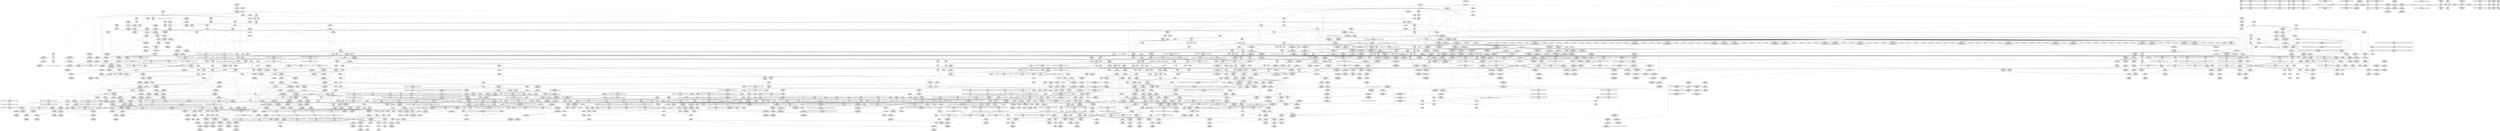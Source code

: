 digraph {
	CE0x3dbbe50 [shape=record,shape=Mrecord,label="{CE0x3dbbe50|ipc_alloc_security:if.then|*SummSource*}"]
	CE0x3d69fb0 [shape=record,shape=Mrecord,label="{CE0x3d69fb0|task_sid:tmp13|security/selinux/hooks.c,208|*SummSource*}"]
	CE0x3dd21c0 [shape=record,shape=Mrecord,label="{CE0x3dd21c0|cred_sid:sid|security/selinux/hooks.c,197}"]
	CE0x3d61c80 [shape=record,shape=Mrecord,label="{CE0x3d61c80|selinux_shm_alloc_security:tmp11|security/selinux/hooks.c,5307|*SummSink*}"]
	CE0x3d6fdc0 [shape=record,shape=Mrecord,label="{CE0x3d6fdc0|GLOBAL:ipc_free_security|*Constant*}"]
	CE0x3e4ca00 [shape=record,shape=Mrecord,label="{CE0x3e4ca00|__preempt_count_add:do.end}"]
	CE0x3d90ed0 [shape=record,shape=Mrecord,label="{CE0x3d90ed0|current_sid:tmp22|security/selinux/hooks.c,218}"]
	CE0x3dcf3d0 [shape=record,shape=Mrecord,label="{CE0x3dcf3d0|GLOBAL:__rcu_read_lock|*Constant*|*SummSource*}"]
	CE0x3de0900 [shape=record,shape=Mrecord,label="{CE0x3de0900|task_sid:tmp26|security/selinux/hooks.c,208}"]
	CE0x3e90900 [shape=record,shape=Mrecord,label="{CE0x3e90900|i64*_getelementptr_inbounds_(_4_x_i64_,_4_x_i64_*___llvm_gcov_ctr135,_i64_0,_i64_2)|*Constant*|*SummSink*}"]
	CE0x3dab960 [shape=record,shape=Mrecord,label="{CE0x3dab960|i64*_getelementptr_inbounds_(_2_x_i64_,_2_x_i64_*___llvm_gcov_ctr131,_i64_0,_i64_0)|*Constant*}"]
	CE0x3db3570 [shape=record,shape=Mrecord,label="{CE0x3db3570|cred_sid:security|security/selinux/hooks.c,196|*SummSource*}"]
	CE0x3e3f140 [shape=record,shape=Mrecord,label="{CE0x3e3f140|rcu_lock_release:indirectgoto|*SummSource*}"]
	CE0x3d79600 [shape=record,shape=Mrecord,label="{CE0x3d79600|current_sid:call|security/selinux/hooks.c,218}"]
	CE0x3dadf60 [shape=record,shape=Mrecord,label="{CE0x3dadf60|_call_void_mcount()_#3|*SummSink*}"]
	CE0x3e7b300 [shape=record,shape=Mrecord,label="{CE0x3e7b300|i64*_getelementptr_inbounds_(_4_x_i64_,_4_x_i64_*___llvm_gcov_ctr135,_i64_0,_i64_0)|*Constant*|*SummSource*}"]
	CE0x3da56a0 [shape=record,shape=Mrecord,label="{CE0x3da56a0|rcu_read_unlock:tmp6|include/linux/rcupdate.h,933|*SummSink*}"]
	CE0x3e3f1e0 [shape=record,shape=Mrecord,label="{CE0x3e3f1e0|rcu_lock_release:indirectgoto|*SummSink*}"]
	CE0x3e33100 [shape=record,shape=Mrecord,label="{CE0x3e33100|__rcu_read_lock:do.body}"]
	CE0x3d99020 [shape=record,shape=Mrecord,label="{CE0x3d99020|GLOBAL:kfree|*Constant*|*SummSink*}"]
	CE0x3db44b0 [shape=record,shape=Mrecord,label="{CE0x3db44b0|task_sid:tmp6|security/selinux/hooks.c,208|*SummSource*}"]
	CE0x3d93ba0 [shape=record,shape=Mrecord,label="{CE0x3d93ba0|_ret_void,_!dbg_!27717|include/linux/rcupdate.h,419|*SummSink*}"]
	CE0x3e73df0 [shape=record,shape=Mrecord,label="{CE0x3e73df0|__preempt_count_sub:tmp7|./arch/x86/include/asm/preempt.h,78|*SummSource*}"]
	CE0x3e32910 [shape=record,shape=Mrecord,label="{CE0x3e32910|_ret_void,_!dbg_!27717|include/linux/rcupdate.h,245|*SummSource*}"]
	CE0x3d82a20 [shape=record,shape=Mrecord,label="{CE0x3d82a20|ipc_alloc_security:tmp1}"]
	CE0x3d635a0 [shape=record,shape=Mrecord,label="{CE0x3d635a0|ipc_alloc_security:tmp8|security/selinux/hooks.c,5085|*SummSource*}"]
	CE0x3d7b830 [shape=record,shape=Mrecord,label="{CE0x3d7b830|ipc_free_security:tmp}"]
	CE0x3da3920 [shape=record,shape=Mrecord,label="{CE0x3da3920|rcu_read_lock:tmp13|include/linux/rcupdate.h,882|*SummSource*}"]
	CE0x3d66150 [shape=record,shape=Mrecord,label="{CE0x3d66150|selinux_shm_alloc_security:tmp13|security/selinux/hooks.c,5309}"]
	CE0x3dd4580 [shape=record,shape=Mrecord,label="{CE0x3dd4580|rcu_lock_acquire:entry}"]
	CE0x3dd5300 [shape=record,shape=Mrecord,label="{CE0x3dd5300|task_sid:tmp8|security/selinux/hooks.c,208}"]
	CE0x3e4d740 [shape=record,shape=Mrecord,label="{CE0x3e4d740|__preempt_count_add:tmp2|*SummSink*}"]
	CE0x3d2d8e0 [shape=record,shape=Mrecord,label="{CE0x3d2d8e0|80:_i32,_112:_i8*,_:_CMRE_168,172_|*MultipleSource*|Function::selinux_shm_alloc_security&Arg::shp::|security/selinux/hooks.c,5298}"]
	CE0x3db9aa0 [shape=record,shape=Mrecord,label="{CE0x3db9aa0|rcu_read_unlock:tmp4|include/linux/rcupdate.h,933|*SummSink*}"]
	CE0x3d26c60 [shape=record,shape=Mrecord,label="{CE0x3d26c60|current_sid:tmp2|*SummSource*}"]
	CE0x3db17c0 [shape=record,shape=Mrecord,label="{CE0x3db17c0|ipc_alloc_security:tmp7|security/selinux/hooks.c,5085|*SummSource*}"]
	CE0x3db66d0 [shape=record,shape=Mrecord,label="{CE0x3db66d0|cred_sid:tmp4|*LoadInst*|security/selinux/hooks.c,196|*SummSink*}"]
	CE0x3da8b40 [shape=record,shape=Mrecord,label="{CE0x3da8b40|rcu_read_lock:tmp20|include/linux/rcupdate.h,882}"]
	CE0x3dcb7a0 [shape=record,shape=Mrecord,label="{CE0x3dcb7a0|get_current:tmp3}"]
	CE0x3d708d0 [shape=record,shape=Mrecord,label="{CE0x3d708d0|ipc_free_security:entry|*SummSource*}"]
	CE0x3d3cc10 [shape=record,shape=Mrecord,label="{CE0x3d3cc10|current_sid:if.then|*SummSource*}"]
	CE0x3db84f0 [shape=record,shape=Mrecord,label="{CE0x3db84f0|kzalloc:tmp3|*SummSource*}"]
	CE0x3d45270 [shape=record,shape=Mrecord,label="{CE0x3d45270|selinux_shm_alloc_security:tobool7|security/selinux/hooks.c,5309|*SummSink*}"]
	CE0x3d3fdf0 [shape=record,shape=Mrecord,label="{CE0x3d3fdf0|get_current:tmp4|./arch/x86/include/asm/current.h,14}"]
	CE0x3dd0240 [shape=record,shape=Mrecord,label="{CE0x3dd0240|__rcu_read_lock:entry|*SummSink*}"]
	CE0x3e429f0 [shape=record,shape=Mrecord,label="{CE0x3e429f0|__rcu_read_unlock:do.end|*SummSink*}"]
	CE0x3d2e570 [shape=record,shape=Mrecord,label="{CE0x3d2e570|selinux_shm_alloc_security:if.then|*SummSink*}"]
	CE0x3ddae30 [shape=record,shape=Mrecord,label="{CE0x3ddae30|i8*_getelementptr_inbounds_(_41_x_i8_,_41_x_i8_*_.str44,_i32_0,_i32_0)|*Constant*|*SummSource*}"]
	CE0x3d436d0 [shape=record,shape=Mrecord,label="{CE0x3d436d0|i64*_getelementptr_inbounds_(_11_x_i64_,_11_x_i64_*___llvm_gcov_ctr125,_i64_0,_i64_10)|*Constant*|*SummSink*}"]
	CE0x3d604c0 [shape=record,shape=Mrecord,label="{CE0x3d604c0|i8_1|*Constant*|*SummSink*}"]
	CE0x3dacd40 [shape=record,shape=Mrecord,label="{CE0x3dacd40|i8*_getelementptr_inbounds_(_25_x_i8_,_25_x_i8_*_.str45,_i32_0,_i32_0)|*Constant*}"]
	CE0x3d93580 [shape=record,shape=Mrecord,label="{CE0x3d93580|i64*_getelementptr_inbounds_(_4_x_i64_,_4_x_i64_*___llvm_gcov_ctr128,_i64_0,_i64_2)|*Constant*|*SummSource*}"]
	CE0x3de78a0 [shape=record,shape=Mrecord,label="{CE0x3de78a0|task_sid:tobool4|security/selinux/hooks.c,208|*SummSource*}"]
	CE0x3dc7bc0 [shape=record,shape=Mrecord,label="{CE0x3dc7bc0|_call_void_mcount()_#3|*SummSink*}"]
	CE0x3db27f0 [shape=record,shape=Mrecord,label="{CE0x3db27f0|task_sid:bb}"]
	CE0x3d98ea0 [shape=record,shape=Mrecord,label="{CE0x3d98ea0|ipc_free_security:tmp6|security/selinux/hooks.c,5099|*SummSource*}"]
	CE0x3e34840 [shape=record,shape=Mrecord,label="{CE0x3e34840|rcu_lock_release:bb|*SummSource*}"]
	CE0x3d85730 [shape=record,shape=Mrecord,label="{CE0x3d85730|rcu_read_unlock:tmp|*SummSource*}"]
	CE0x3e56d60 [shape=record,shape=Mrecord,label="{CE0x3e56d60|COLLAPSED:_GCMRE___llvm_gcov_ctr134_internal_global_4_x_i64_zeroinitializer:_elem_0:default:}"]
	CE0x3e56dd0 [shape=record,shape=Mrecord,label="{CE0x3e56dd0|__rcu_read_unlock:tmp|*SummSource*}"]
	CE0x3d67a40 [shape=record,shape=Mrecord,label="{CE0x3d67a40|avc_has_perm:entry|*SummSink*}"]
	CE0x3d83230 [shape=record,shape=Mrecord,label="{CE0x3d83230|current_sid:tmp15|security/selinux/hooks.c,218|*SummSink*}"]
	CE0x3d3ad40 [shape=record,shape=Mrecord,label="{CE0x3d3ad40|ipc_alloc_security:retval.0|*SummSource*}"]
	CE0x3d78b30 [shape=record,shape=Mrecord,label="{CE0x3d78b30|ipc_free_security:security1|security/selinux/hooks.c,5098|*SummSink*}"]
	CE0x3da0970 [shape=record,shape=Mrecord,label="{CE0x3da0970|rcu_read_lock:tobool1|include/linux/rcupdate.h,882|*SummSink*}"]
	CE0x3d085b0 [shape=record,shape=Mrecord,label="{CE0x3d085b0|current_sid:tmp8|security/selinux/hooks.c,218|*SummSink*}"]
	CE0x3d276e0 [shape=record,shape=Mrecord,label="{CE0x3d276e0|_ret_%struct.task_struct*_%tmp4,_!dbg_!27714|./arch/x86/include/asm/current.h,14|*SummSink*}"]
	CE0x3d68070 [shape=record,shape=Mrecord,label="{CE0x3d68070|avc_has_perm:tsid|Function::avc_has_perm&Arg::tsid::|*SummSource*}"]
	CE0x3db5240 [shape=record,shape=Mrecord,label="{CE0x3db5240|task_sid:tmp9|security/selinux/hooks.c,208|*SummSink*}"]
	CE0x3da1bc0 [shape=record,shape=Mrecord,label="{CE0x3da1bc0|rcu_read_lock:tmp11|include/linux/rcupdate.h,882|*SummSource*}"]
	CE0x3da2950 [shape=record,shape=Mrecord,label="{CE0x3da2950|i64_6|*Constant*}"]
	CE0x3d91050 [shape=record,shape=Mrecord,label="{CE0x3d91050|current_sid:tmp22|security/selinux/hooks.c,218|*SummSource*}"]
	CE0x3db3b50 [shape=record,shape=Mrecord,label="{CE0x3db3b50|i64*_getelementptr_inbounds_(_11_x_i64_,_11_x_i64_*___llvm_gcov_ctr127,_i64_0,_i64_1)|*Constant*|*SummSink*}"]
	CE0x3d2fe00 [shape=record,shape=Mrecord,label="{CE0x3d2fe00|80:_i32,_112:_i8*,_:_CMRE_69,70_}"]
	CE0x3d9ed60 [shape=record,shape=Mrecord,label="{CE0x3d9ed60|GLOBAL:__llvm_gcov_ctr301|Global_var:__llvm_gcov_ctr301}"]
	CE0x3d433e0 [shape=record,shape=Mrecord,label="{CE0x3d433e0|current_sid:tmp19|security/selinux/hooks.c,218|*SummSource*}"]
	CE0x3e876a0 [shape=record,shape=Mrecord,label="{CE0x3e876a0|__preempt_count_sub:tmp1|*SummSource*}"]
	CE0x3d9e6a0 [shape=record,shape=Mrecord,label="{CE0x3d9e6a0|kzalloc:tmp1|*SummSource*}"]
	CE0x3d78fe0 [shape=record,shape=Mrecord,label="{CE0x3d78fe0|i8*_null|*Constant*|*SummSource*}"]
	CE0x3d6c730 [shape=record,shape=Mrecord,label="{CE0x3d6c730|i64*_getelementptr_inbounds_(_9_x_i64_,_9_x_i64_*___llvm_gcov_ctr310,_i64_0,_i64_7)|*Constant*|*SummSource*}"]
	CE0x3d7aff0 [shape=record,shape=Mrecord,label="{CE0x3d7aff0|get_current:tmp1|*SummSink*}"]
	CE0x3e5a240 [shape=record,shape=Mrecord,label="{CE0x3e5a240|i64*_getelementptr_inbounds_(_4_x_i64_,_4_x_i64_*___llvm_gcov_ctr129,_i64_0,_i64_1)|*Constant*}"]
	CE0x3d362a0 [shape=record,shape=Mrecord,label="{CE0x3d362a0|ipc_alloc_security:entry|*SummSink*}"]
	CE0x3d9fb50 [shape=record,shape=Mrecord,label="{CE0x3d9fb50|__rcu_read_lock:tmp4|include/linux/rcupdate.h,239|*SummSink*}"]
	CE0x3d2c760 [shape=record,shape=Mrecord,label="{CE0x3d2c760|GLOBAL:ipc_alloc_security|*Constant*|*SummSink*}"]
	CE0x3db4d50 [shape=record,shape=Mrecord,label="{CE0x3db4d50|rcu_read_lock:tmp2|*SummSink*}"]
	CE0x3e263c0 [shape=record,shape=Mrecord,label="{CE0x3e263c0|rcu_read_unlock:tmp12|include/linux/rcupdate.h,933|*SummSource*}"]
	CE0x3dc8390 [shape=record,shape=Mrecord,label="{CE0x3dc8390|GLOBAL:task_sid.__warned|Global_var:task_sid.__warned}"]
	CE0x3dd2b90 [shape=record,shape=Mrecord,label="{CE0x3dd2b90|rcu_read_unlock:tmp17|include/linux/rcupdate.h,933|*SummSource*}"]
	CE0x3d81d60 [shape=record,shape=Mrecord,label="{CE0x3d81d60|current_sid:tmp11|security/selinux/hooks.c,218|*SummSink*}"]
	CE0x3d231f0 [shape=record,shape=Mrecord,label="{CE0x3d231f0|i64*_getelementptr_inbounds_(_11_x_i64_,_11_x_i64_*___llvm_gcov_ctr125,_i64_0,_i64_6)|*Constant*}"]
	CE0x3e6f7f0 [shape=record,shape=Mrecord,label="{CE0x3e6f7f0|_ret_void,_!dbg_!27720|./arch/x86/include/asm/preempt.h,78|*SummSource*}"]
	CE0x3d1f100 [shape=record,shape=Mrecord,label="{CE0x3d1f100|i64*_getelementptr_inbounds_(_9_x_i64_,_9_x_i64_*___llvm_gcov_ctr310,_i64_0,_i64_0)|*Constant*|*SummSource*}"]
	CE0x3d66760 [shape=record,shape=Mrecord,label="{CE0x3d66760|selinux_shm_alloc_security:tmp12|security/selinux/hooks.c,5309|*SummSink*}"]
	CE0x3d6f6e0 [shape=record,shape=Mrecord,label="{CE0x3d6f6e0|_call_void_ipc_free_security(%struct.kern_ipc_perm*_%shm_perm9)_#10,_!dbg_!27743|security/selinux/hooks.c,5310}"]
	CE0x3d82b00 [shape=record,shape=Mrecord,label="{CE0x3d82b00|ipc_alloc_security:tmp1|*SummSink*}"]
	CE0x3dc5f80 [shape=record,shape=Mrecord,label="{CE0x3dc5f80|cred_sid:tmp4|*LoadInst*|security/selinux/hooks.c,196|*SummSource*}"]
	CE0x3d1b4d0 [shape=record,shape=Mrecord,label="{CE0x3d1b4d0|_ret_i32_%tmp24,_!dbg_!27742|security/selinux/hooks.c,220|*SummSink*}"]
	CE0x3de3460 [shape=record,shape=Mrecord,label="{CE0x3de3460|_ret_i32_%tmp6,_!dbg_!27716|security/selinux/hooks.c,197|*SummSink*}"]
	CE0x3d6cd80 [shape=record,shape=Mrecord,label="{CE0x3d6cd80|selinux_shm_alloc_security:tmp18|security/selinux/hooks.c,5313|*SummSink*}"]
	CE0x3e44290 [shape=record,shape=Mrecord,label="{CE0x3e44290|i64*_getelementptr_inbounds_(_4_x_i64_,_4_x_i64_*___llvm_gcov_ctr134,_i64_0,_i64_0)|*Constant*|*SummSink*}"]
	CE0x3e2da00 [shape=record,shape=Mrecord,label="{CE0x3e2da00|i64*_getelementptr_inbounds_(_11_x_i64_,_11_x_i64_*___llvm_gcov_ctr132,_i64_0,_i64_9)|*Constant*|*SummSink*}"]
	CE0x3e45ec0 [shape=record,shape=Mrecord,label="{CE0x3e45ec0|rcu_lock_release:tmp1|*SummSource*}"]
	CE0x3d380c0 [shape=record,shape=Mrecord,label="{CE0x3d380c0|80:_i32,_112:_i8*,_:_CMRE_13,14_}"]
	CE0x3daa9d0 [shape=record,shape=Mrecord,label="{CE0x3daa9d0|i64*_getelementptr_inbounds_(_11_x_i64_,_11_x_i64_*___llvm_gcov_ctr127,_i64_0,_i64_10)|*Constant*|*SummSink*}"]
	CE0x3d76900 [shape=record,shape=Mrecord,label="{CE0x3d76900|kmalloc:entry}"]
	CE0x3e290c0 [shape=record,shape=Mrecord,label="{CE0x3e290c0|rcu_read_unlock:tmp9|include/linux/rcupdate.h,933|*SummSink*}"]
	CE0x3db68d0 [shape=record,shape=Mrecord,label="{CE0x3db68d0|i64_1|*Constant*}"]
	CE0x3da6ea0 [shape=record,shape=Mrecord,label="{CE0x3da6ea0|rcu_read_unlock:tmp7|include/linux/rcupdate.h,933|*SummSource*}"]
	CE0x3d6bc60 [shape=record,shape=Mrecord,label="{CE0x3d6bc60|i64*_getelementptr_inbounds_(_9_x_i64_,_9_x_i64_*___llvm_gcov_ctr310,_i64_0,_i64_6)|*Constant*}"]
	CE0x3dd0070 [shape=record,shape=Mrecord,label="{CE0x3dd0070|i64*_getelementptr_inbounds_(_11_x_i64_,_11_x_i64_*___llvm_gcov_ctr132,_i64_0,_i64_1)|*Constant*|*SummSource*}"]
	CE0x3da0f10 [shape=record,shape=Mrecord,label="{CE0x3da0f10|rcu_read_lock:tmp9|include/linux/rcupdate.h,882}"]
	CE0x3d41f10 [shape=record,shape=Mrecord,label="{CE0x3d41f10|__preempt_count_sub:tmp5|./arch/x86/include/asm/preempt.h,77|*SummSource*}"]
	CE0x3d1d350 [shape=record,shape=Mrecord,label="{CE0x3d1d350|selinux_shm_alloc_security:tmp|*SummSink*}"]
	CE0x3dba350 [shape=record,shape=Mrecord,label="{CE0x3dba350|rcu_read_unlock:tmp13|include/linux/rcupdate.h,933|*SummSink*}"]
	CE0x3d1ea70 [shape=record,shape=Mrecord,label="{CE0x3d1ea70|get_current:tmp2}"]
	CE0x3e47a00 [shape=record,shape=Mrecord,label="{CE0x3e47a00|rcu_lock_acquire:bb|*SummSink*}"]
	CE0x3d6a690 [shape=record,shape=Mrecord,label="{CE0x3d6a690|task_sid:tmp1}"]
	CE0x3da8ed0 [shape=record,shape=Mrecord,label="{CE0x3da8ed0|rcu_read_lock:tmp20|include/linux/rcupdate.h,882|*SummSink*}"]
	CE0x3da1d40 [shape=record,shape=Mrecord,label="{CE0x3da1d40|rcu_read_lock:tmp11|include/linux/rcupdate.h,882|*SummSink*}"]
	CE0x3d75920 [shape=record,shape=Mrecord,label="{CE0x3d75920|i64*_getelementptr_inbounds_(_4_x_i64_,_4_x_i64_*___llvm_gcov_ctr130,_i64_0,_i64_2)|*Constant*}"]
	CE0x3e6f860 [shape=record,shape=Mrecord,label="{CE0x3e6f860|_ret_void,_!dbg_!27720|./arch/x86/include/asm/preempt.h,78|*SummSink*}"]
	CE0x3e3f5d0 [shape=record,shape=Mrecord,label="{CE0x3e3f5d0|rcu_lock_acquire:tmp4|include/linux/rcupdate.h,418|*SummSource*}"]
	CE0x3d709b0 [shape=record,shape=Mrecord,label="{CE0x3d709b0|i64*_getelementptr_inbounds_(_9_x_i64_,_9_x_i64_*___llvm_gcov_ctr310,_i64_0,_i64_7)|*Constant*}"]
	CE0x3e5b0b0 [shape=record,shape=Mrecord,label="{CE0x3e5b0b0|__rcu_read_lock:tmp|*SummSource*}"]
	CE0x3e75480 [shape=record,shape=Mrecord,label="{CE0x3e75480|__preempt_count_sub:tmp4|./arch/x86/include/asm/preempt.h,77}"]
	CE0x3d20810 [shape=record,shape=Mrecord,label="{CE0x3d20810|selinux_shm_alloc_security:tmp3|security/selinux/hooks.c,5299|*SummSource*}"]
	CE0x3d66a30 [shape=record,shape=Mrecord,label="{CE0x3d66a30|selinux_shm_alloc_security:tmp13|security/selinux/hooks.c,5309|*SummSource*}"]
	CE0x3dd35f0 [shape=record,shape=Mrecord,label="{CE0x3dd35f0|task_sid:do.body}"]
	CE0x3d267d0 [shape=record,shape=Mrecord,label="{CE0x3d267d0|80:_i32,_112:_i8*,_:_CMRE_30,31_}"]
	CE0x3d3d7b0 [shape=record,shape=Mrecord,label="{CE0x3d3d7b0|kzalloc:size|Function::kzalloc&Arg::size::|*SummSource*}"]
	CE0x3d9ad20 [shape=record,shape=Mrecord,label="{CE0x3d9ad20|ipc_alloc_security:tmp12|security/selinux/hooks.c,5093|*SummSink*}"]
	CE0x3d8e460 [shape=record,shape=Mrecord,label="{CE0x3d8e460|i64_7|*Constant*|*SummSink*}"]
	CE0x3e41ad0 [shape=record,shape=Mrecord,label="{CE0x3e41ad0|i64*_getelementptr_inbounds_(_4_x_i64_,_4_x_i64_*___llvm_gcov_ctr135,_i64_0,_i64_3)|*Constant*|*SummSink*}"]
	CE0x3d32910 [shape=record,shape=Mrecord,label="{CE0x3d32910|80:_i32,_112:_i8*,_:_CMRE_53,54_}"]
	CE0x3d9e8b0 [shape=record,shape=Mrecord,label="{CE0x3d9e8b0|i64*_getelementptr_inbounds_(_2_x_i64_,_2_x_i64_*___llvm_gcov_ctr182,_i64_0,_i64_1)|*Constant*}"]
	CE0x3d30e40 [shape=record,shape=Mrecord,label="{CE0x3d30e40|current_sid:tmp6|security/selinux/hooks.c,218|*SummSource*}"]
	CE0x3d84980 [shape=record,shape=Mrecord,label="{CE0x3d84980|__rcu_read_unlock:tmp5|include/linux/rcupdate.h,244|*SummSink*}"]
	CE0x3d1e450 [shape=record,shape=Mrecord,label="{CE0x3d1e450|80:_i32,_112:_i8*,_:_CMRE_192,200_|*MultipleSource*|Function::selinux_shm_alloc_security&Arg::shp::|security/selinux/hooks.c,5298}"]
	CE0x3d9bdd0 [shape=record,shape=Mrecord,label="{CE0x3d9bdd0|i64*_getelementptr_inbounds_(_6_x_i64_,_6_x_i64_*___llvm_gcov_ctr301,_i64_0,_i64_4)|*Constant*|*SummSink*}"]
	CE0x3db39a0 [shape=record,shape=Mrecord,label="{CE0x3db39a0|i64*_getelementptr_inbounds_(_11_x_i64_,_11_x_i64_*___llvm_gcov_ctr127,_i64_0,_i64_1)|*Constant*|*SummSource*}"]
	CE0x3e245a0 [shape=record,shape=Mrecord,label="{CE0x3e245a0|rcu_lock_release:tmp|*SummSource*}"]
	CE0x3d92380 [shape=record,shape=Mrecord,label="{CE0x3d92380|get_current:bb}"]
	CE0x3dd2290 [shape=record,shape=Mrecord,label="{CE0x3dd2290|cred_sid:sid|security/selinux/hooks.c,197|*SummSource*}"]
	CE0x3dacf90 [shape=record,shape=Mrecord,label="{CE0x3dacf90|i8*_getelementptr_inbounds_(_25_x_i8_,_25_x_i8_*_.str45,_i32_0,_i32_0)|*Constant*|*SummSource*}"]
	CE0x3d62a00 [shape=record,shape=Mrecord,label="{CE0x3d62a00|i32_3|*Constant*|*SummSource*}"]
	CE0x3d14be0 [shape=record,shape=Mrecord,label="{CE0x3d14be0|i64_2|*Constant*}"]
	CE0x3e2e5c0 [shape=record,shape=Mrecord,label="{CE0x3e2e5c0|rcu_read_unlock:tmp20|include/linux/rcupdate.h,933|*SummSink*}"]
	CE0x3e55650 [shape=record,shape=Mrecord,label="{CE0x3e55650|i32_1|*Constant*}"]
	CE0x3e43560 [shape=record,shape=Mrecord,label="{CE0x3e43560|rcu_lock_release:tmp7}"]
	CE0x3d6ef80 [shape=record,shape=Mrecord,label="{CE0x3d6ef80|selinux_shm_alloc_security:tmp17|security/selinux/hooks.c,5310|*SummSink*}"]
	CE0x3d42cb0 [shape=record,shape=Mrecord,label="{CE0x3d42cb0|current_sid:tmp18|security/selinux/hooks.c,218|*SummSource*}"]
	CE0x3d80670 [shape=record,shape=Mrecord,label="{CE0x3d80670|i64*_getelementptr_inbounds_(_11_x_i64_,_11_x_i64_*___llvm_gcov_ctr125,_i64_0,_i64_0)|*Constant*|*SummSink*}"]
	CE0x3d8df00 [shape=record,shape=Mrecord,label="{CE0x3d8df00|rcu_read_lock:if.then|*SummSink*}"]
	CE0x3d60e30 [shape=record,shape=Mrecord,label="{CE0x3d60e30|selinux_shm_alloc_security:tmp9|security/selinux/hooks.c,5302|*SummSource*}"]
	CE0x3e299a0 [shape=record,shape=Mrecord,label="{CE0x3e299a0|rcu_read_unlock:tmp8|include/linux/rcupdate.h,933|*SummSource*}"]
	CE0x3d2ead0 [shape=record,shape=Mrecord,label="{CE0x3d2ead0|i64_0|*Constant*}"]
	CE0x3d8d2d0 [shape=record,shape=Mrecord,label="{CE0x3d8d2d0|rcu_lock_release:bb}"]
	CE0x3d14990 [shape=record,shape=Mrecord,label="{CE0x3d14990|i64_3|*Constant*|*SummSource*}"]
	CE0x3d2dce0 [shape=record,shape=Mrecord,label="{CE0x3d2dce0|80:_i32,_112:_i8*,_:_CMRE_176,184_|*MultipleSource*|Function::selinux_shm_alloc_security&Arg::shp::|security/selinux/hooks.c,5298}"]
	CE0x3d66310 [shape=record,shape=Mrecord,label="{CE0x3d66310|i64_5|*Constant*}"]
	CE0x3de3d20 [shape=record,shape=Mrecord,label="{CE0x3de3d20|rcu_read_unlock:entry}"]
	CE0x3e2e090 [shape=record,shape=Mrecord,label="{CE0x3e2e090|rcu_read_unlock:tmp19|include/linux/rcupdate.h,933|*SummSink*}"]
	CE0x3d0d490 [shape=record,shape=Mrecord,label="{CE0x3d0d490|selinux_shm_alloc_security:if.then8|*SummSource*}"]
	CE0x3de4420 [shape=record,shape=Mrecord,label="{CE0x3de4420|_ret_void,_!dbg_!27735|include/linux/rcupdate.h,938}"]
	CE0x3dce0c0 [shape=record,shape=Mrecord,label="{CE0x3dce0c0|rcu_read_unlock:if.end}"]
	CE0x3d9f8b0 [shape=record,shape=Mrecord,label="{CE0x3d9f8b0|rcu_read_lock:tobool|include/linux/rcupdate.h,882|*SummSource*}"]
	CE0x3da7d40 [shape=record,shape=Mrecord,label="{CE0x3da7d40|i8*_getelementptr_inbounds_(_42_x_i8_,_42_x_i8_*_.str46,_i32_0,_i32_0)|*Constant*|*SummSink*}"]
	CE0x3d7cd80 [shape=record,shape=Mrecord,label="{CE0x3d7cd80|ipc_alloc_security:bb}"]
	CE0x3d82da0 [shape=record,shape=Mrecord,label="{CE0x3d82da0|i64*_getelementptr_inbounds_(_11_x_i64_,_11_x_i64_*___llvm_gcov_ctr125,_i64_0,_i64_8)|*Constant*|*SummSink*}"]
	CE0x3db2e30 [shape=record,shape=Mrecord,label="{CE0x3db2e30|i64*_getelementptr_inbounds_(_13_x_i64_,_13_x_i64_*___llvm_gcov_ctr126,_i64_0,_i64_0)|*Constant*}"]
	CE0x3d2bd90 [shape=record,shape=Mrecord,label="{CE0x3d2bd90|80:_i32,_112:_i8*,_:_CMRE_71,72_}"]
	CE0x3d0f230 [shape=record,shape=Mrecord,label="{CE0x3d0f230|GLOBAL:get_current|*Constant*|*SummSource*}"]
	CE0x3da68a0 [shape=record,shape=Mrecord,label="{CE0x3da68a0|rcu_read_lock:tmp7|include/linux/rcupdate.h,882}"]
	CE0x3d7eeb0 [shape=record,shape=Mrecord,label="{CE0x3d7eeb0|current_sid:tmp9|security/selinux/hooks.c,218|*SummSource*}"]
	CE0x3d8b650 [shape=record,shape=Mrecord,label="{CE0x3d8b650|COLLAPSED:_GCMRE_current_task_external_global_%struct.task_struct*:_elem_0::|security/selinux/hooks.c,218}"]
	CE0x3d83e50 [shape=record,shape=Mrecord,label="{CE0x3d83e50|_call_void_mcount()_#3|*SummSink*}"]
	CE0x3d3f660 [shape=record,shape=Mrecord,label="{CE0x3d3f660|current_sid:tmp16|security/selinux/hooks.c,218|*SummSource*}"]
	CE0x3d36dd0 [shape=record,shape=Mrecord,label="{CE0x3d36dd0|i64*_getelementptr_inbounds_(_9_x_i64_,_9_x_i64_*___llvm_gcov_ctr310,_i64_0,_i64_3)|*Constant*|*SummSource*}"]
	CE0x3e26fd0 [shape=record,shape=Mrecord,label="{CE0x3e26fd0|i64*_getelementptr_inbounds_(_4_x_i64_,_4_x_i64_*___llvm_gcov_ctr129,_i64_0,_i64_2)|*Constant*|*SummSource*}"]
	CE0x3da4740 [shape=record,shape=Mrecord,label="{CE0x3da4740|rcu_read_lock:tmp16|include/linux/rcupdate.h,882|*SummSource*}"]
	CE0x3d7d270 [shape=record,shape=Mrecord,label="{CE0x3d7d270|i64*_getelementptr_inbounds_(_11_x_i64_,_11_x_i64_*___llvm_gcov_ctr125,_i64_0,_i64_8)|*Constant*}"]
	CE0x3dba220 [shape=record,shape=Mrecord,label="{CE0x3dba220|rcu_read_unlock:tmp13|include/linux/rcupdate.h,933|*SummSource*}"]
	CE0x3e754f0 [shape=record,shape=Mrecord,label="{CE0x3e754f0|__preempt_count_sub:tmp4|./arch/x86/include/asm/preempt.h,77|*SummSource*}"]
	CE0x3e4cfb0 [shape=record,shape=Mrecord,label="{CE0x3e4cfb0|__rcu_read_unlock:do.body|*SummSource*}"]
	CE0x3db7f10 [shape=record,shape=Mrecord,label="{CE0x3db7f10|i64*_getelementptr_inbounds_(_6_x_i64_,_6_x_i64_*___llvm_gcov_ctr301,_i64_0,_i64_3)|*Constant*|*SummSource*}"]
	CE0x3dd2d40 [shape=record,shape=Mrecord,label="{CE0x3dd2d40|cred_sid:tmp6|security/selinux/hooks.c,197|*SummSink*}"]
	CE0x3dc60b0 [shape=record,shape=Mrecord,label="{CE0x3dc60b0|cred_sid:tmp5|security/selinux/hooks.c,196}"]
	CE0x3da81c0 [shape=record,shape=Mrecord,label="{CE0x3da81c0|i64*_getelementptr_inbounds_(_11_x_i64_,_11_x_i64_*___llvm_gcov_ctr127,_i64_0,_i64_9)|*Constant*|*SummSource*}"]
	CE0x3d69b80 [shape=record,shape=Mrecord,label="{CE0x3d69b80|task_sid:tmp12|security/selinux/hooks.c,208|*SummSource*}"]
	CE0x3d79f80 [shape=record,shape=Mrecord,label="{CE0x3d79f80|i32_218|*Constant*}"]
	CE0x3e2f7d0 [shape=record,shape=Mrecord,label="{CE0x3e2f7d0|i64*_getelementptr_inbounds_(_11_x_i64_,_11_x_i64_*___llvm_gcov_ctr132,_i64_0,_i64_10)|*Constant*|*SummSink*}"]
	CE0x3e45620 [shape=record,shape=Mrecord,label="{CE0x3e45620|GLOBAL:lock_release|*Constant*|*SummSource*}"]
	CE0x3d378e0 [shape=record,shape=Mrecord,label="{CE0x3d378e0|current_sid:do.end}"]
	CE0x3d83a50 [shape=record,shape=Mrecord,label="{CE0x3d83a50|i64*_getelementptr_inbounds_(_6_x_i64_,_6_x_i64_*___llvm_gcov_ctr301,_i64_0,_i64_0)|*Constant*|*SummSink*}"]
	CE0x3e54820 [shape=record,shape=Mrecord,label="{CE0x3e54820|__rcu_read_unlock:tmp}"]
	CE0x3e86830 [shape=record,shape=Mrecord,label="{CE0x3e86830|__preempt_count_sub:do.body|*SummSink*}"]
	CE0x3e28bb0 [shape=record,shape=Mrecord,label="{CE0x3e28bb0|0:_i8,_:_GCMR_rcu_read_unlock.__warned_internal_global_i8_0,_section_.data.unlikely_,_align_1:_elem_0:default:}"]
	CE0x3d382e0 [shape=record,shape=Mrecord,label="{CE0x3d382e0|80:_i32,_112:_i8*,_:_CMRE_15,16_}"]
	CE0x3dd1a80 [shape=record,shape=Mrecord,label="{CE0x3dd1a80|rcu_read_lock:tmp5|include/linux/rcupdate.h,882|*SummSource*}"]
	CE0x3d8efc0 [shape=record,shape=Mrecord,label="{CE0x3d8efc0|GLOBAL:__llvm_gcov_ctr126|Global_var:__llvm_gcov_ctr126}"]
	CE0x3d69990 [shape=record,shape=Mrecord,label="{CE0x3d69990|selinux_shm_alloc_security:sid5|security/selinux/hooks.c,5307|*SummSource*}"]
	CE0x3d3c6b0 [shape=record,shape=Mrecord,label="{CE0x3d3c6b0|_ret_i32_%retval.0,_!dbg_!27746|security/selinux/hooks.c,5314|*SummSink*}"]
	CE0x3dcd7e0 [shape=record,shape=Mrecord,label="{CE0x3dcd7e0|i64_0|*Constant*}"]
	CE0x3d9c300 [shape=record,shape=Mrecord,label="{CE0x3d9c300|GLOBAL:task_sid|*Constant*}"]
	CE0x3dbb6b0 [shape=record,shape=Mrecord,label="{CE0x3dbb6b0|GLOBAL:kmalloc|*Constant*|*SummSource*}"]
	CE0x3d85e90 [shape=record,shape=Mrecord,label="{CE0x3d85e90|GLOBAL:__llvm_gcov_ctr132|Global_var:__llvm_gcov_ctr132|*SummSource*}"]
	CE0x3e2e260 [shape=record,shape=Mrecord,label="{CE0x3e2e260|rcu_read_unlock:tmp20|include/linux/rcupdate.h,933}"]
	CE0x3de7760 [shape=record,shape=Mrecord,label="{CE0x3de7760|task_sid:call3|security/selinux/hooks.c,208|*SummSource*}"]
	CE0x57f35a0 [shape=record,shape=Mrecord,label="{CE0x57f35a0|selinux_shm_alloc_security:tmp1}"]
	CE0x3da98c0 [shape=record,shape=Mrecord,label="{CE0x3da98c0|rcu_read_lock:tmp17|include/linux/rcupdate.h,882|*SummSource*}"]
	CE0x3d3bb80 [shape=record,shape=Mrecord,label="{CE0x3d3bb80|selinux_shm_alloc_security:tmp21|security/selinux/hooks.c,5314|*SummSource*}"]
	CE0x3d801b0 [shape=record,shape=Mrecord,label="{CE0x3d801b0|_call_void_mcount()_#3}"]
	CE0x3dc6d20 [shape=record,shape=Mrecord,label="{CE0x3dc6d20|task_sid:tmp15|security/selinux/hooks.c,208|*SummSource*}"]
	CE0x3d908b0 [shape=record,shape=Mrecord,label="{CE0x3d908b0|COLLAPSED:_CMRE:_elem_0::|security/selinux/hooks.c,218}"]
	CE0x3d39030 [shape=record,shape=Mrecord,label="{CE0x3d39030|current_sid:call|security/selinux/hooks.c,218|*SummSource*}"]
	CE0x3d97c60 [shape=record,shape=Mrecord,label="{CE0x3d97c60|ipc_alloc_security:return|*SummSource*}"]
	CE0x3dc7cc0 [shape=record,shape=Mrecord,label="{CE0x3dc7cc0|kmalloc:call|include/linux/slab.h,429}"]
	CE0x3db4440 [shape=record,shape=Mrecord,label="{CE0x3db4440|task_sid:tmp6|security/selinux/hooks.c,208}"]
	CE0x3e2ef40 [shape=record,shape=Mrecord,label="{CE0x3e2ef40|i64*_getelementptr_inbounds_(_4_x_i64_,_4_x_i64_*___llvm_gcov_ctr133,_i64_0,_i64_0)|*Constant*|*SummSource*}"]
	CE0x3dbb530 [shape=record,shape=Mrecord,label="{CE0x3dbb530|kzalloc:call|include/linux/slab.h,578|*SummSink*}"]
	CE0x3d28820 [shape=record,shape=Mrecord,label="{CE0x3d28820|get_current:entry|*SummSink*}"]
	CE0x3d6b1b0 [shape=record,shape=Mrecord,label="{CE0x3d6b1b0|i64*_getelementptr_inbounds_(_11_x_i64_,_11_x_i64_*___llvm_gcov_ctr125,_i64_0,_i64_9)|*Constant*}"]
	CE0x3e59f20 [shape=record,shape=Mrecord,label="{CE0x3e59f20|__preempt_count_add:bb|*SummSource*}"]
	CE0x3ddbd00 [shape=record,shape=Mrecord,label="{CE0x3ddbd00|rcu_read_lock:tmp3|*SummSource*}"]
	CE0x3e6f2c0 [shape=record,shape=Mrecord,label="{CE0x3e6f2c0|__preempt_count_sub:entry|*SummSource*}"]
	CE0x3d7a2b0 [shape=record,shape=Mrecord,label="{CE0x3d7a2b0|i8*_getelementptr_inbounds_(_45_x_i8_,_45_x_i8_*_.str12,_i32_0,_i32_0)|*Constant*}"]
	CE0x3d85650 [shape=record,shape=Mrecord,label="{CE0x3d85650|rcu_read_unlock:tmp}"]
	CE0x3db0300 [shape=record,shape=Mrecord,label="{CE0x3db0300|ipc_alloc_security:tmp2|security/selinux/hooks.c,5083}"]
	CE0x3d40550 [shape=record,shape=Mrecord,label="{CE0x3d40550|i32_32768|*Constant*}"]
	"CONST[source:2(external),value:0(static)][purpose:{operation}][SrcIdx:12]"
	CE0x3e3c1f0 [shape=record,shape=Mrecord,label="{CE0x3e3c1f0|_call_void_mcount()_#3}"]
	CE0x3db73f0 [shape=record,shape=Mrecord,label="{CE0x3db73f0|task_sid:do.end|*SummSource*}"]
	CE0x3da6550 [shape=record,shape=Mrecord,label="{CE0x3da6550|__rcu_read_lock:tmp6|include/linux/rcupdate.h,240}"]
	CE0x3d21220 [shape=record,shape=Mrecord,label="{CE0x3d21220|i32_1|*Constant*}"]
	CE0x3d99c50 [shape=record,shape=Mrecord,label="{CE0x3d99c50|task_sid:tmp19|security/selinux/hooks.c,208}"]
	CE0x3d6fcc0 [shape=record,shape=Mrecord,label="{CE0x3d6fcc0|ipc_free_security:entry}"]
	CE0x3e3b440 [shape=record,shape=Mrecord,label="{CE0x3e3b440|__rcu_read_lock:tmp1}"]
	CE0x3dc1840 [shape=record,shape=Mrecord,label="{CE0x3dc1840|rcu_read_unlock:tmp8|include/linux/rcupdate.h,933|*SummSink*}"]
	CE0x3d63180 [shape=record,shape=Mrecord,label="{CE0x3d63180|selinux_shm_alloc_security:tmp11|security/selinux/hooks.c,5307}"]
	CE0x3d68fc0 [shape=record,shape=Mrecord,label="{CE0x3d68fc0|selinux_shm_alloc_security:u|security/selinux/hooks.c,5305|*SummSink*}"]
	CE0x3d97a80 [shape=record,shape=Mrecord,label="{CE0x3d97a80|kmalloc:tmp1}"]
	CE0x3d605a0 [shape=record,shape=Mrecord,label="{CE0x3d605a0|i8*_getelementptr_inbounds_(_25_x_i8_,_25_x_i8_*_.str3,_i32_0,_i32_0)|*Constant*}"]
	CE0x3d39ff0 [shape=record,shape=Mrecord,label="{CE0x3d39ff0|selinux_shm_alloc_security:security|security/selinux/hooks.c,5302|*SummSource*}"]
	CE0x3d8f7e0 [shape=record,shape=Mrecord,label="{CE0x3d8f7e0|_ret_i8*_%call,_!dbg_!27714|include/linux/slab.h,429}"]
	CE0x3d31c40 [shape=record,shape=Mrecord,label="{CE0x3d31c40|get_current:tmp3}"]
	CE0x3e69d10 [shape=record,shape=Mrecord,label="{CE0x3e69d10|__preempt_count_add:do.body|*SummSource*}"]
	CE0x3d66450 [shape=record,shape=Mrecord,label="{CE0x3d66450|i64_5|*Constant*|*SummSink*}"]
	CE0x3d7b180 [shape=record,shape=Mrecord,label="{CE0x3d7b180|i64_4|*Constant*}"]
	CE0x3d82a90 [shape=record,shape=Mrecord,label="{CE0x3d82a90|ipc_alloc_security:tmp1|*SummSource*}"]
	CE0x3e52980 [shape=record,shape=Mrecord,label="{CE0x3e52980|_call_void_asm_addl_$1,_%gs:$0_,_*m,ri,*m,_dirflag_,_fpsr_,_flags_(i32*___preempt_count,_i32_%sub,_i32*___preempt_count)_#3,_!dbg_!27717,_!srcloc_!27718|./arch/x86/include/asm/preempt.h,77}"]
	CE0x3e6d640 [shape=record,shape=Mrecord,label="{CE0x3e6d640|__preempt_count_add:tmp6|./arch/x86/include/asm/preempt.h,73|*SummSink*}"]
	CE0x3d217c0 [shape=record,shape=Mrecord,label="{CE0x3d217c0|selinux_shm_alloc_security:ad|security/selinux/hooks.c, 5294|*SummSource*}"]
	CE0x3e59460 [shape=record,shape=Mrecord,label="{CE0x3e59460|__preempt_count_add:tmp5|./arch/x86/include/asm/preempt.h,72}"]
	CE0x3d6d3f0 [shape=record,shape=Mrecord,label="{CE0x3d6d3f0|selinux_shm_alloc_security:tmp19|security/selinux/hooks.c,5313|*SummSource*}"]
	CE0x3d76ac0 [shape=record,shape=Mrecord,label="{CE0x3d76ac0|kmalloc:entry|*SummSink*}"]
	CE0x3d26900 [shape=record,shape=Mrecord,label="{CE0x3d26900|80:_i32,_112:_i8*,_:_CMRE_31,32_}"]
	CE0x3dc1c20 [shape=record,shape=Mrecord,label="{CE0x3dc1c20|__rcu_read_lock:tmp5|include/linux/rcupdate.h,239|*SummSink*}"]
	CE0x3dc56e0 [shape=record,shape=Mrecord,label="{CE0x3dc56e0|task_sid:if.then}"]
	CE0x3d6e8b0 [shape=record,shape=Mrecord,label="{CE0x3d6e8b0|selinux_shm_alloc_security:tmp16|security/selinux/hooks.c,5310|*SummSink*}"]
	CE0x3d9b130 [shape=record,shape=Mrecord,label="{CE0x3d9b130|ipc_alloc_security:tmp13|security/selinux/hooks.c,5093|*SummSource*}"]
	CE0x3dcac00 [shape=record,shape=Mrecord,label="{CE0x3dcac00|i64_0|*Constant*}"]
	CE0x3d87ca0 [shape=record,shape=Mrecord,label="{CE0x3d87ca0|ipc_alloc_security:tmp11|security/selinux/hooks.c,5090|*SummSink*}"]
	CE0x3da4a30 [shape=record,shape=Mrecord,label="{CE0x3da4a30|i64*_getelementptr_inbounds_(_11_x_i64_,_11_x_i64_*___llvm_gcov_ctr127,_i64_0,_i64_8)|*Constant*}"]
	CE0x3d214b0 [shape=record,shape=Mrecord,label="{CE0x3d214b0|_call_void_mcount()_#3|*SummSource*}"]
	CE0x3d28a50 [shape=record,shape=Mrecord,label="{CE0x3d28a50|_ret_%struct.task_struct*_%tmp4,_!dbg_!27714|./arch/x86/include/asm/current.h,14}"]
	CE0x3da6600 [shape=record,shape=Mrecord,label="{CE0x3da6600|rcu_read_lock:tmp6|include/linux/rcupdate.h,882|*SummSource*}"]
	CE0x3e23880 [shape=record,shape=Mrecord,label="{CE0x3e23880|GLOBAL:__preempt_count_add|*Constant*|*SummSink*}"]
	CE0x3d295a0 [shape=record,shape=Mrecord,label="{CE0x3d295a0|%struct.task_struct*_(%struct.task_struct**)*_asm_movq_%gs:$_1:P_,$0_,_r,im,_dirflag_,_fpsr_,_flags_|*SummSink*}"]
	CE0x3d21160 [shape=record,shape=Mrecord,label="{CE0x3d21160|i32_0|*Constant*}"]
	CE0x3e86710 [shape=record,shape=Mrecord,label="{CE0x3e86710|__preempt_count_sub:do.end|*SummSource*}"]
	CE0x3d9cfa0 [shape=record,shape=Mrecord,label="{CE0x3d9cfa0|task_sid:entry}"]
	CE0x3d800f0 [shape=record,shape=Mrecord,label="{CE0x3d800f0|task_sid:tmp3|*SummSink*}"]
	CE0x3d12b30 [shape=record,shape=Mrecord,label="{CE0x3d12b30|get_current:tmp4|./arch/x86/include/asm/current.h,14}"]
	CE0x3da9930 [shape=record,shape=Mrecord,label="{CE0x3da9930|rcu_read_lock:tmp17|include/linux/rcupdate.h,882|*SummSink*}"]
	CE0x3e72d40 [shape=record,shape=Mrecord,label="{CE0x3e72d40|__preempt_count_sub:tmp5|./arch/x86/include/asm/preempt.h,77}"]
	CE0x3d78a00 [shape=record,shape=Mrecord,label="{CE0x3d78a00|ipc_free_security:security1|security/selinux/hooks.c,5098|*SummSource*}"]
	CE0x3e3a940 [shape=record,shape=Mrecord,label="{CE0x3e3a940|i64_ptrtoint_(i8*_blockaddress(_rcu_lock_acquire,_%__here)_to_i64)|*Constant*}"]
	CE0x3d9c610 [shape=record,shape=Mrecord,label="{CE0x3d9c610|ipc_alloc_security:tmp10|security/selinux/hooks.c,5087|*SummSink*}"]
	CE0x3d980e0 [shape=record,shape=Mrecord,label="{CE0x3d980e0|ipc_free_security:tmp1|*SummSource*}"]
	CE0x3d1c390 [shape=record,shape=Mrecord,label="{CE0x3d1c390|80:_i32,_112:_i8*,_:_CMRE_61,62_}"]
	CE0x3e6d240 [shape=record,shape=Mrecord,label="{CE0x3e6d240|_call_void_mcount()_#3|*SummSink*}"]
	CE0x3dafc90 [shape=record,shape=Mrecord,label="{CE0x3dafc90|%struct.ipc_security_struct*_null|*Constant*|*SummSink*}"]
	CE0x3d23db0 [shape=record,shape=Mrecord,label="{CE0x3d23db0|ipc_free_security:tmp3}"]
	CE0x3dc7320 [shape=record,shape=Mrecord,label="{CE0x3dc7320|i64*_getelementptr_inbounds_(_13_x_i64_,_13_x_i64_*___llvm_gcov_ctr126,_i64_0,_i64_8)|*Constant*}"]
	CE0x3db9bd0 [shape=record,shape=Mrecord,label="{CE0x3db9bd0|rcu_read_unlock:tmp5|include/linux/rcupdate.h,933}"]
	CE0x3d9f360 [shape=record,shape=Mrecord,label="{CE0x3d9f360|GLOBAL:rcu_read_unlock.__warned|Global_var:rcu_read_unlock.__warned|*SummSink*}"]
	CE0x3e57690 [shape=record,shape=Mrecord,label="{CE0x3e57690|__rcu_read_unlock:tmp1|*SummSource*}"]
	CE0x3d68590 [shape=record,shape=Mrecord,label="{CE0x3d68590|avc_has_perm:tclass|Function::avc_has_perm&Arg::tclass::|*SummSink*}"]
	CE0x3d87160 [shape=record,shape=Mrecord,label="{CE0x3d87160|_ret_i32_%call7,_!dbg_!27749|security/selinux/hooks.c,210|*SummSource*}"]
	CE0x3d955b0 [shape=record,shape=Mrecord,label="{CE0x3d955b0|GLOBAL:rcu_lock_acquire|*Constant*|*SummSink*}"]
	CE0x3e60b30 [shape=record,shape=Mrecord,label="{CE0x3e60b30|GLOBAL:__preempt_count|Global_var:__preempt_count}"]
	CE0x3e397f0 [shape=record,shape=Mrecord,label="{CE0x3e397f0|_call_void_lock_acquire(%struct.lockdep_map*_%map,_i32_0,_i32_0,_i32_2,_i32_0,_%struct.lockdep_map*_null,_i64_ptrtoint_(i8*_blockaddress(_rcu_lock_acquire,_%__here)_to_i64))_#10,_!dbg_!27716|include/linux/rcupdate.h,418|*SummSink*}"]
	CE0x3d8ac60 [shape=record,shape=Mrecord,label="{CE0x3d8ac60|GLOBAL:get_current|*Constant*}"]
	CE0x3d7ef80 [shape=record,shape=Mrecord,label="{CE0x3d7ef80|current_sid:tmp9|security/selinux/hooks.c,218|*SummSink*}"]
	CE0x3d33ad0 [shape=record,shape=Mrecord,label="{CE0x3d33ad0|current_sid:entry}"]
	CE0x3d64730 [shape=record,shape=Mrecord,label="{CE0x3d64730|selinux_shm_alloc_security:u|security/selinux/hooks.c,5305}"]
	CE0x3d3a090 [shape=record,shape=Mrecord,label="{CE0x3d3a090|ipc_alloc_security:security|security/selinux/hooks.c,5090}"]
	CE0x3d78990 [shape=record,shape=Mrecord,label="{CE0x3d78990|ipc_free_security:security1|security/selinux/hooks.c,5098}"]
	CE0x3dce220 [shape=record,shape=Mrecord,label="{CE0x3dce220|_call_void_mcount()_#3|*SummSource*}"]
	CE0x3d68b30 [shape=record,shape=Mrecord,label="{CE0x3d68b30|avc_has_perm:requested|Function::avc_has_perm&Arg::requested::|*SummSink*}"]
	CE0x3d77860 [shape=record,shape=Mrecord,label="{CE0x3d77860|i64_1|*Constant*}"]
	CE0x3d08a90 [shape=record,shape=Mrecord,label="{CE0x3d08a90|kzalloc:tmp2|*SummSource*}"]
	CE0x3d310f0 [shape=record,shape=Mrecord,label="{CE0x3d310f0|current_sid:tmp7|security/selinux/hooks.c,218}"]
	CE0x3dc3910 [shape=record,shape=Mrecord,label="{CE0x3dc3910|rcu_read_unlock:land.lhs.true|*SummSource*}"]
	CE0x3daadd0 [shape=record,shape=Mrecord,label="{CE0x3daadd0|rcu_read_lock:tmp22|include/linux/rcupdate.h,884|*SummSource*}"]
	CE0x3e57af0 [shape=record,shape=Mrecord,label="{CE0x3e57af0|rcu_lock_acquire:tmp|*SummSink*}"]
	CE0x3de2f90 [shape=record,shape=Mrecord,label="{CE0x3de2f90|cred_sid:cred|Function::cred_sid&Arg::cred::|*SummSource*}"]
	CE0x3da5e70 [shape=record,shape=Mrecord,label="{CE0x3da5e70|i64*_getelementptr_inbounds_(_11_x_i64_,_11_x_i64_*___llvm_gcov_ctr132,_i64_0,_i64_1)|*Constant*|*SummSink*}"]
	CE0x3d83150 [shape=record,shape=Mrecord,label="{CE0x3d83150|current_sid:tmp15|security/selinux/hooks.c,218}"]
	CE0x3d94db0 [shape=record,shape=Mrecord,label="{CE0x3d94db0|i64*_getelementptr_inbounds_(_11_x_i64_,_11_x_i64_*___llvm_gcov_ctr127,_i64_0,_i64_0)|*Constant*|*SummSink*}"]
	CE0x3e74b70 [shape=record,shape=Mrecord,label="{CE0x3e74b70|__preempt_count_sub:do.end|*SummSink*}"]
	CE0x3d15140 [shape=record,shape=Mrecord,label="{CE0x3d15140|current_sid:tmp7|security/selinux/hooks.c,218|*SummSink*}"]
	CE0x3d9daf0 [shape=record,shape=Mrecord,label="{CE0x3d9daf0|i64*_getelementptr_inbounds_(_2_x_i64_,_2_x_i64_*___llvm_gcov_ctr302,_i64_0,_i64_0)|*Constant*}"]
	CE0x3d88a30 [shape=record,shape=Mrecord,label="{CE0x3d88a30|i64*_getelementptr_inbounds_(_13_x_i64_,_13_x_i64_*___llvm_gcov_ctr126,_i64_0,_i64_9)|*Constant*|*SummSink*}"]
	CE0x3e280c0 [shape=record,shape=Mrecord,label="{CE0x3e280c0|rcu_read_unlock:tmp13|include/linux/rcupdate.h,933}"]
	CE0x3e4ad40 [shape=record,shape=Mrecord,label="{CE0x3e4ad40|__rcu_read_unlock:tmp|*SummSink*}"]
	CE0x3d8e660 [shape=record,shape=Mrecord,label="{CE0x3d8e660|task_sid:tmp15|security/selinux/hooks.c,208}"]
	CE0x3d75fa0 [shape=record,shape=Mrecord,label="{CE0x3d75fa0|__rcu_read_lock:tmp3|*SummSource*}"]
	CE0x3dcba50 [shape=record,shape=Mrecord,label="{CE0x3dcba50|kmalloc:bb|*SummSource*}"]
	CE0x3dbb460 [shape=record,shape=Mrecord,label="{CE0x3dbb460|kzalloc:call|include/linux/slab.h,578|*SummSource*}"]
	CE0x3e60570 [shape=record,shape=Mrecord,label="{CE0x3e60570|_call_void_asm_addl_$1,_%gs:$0_,_*m,ri,*m,_dirflag_,_fpsr_,_flags_(i32*___preempt_count,_i32_%val,_i32*___preempt_count)_#3,_!dbg_!27714,_!srcloc_!27717|./arch/x86/include/asm/preempt.h,72}"]
	CE0x3d77ee0 [shape=record,shape=Mrecord,label="{CE0x3d77ee0|i64*_getelementptr_inbounds_(_2_x_i64_,_2_x_i64_*___llvm_gcov_ctr182,_i64_0,_i64_1)|*Constant*|*SummSink*}"]
	CE0x3e6d560 [shape=record,shape=Mrecord,label="{CE0x3e6d560|__preempt_count_add:tmp6|./arch/x86/include/asm/preempt.h,73}"]
	CE0x3dc6c10 [shape=record,shape=Mrecord,label="{CE0x3dc6c10|task_sid:tmp16|security/selinux/hooks.c,208}"]
	CE0x3da7c10 [shape=record,shape=Mrecord,label="{CE0x3da7c10|i8*_getelementptr_inbounds_(_42_x_i8_,_42_x_i8_*_.str46,_i32_0,_i32_0)|*Constant*}"]
	CE0x3d96480 [shape=record,shape=Mrecord,label="{CE0x3d96480|cred_sid:tmp|*SummSource*}"]
	CE0x3d1e2a0 [shape=record,shape=Mrecord,label="{CE0x3d1e2a0|80:_i32,_112:_i8*,_:_CMRE_184,192_|*MultipleSource*|Function::selinux_shm_alloc_security&Arg::shp::|security/selinux/hooks.c,5298}"]
	CE0x3d432b0 [shape=record,shape=Mrecord,label="{CE0x3d432b0|i64*_getelementptr_inbounds_(_11_x_i64_,_11_x_i64_*___llvm_gcov_ctr125,_i64_0,_i64_10)|*Constant*}"]
	CE0x3e34390 [shape=record,shape=Mrecord,label="{CE0x3e34390|i32_2|*Constant*|*SummSource*}"]
	CE0x3d42710 [shape=record,shape=Mrecord,label="{CE0x3d42710|rcu_read_unlock:tmp11|include/linux/rcupdate.h,933|*SummSink*}"]
	CE0x3e34930 [shape=record,shape=Mrecord,label="{CE0x3e34930|rcu_lock_release:bb|*SummSink*}"]
	CE0x3db2f70 [shape=record,shape=Mrecord,label="{CE0x3db2f70|i64*_getelementptr_inbounds_(_13_x_i64_,_13_x_i64_*___llvm_gcov_ctr126,_i64_0,_i64_0)|*Constant*|*SummSource*}"]
	CE0x3dd0730 [shape=record,shape=Mrecord,label="{CE0x3dd0730|_call_void_mcount()_#3}"]
	CE0x3d27bd0 [shape=record,shape=Mrecord,label="{CE0x3d27bd0|current_sid:tmp7|security/selinux/hooks.c,218|*SummSource*}"]
	CE0x3d8a720 [shape=record,shape=Mrecord,label="{CE0x3d8a720|current_sid:call4|security/selinux/hooks.c,218}"]
	CE0x3dc5eb0 [shape=record,shape=Mrecord,label="{CE0x3dc5eb0|task_sid:tmp|*SummSink*}"]
	CE0x3e558c0 [shape=record,shape=Mrecord,label="{CE0x3e558c0|i64_ptrtoint_(i8*_blockaddress(_rcu_lock_release,_%__here)_to_i64)|*Constant*|*SummSource*}"]
	CE0x3e73fb0 [shape=record,shape=Mrecord,label="{CE0x3e73fb0|__preempt_count_sub:tmp7|./arch/x86/include/asm/preempt.h,78|*SummSink*}"]
	CE0x3d23fb0 [shape=record,shape=Mrecord,label="{CE0x3d23fb0|ipc_free_security:tmp3|*SummSink*}"]
	CE0x3dda5a0 [shape=record,shape=Mrecord,label="{CE0x3dda5a0|i8*_getelementptr_inbounds_(_25_x_i8_,_25_x_i8_*_.str3,_i32_0,_i32_0)|*Constant*}"]
	CE0x3d34f00 [shape=record,shape=Mrecord,label="{CE0x3d34f00|ipc_alloc_security:if.end|*SummSink*}"]
	CE0x3d83940 [shape=record,shape=Mrecord,label="{CE0x3d83940|i64*_getelementptr_inbounds_(_6_x_i64_,_6_x_i64_*___llvm_gcov_ctr301,_i64_0,_i64_0)|*Constant*|*SummSource*}"]
	CE0x3e4cba0 [shape=record,shape=Mrecord,label="{CE0x3e4cba0|__rcu_read_unlock:tmp7|include/linux/rcupdate.h,245|*SummSource*}"]
	CE0x3d16290 [shape=record,shape=Mrecord,label="{CE0x3d16290|ipc_alloc_security:call|security/selinux/hooks.c,5083|*SummSink*}"]
	CE0x3e402b0 [shape=record,shape=Mrecord,label="{CE0x3e402b0|rcu_lock_acquire:tmp}"]
	CE0x3db99c0 [shape=record,shape=Mrecord,label="{CE0x3db99c0|rcu_read_unlock:tobool|include/linux/rcupdate.h,933|*SummSink*}"]
	CE0x3ddeee0 [shape=record,shape=Mrecord,label="{CE0x3ddeee0|i64*_getelementptr_inbounds_(_2_x_i64_,_2_x_i64_*___llvm_gcov_ctr131,_i64_0,_i64_1)|*Constant*|*SummSink*}"]
	CE0x3d3dba0 [shape=record,shape=Mrecord,label="{CE0x3d3dba0|current_sid:tmp13|security/selinux/hooks.c,218}"]
	CE0x3de2a30 [shape=record,shape=Mrecord,label="{CE0x3de2a30|cred_sid:entry}"]
	CE0x3dafdc0 [shape=record,shape=Mrecord,label="{CE0x3dafdc0|ipc_alloc_security:tobool|security/selinux/hooks.c,5084|*SummSink*}"]
	CE0x3d9fa70 [shape=record,shape=Mrecord,label="{CE0x3d9fa70|__rcu_read_lock:tmp4|include/linux/rcupdate.h,239}"]
	CE0x3d3e060 [shape=record,shape=Mrecord,label="{CE0x3d3e060|_call_void_mcount()_#3|*SummSource*}"]
	CE0x3db74e0 [shape=record,shape=Mrecord,label="{CE0x3db74e0|task_sid:do.end|*SummSink*}"]
	CE0x3d89340 [shape=record,shape=Mrecord,label="{CE0x3d89340|task_sid:tmp24|security/selinux/hooks.c,208}"]
	CE0x3e2df00 [shape=record,shape=Mrecord,label="{CE0x3e2df00|rcu_read_unlock:tmp19|include/linux/rcupdate.h,933}"]
	CE0x3d67650 [shape=record,shape=Mrecord,label="{CE0x3d67650|selinux_shm_alloc_security:tmp15|security/selinux/hooks.c,5309|*SummSink*}"]
	CE0x3e33b30 [shape=record,shape=Mrecord,label="{CE0x3e33b30|rcu_lock_release:tmp3}"]
	CE0x3e2bd40 [shape=record,shape=Mrecord,label="{CE0x3e2bd40|rcu_read_unlock:tmp18|include/linux/rcupdate.h,933|*SummSource*}"]
	CE0x3de0070 [shape=record,shape=Mrecord,label="{CE0x3de0070|task_sid:tobool1|security/selinux/hooks.c,208|*SummSource*}"]
	CE0x3dce980 [shape=record,shape=Mrecord,label="{CE0x3dce980|rcu_read_lock:if.end|*SummSink*}"]
	CE0x3d7e570 [shape=record,shape=Mrecord,label="{CE0x3d7e570|ipc_alloc_security:tmp5|security/selinux/hooks.c,5084|*SummSink*}"]
	CE0x3d2e020 [shape=record,shape=Mrecord,label="{CE0x3d2e020|ipc_alloc_security:sclass|Function::ipc_alloc_security&Arg::sclass::|*SummSink*}"]
	CE0x3d7a550 [shape=record,shape=Mrecord,label="{CE0x3d7a550|COLLAPSED:_GCMRE___llvm_gcov_ctr301_internal_global_6_x_i64_zeroinitializer:_elem_0:default:}"]
	CE0x3d07e90 [shape=record,shape=Mrecord,label="{CE0x3d07e90|current_sid:tmp8|security/selinux/hooks.c,218|*SummSource*}"]
	CE0x3d7e6e0 [shape=record,shape=Mrecord,label="{CE0x3d7e6e0|ipc_alloc_security:tmp6|security/selinux/hooks.c,5084}"]
	CE0x3e607a0 [shape=record,shape=Mrecord,label="{CE0x3e607a0|_call_void_asm_addl_$1,_%gs:$0_,_*m,ri,*m,_dirflag_,_fpsr_,_flags_(i32*___preempt_count,_i32_%val,_i32*___preempt_count)_#3,_!dbg_!27714,_!srcloc_!27717|./arch/x86/include/asm/preempt.h,72|*SummSink*}"]
	CE0x3d3ecd0 [shape=record,shape=Mrecord,label="{CE0x3d3ecd0|current_sid:if.end|*SummSink*}"]
	CE0x3d97440 [shape=record,shape=Mrecord,label="{CE0x3d97440|kzalloc:flags|Function::kzalloc&Arg::flags::}"]
	CE0x3d323f0 [shape=record,shape=Mrecord,label="{CE0x3d323f0|i64_2|*Constant*|*SummSink*}"]
	CE0x3da48c0 [shape=record,shape=Mrecord,label="{CE0x3da48c0|rcu_read_lock:tmp16|include/linux/rcupdate.h,882|*SummSink*}"]
	CE0x3d1e630 [shape=record,shape=Mrecord,label="{CE0x3d1e630|80:_i32,_112:_i8*,_:_CMRE_200,208_|*MultipleSource*|Function::selinux_shm_alloc_security&Arg::shp::|security/selinux/hooks.c,5298}"]
	CE0x3da16a0 [shape=record,shape=Mrecord,label="{CE0x3da16a0|rcu_read_lock:tmp10|include/linux/rcupdate.h,882|*SummSource*}"]
	CE0x3d3c480 [shape=record,shape=Mrecord,label="{CE0x3d3c480|_ret_i32_%retval.0,_!dbg_!27746|security/selinux/hooks.c,5314}"]
	CE0x3d68700 [shape=record,shape=Mrecord,label="{CE0x3d68700|_ret_i32_%retval.0,_!dbg_!27728|security/selinux/avc.c,775}"]
	CE0x3d45bd0 [shape=record,shape=Mrecord,label="{CE0x3d45bd0|selinux_shm_alloc_security:tmp7|security/selinux/hooks.c,5300|*SummSource*}"]
	CE0x3dd0fc0 [shape=record,shape=Mrecord,label="{CE0x3dd0fc0|rcu_read_unlock:tmp3|*SummSink*}"]
	CE0x3e6f230 [shape=record,shape=Mrecord,label="{CE0x3e6f230|GLOBAL:__preempt_count_sub|*Constant*|*SummSource*}"]
	CE0x3d365d0 [shape=record,shape=Mrecord,label="{CE0x3d365d0|ipc_alloc_security:perm|Function::ipc_alloc_security&Arg::perm::|*SummSource*}"]
	CE0x3d42880 [shape=record,shape=Mrecord,label="{CE0x3d42880|rcu_read_unlock:tmp12|include/linux/rcupdate.h,933}"]
	CE0x3d84cd0 [shape=record,shape=Mrecord,label="{CE0x3d84cd0|_call_void_asm_sideeffect_,_memory_,_dirflag_,_fpsr_,_flags_()_#3,_!dbg_!27711,_!srcloc_!27714|include/linux/rcupdate.h,244|*SummSink*}"]
	CE0x3d35c30 [shape=record,shape=Mrecord,label="{CE0x3d35c30|selinux_shm_alloc_security:call|security/selinux/hooks.c,5295|*SummSource*}"]
	CE0x3d28090 [shape=record,shape=Mrecord,label="{CE0x3d28090|80:_i32,_112:_i8*,_:_CMRE_59,60_}"]
	CE0x3dcd2b0 [shape=record,shape=Mrecord,label="{CE0x3dcd2b0|rcu_lock_acquire:map|Function::rcu_lock_acquire&Arg::map::|*SummSink*}"]
	"CONST[source:2(external),value:2(dynamic)][purpose:{subject}][SrcIdx:14]"
	CE0x3d0d610 [shape=record,shape=Mrecord,label="{CE0x3d0d610|COLLAPSED:_GCMRE___llvm_gcov_ctr310_internal_global_9_x_i64_zeroinitializer:_elem_0:default:}"]
	CE0x3d44c30 [shape=record,shape=Mrecord,label="{CE0x3d44c30|avc_has_perm:auditdata|Function::avc_has_perm&Arg::auditdata::}"]
	CE0x3d14a70 [shape=record,shape=Mrecord,label="{CE0x3d14a70|i64_3|*Constant*|*SummSink*}"]
	CE0x3d63e60 [shape=record,shape=Mrecord,label="{CE0x3d63e60|i32_(i32,_i32,_i16,_i32,_%struct.common_audit_data*)*_bitcast_(i32_(i32,_i32,_i16,_i32,_%struct.common_audit_data.495*)*_avc_has_perm_to_i32_(i32,_i32,_i16,_i32,_%struct.common_audit_data*)*)|*Constant*|*SummSink*}"]
	CE0x3e30070 [shape=record,shape=Mrecord,label="{CE0x3e30070|rcu_read_unlock:tmp22|include/linux/rcupdate.h,935|*SummSink*}"]
	CE0x3dce600 [shape=record,shape=Mrecord,label="{CE0x3dce600|rcu_lock_acquire:tmp2|*SummSource*}"]
	CE0x3d23aa0 [shape=record,shape=Mrecord,label="{CE0x3d23aa0|GLOBAL:__llvm_gcov_ctr125|Global_var:__llvm_gcov_ctr125|*SummSink*}"]
	CE0x3d6f360 [shape=record,shape=Mrecord,label="{CE0x3d6f360|selinux_shm_alloc_security:shm_perm9|security/selinux/hooks.c,5310|*SummSource*}"]
	CE0x3d99cc0 [shape=record,shape=Mrecord,label="{CE0x3d99cc0|task_sid:tmp18|security/selinux/hooks.c,208|*SummSource*}"]
	CE0x3d6bfa0 [shape=record,shape=Mrecord,label="{CE0x3d6bfa0|i64*_getelementptr_inbounds_(_9_x_i64_,_9_x_i64_*___llvm_gcov_ctr310,_i64_0,_i64_6)|*Constant*|*SummSource*}"]
	CE0x3e46ae0 [shape=record,shape=Mrecord,label="{CE0x3e46ae0|rcu_lock_release:tmp1|*SummSink*}"]
	CE0x3e526a0 [shape=record,shape=Mrecord,label="{CE0x3e526a0|GLOBAL:__preempt_count|Global_var:__preempt_count|*SummSink*}"]
	CE0x3d6edc0 [shape=record,shape=Mrecord,label="{CE0x3d6edc0|selinux_shm_alloc_security:tmp17|security/selinux/hooks.c,5310|*SummSource*}"]
	CE0x3d2e860 [shape=record,shape=Mrecord,label="{CE0x3d2e860|i64_2|*Constant*|*SummSource*}"]
	CE0x3d2c630 [shape=record,shape=Mrecord,label="{CE0x3d2c630|selinux_shm_alloc_security:call2|security/selinux/hooks.c,5298|*SummSink*}"]
	CE0x3d9c880 [shape=record,shape=Mrecord,label="{CE0x3d9c880|ipc_alloc_security:call1|security/selinux/hooks.c,5087}"]
	CE0x3e3f640 [shape=record,shape=Mrecord,label="{CE0x3e3f640|rcu_lock_acquire:tmp4|include/linux/rcupdate.h,418|*SummSink*}"]
	CE0x3db2530 [shape=record,shape=Mrecord,label="{CE0x3db2530|task_sid:land.lhs.true}"]
	CE0x3ddaa80 [shape=record,shape=Mrecord,label="{CE0x3ddaa80|i32_208|*Constant*}"]
	CE0x3d6c910 [shape=record,shape=Mrecord,label="{CE0x3d6c910|i64*_getelementptr_inbounds_(_9_x_i64_,_9_x_i64_*___llvm_gcov_ctr310,_i64_0,_i64_7)|*Constant*|*SummSink*}"]
	CE0x3d2d2b0 [shape=record,shape=Mrecord,label="{CE0x3d2d2b0|80:_i32,_112:_i8*,_:_CMRE_49,50_}"]
	CE0x3da1940 [shape=record,shape=Mrecord,label="{CE0x3da1940|rcu_read_lock:tmp11|include/linux/rcupdate.h,882}"]
	CE0x3d821e0 [shape=record,shape=Mrecord,label="{CE0x3d821e0|GLOBAL:kzalloc|*Constant*|*SummSink*}"]
	CE0x3d319d0 [shape=record,shape=Mrecord,label="{CE0x3d319d0|_call_void_kfree(i8*_%tmp6)_#10,_!dbg_!27718|security/selinux/hooks.c,5099|*SummSource*}"]
	CE0x3da3d30 [shape=record,shape=Mrecord,label="{CE0x3da3d30|rcu_read_lock:tmp14|include/linux/rcupdate.h,882|*SummSource*}"]
	CE0x3dcc630 [shape=record,shape=Mrecord,label="{CE0x3dcc630|rcu_read_lock:tmp4|include/linux/rcupdate.h,882}"]
	CE0x3da2350 [shape=record,shape=Mrecord,label="{CE0x3da2350|rcu_read_lock:call3|include/linux/rcupdate.h,882}"]
	CE0x3e2f470 [shape=record,shape=Mrecord,label="{CE0x3e2f470|rcu_read_unlock:tmp21|include/linux/rcupdate.h,935|*SummSource*}"]
	CE0x3e605e0 [shape=record,shape=Mrecord,label="{CE0x3e605e0|_call_void_asm_addl_$1,_%gs:$0_,_*m,ri,*m,_dirflag_,_fpsr_,_flags_(i32*___preempt_count,_i32_%val,_i32*___preempt_count)_#3,_!dbg_!27714,_!srcloc_!27717|./arch/x86/include/asm/preempt.h,72|*SummSource*}"]
	CE0x3d300b0 [shape=record,shape=Mrecord,label="{CE0x3d300b0|i32_0|*Constant*|*SummSink*}"]
	CE0x3d23ef0 [shape=record,shape=Mrecord,label="{CE0x3d23ef0|ipc_free_security:tmp3|*SummSource*}"]
	CE0x3d920f0 [shape=record,shape=Mrecord,label="{CE0x3d920f0|0:_i32,_4:_i32,_8:_i32,_12:_i32,_:_CMRE_4,8_|*MultipleSource*|security/selinux/hooks.c,218|security/selinux/hooks.c,218|security/selinux/hooks.c,220}"]
	CE0x3d31eb0 [shape=record,shape=Mrecord,label="{CE0x3d31eb0|selinux_shm_alloc_security:tobool|security/selinux/hooks.c,5299|*SummSink*}"]
	CE0x3d8e560 [shape=record,shape=Mrecord,label="{CE0x3d8e560|task_sid:tmp14|security/selinux/hooks.c,208}"]
	CE0x3da9f90 [shape=record,shape=Mrecord,label="{CE0x3da9f90|rcu_read_lock:tmp18|include/linux/rcupdate.h,882|*SummSink*}"]
	CE0x3dd32e0 [shape=record,shape=Mrecord,label="{CE0x3dd32e0|rcu_read_lock:land.lhs.true}"]
	CE0x3d27840 [shape=record,shape=Mrecord,label="{CE0x3d27840|selinux_shm_alloc_security:shp|Function::selinux_shm_alloc_security&Arg::shp::}"]
	CE0x3da03e0 [shape=record,shape=Mrecord,label="{CE0x3da03e0|i64*_getelementptr_inbounds_(_4_x_i64_,_4_x_i64_*___llvm_gcov_ctr134,_i64_0,_i64_1)|*Constant*}"]
	CE0x3da95e0 [shape=record,shape=Mrecord,label="{CE0x3da95e0|rcu_read_lock:tmp21|include/linux/rcupdate.h,884|*SummSource*}"]
	CE0x3dd11f0 [shape=record,shape=Mrecord,label="{CE0x3dd11f0|_ret_void,_!dbg_!27717|include/linux/rcupdate.h,240}"]
	CE0x3da2660 [shape=record,shape=Mrecord,label="{CE0x3da2660|rcu_read_lock:call3|include/linux/rcupdate.h,882|*SummSource*}"]
	CE0x3dcfce0 [shape=record,shape=Mrecord,label="{CE0x3dcfce0|rcu_read_lock:if.end|*SummSource*}"]
	CE0x3d21ec0 [shape=record,shape=Mrecord,label="{CE0x3d21ec0|80:_i32,_112:_i8*,_:_CMRE_128,136_|*MultipleSource*|Function::selinux_shm_alloc_security&Arg::shp::|security/selinux/hooks.c,5298}"]
	CE0x3d9dc60 [shape=record,shape=Mrecord,label="{CE0x3d9dc60|i64*_getelementptr_inbounds_(_2_x_i64_,_2_x_i64_*___llvm_gcov_ctr302,_i64_0,_i64_0)|*Constant*|*SummSource*}"]
	CE0x3dac170 [shape=record,shape=Mrecord,label="{CE0x3dac170|_call_void_mcount()_#3|*SummSource*}"]
	CE0x3d8d700 [shape=record,shape=Mrecord,label="{CE0x3d8d700|rcu_lock_release:__here|*SummSource*}"]
	CE0x3e75c80 [shape=record,shape=Mrecord,label="{CE0x3e75c80|void_(i32*,_i32,_i32*)*_asm_addl_$1,_%gs:$0_,_*m,ri,*m,_dirflag_,_fpsr_,_flags_|*SummSink*}"]
	CE0x3d6b380 [shape=record,shape=Mrecord,label="{CE0x3d6b380|i64*_getelementptr_inbounds_(_11_x_i64_,_11_x_i64_*___llvm_gcov_ctr125,_i64_0,_i64_9)|*Constant*|*SummSource*}"]
	CE0x3de02b0 [shape=record,shape=Mrecord,label="{CE0x3de02b0|i64_4|*Constant*}"]
	CE0x3d37ca0 [shape=record,shape=Mrecord,label="{CE0x3d37ca0|selinux_shm_alloc_security:tmp4|security/selinux/hooks.c,5299|*SummSink*}"]
	CE0x3e73c30 [shape=record,shape=Mrecord,label="{CE0x3e73c30|__preempt_count_sub:tmp7|./arch/x86/include/asm/preempt.h,78}"]
	CE0x3d8ff70 [shape=record,shape=Mrecord,label="{CE0x3d8ff70|current_sid:tmp21|security/selinux/hooks.c,218}"]
	CE0x3dd3770 [shape=record,shape=Mrecord,label="{CE0x3dd3770|task_sid:do.body|*SummSink*}"]
	CE0x3da1080 [shape=record,shape=Mrecord,label="{CE0x3da1080|rcu_read_lock:tmp10|include/linux/rcupdate.h,882}"]
	CE0x3e33d80 [shape=record,shape=Mrecord,label="{CE0x3e33d80|rcu_lock_release:tmp3|*SummSink*}"]
	CE0x3d20450 [shape=record,shape=Mrecord,label="{CE0x3d20450|i64_0|*Constant*|*SummSource*}"]
	CE0x3d3f910 [shape=record,shape=Mrecord,label="{CE0x3d3f910|i8_1|*Constant*}"]
	CE0x3d1ae10 [shape=record,shape=Mrecord,label="{CE0x3d1ae10|80:_i32,_112:_i8*,_:_CMRE_28,29_}"]
	CE0x3d81810 [shape=record,shape=Mrecord,label="{CE0x3d81810|current_sid:do.body|*SummSource*}"]
	CE0x3dcaae0 [shape=record,shape=Mrecord,label="{CE0x3dcaae0|kmalloc:tmp2|*SummSink*}"]
	CE0x3e55d10 [shape=record,shape=Mrecord,label="{CE0x3e55d10|i64_ptrtoint_(i8*_blockaddress(_rcu_lock_release,_%__here)_to_i64)|*Constant*|*SummSink*}"]
	CE0x3d81680 [shape=record,shape=Mrecord,label="{CE0x3d81680|current_sid:land.lhs.true|*SummSink*}"]
	CE0x3d46110 [shape=record,shape=Mrecord,label="{CE0x3d46110|selinux_shm_alloc_security:shm_perm3|security/selinux/hooks.c,5302}"]
	CE0x3de06a0 [shape=record,shape=Mrecord,label="{CE0x3de06a0|i64*_getelementptr_inbounds_(_13_x_i64_,_13_x_i64_*___llvm_gcov_ctr126,_i64_0,_i64_11)|*Constant*|*SummSink*}"]
	CE0x3d9ec40 [shape=record,shape=Mrecord,label="{CE0x3d9ec40|i64*_getelementptr_inbounds_(_2_x_i64_,_2_x_i64_*___llvm_gcov_ctr302,_i64_0,_i64_1)|*Constant*|*SummSource*}"]
	CE0x3e40320 [shape=record,shape=Mrecord,label="{CE0x3e40320|COLLAPSED:_GCMRE___llvm_gcov_ctr130_internal_global_4_x_i64_zeroinitializer:_elem_0:default:}"]
	CE0x3d19a30 [shape=record,shape=Mrecord,label="{CE0x3d19a30|selinux_shm_alloc_security:return|*SummSink*}"]
	CE0x3d3acd0 [shape=record,shape=Mrecord,label="{CE0x3d3acd0|ipc_alloc_security:retval.0}"]
	CE0x3dd2470 [shape=record,shape=Mrecord,label="{CE0x3dd2470|i64*_getelementptr_inbounds_(_11_x_i64_,_11_x_i64_*___llvm_gcov_ctr132,_i64_0,_i64_8)|*Constant*|*SummSource*}"]
	CE0x3d67ea0 [shape=record,shape=Mrecord,label="{CE0x3d67ea0|avc_has_perm:ssid|Function::avc_has_perm&Arg::ssid::|*SummSource*}"]
	CE0x3d202b0 [shape=record,shape=Mrecord,label="{CE0x3d202b0|GLOBAL:__llvm_gcov_ctr310|Global_var:__llvm_gcov_ctr310|*SummSink*}"]
	CE0x3d1f630 [shape=record,shape=Mrecord,label="{CE0x3d1f630|selinux_shm_alloc_security:if.end|*SummSource*}"]
	CE0x3d66c80 [shape=record,shape=Mrecord,label="{CE0x3d66c80|selinux_shm_alloc_security:tmp13|security/selinux/hooks.c,5309|*SummSink*}"]
	CE0x3d94ec0 [shape=record,shape=Mrecord,label="{CE0x3d94ec0|task_sid:real_cred|security/selinux/hooks.c,208|*SummSink*}"]
	CE0x3de65c0 [shape=record,shape=Mrecord,label="{CE0x3de65c0|task_sid:tmp17|security/selinux/hooks.c,208|*SummSource*}"]
	CE0x3dcfa60 [shape=record,shape=Mrecord,label="{CE0x3dcfa60|rcu_read_lock:bb|*SummSink*}"]
	CE0x3dc7910 [shape=record,shape=Mrecord,label="{CE0x3dc7910|task_sid:do.body5|*SummSink*}"]
	CE0x3d77b90 [shape=record,shape=Mrecord,label="{CE0x3d77b90|COLLAPSED:_GCMRE___llvm_gcov_ctr182_internal_global_2_x_i64_zeroinitializer:_elem_0:default:}"]
	CE0x3db3700 [shape=record,shape=Mrecord,label="{CE0x3db3700|cred_sid:security|security/selinux/hooks.c,196|*SummSink*}"]
	CE0x3e250b0 [shape=record,shape=Mrecord,label="{CE0x3e250b0|rcu_lock_release:tmp2|*SummSource*}"]
	CE0x3d88840 [shape=record,shape=Mrecord,label="{CE0x3d88840|i64*_getelementptr_inbounds_(_13_x_i64_,_13_x_i64_*___llvm_gcov_ctr126,_i64_0,_i64_9)|*Constant*|*SummSource*}"]
	CE0x3d2ff30 [shape=record,shape=Mrecord,label="{CE0x3d2ff30|80:_i32,_112:_i8*,_:_CMRE_70,71_}"]
	CE0x3ddb460 [shape=record,shape=Mrecord,label="{CE0x3ddb460|cred_sid:tmp1}"]
	CE0x3d8e3b0 [shape=record,shape=Mrecord,label="{CE0x3d8e3b0|i64_7|*Constant*|*SummSource*}"]
	CE0x3da4d40 [shape=record,shape=Mrecord,label="{CE0x3da4d40|i64*_getelementptr_inbounds_(_11_x_i64_,_11_x_i64_*___llvm_gcov_ctr127,_i64_0,_i64_8)|*Constant*|*SummSource*}"]
	CE0x3dc4040 [shape=record,shape=Mrecord,label="{CE0x3dc4040|rcu_read_unlock:if.end|*SummSource*}"]
	CE0x3d2d050 [shape=record,shape=Mrecord,label="{CE0x3d2d050|80:_i32,_112:_i8*,_:_CMRE_50,51_}"]
	CE0x3d45830 [shape=record,shape=Mrecord,label="{CE0x3d45830|selinux_shm_alloc_security:tobool7|security/selinux/hooks.c,5309|*SummSource*}"]
	CE0x3d6b580 [shape=record,shape=Mrecord,label="{CE0x3d6b580|current_sid:tmp17|security/selinux/hooks.c,218}"]
	CE0x3da9bc0 [shape=record,shape=Mrecord,label="{CE0x3da9bc0|rcu_read_lock:tmp18|include/linux/rcupdate.h,882}"]
	CE0x3e43740 [shape=record,shape=Mrecord,label="{CE0x3e43740|rcu_lock_release:tmp7|*SummSource*}"]
	CE0x3da42a0 [shape=record,shape=Mrecord,label="{CE0x3da42a0|rcu_read_lock:tmp15|include/linux/rcupdate.h,882|*SummSource*}"]
	CE0x3e26660 [shape=record,shape=Mrecord,label="{CE0x3e26660|rcu_read_unlock:call3|include/linux/rcupdate.h,933}"]
	CE0x3dae050 [shape=record,shape=Mrecord,label="{CE0x3dae050|i64*_getelementptr_inbounds_(_4_x_i64_,_4_x_i64_*___llvm_gcov_ctr128,_i64_0,_i64_2)|*Constant*}"]
	CE0x3db5ea0 [shape=record,shape=Mrecord,label="{CE0x3db5ea0|rcu_read_lock:tmp8|include/linux/rcupdate.h,882|*SummSource*}"]
	CE0x3da5c10 [shape=record,shape=Mrecord,label="{CE0x3da5c10|GLOBAL:__llvm_gcov_ctr127|Global_var:__llvm_gcov_ctr127|*SummSink*}"]
	CE0x3e87b00 [shape=record,shape=Mrecord,label="{CE0x3e87b00|__preempt_count_sub:tmp1}"]
	CE0x3e30f40 [shape=record,shape=Mrecord,label="{CE0x3e30f40|rcu_lock_release:entry|*SummSource*}"]
	CE0x3e5faa0 [shape=record,shape=Mrecord,label="{CE0x3e5faa0|i64*_getelementptr_inbounds_(_4_x_i64_,_4_x_i64_*___llvm_gcov_ctr134,_i64_0,_i64_3)|*Constant*|*SummSink*}"]
	CE0x3d33050 [shape=record,shape=Mrecord,label="{CE0x3d33050|80:_i32,_112:_i8*,_:_CMRE_152,160_|*MultipleSource*|Function::selinux_shm_alloc_security&Arg::shp::|security/selinux/hooks.c,5298}"]
	CE0x3e3aa80 [shape=record,shape=Mrecord,label="{CE0x3e3aa80|i64_ptrtoint_(i8*_blockaddress(_rcu_lock_acquire,_%__here)_to_i64)|*Constant*|*SummSource*}"]
	CE0x3d6e3b0 [shape=record,shape=Mrecord,label="{CE0x3d6e3b0|i64*_getelementptr_inbounds_(_9_x_i64_,_9_x_i64_*___llvm_gcov_ctr310,_i64_0,_i64_8)|*Constant*|*SummSink*}"]
	CE0x3da2f80 [shape=record,shape=Mrecord,label="{CE0x3da2f80|rcu_read_unlock:tmp15|include/linux/rcupdate.h,933}"]
	CE0x3d3b110 [shape=record,shape=Mrecord,label="{CE0x3d3b110|current_sid:bb}"]
	CE0x3e33800 [shape=record,shape=Mrecord,label="{CE0x3e33800|rcu_lock_acquire:tmp5|include/linux/rcupdate.h,418|*SummSink*}"]
	CE0x3dc4390 [shape=record,shape=Mrecord,label="{CE0x3dc4390|kzalloc:tmp|*SummSink*}"]
	CE0x3de1820 [shape=record,shape=Mrecord,label="{CE0x3de1820|task_sid:tmp26|security/selinux/hooks.c,208|*SummSource*}"]
	CE0x3d62380 [shape=record,shape=Mrecord,label="{CE0x3d62380|selinux_shm_alloc_security:call6|security/selinux/hooks.c,5307}"]
	CE0x3d301b0 [shape=record,shape=Mrecord,label="{CE0x3d301b0|i32_0|*Constant*|*SummSource*}"]
	CE0x3db9e80 [shape=record,shape=Mrecord,label="{CE0x3db9e80|__preempt_count_add:val|Function::__preempt_count_add&Arg::val::|*SummSink*}"]
	CE0x3db6d50 [shape=record,shape=Mrecord,label="{CE0x3db6d50|task_sid:do.end6}"]
	CE0x3d1ace0 [shape=record,shape=Mrecord,label="{CE0x3d1ace0|80:_i32,_112:_i8*,_:_CMRE_27,28_}"]
	CE0x3d98a10 [shape=record,shape=Mrecord,label="{CE0x3d98a10|ipc_free_security:tmp4|*LoadInst*|security/selinux/hooks.c,5097|*SummSource*}"]
	CE0x3dc9cd0 [shape=record,shape=Mrecord,label="{CE0x3dc9cd0|i32_0|*Constant*}"]
	CE0x3d0c6d0 [shape=record,shape=Mrecord,label="{CE0x3d0c6d0|i16_28|*Constant*|*SummSource*}"]
	CE0x3d3b9f0 [shape=record,shape=Mrecord,label="{CE0x3d3b9f0|selinux_shm_alloc_security:tmp21|security/selinux/hooks.c,5314}"]
	CE0x4f02490 [shape=record,shape=Mrecord,label="{CE0x4f02490|80:_i32,_112:_i8*,_:_CMRE_6,7_}"]
	CE0x3d09280 [shape=record,shape=Mrecord,label="{CE0x3d09280|_call_void_kfree(i8*_%tmp6)_#10,_!dbg_!27718|security/selinux/hooks.c,5099}"]
	CE0x3d82990 [shape=record,shape=Mrecord,label="{CE0x3d82990|ipc_alloc_security:tmp|*SummSink*}"]
	CE0x3d333e0 [shape=record,shape=Mrecord,label="{CE0x3d333e0|selinux_shm_alloc_security:if.then8|*SummSink*}"]
	CE0x3d82920 [shape=record,shape=Mrecord,label="{CE0x3d82920|current_sid:tmp14|security/selinux/hooks.c,218|*SummSource*}"]
	CE0x3d0c400 [shape=record,shape=Mrecord,label="{CE0x3d0c400|ipc_alloc_security:sclass|Function::ipc_alloc_security&Arg::sclass::}"]
	CE0x3dd4210 [shape=record,shape=Mrecord,label="{CE0x3dd4210|rcu_read_unlock:tobool|include/linux/rcupdate.h,933|*SummSource*}"]
	CE0x3d84600 [shape=record,shape=Mrecord,label="{CE0x3d84600|ipc_free_security:tmp|*SummSink*}"]
	CE0x3e3bd10 [shape=record,shape=Mrecord,label="{CE0x3e3bd10|i64*_getelementptr_inbounds_(_4_x_i64_,_4_x_i64_*___llvm_gcov_ctr128,_i64_0,_i64_1)|*Constant*|*SummSource*}"]
	CE0x3de5010 [shape=record,shape=Mrecord,label="{CE0x3de5010|task_sid:tmp22|security/selinux/hooks.c,208}"]
	CE0x3e32150 [shape=record,shape=Mrecord,label="{CE0x3e32150|GLOBAL:__rcu_read_unlock|*Constant*|*SummSource*}"]
	CE0x3d25e80 [shape=record,shape=Mrecord,label="{CE0x3d25e80|80:_i32,_112:_i8*,_:_CMRE_23,24_}"]
	CE0x3d8dd90 [shape=record,shape=Mrecord,label="{CE0x3d8dd90|rcu_lock_acquire:__here}"]
	CE0x3d989a0 [shape=record,shape=Mrecord,label="{CE0x3d989a0|ipc_free_security:tmp4|*LoadInst*|security/selinux/hooks.c,5097}"]
	CE0x3d23c50 [shape=record,shape=Mrecord,label="{CE0x3d23c50|current_sid:tmp5|security/selinux/hooks.c,218|*SummSource*}"]
	CE0x3de0df0 [shape=record,shape=Mrecord,label="{CE0x3de0df0|task_sid:tmp25|security/selinux/hooks.c,208|*SummSink*}"]
	CE0x3e609d0 [shape=record,shape=Mrecord,label="{CE0x3e609d0|void_(i32*,_i32,_i32*)*_asm_addl_$1,_%gs:$0_,_*m,ri,*m,_dirflag_,_fpsr_,_flags_}"]
	CE0x3e2a5f0 [shape=record,shape=Mrecord,label="{CE0x3e2a5f0|__rcu_read_unlock:tmp4|include/linux/rcupdate.h,244|*SummSource*}"]
	CE0x3d94040 [shape=record,shape=Mrecord,label="{CE0x3d94040|i32_0|*Constant*}"]
	CE0x3da2e10 [shape=record,shape=Mrecord,label="{CE0x3da2e10|rcu_read_unlock:tmp14|include/linux/rcupdate.h,933|*SummSink*}"]
	CE0x3da5120 [shape=record,shape=Mrecord,label="{CE0x3da5120|__rcu_read_unlock:tmp5|include/linux/rcupdate.h,244}"]
	CE0x3d80d70 [shape=record,shape=Mrecord,label="{CE0x3d80d70|current_sid:tmp11|security/selinux/hooks.c,218}"]
	CE0x3d2c9c0 [shape=record,shape=Mrecord,label="{CE0x3d2c9c0|ipc_alloc_security:perm|Function::ipc_alloc_security&Arg::perm::|*SummSink*}"]
	CE0x3d85920 [shape=record,shape=Mrecord,label="{CE0x3d85920|rcu_read_unlock:tmp|*SummSink*}"]
	CE0x3e25810 [shape=record,shape=Mrecord,label="{CE0x3e25810|rcu_read_unlock:tmp10|include/linux/rcupdate.h,933|*SummSink*}"]
	CE0x3d645b0 [shape=record,shape=Mrecord,label="{CE0x3d645b0|selinux_shm_alloc_security:tmp10|security/selinux/hooks.c,5305|*SummSink*}"]
	CE0x3dc5150 [shape=record,shape=Mrecord,label="{CE0x3dc5150|task_sid:tmp2|*SummSink*}"]
	CE0x3de5170 [shape=record,shape=Mrecord,label="{CE0x3de5170|task_sid:tmp21|security/selinux/hooks.c,208|*SummSource*}"]
	CE0x3de17b0 [shape=record,shape=Mrecord,label="{CE0x3de17b0|i64*_getelementptr_inbounds_(_13_x_i64_,_13_x_i64_*___llvm_gcov_ctr126,_i64_0,_i64_12)|*Constant*|*SummSink*}"]
	CE0x3da05f0 [shape=record,shape=Mrecord,label="{CE0x3da05f0|__rcu_read_lock:do.body|*SummSource*}"]
	CE0x3e52f50 [shape=record,shape=Mrecord,label="{CE0x3e52f50|i64*_getelementptr_inbounds_(_4_x_i64_,_4_x_i64_*___llvm_gcov_ctr135,_i64_0,_i64_1)|*Constant*|*SummSink*}"]
	CE0x3d3f3f0 [shape=record,shape=Mrecord,label="{CE0x3d3f3f0|current_sid:if.then}"]
	CE0x3d25c70 [shape=record,shape=Mrecord,label="{CE0x3d25c70|selinux_shm_alloc_security:if.end|*SummSink*}"]
	CE0x3d9d950 [shape=record,shape=Mrecord,label="{CE0x3d9d950|ipc_free_security:bb|*SummSink*}"]
	CE0x3d90b80 [shape=record,shape=Mrecord,label="{CE0x3d90b80|current_sid:security|security/selinux/hooks.c,218|*SummSink*}"]
	CE0x3dd3a90 [shape=record,shape=Mrecord,label="{CE0x3dd3a90|GLOBAL:rcu_lock_map|Global_var:rcu_lock_map|*SummSource*}"]
	CE0x3d7ddf0 [shape=record,shape=Mrecord,label="{CE0x3d7ddf0|current_sid:tmp|*SummSink*}"]
	CE0x3dcb540 [shape=record,shape=Mrecord,label="{CE0x3dcb540|get_current:tmp2}"]
	CE0x3d62b60 [shape=record,shape=Mrecord,label="{CE0x3d62b60|i32_3|*Constant*|*SummSink*}"]
	CE0x3ddf7c0 [shape=record,shape=Mrecord,label="{CE0x3ddf7c0|task_sid:tmp13|security/selinux/hooks.c,208}"]
	CE0x3d30fc0 [shape=record,shape=Mrecord,label="{CE0x3d30fc0|current_sid:tmp6|security/selinux/hooks.c,218|*SummSink*}"]
	CE0x3e4c110 [shape=record,shape=Mrecord,label="{CE0x3e4c110|void_(i32*,_i32,_i32*)*_asm_addl_$1,_%gs:$0_,_*m,ri,*m,_dirflag_,_fpsr_,_flags_|*SummSource*}"]
	CE0x3e74e30 [shape=record,shape=Mrecord,label="{CE0x3e74e30|i64*_getelementptr_inbounds_(_4_x_i64_,_4_x_i64_*___llvm_gcov_ctr129,_i64_0,_i64_3)|*Constant*|*SummSource*}"]
	CE0x3db9d90 [shape=record,shape=Mrecord,label="{CE0x3db9d90|__preempt_count_add:val|Function::__preempt_count_add&Arg::val::}"]
	CE0x3d8b470 [shape=record,shape=Mrecord,label="{CE0x3d8b470|i32_78|*Constant*|*SummSink*}"]
	CE0x3d38f80 [shape=record,shape=Mrecord,label="{CE0x3d38f80|80:_i32,_112:_i8*,_:_CMRE_19,20_}"]
	CE0x3d28e30 [shape=record,shape=Mrecord,label="{CE0x3d28e30|current_sid:tmp1|*SummSink*}"]
	CE0x3d67cb0 [shape=record,shape=Mrecord,label="{CE0x3d67cb0|avc_has_perm:ssid|Function::avc_has_perm&Arg::ssid::}"]
	CE0x3dcaa70 [shape=record,shape=Mrecord,label="{CE0x3dcaa70|kmalloc:tmp2|*SummSource*}"]
	CE0x3d36130 [shape=record,shape=Mrecord,label="{CE0x3d36130|ipc_alloc_security:entry}"]
	CE0x3d7df60 [shape=record,shape=Mrecord,label="{CE0x3d7df60|current_sid:tmp1|*SummSource*}"]
	CE0x3dde3f0 [shape=record,shape=Mrecord,label="{CE0x3dde3f0|task_sid:call|security/selinux/hooks.c,208|*SummSink*}"]
	CE0x3e45c10 [shape=record,shape=Mrecord,label="{CE0x3e45c10|rcu_lock_release:tmp|*SummSink*}"]
	CE0x3e45430 [shape=record,shape=Mrecord,label="{CE0x3e45430|rcu_lock_release:tmp6|*SummSource*}"]
	CE0x3dca440 [shape=record,shape=Mrecord,label="{CE0x3dca440|0:_i8,_:_GCMR_task_sid.__warned_internal_global_i8_0,_section_.data.unlikely_,_align_1:_elem_0:default:}"]
	CE0x3de6700 [shape=record,shape=Mrecord,label="{CE0x3de6700|i64*_getelementptr_inbounds_(_13_x_i64_,_13_x_i64_*___llvm_gcov_ctr126,_i64_0,_i64_8)|*Constant*|*SummSource*}"]
	CE0x3dc50e0 [shape=record,shape=Mrecord,label="{CE0x3dc50e0|task_sid:tmp2|*SummSource*}"]
	CE0x3d621e0 [shape=record,shape=Mrecord,label="{CE0x3d621e0|selinux_shm_alloc_security:shm_perm4|security/selinux/hooks.c,5305}"]
	CE0x3d9a680 [shape=record,shape=Mrecord,label="{CE0x3d9a680|task_sid:tmp5|security/selinux/hooks.c,208}"]
	CE0x3e426d0 [shape=record,shape=Mrecord,label="{CE0x3e426d0|_call_void_mcount()_#3}"]
	CE0x3db2720 [shape=record,shape=Mrecord,label="{CE0x3db2720|task_sid:land.lhs.true|*SummSink*}"]
	CE0x3d1d670 [shape=record,shape=Mrecord,label="{CE0x3d1d670|i64*_getelementptr_inbounds_(_9_x_i64_,_9_x_i64_*___llvm_gcov_ctr310,_i64_0,_i64_0)|*Constant*|*SummSink*}"]
	CE0x3e6d5d0 [shape=record,shape=Mrecord,label="{CE0x3e6d5d0|__preempt_count_add:tmp6|./arch/x86/include/asm/preempt.h,73|*SummSource*}"]
	CE0x3e2bb30 [shape=record,shape=Mrecord,label="{CE0x3e2bb30|rcu_read_unlock:tmp18|include/linux/rcupdate.h,933}"]
	CE0x3dd0670 [shape=record,shape=Mrecord,label="{CE0x3dd0670|__rcu_read_lock:tmp3|*SummSink*}"]
	CE0x3d23450 [shape=record,shape=Mrecord,label="{CE0x3d23450|i64*_getelementptr_inbounds_(_11_x_i64_,_11_x_i64_*___llvm_gcov_ctr125,_i64_0,_i64_6)|*Constant*|*SummSource*}"]
	CE0x3da9e10 [shape=record,shape=Mrecord,label="{CE0x3da9e10|rcu_read_lock:tmp18|include/linux/rcupdate.h,882|*SummSource*}"]
	CE0x3d8ecc0 [shape=record,shape=Mrecord,label="{CE0x3d8ecc0|i64*_getelementptr_inbounds_(_4_x_i64_,_4_x_i64_*___llvm_gcov_ctr128,_i64_0,_i64_3)|*Constant*}"]
	CE0x3da08e0 [shape=record,shape=Mrecord,label="{CE0x3da08e0|rcu_read_lock:tobool1|include/linux/rcupdate.h,882|*SummSource*}"]
	CE0x3d38400 [shape=record,shape=Mrecord,label="{CE0x3d38400|GLOBAL:current_sid.__warned|Global_var:current_sid.__warned|*SummSink*}"]
	CE0x3d36560 [shape=record,shape=Mrecord,label="{CE0x3d36560|ipc_alloc_security:perm|Function::ipc_alloc_security&Arg::perm::}"]
	CE0x3da0340 [shape=record,shape=Mrecord,label="{CE0x3da0340|__rcu_read_lock:tmp|*SummSink*}"]
	CE0x3db7a00 [shape=record,shape=Mrecord,label="{CE0x3db7a00|GLOBAL:rcu_lock_acquire|*Constant*}"]
	CE0x3dc9b40 [shape=record,shape=Mrecord,label="{CE0x3dc9b40|i64_6|*Constant*|*SummSink*}"]
	CE0x3d92f70 [shape=record,shape=Mrecord,label="{CE0x3d92f70|get_current:bb|*SummSink*}"]
	CE0x3db4c70 [shape=record,shape=Mrecord,label="{CE0x3db4c70|rcu_read_lock:tmp2}"]
	CE0x3e75870 [shape=record,shape=Mrecord,label="{CE0x3e75870|__preempt_count_add:do.body|*SummSink*}"]
	CE0x3e52370 [shape=record,shape=Mrecord,label="{CE0x3e52370|__preempt_count_sub:tmp2|*SummSink*}"]
	CE0x3d6a950 [shape=record,shape=Mrecord,label="{CE0x3d6a950|i64*_getelementptr_inbounds_(_13_x_i64_,_13_x_i64_*___llvm_gcov_ctr126,_i64_0,_i64_1)|*Constant*}"]
	CE0x3d38000 [shape=record,shape=Mrecord,label="{CE0x3d38000|80:_i32,_112:_i8*,_:_CMRE_12,13_}"]
	CE0x3d0d260 [shape=record,shape=Mrecord,label="{CE0x3d0d260|selinux_shm_alloc_security:bb|*SummSink*}"]
	CE0x3d97050 [shape=record,shape=Mrecord,label="{CE0x3d97050|i8*_getelementptr_inbounds_(_41_x_i8_,_41_x_i8_*_.str44,_i32_0,_i32_0)|*Constant*}"]
	CE0x3daeed0 [shape=record,shape=Mrecord,label="{CE0x3daeed0|GLOBAL:rcu_read_lock.__warned|Global_var:rcu_read_lock.__warned|*SummSource*}"]
	CE0x3d9a9a0 [shape=record,shape=Mrecord,label="{CE0x3d9a9a0|ipc_alloc_security:tmp12|security/selinux/hooks.c,5093}"]
	CE0x3d7e440 [shape=record,shape=Mrecord,label="{CE0x3d7e440|ipc_alloc_security:tmp5|security/selinux/hooks.c,5084|*SummSource*}"]
	CE0x3d1abb0 [shape=record,shape=Mrecord,label="{CE0x3d1abb0|80:_i32,_112:_i8*,_:_CMRE_29,30_}"]
	CE0x3de4bb0 [shape=record,shape=Mrecord,label="{CE0x3de4bb0|task_sid:tmp21|security/selinux/hooks.c,208}"]
	CE0x3d95da0 [shape=record,shape=Mrecord,label="{CE0x3d95da0|i64*_getelementptr_inbounds_(_2_x_i64_,_2_x_i64_*___llvm_gcov_ctr131,_i64_0,_i64_1)|*Constant*|*SummSource*}"]
	CE0x3e599e0 [shape=record,shape=Mrecord,label="{CE0x3e599e0|_call_void_mcount()_#3|*SummSource*}"]
	CE0x3d76670 [shape=record,shape=Mrecord,label="{CE0x3d76670|ipc_free_security:security|security/selinux/hooks.c,5097|*SummSink*}"]
	CE0x3d815e0 [shape=record,shape=Mrecord,label="{CE0x3d815e0|current_sid:land.lhs.true|*SummSource*}"]
	CE0x3d92df0 [shape=record,shape=Mrecord,label="{CE0x3d92df0|get_current:bb|*SummSource*}"]
	CE0x3dce050 [shape=record,shape=Mrecord,label="{CE0x3dce050|rcu_read_unlock:if.then|*SummSink*}"]
	CE0x3d287b0 [shape=record,shape=Mrecord,label="{CE0x3d287b0|get_current:entry|*SummSource*}"]
	CE0x5a9cac0 [shape=record,shape=Mrecord,label="{CE0x5a9cac0|80:_i32,_112:_i8*,_:_CMRE_7,8_}"]
	CE0x3db6940 [shape=record,shape=Mrecord,label="{CE0x3db6940|rcu_read_lock:tmp1}"]
	CE0x3d42f60 [shape=record,shape=Mrecord,label="{CE0x3d42f60|current_sid:tmp19|security/selinux/hooks.c,218}"]
	CE0x3d24750 [shape=record,shape=Mrecord,label="{CE0x3d24750|i64_8|*Constant*}"]
	CE0x3d13a70 [shape=record,shape=Mrecord,label="{CE0x3d13a70|get_current:tmp1}"]
	CE0x3d62990 [shape=record,shape=Mrecord,label="{CE0x3d62990|i32_3|*Constant*}"]
	CE0x3d99540 [shape=record,shape=Mrecord,label="{CE0x3d99540|GLOBAL:__kmalloc|*Constant*|*SummSource*}"]
	CE0x3e60d70 [shape=record,shape=Mrecord,label="{CE0x3e60d70|__rcu_read_unlock:do.end|*SummSource*}"]
	CE0x3de5f30 [shape=record,shape=Mrecord,label="{CE0x3de5f30|rcu_read_lock:tmp1|*SummSource*}"]
	CE0x3d7d8f0 [shape=record,shape=Mrecord,label="{CE0x3d7d8f0|kzalloc:or|include/linux/slab.h,578|*SummSink*}"]
	CE0x3e40d30 [shape=record,shape=Mrecord,label="{CE0x3e40d30|__preempt_count_sub:tmp|*SummSource*}"]
	CE0x3d8d7c0 [shape=record,shape=Mrecord,label="{CE0x3d8d7c0|rcu_lock_release:__here|*SummSink*}"]
	CE0x3d82340 [shape=record,shape=Mrecord,label="{CE0x3d82340|kzalloc:entry}"]
	CE0x3d75e50 [shape=record,shape=Mrecord,label="{CE0x3d75e50|__rcu_read_lock:tmp3}"]
	CE0x3de1f00 [shape=record,shape=Mrecord,label="{CE0x3de1f00|task_sid:tmp27|security/selinux/hooks.c,208|*SummSink*}"]
	CE0x3e2e440 [shape=record,shape=Mrecord,label="{CE0x3e2e440|rcu_read_unlock:tmp20|include/linux/rcupdate.h,933|*SummSource*}"]
	CE0x3d65b10 [shape=record,shape=Mrecord,label="{CE0x3d65b10|selinux_shm_alloc_security:call6|security/selinux/hooks.c,5307|*SummSink*}"]
	CE0x3d8c190 [shape=record,shape=Mrecord,label="{CE0x3d8c190|rcu_lock_acquire:tmp6|*SummSink*}"]
	CE0x3d36b00 [shape=record,shape=Mrecord,label="{CE0x3d36b00|selinux_shm_alloc_security:ad|security/selinux/hooks.c, 5294}"]
	CE0x3de5b90 [shape=record,shape=Mrecord,label="{CE0x3de5b90|GLOBAL:rcu_read_lock|*Constant*|*SummSource*}"]
	CE0x3e313a0 [shape=record,shape=Mrecord,label="{CE0x3e313a0|rcu_lock_release:map|Function::rcu_lock_release&Arg::map::|*SummSink*}"]
	CE0x3d8af00 [shape=record,shape=Mrecord,label="{CE0x3d8af00|get_current:entry}"]
	CE0x3d229a0 [shape=record,shape=Mrecord,label="{CE0x3d229a0|selinux_shm_alloc_security:tmp9|security/selinux/hooks.c,5302}"]
	CE0x3d7eb50 [shape=record,shape=Mrecord,label="{CE0x3d7eb50|ipc_alloc_security:bb|*SummSink*}"]
	CE0x3d12fa0 [shape=record,shape=Mrecord,label="{CE0x3d12fa0|80:_i32,_112:_i8*,_:_CMRE_22,23_}"]
	CE0x3dd2710 [shape=record,shape=Mrecord,label="{CE0x3dd2710|i64*_getelementptr_inbounds_(_11_x_i64_,_11_x_i64_*___llvm_gcov_ctr132,_i64_0,_i64_8)|*Constant*|*SummSink*}"]
	CE0x3e31fa0 [shape=record,shape=Mrecord,label="{CE0x3e31fa0|GLOBAL:__rcu_read_unlock|*Constant*|*SummSink*}"]
	CE0x3e51140 [shape=record,shape=Mrecord,label="{CE0x3e51140|_call_void_asm_addl_$1,_%gs:$0_,_*m,ri,*m,_dirflag_,_fpsr_,_flags_(i32*___preempt_count,_i32_%sub,_i32*___preempt_count)_#3,_!dbg_!27717,_!srcloc_!27718|./arch/x86/include/asm/preempt.h,77|*SummSink*}"]
	CE0x3d62f50 [shape=record,shape=Mrecord,label="{CE0x3d62f50|0:_i16,_4:_i32,_:_CMRE_0,2_|*MultipleSource*|security/selinux/hooks.c,5302|security/selinux/hooks.c,5302|security/selinux/hooks.c,5307}"]
	CE0x3da27e0 [shape=record,shape=Mrecord,label="{CE0x3da27e0|rcu_read_lock:call3|include/linux/rcupdate.h,882|*SummSink*}"]
	CE0x3e5c8f0 [shape=record,shape=Mrecord,label="{CE0x3e5c8f0|__preempt_count_sub:sub|./arch/x86/include/asm/preempt.h,77}"]
	CE0x3e305e0 [shape=record,shape=Mrecord,label="{CE0x3e305e0|_call_void_rcu_lock_release(%struct.lockdep_map*_rcu_lock_map)_#10,_!dbg_!27733|include/linux/rcupdate.h,935|*SummSink*}"]
	CE0x3d84c60 [shape=record,shape=Mrecord,label="{CE0x3d84c60|_call_void_asm_sideeffect_,_memory_,_dirflag_,_fpsr_,_flags_()_#3,_!dbg_!27711,_!srcloc_!27714|include/linux/rcupdate.h,244|*SummSource*}"]
	CE0x3e59c80 [shape=record,shape=Mrecord,label="{CE0x3e59c80|__preempt_count_add:do.end|*SummSink*}"]
	CE0x3d397b0 [shape=record,shape=Mrecord,label="{CE0x3d397b0|80:_i32,_112:_i8*,_:_CMRE_88,92_|*MultipleSource*|Function::selinux_shm_alloc_security&Arg::shp::|security/selinux/hooks.c,5298}"]
	CE0x3da9040 [shape=record,shape=Mrecord,label="{CE0x3da9040|rcu_read_lock:tmp21|include/linux/rcupdate.h,884}"]
	CE0x3d949e0 [shape=record,shape=Mrecord,label="{CE0x3d949e0|task_sid:tobool|security/selinux/hooks.c,208|*SummSink*}"]
	CE0x3d22ec0 [shape=record,shape=Mrecord,label="{CE0x3d22ec0|selinux_shm_alloc_security:type|security/selinux/hooks.c,5304|*SummSink*}"]
	CE0x3da78d0 [shape=record,shape=Mrecord,label="{CE0x3da78d0|_call_void_lockdep_rcu_suspicious(i8*_getelementptr_inbounds_(_25_x_i8_,_25_x_i8_*_.str45,_i32_0,_i32_0),_i32_883,_i8*_getelementptr_inbounds_(_42_x_i8_,_42_x_i8_*_.str46,_i32_0,_i32_0))_#10,_!dbg_!27728|include/linux/rcupdate.h,882|*SummSink*}"]
	CE0x3e2f300 [shape=record,shape=Mrecord,label="{CE0x3e2f300|i64*_getelementptr_inbounds_(_11_x_i64_,_11_x_i64_*___llvm_gcov_ctr132,_i64_0,_i64_10)|*Constant*}"]
	CE0x3d8b840 [shape=record,shape=Mrecord,label="{CE0x3d8b840|current_sid:cred|security/selinux/hooks.c,218|*SummSink*}"]
	CE0x3e53af0 [shape=record,shape=Mrecord,label="{CE0x3e53af0|__preempt_count_add:bb|*SummSink*}"]
	CE0x3d281c0 [shape=record,shape=Mrecord,label="{CE0x3d281c0|80:_i32,_112:_i8*,_:_CMRE_60,61_}"]
	CE0x3db6080 [shape=record,shape=Mrecord,label="{CE0x3db6080|rcu_read_lock:tobool1|include/linux/rcupdate.h,882}"]
	CE0x3d36380 [shape=record,shape=Mrecord,label="{CE0x3d36380|ipc_alloc_security:task|Function::ipc_alloc_security&Arg::task::}"]
	CE0x3dafc20 [shape=record,shape=Mrecord,label="{CE0x3dafc20|%struct.ipc_security_struct*_null|*Constant*|*SummSource*}"]
	CE0x3d3d680 [shape=record,shape=Mrecord,label="{CE0x3d3d680|i32_208|*Constant*}"]
	CE0x3dc2590 [shape=record,shape=Mrecord,label="{CE0x3dc2590|i64*_getelementptr_inbounds_(_4_x_i64_,_4_x_i64_*___llvm_gcov_ctr133,_i64_0,_i64_1)|*Constant*|*SummSink*}"]
	CE0x3d96b10 [shape=record,shape=Mrecord,label="{CE0x3d96b10|task_sid:tmp19|security/selinux/hooks.c,208|*SummSource*}"]
	CE0x3d7e0c0 [shape=record,shape=Mrecord,label="{CE0x3d7e0c0|ipc_free_security:tmp2}"]
	CE0x3d87e10 [shape=record,shape=Mrecord,label="{CE0x3d87e10|i32_10|*Constant*}"]
	CE0x3d20980 [shape=record,shape=Mrecord,label="{CE0x3d20980|selinux_shm_alloc_security:tmp5|security/selinux/hooks.c,5299|*SummSource*}"]
	CE0x3d7fe90 [shape=record,shape=Mrecord,label="{CE0x3d7fe90|current_sid:tmp10|security/selinux/hooks.c,218|*SummSource*}"]
	CE0x3da0660 [shape=record,shape=Mrecord,label="{CE0x3da0660|rcu_read_lock:tmp8|include/linux/rcupdate.h,882|*SummSink*}"]
	CE0x3d9a520 [shape=record,shape=Mrecord,label="{CE0x3d9a520|i64_2|*Constant*}"]
	CE0x482b0d0 [shape=record,shape=Mrecord,label="{CE0x482b0d0|80:_i32,_112:_i8*,_:_CMRE_46,47_}"]
	CE0x3d8be70 [shape=record,shape=Mrecord,label="{CE0x3d8be70|rcu_lock_acquire:tmp6}"]
	CE0x3dac2f0 [shape=record,shape=Mrecord,label="{CE0x3dac2f0|rcu_read_unlock:call|include/linux/rcupdate.h,933}"]
	CE0x3dc57e0 [shape=record,shape=Mrecord,label="{CE0x3dc57e0|task_sid:if.then|*SummSource*}"]
	CE0x3d21670 [shape=record,shape=Mrecord,label="{CE0x3d21670|80:_i32,_112:_i8*,_:_CMRE_9,10_}"]
	CE0x3dc3410 [shape=record,shape=Mrecord,label="{CE0x3dc3410|rcu_lock_acquire:tmp3}"]
	CE0x57f3530 [shape=record,shape=Mrecord,label="{CE0x57f3530|i64_1|*Constant*|*SummSource*}"]
	CE0x3d0d6f0 [shape=record,shape=Mrecord,label="{CE0x3d0d6f0|selinux_shm_alloc_security:tmp|*SummSource*}"]
	CE0x3dcda50 [shape=record,shape=Mrecord,label="{CE0x3dcda50|rcu_read_lock:tmp4|include/linux/rcupdate.h,882|*SummSink*}"]
	CE0x3d86ee0 [shape=record,shape=Mrecord,label="{CE0x3d86ee0|task_sid:task|Function::task_sid&Arg::task::|*SummSink*}"]
	CE0x3d3e590 [shape=record,shape=Mrecord,label="{CE0x3d3e590|_call_void_mcount()_#3|*SummSink*}"]
	CE0x3d41480 [shape=record,shape=Mrecord,label="{CE0x3d41480|80:_i32,_112:_i8*,_:_CMRE_39,40_}"]
	CE0x3dcae00 [shape=record,shape=Mrecord,label="{CE0x3dcae00|task_sid:tmp5|security/selinux/hooks.c,208|*SummSink*}"]
	CE0x3dddfa0 [shape=record,shape=Mrecord,label="{CE0x3dddfa0|cred_sid:tmp2|*SummSink*}"]
	CE0x3d35d90 [shape=record,shape=Mrecord,label="{CE0x3d35d90|GLOBAL:current_sid|*Constant*|*SummSink*}"]
	CE0x3d8e340 [shape=record,shape=Mrecord,label="{CE0x3d8e340|i64_7|*Constant*}"]
	CE0x3d76580 [shape=record,shape=Mrecord,label="{CE0x3d76580|ipc_free_security:security|security/selinux/hooks.c,5097|*SummSource*}"]
	CE0x3d34c60 [shape=record,shape=Mrecord,label="{CE0x3d34c60|i1_true|*Constant*|*SummSource*}"]
	CE0x3e57700 [shape=record,shape=Mrecord,label="{CE0x3e57700|__rcu_read_unlock:tmp1|*SummSink*}"]
	CE0x3da4020 [shape=record,shape=Mrecord,label="{CE0x3da4020|rcu_read_lock:tmp15|include/linux/rcupdate.h,882}"]
	CE0x3d34e30 [shape=record,shape=Mrecord,label="{CE0x3d34e30|ipc_alloc_security:if.end|*SummSource*}"]
	CE0x3da3850 [shape=record,shape=Mrecord,label="{CE0x3da3850|rcu_read_lock:tmp14|include/linux/rcupdate.h,882}"]
	CE0x3de88e0 [shape=record,shape=Mrecord,label="{CE0x3de88e0|task_sid:tmp10|security/selinux/hooks.c,208}"]
	CE0x3e51780 [shape=record,shape=Mrecord,label="{CE0x3e51780|__preempt_count_add:tmp3|*SummSink*}"]
	CE0x3d7aa70 [shape=record,shape=Mrecord,label="{CE0x3d7aa70|_call_void_mcount()_#3}"]
	CE0x3d1f470 [shape=record,shape=Mrecord,label="{CE0x3d1f470|80:_i32,_112:_i8*,_:_CMRE_5,6_}"]
	CE0x3d83780 [shape=record,shape=Mrecord,label="{CE0x3d83780|task_sid:tmp|*SummSource*}"]
	CE0x3e4c240 [shape=record,shape=Mrecord,label="{CE0x3e4c240|__rcu_read_unlock:do.end}"]
	CE0x3e3a730 [shape=record,shape=Mrecord,label="{CE0x3e3a730|%struct.lockdep_map*_null|*Constant*|*SummSink*}"]
	CE0x3e5cb40 [shape=record,shape=Mrecord,label="{CE0x3e5cb40|__preempt_count_sub:sub|./arch/x86/include/asm/preempt.h,77|*SummSource*}"]
	CE0x3e32390 [shape=record,shape=Mrecord,label="{CE0x3e32390|__rcu_read_unlock:entry|*SummSink*}"]
	CE0x3dc6e60 [shape=record,shape=Mrecord,label="{CE0x3dc6e60|task_sid:tmp17|security/selinux/hooks.c,208}"]
	CE0x3d36230 [shape=record,shape=Mrecord,label="{CE0x3d36230|ipc_alloc_security:entry|*SummSource*}"]
	CE0x3d2db00 [shape=record,shape=Mrecord,label="{CE0x3d2db00|80:_i32,_112:_i8*,_:_CMRE_172,176_|*MultipleSource*|Function::selinux_shm_alloc_security&Arg::shp::|security/selinux/hooks.c,5298}"]
	CE0x3d205d0 [shape=record,shape=Mrecord,label="{CE0x3d205d0|selinux_shm_alloc_security:tmp4|security/selinux/hooks.c,5299}"]
	CE0x3e264f0 [shape=record,shape=Mrecord,label="{CE0x3e264f0|rcu_read_unlock:tmp12|include/linux/rcupdate.h,933|*SummSink*}"]
	CE0x3de8760 [shape=record,shape=Mrecord,label="{CE0x3de8760|i64_5|*Constant*}"]
	CE0x3dbad50 [shape=record,shape=Mrecord,label="{CE0x3dbad50|ipc_alloc_security:sclass2|security/selinux/hooks.c,5088|*SummSource*}"]
	CE0x3d3c870 [shape=record,shape=Mrecord,label="{CE0x3d3c870|current_sid:if.then|*SummSink*}"]
	CE0x3de8410 [shape=record,shape=Mrecord,label="{CE0x3de8410|kmalloc:tmp3}"]
	CE0x3d94870 [shape=record,shape=Mrecord,label="{CE0x3d94870|task_sid:tobool|security/selinux/hooks.c,208|*SummSource*}"]
	CE0x3e3a680 [shape=record,shape=Mrecord,label="{CE0x3e3a680|i64*_getelementptr_inbounds_(_4_x_i64_,_4_x_i64_*___llvm_gcov_ctr134,_i64_0,_i64_1)|*Constant*|*SummSink*}"]
	CE0x3d373c0 [shape=record,shape=Mrecord,label="{CE0x3d373c0|80:_i32,_112:_i8*,_:_CMRE_56,57_}"]
	CE0x3d7f4c0 [shape=record,shape=Mrecord,label="{CE0x3d7f4c0|COLLAPSED:_GCMRE___llvm_gcov_ctr125_internal_global_11_x_i64_zeroinitializer:_elem_0:default:}"]
	CE0x3d26290 [shape=record,shape=Mrecord,label="{CE0x3d26290|COLLAPSED:_GCMRE___llvm_gcov_ctr98_internal_global_2_x_i64_zeroinitializer:_elem_0:default:}"]
	CE0x3d1f3d0 [shape=record,shape=Mrecord,label="{CE0x3d1f3d0|80:_i32,_112:_i8*,_:_CMRE_4,5_}"]
	CE0x3e4ca70 [shape=record,shape=Mrecord,label="{CE0x3e4ca70|__rcu_read_unlock:tmp7|include/linux/rcupdate.h,245}"]
	CE0x3d9edd0 [shape=record,shape=Mrecord,label="{CE0x3d9edd0|GLOBAL:__llvm_gcov_ctr301|Global_var:__llvm_gcov_ctr301|*SummSource*}"]
	CE0x3e236c0 [shape=record,shape=Mrecord,label="{CE0x3e236c0|rcu_read_unlock:do.body|*SummSink*}"]
	CE0x3dcbac0 [shape=record,shape=Mrecord,label="{CE0x3dcbac0|kmalloc:bb|*SummSink*}"]
	CE0x3d99460 [shape=record,shape=Mrecord,label="{CE0x3d99460|GLOBAL:__kmalloc|*Constant*}"]
	CE0x3dd16b0 [shape=record,shape=Mrecord,label="{CE0x3dd16b0|rcu_read_unlock:tmp2|*SummSource*}"]
	CE0x3d381b0 [shape=record,shape=Mrecord,label="{CE0x3d381b0|80:_i32,_112:_i8*,_:_CMRE_14,15_}"]
	CE0x3dcbf30 [shape=record,shape=Mrecord,label="{CE0x3dcbf30|cred_sid:sid|security/selinux/hooks.c,197|*SummSink*}"]
	CE0x3ddf570 [shape=record,shape=Mrecord,label="{CE0x3ddf570|task_sid:tmp12|security/selinux/hooks.c,208}"]
	CE0x3d8c6e0 [shape=record,shape=Mrecord,label="{CE0x3d8c6e0|i8*_undef|*Constant*}"]
	CE0x3db4570 [shape=record,shape=Mrecord,label="{CE0x3db4570|task_sid:tmp7|security/selinux/hooks.c,208}"]
	CE0x3d86620 [shape=record,shape=Mrecord,label="{CE0x3d86620|rcu_read_unlock:bb|*SummSink*}"]
	CE0x3d8bd00 [shape=record,shape=Mrecord,label="{CE0x3d8bd00|i32_208|*Constant*|*SummSink*}"]
	CE0x3e69c50 [shape=record,shape=Mrecord,label="{CE0x3e69c50|__rcu_read_unlock:tmp3|*SummSink*}"]
	CE0x3d24ad0 [shape=record,shape=Mrecord,label="{CE0x3d24ad0|current_sid:tobool|security/selinux/hooks.c,218|*SummSource*}"]
	CE0x3ddd0e0 [shape=record,shape=Mrecord,label="{CE0x3ddd0e0|rcu_read_lock:tmp3}"]
	CE0x3d9e320 [shape=record,shape=Mrecord,label="{CE0x3d9e320|ipc_alloc_security:tmp9|security/selinux/hooks.c,5087}"]
	CE0x3e344f0 [shape=record,shape=Mrecord,label="{CE0x3e344f0|i64*_getelementptr_inbounds_(_4_x_i64_,_4_x_i64_*___llvm_gcov_ctr130,_i64_0,_i64_3)|*Constant*}"]
	CE0x3d39610 [shape=record,shape=Mrecord,label="{CE0x3d39610|selinux_shm_alloc_security:call|security/selinux/hooks.c,5295}"]
	CE0x3d14b50 [shape=record,shape=Mrecord,label="{CE0x3d14b50|i64_0|*Constant*}"]
	CE0x3dbac20 [shape=record,shape=Mrecord,label="{CE0x3dbac20|ipc_alloc_security:sclass2|security/selinux/hooks.c,5088}"]
	CE0x3da5aa0 [shape=record,shape=Mrecord,label="{CE0x3da5aa0|GLOBAL:__llvm_gcov_ctr127|Global_var:__llvm_gcov_ctr127|*SummSource*}"]
	CE0x3d45d30 [shape=record,shape=Mrecord,label="{CE0x3d45d30|selinux_shm_alloc_security:tmp7|security/selinux/hooks.c,5300|*SummSink*}"]
	CE0x3d13a00 [shape=record,shape=Mrecord,label="{CE0x3d13a00|get_current:tmp|*SummSink*}"]
	CE0x3de2490 [shape=record,shape=Mrecord,label="{CE0x3de2490|task_sid:call7|security/selinux/hooks.c,208|*SummSink*}"]
	CE0x3da6730 [shape=record,shape=Mrecord,label="{CE0x3da6730|rcu_read_lock:tmp6|include/linux/rcupdate.h,882|*SummSink*}"]
	CE0x3d6e840 [shape=record,shape=Mrecord,label="{CE0x3d6e840|selinux_shm_alloc_security:tmp16|security/selinux/hooks.c,5310|*SummSource*}"]
	CE0x3d969b0 [shape=record,shape=Mrecord,label="{CE0x3d969b0|i8_1|*Constant*}"]
	CE0x3da6a50 [shape=record,shape=Mrecord,label="{CE0x3da6a50|rcu_read_lock:tmp7|include/linux/rcupdate.h,882|*SummSource*}"]
	CE0x3d626c0 [shape=record,shape=Mrecord,label="{CE0x3d626c0|selinux_shm_alloc_security:sid5|security/selinux/hooks.c,5307|*SummSink*}"]
	CE0x3dce2f0 [shape=record,shape=Mrecord,label="{CE0x3dce2f0|_call_void_mcount()_#3|*SummSink*}"]
	CE0x3d07cd0 [shape=record,shape=Mrecord,label="{CE0x3d07cd0|0:_i8,_:_GCMR_current_sid.__warned_internal_global_i8_0,_section_.data.unlikely_,_align_1:_elem_0:default:}"]
	CE0x3daa530 [shape=record,shape=Mrecord,label="{CE0x3daa530|_call_void_lockdep_rcu_suspicious(i8*_getelementptr_inbounds_(_25_x_i8_,_25_x_i8_*_.str45,_i32_0,_i32_0),_i32_883,_i8*_getelementptr_inbounds_(_42_x_i8_,_42_x_i8_*_.str46,_i32_0,_i32_0))_#10,_!dbg_!27728|include/linux/rcupdate.h,882|*SummSource*}"]
	CE0x3e42c00 [shape=record,shape=Mrecord,label="{CE0x3e42c00|i64*_getelementptr_inbounds_(_4_x_i64_,_4_x_i64_*___llvm_gcov_ctr134,_i64_0,_i64_0)|*Constant*|*SummSource*}"]
	CE0x3d3ec00 [shape=record,shape=Mrecord,label="{CE0x3d3ec00|current_sid:if.end|*SummSource*}"]
	CE0x3d83d50 [shape=record,shape=Mrecord,label="{CE0x3d83d50|_call_void_mcount()_#3|*SummSource*}"]
	CE0x3e304b0 [shape=record,shape=Mrecord,label="{CE0x3e304b0|_call_void_rcu_lock_release(%struct.lockdep_map*_rcu_lock_map)_#10,_!dbg_!27733|include/linux/rcupdate.h,935|*SummSource*}"]
	CE0x3dcc4b0 [shape=record,shape=Mrecord,label="{CE0x3dcc4b0|i64_2|*Constant*}"]
	CE0x3e30b40 [shape=record,shape=Mrecord,label="{CE0x3e30b40|GLOBAL:rcu_lock_release|*Constant*|*SummSink*}"]
	CE0x3d38d20 [shape=record,shape=Mrecord,label="{CE0x3d38d20|80:_i32,_112:_i8*,_:_CMRE_17,18_}"]
	CE0x3e73450 [shape=record,shape=Mrecord,label="{CE0x3e73450|__preempt_count_sub:tmp1|*SummSink*}"]
	CE0x3d81540 [shape=record,shape=Mrecord,label="{CE0x3d81540|current_sid:land.lhs.true}"]
	CE0x3d9af30 [shape=record,shape=Mrecord,label="{CE0x3d9af30|ipc_free_security:bb}"]
	CE0x3d6c320 [shape=record,shape=Mrecord,label="{CE0x3d6c320|i64*_getelementptr_inbounds_(_9_x_i64_,_9_x_i64_*___llvm_gcov_ctr310,_i64_0,_i64_6)|*Constant*|*SummSink*}"]
	CE0x3d8c950 [shape=record,shape=Mrecord,label="{CE0x3d8c950|i8*_undef|*Constant*|*SummSource*}"]
	CE0x3da9850 [shape=record,shape=Mrecord,label="{CE0x3da9850|rcu_read_lock:tmp17|include/linux/rcupdate.h,882}"]
	CE0x3dda6f0 [shape=record,shape=Mrecord,label="{CE0x3dda6f0|GLOBAL:lockdep_rcu_suspicious|*Constant*}"]
	CE0x3e4bdb0 [shape=record,shape=Mrecord,label="{CE0x3e4bdb0|void_(i32*,_i32,_i32*)*_asm_addl_$1,_%gs:$0_,_*m,ri,*m,_dirflag_,_fpsr_,_flags_}"]
	CE0x3d15fd0 [shape=record,shape=Mrecord,label="{CE0x3d15fd0|i8*_getelementptr_inbounds_(_25_x_i8_,_25_x_i8_*_.str3,_i32_0,_i32_0)|*Constant*|*SummSink*}"]
	CE0x3d31b50 [shape=record,shape=Mrecord,label="{CE0x3d31b50|_call_void_kfree(i8*_%tmp6)_#10,_!dbg_!27718|security/selinux/hooks.c,5099|*SummSink*}"]
	CE0x3d08260 [shape=record,shape=Mrecord,label="{CE0x3d08260|_call_void_mcount()_#3|*SummSource*}"]
	CE0x3e2bfe0 [shape=record,shape=Mrecord,label="{CE0x3e2bfe0|_call_void_lockdep_rcu_suspicious(i8*_getelementptr_inbounds_(_25_x_i8_,_25_x_i8_*_.str45,_i32_0,_i32_0),_i32_934,_i8*_getelementptr_inbounds_(_44_x_i8_,_44_x_i8_*_.str47,_i32_0,_i32_0))_#10,_!dbg_!27726|include/linux/rcupdate.h,933}"]
	CE0x3e3a4b0 [shape=record,shape=Mrecord,label="{CE0x3e3a4b0|%struct.lockdep_map*_null|*Constant*|*SummSource*}"]
	"CONST[source:0(mediator),value:0(static)][purpose:{operation}][SnkIdx:3]"
	CE0x3e316f0 [shape=record,shape=Mrecord,label="{CE0x3e316f0|_ret_void,_!dbg_!27717|include/linux/rcupdate.h,424}"]
	CE0x3d94e50 [shape=record,shape=Mrecord,label="{CE0x3d94e50|rcu_read_lock:tmp}"]
	CE0x3d387d0 [shape=record,shape=Mrecord,label="{CE0x3d387d0|ipc_alloc_security:tmp3|security/selinux/hooks.c,5084|*SummSource*}"]
	CE0x3d46c60 [shape=record,shape=Mrecord,label="{CE0x3d46c60|i32_10|*Constant*}"]
	CE0x3d868a0 [shape=record,shape=Mrecord,label="{CE0x3d868a0|rcu_read_unlock:do.end|*SummSource*}"]
	CE0x3d2fc80 [shape=record,shape=Mrecord,label="{CE0x3d2fc80|80:_i32,_112:_i8*,_:_CMRE_68,69_}"]
	CE0x3d76360 [shape=record,shape=Mrecord,label="{CE0x3d76360|rcu_read_unlock:land.lhs.true2|*SummSource*}"]
	CE0x3dc32d0 [shape=record,shape=Mrecord,label="{CE0x3dc32d0|rcu_read_unlock:tmp6|include/linux/rcupdate.h,933|*SummSource*}"]
	CE0x3d11c70 [shape=record,shape=Mrecord,label="{CE0x3d11c70|selinux_shm_alloc_security:tmp}"]
	CE0x3d9c1b0 [shape=record,shape=Mrecord,label="{CE0x3d9c1b0|ipc_alloc_security:tmp9|security/selinux/hooks.c,5087|*SummSink*}"]
	CE0x3e26d50 [shape=record,shape=Mrecord,label="{CE0x3e26d50|i64*_getelementptr_inbounds_(_4_x_i64_,_4_x_i64_*___llvm_gcov_ctr129,_i64_0,_i64_2)|*Constant*|*SummSink*}"]
	CE0x3d7b410 [shape=record,shape=Mrecord,label="{CE0x3d7b410|i64_5|*Constant*}"]
	CE0x3dcec30 [shape=record,shape=Mrecord,label="{CE0x3dcec30|rcu_read_lock:do.body|*SummSink*}"]
	CE0x3d808a0 [shape=record,shape=Mrecord,label="{CE0x3d808a0|i64*_getelementptr_inbounds_(_11_x_i64_,_11_x_i64_*___llvm_gcov_ctr125,_i64_0,_i64_0)|*Constant*}"]
	CE0x3d8e770 [shape=record,shape=Mrecord,label="{CE0x3d8e770|task_sid:tmp14|security/selinux/hooks.c,208|*SummSource*}"]
	CE0x3e23590 [shape=record,shape=Mrecord,label="{CE0x3e23590|rcu_read_unlock:do.body|*SummSource*}"]
	CE0x3e46cc0 [shape=record,shape=Mrecord,label="{CE0x3e46cc0|rcu_lock_acquire:__here|*SummSink*}"]
	CE0x3d2e090 [shape=record,shape=Mrecord,label="{CE0x3d2e090|ipc_alloc_security:sclass|Function::ipc_alloc_security&Arg::sclass::|*SummSource*}"]
	CE0x3d87a90 [shape=record,shape=Mrecord,label="{CE0x3d87a90|ipc_alloc_security:sid3|security/selinux/hooks.c,5089|*SummSink*}"]
	CE0x3d67430 [shape=record,shape=Mrecord,label="{CE0x3d67430|selinux_shm_alloc_security:tmp15|security/selinux/hooks.c,5309}"]
	CE0x3dc53d0 [shape=record,shape=Mrecord,label="{CE0x3dc53d0|COLLAPSED:_GCMRE___llvm_gcov_ctr127_internal_global_11_x_i64_zeroinitializer:_elem_0:default:}"]
	CE0x3e2fa30 [shape=record,shape=Mrecord,label="{CE0x3e2fa30|rcu_read_unlock:tmp22|include/linux/rcupdate.h,935}"]
	CE0x3d99140 [shape=record,shape=Mrecord,label="{CE0x3d99140|get_current:tmp}"]
	CE0x3dab7f0 [shape=record,shape=Mrecord,label="{CE0x3dab7f0|cred_sid:bb|*SummSink*}"]
	CE0x3de6630 [shape=record,shape=Mrecord,label="{CE0x3de6630|task_sid:tmp17|security/selinux/hooks.c,208|*SummSink*}"]
	CE0x3d3bd00 [shape=record,shape=Mrecord,label="{CE0x3d3bd00|selinux_shm_alloc_security:tmp21|security/selinux/hooks.c,5314|*SummSink*}"]
	CE0x3d3adb0 [shape=record,shape=Mrecord,label="{CE0x3d3adb0|ipc_alloc_security:retval.0|*SummSink*}"]
	CE0x3e7c900 [shape=record,shape=Mrecord,label="{CE0x3e7c900|__preempt_count_add:tmp1|*SummSink*}"]
	CE0x3d23570 [shape=record,shape=Mrecord,label="{CE0x3d23570|get_current:tmp4|./arch/x86/include/asm/current.h,14|*SummSource*}"]
	CE0x3d21d10 [shape=record,shape=Mrecord,label="{CE0x3d21d10|80:_i32,_112:_i8*,_:_CMRE_120,128_|*MultipleSource*|Function::selinux_shm_alloc_security&Arg::shp::|security/selinux/hooks.c,5298}"]
	CE0x3de39a0 [shape=record,shape=Mrecord,label="{CE0x3de39a0|_call_void_rcu_read_unlock()_#10,_!dbg_!27748|security/selinux/hooks.c,209|*SummSource*}"]
	CE0x3ddead0 [shape=record,shape=Mrecord,label="{CE0x3ddead0|_ret_void,_!dbg_!27735|include/linux/rcupdate.h,884}"]
	CE0x3dac1e0 [shape=record,shape=Mrecord,label="{CE0x3dac1e0|_call_void_mcount()_#3|*SummSink*}"]
	CE0x3d19fb0 [shape=record,shape=Mrecord,label="{CE0x3d19fb0|selinux_shm_alloc_security:tmp4|security/selinux/hooks.c,5299|*SummSource*}"]
	CE0x3d6a2a0 [shape=record,shape=Mrecord,label="{CE0x3d6a2a0|i64*_getelementptr_inbounds_(_2_x_i64_,_2_x_i64_*___llvm_gcov_ctr109,_i64_0,_i64_1)|*Constant*}"]
	CE0x3db9860 [shape=record,shape=Mrecord,label="{CE0x3db9860|_call_void_asm_sideeffect_,_memory_,_dirflag_,_fpsr_,_flags_()_#3,_!dbg_!27714,_!srcloc_!27715|include/linux/rcupdate.h,239}"]
	CE0x3d8c570 [shape=record,shape=Mrecord,label="{CE0x3d8c570|rcu_lock_acquire:tmp7|*SummSource*}"]
	CE0x3d3a370 [shape=record,shape=Mrecord,label="{CE0x3d3a370|i32_-12|*Constant*}"]
	CE0x3d41350 [shape=record,shape=Mrecord,label="{CE0x3d41350|80:_i32,_112:_i8*,_:_CMRE_41,42_}"]
	CE0x3d82720 [shape=record,shape=Mrecord,label="{CE0x3d82720|current_sid:tmp14|security/selinux/hooks.c,218}"]
	CE0x3e41900 [shape=record,shape=Mrecord,label="{CE0x3e41900|i64*_getelementptr_inbounds_(_4_x_i64_,_4_x_i64_*___llvm_gcov_ctr135,_i64_0,_i64_3)|*Constant*|*SummSource*}"]
	CE0x3d36310 [shape=record,shape=Mrecord,label="{CE0x3d36310|i16_28|*Constant*}"]
	CE0x3d3a8b0 [shape=record,shape=Mrecord,label="{CE0x3d3a8b0|i32_-12|*Constant*|*SummSink*}"]
	CE0x3daf380 [shape=record,shape=Mrecord,label="{CE0x3daf380|ipc_alloc_security:tmp2|security/selinux/hooks.c,5083|*SummSink*}"]
	CE0x3d81280 [shape=record,shape=Mrecord,label="{CE0x3d81280|kmalloc:tmp|*SummSource*}"]
	CE0x3e27380 [shape=record,shape=Mrecord,label="{CE0x3e27380|i64*_getelementptr_inbounds_(_4_x_i64_,_4_x_i64_*___llvm_gcov_ctr130,_i64_0,_i64_1)|*Constant*|*SummSink*}"]
	CE0x3ddc130 [shape=record,shape=Mrecord,label="{CE0x3ddc130|task_sid:do.end6|*SummSink*}"]
	CE0x3de1fd0 [shape=record,shape=Mrecord,label="{CE0x3de1fd0|GLOBAL:cred_sid|*Constant*}"]
	CE0x3d46cd0 [shape=record,shape=Mrecord,label="{CE0x3d46cd0|i32_10|*Constant*|*SummSource*}"]
	CE0x3d91660 [shape=record,shape=Mrecord,label="{CE0x3d91660|current_sid:tmp23|security/selinux/hooks.c,218|*SummSink*}"]
	CE0x3dc1a40 [shape=record,shape=Mrecord,label="{CE0x3dc1a40|rcu_read_unlock:tobool1|include/linux/rcupdate.h,933}"]
	CE0x3e468d0 [shape=record,shape=Mrecord,label="{CE0x3e468d0|i64*_getelementptr_inbounds_(_4_x_i64_,_4_x_i64_*___llvm_gcov_ctr133,_i64_0,_i64_1)|*Constant*}"]
	CE0x3d44f00 [shape=record,shape=Mrecord,label="{CE0x3d44f00|_ret_i32_%retval.0,_!dbg_!27728|security/selinux/avc.c,775|*SummSource*}"]
	CE0x3d394a0 [shape=record,shape=Mrecord,label="{CE0x3d394a0|_call_void_mcount()_#3|*SummSink*}"]
	CE0x3de2b00 [shape=record,shape=Mrecord,label="{CE0x3de2b00|cred_sid:entry|*SummSource*}"]
	CE0x3e58330 [shape=record,shape=Mrecord,label="{CE0x3e58330|__rcu_read_lock:tmp2|*SummSink*}"]
	CE0x3d70690 [shape=record,shape=Mrecord,label="{CE0x3d70690|GLOBAL:ipc_free_security|*Constant*|*SummSource*}"]
	CE0x3db4dc0 [shape=record,shape=Mrecord,label="{CE0x3db4dc0|__rcu_read_lock:tmp6|include/linux/rcupdate.h,240|*SummSource*}"]
	CE0x3d861e0 [shape=record,shape=Mrecord,label="{CE0x3d861e0|rcu_lock_acquire:tmp1|*SummSource*}"]
	CE0x3dc3180 [shape=record,shape=Mrecord,label="{CE0x3dc3180|rcu_read_unlock:tmp6|include/linux/rcupdate.h,933}"]
	CE0x3e44410 [shape=record,shape=Mrecord,label="{CE0x3e44410|_call_void_mcount()_#3|*SummSource*}"]
	CE0x3d60c60 [shape=record,shape=Mrecord,label="{CE0x3d60c60|_call_void_lockdep_rcu_suspicious(i8*_getelementptr_inbounds_(_25_x_i8_,_25_x_i8_*_.str3,_i32_0,_i32_0),_i32_218,_i8*_getelementptr_inbounds_(_45_x_i8_,_45_x_i8_*_.str12,_i32_0,_i32_0))_#10,_!dbg_!27727|security/selinux/hooks.c,218}"]
	CE0x3dcce20 [shape=record,shape=Mrecord,label="{CE0x3dcce20|_call_void_mcount()_#3|*SummSink*}"]
	CE0x3ddf680 [shape=record,shape=Mrecord,label="{CE0x3ddf680|task_sid:tmp11|security/selinux/hooks.c,208|*SummSource*}"]
	CE0x3de1890 [shape=record,shape=Mrecord,label="{CE0x3de1890|task_sid:tmp26|security/selinux/hooks.c,208|*SummSink*}"]
	"CONST[source:0(mediator),value:2(dynamic)][purpose:{subject}][SnkIdx:0]"
	CE0x3e321c0 [shape=record,shape=Mrecord,label="{CE0x3e321c0|__rcu_read_unlock:entry}"]
	CE0x3d86e70 [shape=record,shape=Mrecord,label="{CE0x3d86e70|task_sid:task|Function::task_sid&Arg::task::|*SummSource*}"]
	CE0x3e3b3d0 [shape=record,shape=Mrecord,label="{CE0x3e3b3d0|i64_1|*Constant*}"]
	CE0x3d24a00 [shape=record,shape=Mrecord,label="{CE0x3d24a00|current_sid:tobool|security/selinux/hooks.c,218|*SummSink*}"]
	CE0x3de70c0 [shape=record,shape=Mrecord,label="{CE0x3de70c0|kmalloc:tmp3|*SummSink*}"]
	CE0x3d171b0 [shape=record,shape=Mrecord,label="{CE0x3d171b0|80:_i32,_112:_i8*,_:_CMRE_104,112_|*MultipleSource*|Function::selinux_shm_alloc_security&Arg::shp::|security/selinux/hooks.c,5298}"]
	CE0x3d88390 [shape=record,shape=Mrecord,label="{CE0x3d88390|i8*_getelementptr_inbounds_(_41_x_i8_,_41_x_i8_*_.str44,_i32_0,_i32_0)|*Constant*|*SummSink*}"]
	CE0x3d2fa60 [shape=record,shape=Mrecord,label="{CE0x3d2fa60|80:_i32,_112:_i8*,_:_CMRE_2,3_}"]
	CE0x3d938e0 [shape=record,shape=Mrecord,label="{CE0x3d938e0|task_sid:call|security/selinux/hooks.c,208}"]
	CE0x3e2d3f0 [shape=record,shape=Mrecord,label="{CE0x3e2d3f0|i8*_getelementptr_inbounds_(_44_x_i8_,_44_x_i8_*_.str47,_i32_0,_i32_0)|*Constant*|*SummSink*}"]
	CE0x3d77b20 [shape=record,shape=Mrecord,label="{CE0x3d77b20|kzalloc:tmp}"]
	CE0x3d42e30 [shape=record,shape=Mrecord,label="{CE0x3d42e30|current_sid:tmp18|security/selinux/hooks.c,218|*SummSink*}"]
	CE0x3e43b90 [shape=record,shape=Mrecord,label="{CE0x3e43b90|__rcu_read_unlock:bb}"]
	CE0x3d61620 [shape=record,shape=Mrecord,label="{CE0x3d61620|i8_4|*Constant*}"]
	CE0x3d7a5c0 [shape=record,shape=Mrecord,label="{CE0x3d7a5c0|ipc_alloc_security:tmp|*SummSource*}"]
	CE0x3d9a300 [shape=record,shape=Mrecord,label="{CE0x3d9a300|i64_3|*Constant*}"]
	CE0x3e25040 [shape=record,shape=Mrecord,label="{CE0x3e25040|rcu_lock_release:tmp2}"]
	CE0x3dadef0 [shape=record,shape=Mrecord,label="{CE0x3dadef0|_call_void_mcount()_#3|*SummSource*}"]
	CE0x3d6ab40 [shape=record,shape=Mrecord,label="{CE0x3d6ab40|i32_218|*Constant*|*SummSink*}"]
	CE0x3d8f770 [shape=record,shape=Mrecord,label="{CE0x3d8f770|kmalloc:flags|Function::kmalloc&Arg::flags::|*SummSink*}"]
	CE0x3d306b0 [shape=record,shape=Mrecord,label="{CE0x3d306b0|GLOBAL:get_current|*Constant*|*SummSink*}"]
	CE0x3da2060 [shape=record,shape=Mrecord,label="{CE0x3da2060|rcu_read_lock:tmp12|include/linux/rcupdate.h,882|*SummSource*}"]
	CE0x3d1a240 [shape=record,shape=Mrecord,label="{CE0x3d1a240|80:_i32,_112:_i8*,_:_CMRE_11,12_}"]
	CE0x3d206b0 [shape=record,shape=Mrecord,label="{CE0x3d206b0|selinux_shm_alloc_security:tmp3|security/selinux/hooks.c,5299}"]
	CE0x3dbb3f0 [shape=record,shape=Mrecord,label="{CE0x3dbb3f0|kzalloc:call|include/linux/slab.h,578}"]
	CE0x3dcbc40 [shape=record,shape=Mrecord,label="{CE0x3dcbc40|i64*_getelementptr_inbounds_(_2_x_i64_,_2_x_i64_*___llvm_gcov_ctr109,_i64_0,_i64_0)|*Constant*}"]
	CE0x3e51e40 [shape=record,shape=Mrecord,label="{CE0x3e51e40|_call_void_mcount()_#3|*SummSink*}"]
	CE0x3e31080 [shape=record,shape=Mrecord,label="{CE0x3e31080|rcu_lock_release:map|Function::rcu_lock_release&Arg::map::}"]
	CE0x3de29c0 [shape=record,shape=Mrecord,label="{CE0x3de29c0|GLOBAL:cred_sid|*Constant*|*SummSink*}"]
	CE0x3d75610 [shape=record,shape=Mrecord,label="{CE0x3d75610|i64*_getelementptr_inbounds_(_4_x_i64_,_4_x_i64_*___llvm_gcov_ctr128,_i64_0,_i64_1)|*Constant*}"]
	CE0x3e238f0 [shape=record,shape=Mrecord,label="{CE0x3e238f0|GLOBAL:__preempt_count_add|*Constant*|*SummSource*}"]
	CE0x3dd4e50 [shape=record,shape=Mrecord,label="{CE0x3dd4e50|rcu_lock_acquire:indirectgoto}"]
	CE0x3db1330 [shape=record,shape=Mrecord,label="{CE0x3db1330|i64*_getelementptr_inbounds_(_6_x_i64_,_6_x_i64_*___llvm_gcov_ctr301,_i64_0,_i64_3)|*Constant*|*SummSink*}"]
	CE0x3d36450 [shape=record,shape=Mrecord,label="{CE0x3d36450|ipc_alloc_security:task|Function::ipc_alloc_security&Arg::task::|*SummSource*}"]
	CE0x3ddbdd0 [shape=record,shape=Mrecord,label="{CE0x3ddbdd0|rcu_read_lock:tmp3|*SummSink*}"]
	CE0x3dc59a0 [shape=record,shape=Mrecord,label="{CE0x3dc59a0|task_sid:do.body5}"]
	CE0x3d91cf0 [shape=record,shape=Mrecord,label="{CE0x3d91cf0|current_sid:sid|security/selinux/hooks.c,220|*SummSink*}"]
	CE0x3d16180 [shape=record,shape=Mrecord,label="{CE0x3d16180|ipc_alloc_security:call|security/selinux/hooks.c,5083|*SummSource*}"]
	CE0x3da3530 [shape=record,shape=Mrecord,label="{CE0x3da3530|rcu_read_unlock:tmp16|include/linux/rcupdate.h,933}"]
	CE0x3dc41f0 [shape=record,shape=Mrecord,label="{CE0x3dc41f0|rcu_read_unlock:bb}"]
	CE0x3d62fc0 [shape=record,shape=Mrecord,label="{CE0x3d62fc0|0:_i16,_4:_i32,_:_CMRE_4,8_|*MultipleSource*|security/selinux/hooks.c,5302|security/selinux/hooks.c,5302|security/selinux/hooks.c,5307}"]
	CE0x3da1200 [shape=record,shape=Mrecord,label="{CE0x3da1200|rcu_read_lock:tmp9|include/linux/rcupdate.h,882|*SummSource*}"]
	CE0x3e5fff0 [shape=record,shape=Mrecord,label="{CE0x3e5fff0|__preempt_count_add:tmp5|./arch/x86/include/asm/preempt.h,72|*SummSink*}"]
	CE0x3d0da20 [shape=record,shape=Mrecord,label="{CE0x3d0da20|selinux_shm_alloc_security:bb}"]
	CE0x3d21830 [shape=record,shape=Mrecord,label="{CE0x3d21830|_call_void_mcount()_#3}"]
	CE0x3d688e0 [shape=record,shape=Mrecord,label="{CE0x3d688e0|avc_has_perm:requested|Function::avc_has_perm&Arg::requested::}"]
	CE0x3d3aa20 [shape=record,shape=Mrecord,label="{CE0x3d3aa20|i64*_getelementptr_inbounds_(_6_x_i64_,_6_x_i64_*___llvm_gcov_ctr301,_i64_0,_i64_5)|*Constant*}"]
	CE0x3d8bee0 [shape=record,shape=Mrecord,label="{CE0x3d8bee0|i64*_getelementptr_inbounds_(_4_x_i64_,_4_x_i64_*___llvm_gcov_ctr130,_i64_0,_i64_3)|*Constant*|*SummSink*}"]
	CE0x3d40490 [shape=record,shape=Mrecord,label="{CE0x3d40490|_call_void_mcount()_#3|*SummSink*}"]
	CE0x3d93770 [shape=record,shape=Mrecord,label="{CE0x3d93770|task_sid:tmp4|*LoadInst*|security/selinux/hooks.c,208|*SummSink*}"]
	CE0x3dba4c0 [shape=record,shape=Mrecord,label="{CE0x3dba4c0|rcu_read_unlock:tmp14|include/linux/rcupdate.h,933}"]
	CE0x3d6fb40 [shape=record,shape=Mrecord,label="{CE0x3d6fb40|_call_void_ipc_free_security(%struct.kern_ipc_perm*_%shm_perm9)_#10,_!dbg_!27743|security/selinux/hooks.c,5310|*SummSink*}"]
	CE0x3dcf9f0 [shape=record,shape=Mrecord,label="{CE0x3dcf9f0|rcu_read_lock:bb|*SummSource*}"]
	CE0x3e79720 [shape=record,shape=Mrecord,label="{CE0x3e79720|i64*_getelementptr_inbounds_(_4_x_i64_,_4_x_i64_*___llvm_gcov_ctr135,_i64_0,_i64_0)|*Constant*}"]
	CE0x3e2d340 [shape=record,shape=Mrecord,label="{CE0x3e2d340|i8*_getelementptr_inbounds_(_44_x_i8_,_44_x_i8_*_.str47,_i32_0,_i32_0)|*Constant*|*SummSource*}"]
	CE0x3d14cc0 [shape=record,shape=Mrecord,label="{CE0x3d14cc0|current_sid:tmp4|security/selinux/hooks.c,218|*SummSource*}"]
	CE0x3e32320 [shape=record,shape=Mrecord,label="{CE0x3e32320|__rcu_read_unlock:entry|*SummSource*}"]
	CE0x3d47e90 [shape=record,shape=Mrecord,label="{CE0x3d47e90|0:_i8,_8:_i32,_24:_%struct.selinux_audit_data*,_:_SCMRE_0,1_|*MultipleSource*|security/selinux/hooks.c, 5294|security/selinux/hooks.c,5304}"]
	CE0x3e23dd0 [shape=record,shape=Mrecord,label="{CE0x3e23dd0|rcu_read_unlock:tmp16|include/linux/rcupdate.h,933|*SummSource*}"]
	CE0x3de8c30 [shape=record,shape=Mrecord,label="{CE0x3de8c30|task_sid:tmp10|security/selinux/hooks.c,208|*SummSource*}"]
	CE0x3e25120 [shape=record,shape=Mrecord,label="{CE0x3e25120|rcu_lock_release:tmp2|*SummSink*}"]
	CE0x3e75030 [shape=record,shape=Mrecord,label="{CE0x3e75030|i64*_getelementptr_inbounds_(_4_x_i64_,_4_x_i64_*___llvm_gcov_ctr129,_i64_0,_i64_3)|*Constant*|*SummSink*}"]
	CE0x3de3000 [shape=record,shape=Mrecord,label="{CE0x3de3000|cred_sid:cred|Function::cred_sid&Arg::cred::|*SummSink*}"]
	CE0x3d77db0 [shape=record,shape=Mrecord,label="{CE0x3d77db0|i64*_getelementptr_inbounds_(_2_x_i64_,_2_x_i64_*___llvm_gcov_ctr182,_i64_0,_i64_1)|*Constant*|*SummSource*}"]
	CE0x3dd3210 [shape=record,shape=Mrecord,label="{CE0x3dd3210|rcu_read_lock:if.then|*SummSource*}"]
	CE0x3d894e0 [shape=record,shape=Mrecord,label="{CE0x3d894e0|task_sid:tmp23|security/selinux/hooks.c,208|*SummSource*}"]
	CE0x3d86c20 [shape=record,shape=Mrecord,label="{CE0x3d86c20|task_sid:task|Function::task_sid&Arg::task::}"]
	CE0x3e4b380 [shape=record,shape=Mrecord,label="{CE0x3e4b380|__rcu_read_unlock:do.body|*SummSink*}"]
	CE0x3e5a6b0 [shape=record,shape=Mrecord,label="{CE0x3e5a6b0|i64*_getelementptr_inbounds_(_4_x_i64_,_4_x_i64_*___llvm_gcov_ctr133,_i64_0,_i64_2)|*Constant*|*SummSink*}"]
	CE0x3da4590 [shape=record,shape=Mrecord,label="{CE0x3da4590|rcu_read_lock:tmp16|include/linux/rcupdate.h,882}"]
	CE0x3e2cb70 [shape=record,shape=Mrecord,label="{CE0x3e2cb70|i32_934|*Constant*|*SummSource*}"]
	CE0x3de5880 [shape=record,shape=Mrecord,label="{CE0x3de5880|_call_void_mcount()_#3|*SummSource*}"]
	CE0x3db9610 [shape=record,shape=Mrecord,label="{CE0x3db9610|_ret_void,_!dbg_!27719|./arch/x86/include/asm/preempt.h,73|*SummSource*}"]
	CE0x3d79510 [shape=record,shape=Mrecord,label="{CE0x3d79510|_call_void_mcount()_#3|*SummSink*}"]
	CE0x3db7130 [shape=record,shape=Mrecord,label="{CE0x3db7130|rcu_read_lock:land.lhs.true2}"]
	CE0x3d71060 [shape=record,shape=Mrecord,label="{CE0x3d71060|_ret_void,_!dbg_!27719|security/selinux/hooks.c,5100|*SummSource*}"]
	CE0x3d6a020 [shape=record,shape=Mrecord,label="{CE0x3d6a020|task_sid:tmp13|security/selinux/hooks.c,208|*SummSink*}"]
	CE0x3d8bd90 [shape=record,shape=Mrecord,label="{CE0x3d8bd90|_ret_i8*_%call,_!dbg_!27715|include/linux/slab.h,578}"]
	CE0x3dce400 [shape=record,shape=Mrecord,label="{CE0x3dce400|GLOBAL:__rcu_read_lock|*Constant*}"]
	CE0x3ddeb70 [shape=record,shape=Mrecord,label="{CE0x3ddeb70|_ret_void,_!dbg_!27735|include/linux/rcupdate.h,884|*SummSource*}"]
	CE0x3d68e00 [shape=record,shape=Mrecord,label="{CE0x3d68e00|selinux_shm_alloc_security:u|security/selinux/hooks.c,5305|*SummSource*}"]
	CE0x3d22820 [shape=record,shape=Mrecord,label="{CE0x3d22820|selinux_shm_alloc_security:tmp8|security/selinux/hooks.c,5302|*SummSink*}"]
	CE0x3e30750 [shape=record,shape=Mrecord,label="{CE0x3e30750|rcu_lock_release:entry}"]
	CE0x3dc5440 [shape=record,shape=Mrecord,label="{CE0x3dc5440|rcu_read_lock:tmp|*SummSource*}"]
	CE0x3d7a1a0 [shape=record,shape=Mrecord,label="{CE0x3d7a1a0|i32_218|*Constant*|*SummSource*}"]
	CE0x3de6f70 [shape=record,shape=Mrecord,label="{CE0x3de6f70|task_sid:if.end|*SummSource*}"]
	CE0x3d7e1a0 [shape=record,shape=Mrecord,label="{CE0x3d7e1a0|ipc_free_security:tmp2|*SummSink*}"]
	CE0x3d856c0 [shape=record,shape=Mrecord,label="{CE0x3d856c0|COLLAPSED:_GCMRE___llvm_gcov_ctr132_internal_global_11_x_i64_zeroinitializer:_elem_0:default:}"]
	CE0x3de58f0 [shape=record,shape=Mrecord,label="{CE0x3de58f0|_call_void_mcount()_#3|*SummSink*}"]
	CE0x3dd4ff0 [shape=record,shape=Mrecord,label="{CE0x3dd4ff0|rcu_lock_acquire:indirectgoto|*SummSink*}"]
	CE0x3d67fd0 [shape=record,shape=Mrecord,label="{CE0x3d67fd0|avc_has_perm:tsid|Function::avc_has_perm&Arg::tsid::}"]
	CE0x3d6a5e0 [shape=record,shape=Mrecord,label="{CE0x3d6a5e0|i64_1|*Constant*}"]
	CE0x3d6d260 [shape=record,shape=Mrecord,label="{CE0x3d6d260|selinux_shm_alloc_security:tmp19|security/selinux/hooks.c,5313}"]
	CE0x3d3b580 [shape=record,shape=Mrecord,label="{CE0x3d3b580|selinux_shm_alloc_security:tmp20|security/selinux/hooks.c,5314|*SummSink*}"]
	CE0x3d3d880 [shape=record,shape=Mrecord,label="{CE0x3d3d880|kzalloc:size|Function::kzalloc&Arg::size::|*SummSink*}"]
	CE0x3d8fac0 [shape=record,shape=Mrecord,label="{CE0x3d8fac0|_ret_i8*_%call,_!dbg_!27714|include/linux/slab.h,429|*SummSink*}"]
	CE0x3e4c7f0 [shape=record,shape=Mrecord,label="{CE0x3e4c7f0|__rcu_read_unlock:tmp6|include/linux/rcupdate.h,245|*SummSink*}"]
	CE0x3d28bc0 [shape=record,shape=Mrecord,label="{CE0x3d28bc0|i64*_getelementptr_inbounds_(_11_x_i64_,_11_x_i64_*___llvm_gcov_ctr125,_i64_0,_i64_1)|*Constant*}"]
	CE0x3de0710 [shape=record,shape=Mrecord,label="{CE0x3de0710|task_sid:tmp24|security/selinux/hooks.c,208|*SummSource*}"]
	CE0x3d119d0 [shape=record,shape=Mrecord,label="{CE0x3d119d0|selinux_shm_alloc_security:entry|*SummSource*}"]
	CE0x3db3400 [shape=record,shape=Mrecord,label="{CE0x3db3400|i32_22|*Constant*}"]
	CE0x3d77300 [shape=record,shape=Mrecord,label="{CE0x3d77300|i64*_getelementptr_inbounds_(_13_x_i64_,_13_x_i64_*___llvm_gcov_ctr126,_i64_0,_i64_1)|*Constant*|*SummSource*}"]
	CE0x3e90f60 [shape=record,shape=Mrecord,label="{CE0x3e90f60|i64*_getelementptr_inbounds_(_4_x_i64_,_4_x_i64_*___llvm_gcov_ctr135,_i64_0,_i64_3)|*Constant*}"]
	CE0x3d266a0 [shape=record,shape=Mrecord,label="{CE0x3d266a0|80:_i32,_112:_i8*,_:_CMRE_32,33_}"]
	CE0x3d81fe0 [shape=record,shape=Mrecord,label="{CE0x3d81fe0|current_sid:tmp12|security/selinux/hooks.c,218|*SummSource*}"]
	CE0x3d7b9a0 [shape=record,shape=Mrecord,label="{CE0x3d7b9a0|i64*_getelementptr_inbounds_(_11_x_i64_,_11_x_i64_*___llvm_gcov_ctr125,_i64_0,_i64_1)|*Constant*|*SummSource*}"]
	CE0x3dac700 [shape=record,shape=Mrecord,label="{CE0x3dac700|i64*_getelementptr_inbounds_(_4_x_i64_,_4_x_i64_*___llvm_gcov_ctr128,_i64_0,_i64_3)|*Constant*|*SummSink*}"]
	CE0x3d7de80 [shape=record,shape=Mrecord,label="{CE0x3d7de80|i64_1|*Constant*}"]
	CE0x3d836a0 [shape=record,shape=Mrecord,label="{CE0x3d836a0|task_sid:tmp}"]
	CE0x3e5ad40 [shape=record,shape=Mrecord,label="{CE0x3e5ad40|_call_void_mcount()_#3|*SummSink*}"]
	CE0x3e31c30 [shape=record,shape=Mrecord,label="{CE0x3e31c30|_call_void___rcu_read_unlock()_#10,_!dbg_!27734|include/linux/rcupdate.h,937|*SummSink*}"]
	CE0x3d2f020 [shape=record,shape=Mrecord,label="{CE0x3d2f020|selinux_shm_alloc_security:tmp2|security/selinux/hooks.c,5299|*SummSink*}"]
	CE0x3db0780 [shape=record,shape=Mrecord,label="{CE0x3db0780|i64*_getelementptr_inbounds_(_2_x_i64_,_2_x_i64_*___llvm_gcov_ctr302,_i64_0,_i64_1)|*Constant*|*SummSink*}"]
	CE0x3e459c0 [shape=record,shape=Mrecord,label="{CE0x3e459c0|i64_ptrtoint_(i8*_blockaddress(_rcu_lock_release,_%__here)_to_i64)|*Constant*}"]
	CE0x3dc1fe0 [shape=record,shape=Mrecord,label="{CE0x3dc1fe0|GLOBAL:__llvm_gcov_ctr132|Global_var:__llvm_gcov_ctr132}"]
	CE0x3e23ac0 [shape=record,shape=Mrecord,label="{CE0x3e23ac0|__preempt_count_add:entry}"]
	CE0x3d69c80 [shape=record,shape=Mrecord,label="{CE0x3d69c80|task_sid:call3|security/selinux/hooks.c,208}"]
	CE0x3dde560 [shape=record,shape=Mrecord,label="{CE0x3dde560|task_sid:tobool|security/selinux/hooks.c,208}"]
	CE0x3de8d50 [shape=record,shape=Mrecord,label="{CE0x3de8d50|i64*_getelementptr_inbounds_(_2_x_i64_,_2_x_i64_*___llvm_gcov_ctr98,_i64_0,_i64_1)|*Constant*}"]
	CE0x3da7200 [shape=record,shape=Mrecord,label="{CE0x3da7200|i64*_getelementptr_inbounds_(_4_x_i64_,_4_x_i64_*___llvm_gcov_ctr130,_i64_0,_i64_2)|*Constant*|*SummSink*}"]
	CE0x3dc7840 [shape=record,shape=Mrecord,label="{CE0x3dc7840|task_sid:do.body5|*SummSource*}"]
	CE0x3da9470 [shape=record,shape=Mrecord,label="{CE0x3da9470|i64*_getelementptr_inbounds_(_11_x_i64_,_11_x_i64_*___llvm_gcov_ctr127,_i64_0,_i64_10)|*Constant*}"]
	CE0x3d672b0 [shape=record,shape=Mrecord,label="{CE0x3d672b0|selinux_shm_alloc_security:tmp14|security/selinux/hooks.c,5309|*SummSink*}"]
	CE0x3e40940 [shape=record,shape=Mrecord,label="{CE0x3e40940|__preempt_count_sub:tmp}"]
	CE0x3d376c0 [shape=record,shape=Mrecord,label="{CE0x3d376c0|80:_i32,_112:_i8*,_:_CMRE_57,58_}"]
	CE0x3e44050 [shape=record,shape=Mrecord,label="{CE0x3e44050|__rcu_read_unlock:bb|*SummSource*}"]
	CE0x3d20ef0 [shape=record,shape=Mrecord,label="{CE0x3d20ef0|GLOBAL:current_sid|*Constant*}"]
	CE0x3de8a10 [shape=record,shape=Mrecord,label="{CE0x3de8a10|task_sid:tmp10|security/selinux/hooks.c,208|*SummSink*}"]
	CE0x3daac30 [shape=record,shape=Mrecord,label="{CE0x3daac30|rcu_read_lock:tmp22|include/linux/rcupdate.h,884}"]
	CE0x3daf270 [shape=record,shape=Mrecord,label="{CE0x3daf270|_ret_i8*_%call,_!dbg_!27715|include/linux/slab.h,578|*SummSink*}"]
	CE0x3dddb30 [shape=record,shape=Mrecord,label="{CE0x3dddb30|GLOBAL:rcu_read_lock|*Constant*}"]
	CE0x3d08320 [shape=record,shape=Mrecord,label="{CE0x3d08320|_call_void_mcount()_#3|*SummSink*}"]
	CE0x3e23400 [shape=record,shape=Mrecord,label="{CE0x3e23400|rcu_read_unlock:do.body}"]
	CE0x3dac9b0 [shape=record,shape=Mrecord,label="{CE0x3dac9b0|GLOBAL:lockdep_rcu_suspicious|*Constant*}"]
	CE0x3e2d7a0 [shape=record,shape=Mrecord,label="{CE0x3e2d7a0|i64*_getelementptr_inbounds_(_11_x_i64_,_11_x_i64_*___llvm_gcov_ctr132,_i64_0,_i64_9)|*Constant*}"]
	CE0x3d86b40 [shape=record,shape=Mrecord,label="{CE0x3d86b40|task_sid:entry|*SummSink*}"]
	CE0x3dcf2b0 [shape=record,shape=Mrecord,label="{CE0x3dcf2b0|__rcu_read_lock:entry}"]
	CE0x3e291f0 [shape=record,shape=Mrecord,label="{CE0x3e291f0|rcu_read_unlock:tmp10|include/linux/rcupdate.h,933}"]
	CE0x3d46f20 [shape=record,shape=Mrecord,label="{CE0x3d46f20|selinux_shm_alloc_security:security|security/selinux/hooks.c,5302|*SummSink*}"]
	CE0x3dcad30 [shape=record,shape=Mrecord,label="{CE0x3dcad30|task_sid:tmp5|security/selinux/hooks.c,208|*SummSource*}"]
	CE0x3d12e70 [shape=record,shape=Mrecord,label="{CE0x3d12e70|80:_i32,_112:_i8*,_:_CMRE_21,22_}"]
	CE0x3e24960 [shape=record,shape=Mrecord,label="{CE0x3e24960|GLOBAL:lock_acquire|*Constant*}"]
	CE0x3d3d740 [shape=record,shape=Mrecord,label="{CE0x3d3d740|kzalloc:size|Function::kzalloc&Arg::size::}"]
	CE0x3d76510 [shape=record,shape=Mrecord,label="{CE0x3d76510|ipc_free_security:security|security/selinux/hooks.c,5097}"]
	CE0x3d3e6a0 [shape=record,shape=Mrecord,label="{CE0x3d3e6a0|GLOBAL:kzalloc|*Constant*}"]
	CE0x3e58cc0 [shape=record,shape=Mrecord,label="{CE0x3e58cc0|i64*_getelementptr_inbounds_(_4_x_i64_,_4_x_i64_*___llvm_gcov_ctr133,_i64_0,_i64_2)|*Constant*}"]
	CE0x3e87490 [shape=record,shape=Mrecord,label="{CE0x3e87490|i64*_getelementptr_inbounds_(_4_x_i64_,_4_x_i64_*___llvm_gcov_ctr135,_i64_0,_i64_1)|*Constant*}"]
	CE0x3da12d0 [shape=record,shape=Mrecord,label="{CE0x3da12d0|rcu_read_lock:tmp9|include/linux/rcupdate.h,882|*SummSink*}"]
	CE0x3d6bb30 [shape=record,shape=Mrecord,label="{CE0x3d6bb30|selinux_shm_alloc_security:tmp15|security/selinux/hooks.c,5309|*SummSource*}"]
	CE0x3d89830 [shape=record,shape=Mrecord,label="{CE0x3d89830|task_sid:tmp23|security/selinux/hooks.c,208|*SummSink*}"]
	CE0x3d150d0 [shape=record,shape=Mrecord,label="{CE0x3d150d0|i64*_getelementptr_inbounds_(_2_x_i64_,_2_x_i64_*___llvm_gcov_ctr98,_i64_0,_i64_0)|*Constant*|*SummSource*}"]
	CE0x3d28890 [shape=record,shape=Mrecord,label="{CE0x3d28890|_ret_%struct.task_struct*_%tmp4,_!dbg_!27714|./arch/x86/include/asm/current.h,14|*SummSource*}"]
	CE0x3d07fe0 [shape=record,shape=Mrecord,label="{CE0x3d07fe0|_call_void_mcount()_#3}"]
	CE0x3db46e0 [shape=record,shape=Mrecord,label="{CE0x3db46e0|task_sid:tmp6|security/selinux/hooks.c,208|*SummSink*}"]
	CE0x3dc1b40 [shape=record,shape=Mrecord,label="{CE0x3dc1b40|rcu_read_unlock:tobool1|include/linux/rcupdate.h,933|*SummSink*}"]
	CE0x3d97120 [shape=record,shape=Mrecord,label="{CE0x3d97120|_call_void_lockdep_rcu_suspicious(i8*_getelementptr_inbounds_(_25_x_i8_,_25_x_i8_*_.str3,_i32_0,_i32_0),_i32_208,_i8*_getelementptr_inbounds_(_41_x_i8_,_41_x_i8_*_.str44,_i32_0,_i32_0))_#10,_!dbg_!27732|security/selinux/hooks.c,208|*SummSink*}"]
	CE0x3d70ff0 [shape=record,shape=Mrecord,label="{CE0x3d70ff0|_ret_void,_!dbg_!27719|security/selinux/hooks.c,5100}"]
	CE0x3de4110 [shape=record,shape=Mrecord,label="{CE0x3de4110|rcu_read_unlock:entry|*SummSink*}"]
	CE0x3d17390 [shape=record,shape=Mrecord,label="{CE0x3d17390|80:_i32,_112:_i8*,_:_CMRE_112,120_|*MultipleSource*|Function::selinux_shm_alloc_security&Arg::shp::|security/selinux/hooks.c,5298}"]
	CE0x3dd2c00 [shape=record,shape=Mrecord,label="{CE0x3dd2c00|rcu_read_unlock:tmp17|include/linux/rcupdate.h,933|*SummSink*}"]
	CE0x3d13370 [shape=record,shape=Mrecord,label="{CE0x3d13370|current_sid:tobool1|security/selinux/hooks.c,218|*SummSink*}"]
	CE0x3d8c5e0 [shape=record,shape=Mrecord,label="{CE0x3d8c5e0|rcu_lock_acquire:tmp7|*SummSink*}"]
	CE0x3dca610 [shape=record,shape=Mrecord,label="{CE0x3dca610|task_sid:tobool1|security/selinux/hooks.c,208}"]
	CE0x3de3590 [shape=record,shape=Mrecord,label="{CE0x3de3590|_call_void_rcu_read_unlock()_#10,_!dbg_!27748|security/selinux/hooks.c,209|*SummSink*}"]
	CE0x3d15f40 [shape=record,shape=Mrecord,label="{CE0x3d15f40|i8*_getelementptr_inbounds_(_25_x_i8_,_25_x_i8_*_.str3,_i32_0,_i32_0)|*Constant*|*SummSource*}"]
	CE0x3d86fb0 [shape=record,shape=Mrecord,label="{CE0x3d86fb0|_ret_i32_%call7,_!dbg_!27749|security/selinux/hooks.c,210}"]
	CE0x3d34960 [shape=record,shape=Mrecord,label="{CE0x3d34960|current_sid:tmp14|security/selinux/hooks.c,218|*SummSink*}"]
	CE0x3db2b90 [shape=record,shape=Mrecord,label="{CE0x3db2b90|kmalloc:size|Function::kmalloc&Arg::size::|*SummSink*}"]
	CE0x3d3dde0 [shape=record,shape=Mrecord,label="{CE0x3d3dde0|_call_void_mcount()_#3}"]
	CE0x3d7ea10 [shape=record,shape=Mrecord,label="{CE0x3d7ea10|ipc_alloc_security:tmp6|security/selinux/hooks.c,5084|*SummSink*}"]
	CE0x3d9afa0 [shape=record,shape=Mrecord,label="{CE0x3d9afa0|ipc_alloc_security:tmp13|security/selinux/hooks.c,5093}"]
	CE0x3e314b0 [shape=record,shape=Mrecord,label="{CE0x3e314b0|GLOBAL:__rcu_read_unlock|*Constant*}"]
	CE0x3d415b0 [shape=record,shape=Mrecord,label="{CE0x3d415b0|80:_i32,_112:_i8*,_:_CMRE_40,41_}"]
	CE0x3de0780 [shape=record,shape=Mrecord,label="{CE0x3de0780|task_sid:tmp24|security/selinux/hooks.c,208|*SummSink*}"]
	CE0x3d78400 [shape=record,shape=Mrecord,label="{CE0x3d78400|ipc_free_security:tmp5|security/selinux/hooks.c,5097}"]
	CE0x3d0c220 [shape=record,shape=Mrecord,label="{CE0x3d0c220|i16_28|*Constant*|*SummSink*}"]
	CE0x3d1fac0 [shape=record,shape=Mrecord,label="{CE0x3d1fac0|selinux_shm_alloc_security:if.end10|*SummSink*}"]
	CE0x3d9bca0 [shape=record,shape=Mrecord,label="{CE0x3d9bca0|i64*_getelementptr_inbounds_(_6_x_i64_,_6_x_i64_*___llvm_gcov_ctr301,_i64_0,_i64_4)|*Constant*|*SummSource*}"]
	CE0x3dad5f0 [shape=record,shape=Mrecord,label="{CE0x3dad5f0|i32_883|*Constant*|*SummSource*}"]
	CE0x3db1750 [shape=record,shape=Mrecord,label="{CE0x3db1750|ipc_alloc_security:tmp7|security/selinux/hooks.c,5085}"]
	CE0x3d8f960 [shape=record,shape=Mrecord,label="{CE0x3d8f960|_ret_i8*_%call,_!dbg_!27714|include/linux/slab.h,429|*SummSource*}"]
	CE0x3d092f0 [shape=record,shape=Mrecord,label="{CE0x3d092f0|get_current:tmp3|*SummSink*}"]
	CE0x3d859c0 [shape=record,shape=Mrecord,label="{CE0x3d859c0|__rcu_read_lock:tmp7|include/linux/rcupdate.h,240}"]
	CE0x3d92c40 [shape=record,shape=Mrecord,label="{CE0x3d92c40|current_sid:tmp24|security/selinux/hooks.c,220|*SummSink*}"]
	CE0x3e3f920 [shape=record,shape=Mrecord,label="{CE0x3e3f920|__rcu_read_unlock:do.body}"]
	CE0x3da17d0 [shape=record,shape=Mrecord,label="{CE0x3da17d0|rcu_read_lock:tmp10|include/linux/rcupdate.h,882|*SummSink*}"]
	CE0x3d62ce0 [shape=record,shape=Mrecord,label="{CE0x3d62ce0|selinux_shm_alloc_security:tmp10|security/selinux/hooks.c,5305}"]
	CE0x3db3470 [shape=record,shape=Mrecord,label="{CE0x3db3470|cred_sid:security|security/selinux/hooks.c,196}"]
	CE0x3e87920 [shape=record,shape=Mrecord,label="{CE0x3e87920|__preempt_count_sub:tmp|*SummSink*}"]
	CE0x3d7f530 [shape=record,shape=Mrecord,label="{CE0x3d7f530|current_sid:tmp|*SummSource*}"]
	CE0x3d32380 [shape=record,shape=Mrecord,label="{CE0x3d32380|i64_2|*Constant*}"]
	CE0x3d9b7c0 [shape=record,shape=Mrecord,label="{CE0x3d9b7c0|ipc_alloc_security:if.end}"]
	CE0x3e73540 [shape=record,shape=Mrecord,label="{CE0x3e73540|__preempt_count_add:do.body}"]
	CE0x3d912c0 [shape=record,shape=Mrecord,label="{CE0x3d912c0|current_sid:tmp22|security/selinux/hooks.c,218|*SummSink*}"]
	CE0x3dd3700 [shape=record,shape=Mrecord,label="{CE0x3dd3700|task_sid:do.body|*SummSource*}"]
	CE0x3d63710 [shape=record,shape=Mrecord,label="{CE0x3d63710|ipc_alloc_security:tmp8|security/selinux/hooks.c,5085|*SummSink*}"]
	CE0x3d6d920 [shape=record,shape=Mrecord,label="{CE0x3d6d920|selinux_shm_alloc_security:retval.0}"]
	CE0x3d364f0 [shape=record,shape=Mrecord,label="{CE0x3d364f0|ipc_alloc_security:task|Function::ipc_alloc_security&Arg::task::|*SummSink*}"]
	CE0x3d61d50 [shape=record,shape=Mrecord,label="{CE0x3d61d50|selinux_shm_alloc_security:call6|security/selinux/hooks.c,5307|*SummSource*}"]
	CE0x3d81210 [shape=record,shape=Mrecord,label="{CE0x3d81210|COLLAPSED:_GCMRE___llvm_gcov_ctr109_internal_global_2_x_i64_zeroinitializer:_elem_0:default:}"]
	CE0x3d1d740 [shape=record,shape=Mrecord,label="{CE0x3d1d740|selinux_shm_alloc_security:tobool|security/selinux/hooks.c,5299}"]
	CE0x3dc6690 [shape=record,shape=Mrecord,label="{CE0x3dc6690|rcu_lock_acquire:entry|*SummSource*}"]
	CE0x3d3e8b0 [shape=record,shape=Mrecord,label="{CE0x3d3e8b0|ipc_alloc_security:call|security/selinux/hooks.c,5083}"]
	CE0x3d32b70 [shape=record,shape=Mrecord,label="{CE0x3d32b70|80:_i32,_112:_i8*,_:_CMRE_52,53_}"]
	CE0x3db31f0 [shape=record,shape=Mrecord,label="{CE0x3db31f0|kzalloc:bb|*SummSink*}"]
	CE0x3d8a1b0 [shape=record,shape=Mrecord,label="{CE0x3d8a1b0|current_sid:tmp20|security/selinux/hooks.c,218|*SummSource*}"]
	CE0x3e87550 [shape=record,shape=Mrecord,label="{CE0x3e87550|i64*_getelementptr_inbounds_(_4_x_i64_,_4_x_i64_*___llvm_gcov_ctr129,_i64_0,_i64_0)|*Constant*}"]
	CE0x3d70ca0 [shape=record,shape=Mrecord,label="{CE0x3d70ca0|ipc_free_security:perm|Function::ipc_free_security&Arg::perm::|*SummSource*}"]
	CE0x3d96410 [shape=record,shape=Mrecord,label="{CE0x3d96410|COLLAPSED:_GCMRE___llvm_gcov_ctr131_internal_global_2_x_i64_zeroinitializer:_elem_0:default:}"]
	CE0x3d682c0 [shape=record,shape=Mrecord,label="{CE0x3d682c0|avc_has_perm:tclass|Function::avc_has_perm&Arg::tclass::}"]
	CE0x3e3c500 [shape=record,shape=Mrecord,label="{CE0x3e3c500|__preempt_count_sub:tmp3|*SummSource*}"]
	CE0x3d9d8e0 [shape=record,shape=Mrecord,label="{CE0x3d9d8e0|ipc_free_security:bb|*SummSource*}"]
	CE0x3de3910 [shape=record,shape=Mrecord,label="{CE0x3de3910|_call_void_rcu_read_unlock()_#10,_!dbg_!27748|security/selinux/hooks.c,209}"]
	CE0x3d1a5e0 [shape=record,shape=Mrecord,label="{CE0x3d1a5e0|80:_i32,_112:_i8*,_:_CMRE_1,2_}"]
	CE0x3da6bd0 [shape=record,shape=Mrecord,label="{CE0x3da6bd0|rcu_read_lock:tmp7|include/linux/rcupdate.h,882|*SummSink*}"]
	CE0x3db3810 [shape=record,shape=Mrecord,label="{CE0x3db3810|rcu_read_lock:tmp1|*SummSink*}"]
	CE0x3d65f00 [shape=record,shape=Mrecord,label="{CE0x3d65f00|i64_4|*Constant*|*SummSource*}"]
	CE0x3e2ce30 [shape=record,shape=Mrecord,label="{CE0x3e2ce30|i32_934|*Constant*|*SummSink*}"]
	CE0x3d14920 [shape=record,shape=Mrecord,label="{CE0x3d14920|i64_3|*Constant*}"]
	CE0x3d6b9b0 [shape=record,shape=Mrecord,label="{CE0x3d6b9b0|current_sid:tmp17|security/selinux/hooks.c,218|*SummSink*}"]
	CE0x3d6a0f0 [shape=record,shape=Mrecord,label="{CE0x3d6a0f0|task_sid:tobool4|security/selinux/hooks.c,208}"]
	CE0x3d97720 [shape=record,shape=Mrecord,label="{CE0x3d97720|_ret_i8*_%call,_!dbg_!27715|include/linux/slab.h,578|*SummSource*}"]
	CE0x3e2c920 [shape=record,shape=Mrecord,label="{CE0x3e2c920|i32_934|*Constant*}"]
	CE0x3dc96c0 [shape=record,shape=Mrecord,label="{CE0x3dc96c0|i64_6|*Constant*}"]
	CE0x3dc9270 [shape=record,shape=Mrecord,label="{CE0x3dc9270|_ret_void,_!dbg_!27717|include/linux/rcupdate.h,419}"]
	CE0x3e44180 [shape=record,shape=Mrecord,label="{CE0x3e44180|__preempt_count_add:tmp|*SummSource*}"]
	CE0x3dccfe0 [shape=record,shape=Mrecord,label="{CE0x3dccfe0|rcu_lock_acquire:map|Function::rcu_lock_acquire&Arg::map::}"]
	CE0x3d834c0 [shape=record,shape=Mrecord,label="{CE0x3d834c0|current_sid:tmp16|security/selinux/hooks.c,218}"]
	CE0x3e50e30 [shape=record,shape=Mrecord,label="{CE0x3e50e30|__preempt_count_sub:sub|./arch/x86/include/asm/preempt.h,77|*SummSink*}"]
	CE0x3d22b50 [shape=record,shape=Mrecord,label="{CE0x3d22b50|selinux_shm_alloc_security:type|security/selinux/hooks.c,5304}"]
	CE0x3e5ae00 [shape=record,shape=Mrecord,label="{CE0x3e5ae00|i64*_getelementptr_inbounds_(_4_x_i64_,_4_x_i64_*___llvm_gcov_ctr134,_i64_0,_i64_2)|*Constant*}"]
	CE0x3d39950 [shape=record,shape=Mrecord,label="{CE0x3d39950|80:_i32,_112:_i8*,_:_CMRE_92,96_|*MultipleSource*|Function::selinux_shm_alloc_security&Arg::shp::|security/selinux/hooks.c,5298}"]
	CE0x3dd3130 [shape=record,shape=Mrecord,label="{CE0x3dd3130|rcu_read_lock:land.lhs.true2|*SummSink*}"]
	CE0x3d8e1c0 [shape=record,shape=Mrecord,label="{CE0x3d8e1c0|rcu_read_lock:do.end}"]
	CE0x3d2e2c0 [shape=record,shape=Mrecord,label="{CE0x3d2e2c0|_ret_i32_%retval.0,_!dbg_!27731|security/selinux/hooks.c,5093|*SummSink*}"]
	CE0x3e56b20 [shape=record,shape=Mrecord,label="{CE0x3e56b20|rcu_lock_acquire:tmp2}"]
	CE0x3d87b00 [shape=record,shape=Mrecord,label="{CE0x3d87b00|ipc_alloc_security:tmp11|security/selinux/hooks.c,5090}"]
	CE0x3e4b8d0 [shape=record,shape=Mrecord,label="{CE0x3e4b8d0|__preempt_count_sub:val|Function::__preempt_count_sub&Arg::val::|*SummSink*}"]
	CE0x3e4b7c0 [shape=record,shape=Mrecord,label="{CE0x3e4b7c0|__preempt_count_sub:val|Function::__preempt_count_sub&Arg::val::|*SummSource*}"]
	CE0x3ddb540 [shape=record,shape=Mrecord,label="{CE0x3ddb540|cred_sid:tmp1|*SummSink*}"]
	CE0x3d3c4f0 [shape=record,shape=Mrecord,label="{CE0x3d3c4f0|_ret_i32_%retval.0,_!dbg_!27746|security/selinux/hooks.c,5314|*SummSource*}"]
	CE0x3d3fae0 [shape=record,shape=Mrecord,label="{CE0x3d3fae0|i8_1|*Constant*|*SummSource*}"]
	CE0x3d76f80 [shape=record,shape=Mrecord,label="{CE0x3d76f80|i64*_getelementptr_inbounds_(_2_x_i64_,_2_x_i64_*___llvm_gcov_ctr109,_i64_0,_i64_1)|*Constant*|*SummSource*}"]
	CE0x3d20fd0 [shape=record,shape=Mrecord,label="{CE0x3d20fd0|selinux_shm_alloc_security:shp|Function::selinux_shm_alloc_security&Arg::shp::|*SummSink*}"]
	CE0x3e32e30 [shape=record,shape=Mrecord,label="{CE0x3e32e30|__rcu_read_lock:bb}"]
	CE0x3d8d1d0 [shape=record,shape=Mrecord,label="{CE0x3d8d1d0|i8*_undef|*Constant*|*SummSink*}"]
	CE0x3d76e20 [shape=record,shape=Mrecord,label="{CE0x3d76e20|kmalloc:tmp1|*SummSink*}"]
	CE0x3d2c5c0 [shape=record,shape=Mrecord,label="{CE0x3d2c5c0|GLOBAL:ipc_alloc_security|*Constant*}"]
	CE0x3d7a960 [shape=record,shape=Mrecord,label="{CE0x3d7a960|current_sid:tmp3|*SummSink*}"]
	CE0x3e32850 [shape=record,shape=Mrecord,label="{CE0x3e32850|_ret_void,_!dbg_!27717|include/linux/rcupdate.h,245}"]
	CE0x3d8e290 [shape=record,shape=Mrecord,label="{CE0x3d8e290|task_sid:tmp14|security/selinux/hooks.c,208|*SummSink*}"]
	CE0x3d9c370 [shape=record,shape=Mrecord,label="{CE0x3d9c370|ipc_alloc_security:tmp10|security/selinux/hooks.c,5087}"]
	CE0x3da6ca0 [shape=record,shape=Mrecord,label="{CE0x3da6ca0|rcu_read_unlock:tmp7|include/linux/rcupdate.h,933}"]
	CE0x3e81580 [shape=record,shape=Mrecord,label="{CE0x3e81580|i64*_getelementptr_inbounds_(_4_x_i64_,_4_x_i64_*___llvm_gcov_ctr135,_i64_0,_i64_2)|*Constant*|*SummSource*}"]
	CE0x3d1edc0 [shape=record,shape=Mrecord,label="{CE0x3d1edc0|80:_i32,_112:_i8*,_:_CMRE_84,88_|*MultipleSource*|Function::selinux_shm_alloc_security&Arg::shp::|security/selinux/hooks.c,5298}"]
	CE0x3d8b770 [shape=record,shape=Mrecord,label="{CE0x3d8b770|current_sid:cred|security/selinux/hooks.c,218|*SummSource*}"]
	CE0x3e4d660 [shape=record,shape=Mrecord,label="{CE0x3e4d660|__preempt_count_add:tmp2}"]
	CE0x3d1a570 [shape=record,shape=Mrecord,label="{CE0x3d1a570|80:_i32,_112:_i8*,_:_CMRE_0,1_}"]
	CE0x3d70db0 [shape=record,shape=Mrecord,label="{CE0x3d70db0|ipc_free_security:perm|Function::ipc_free_security&Arg::perm::|*SummSink*}"]
	CE0x3dc1ad0 [shape=record,shape=Mrecord,label="{CE0x3dc1ad0|rcu_read_unlock:tobool1|include/linux/rcupdate.h,933|*SummSource*}"]
	CE0x3d25fb0 [shape=record,shape=Mrecord,label="{CE0x3d25fb0|80:_i32,_112:_i8*,_:_CMRE_24,25_}"]
	CE0x3d3d1d0 [shape=record,shape=Mrecord,label="{CE0x3d3d1d0|i32_32768|*Constant*|*SummSource*}"]
	CE0x3d7e130 [shape=record,shape=Mrecord,label="{CE0x3d7e130|ipc_free_security:tmp2|*SummSource*}"]
	CE0x3dad770 [shape=record,shape=Mrecord,label="{CE0x3dad770|i32_883|*Constant*|*SummSink*}"]
	CE0x3dccdb0 [shape=record,shape=Mrecord,label="{CE0x3dccdb0|_call_void_mcount()_#3|*SummSource*}"]
	CE0x3d670f0 [shape=record,shape=Mrecord,label="{CE0x3d670f0|selinux_shm_alloc_security:tmp14|security/selinux/hooks.c,5309|*SummSource*}"]
	CE0x3db01f0 [shape=record,shape=Mrecord,label="{CE0x3db01f0|kmalloc:tmp}"]
	CE0x3d3dc80 [shape=record,shape=Mrecord,label="{CE0x3d3dc80|current_sid:tmp13|security/selinux/hooks.c,218|*SummSink*}"]
	CE0x3e6f330 [shape=record,shape=Mrecord,label="{CE0x3e6f330|__preempt_count_sub:entry}"]
	CE0x3d40420 [shape=record,shape=Mrecord,label="{CE0x3d40420|_call_void_mcount()_#3|*SummSource*}"]
	CE0x3d12d40 [shape=record,shape=Mrecord,label="{CE0x3d12d40|80:_i32,_112:_i8*,_:_CMRE_20,21_}"]
	CE0x3d38940 [shape=record,shape=Mrecord,label="{CE0x3d38940|ipc_alloc_security:tmp3|security/selinux/hooks.c,5084|*SummSink*}"]
	CE0x3dcc440 [shape=record,shape=Mrecord,label="{CE0x3dcc440|i64_3|*Constant*}"]
	CE0x3db2140 [shape=record,shape=Mrecord,label="{CE0x3db2140|i64*_getelementptr_inbounds_(_6_x_i64_,_6_x_i64_*___llvm_gcov_ctr301,_i64_0,_i64_3)|*Constant*}"]
	CE0x3db4ce0 [shape=record,shape=Mrecord,label="{CE0x3db4ce0|rcu_read_lock:tmp2|*SummSource*}"]
	CE0x3e58070 [shape=record,shape=Mrecord,label="{CE0x3e58070|__rcu_read_lock:do.end}"]
	CE0x3d818e0 [shape=record,shape=Mrecord,label="{CE0x3d818e0|current_sid:do.body|*SummSink*}"]
	CE0x57f3450 [shape=record,shape=Mrecord,label="{CE0x57f3450|i64_1|*Constant*|*SummSink*}"]
	CE0x3d46da0 [shape=record,shape=Mrecord,label="{CE0x3d46da0|i32_10|*Constant*|*SummSink*}"]
	CE0x3dca0e0 [shape=record,shape=Mrecord,label="{CE0x3dca0e0|GLOBAL:task_sid.__warned|Global_var:task_sid.__warned|*SummSink*}"]
	CE0x3d66380 [shape=record,shape=Mrecord,label="{CE0x3d66380|i64_5|*Constant*|*SummSource*}"]
	CE0x3dd56e0 [shape=record,shape=Mrecord,label="{CE0x3dd56e0|kzalloc:bb}"]
	CE0x3e4b6b0 [shape=record,shape=Mrecord,label="{CE0x3e4b6b0|__preempt_count_sub:val|Function::__preempt_count_sub&Arg::val::}"]
	CE0x3e6fa40 [shape=record,shape=Mrecord,label="{CE0x3e6fa40|i64*_getelementptr_inbounds_(_4_x_i64_,_4_x_i64_*___llvm_gcov_ctr134,_i64_0,_i64_3)|*Constant*}"]
	CE0x3e3abe0 [shape=record,shape=Mrecord,label="{CE0x3e3abe0|i64_ptrtoint_(i8*_blockaddress(_rcu_lock_acquire,_%__here)_to_i64)|*Constant*|*SummSink*}"]
	CE0x3d37a80 [shape=record,shape=Mrecord,label="{CE0x3d37a80|current_sid:do.end|*SummSink*}"]
	CE0x3ddc090 [shape=record,shape=Mrecord,label="{CE0x3ddc090|task_sid:do.end6|*SummSource*}"]
	CE0x3e51680 [shape=record,shape=Mrecord,label="{CE0x3e51680|__preempt_count_add:tmp3|*SummSource*}"]
	CE0x3d1c7b0 [shape=record,shape=Mrecord,label="{CE0x3d1c7b0|selinux_shm_alloc_security:ad|security/selinux/hooks.c, 5294|*SummSink*}"]
	CE0x3dd0f50 [shape=record,shape=Mrecord,label="{CE0x3dd0f50|rcu_read_unlock:tmp3|*SummSource*}"]
	CE0x3d2c4c0 [shape=record,shape=Mrecord,label="{CE0x3d2c4c0|selinux_shm_alloc_security:call2|security/selinux/hooks.c,5298|*SummSource*}"]
	CE0x3d63fe0 [shape=record,shape=Mrecord,label="{CE0x3d63fe0|selinux_shm_alloc_security:key|security/selinux/hooks.c,5305}"]
	CE0x3de40a0 [shape=record,shape=Mrecord,label="{CE0x3de40a0|rcu_read_unlock:entry|*SummSource*}"]
	CE0x3d65500 [shape=record,shape=Mrecord,label="{CE0x3d65500|avc_has_perm:entry|*SummSource*}"]
	CE0x3d6e7d0 [shape=record,shape=Mrecord,label="{CE0x3d6e7d0|selinux_shm_alloc_security:tmp16|security/selinux/hooks.c,5310}"]
	CE0x3d33230 [shape=record,shape=Mrecord,label="{CE0x3d33230|80:_i32,_112:_i8*,_:_CMRE_160,168_|*MultipleSource*|Function::selinux_shm_alloc_security&Arg::shp::|security/selinux/hooks.c,5298}"]
	CE0x3e74ea0 [shape=record,shape=Mrecord,label="{CE0x3e74ea0|i64*_getelementptr_inbounds_(_4_x_i64_,_4_x_i64_*___llvm_gcov_ctr129,_i64_0,_i64_3)|*Constant*}"]
	CE0x3dd01d0 [shape=record,shape=Mrecord,label="{CE0x3dd01d0|__rcu_read_lock:entry|*SummSource*}"]
	CE0x3dd3890 [shape=record,shape=Mrecord,label="{CE0x3dd3890|GLOBAL:rcu_lock_map|Global_var:rcu_lock_map}"]
	CE0x3e32ea0 [shape=record,shape=Mrecord,label="{CE0x3e32ea0|__rcu_read_lock:bb|*SummSource*}"]
	CE0x3d63ca0 [shape=record,shape=Mrecord,label="{CE0x3d63ca0|i32_(i32,_i32,_i16,_i32,_%struct.common_audit_data*)*_bitcast_(i32_(i32,_i32,_i16,_i32,_%struct.common_audit_data.495*)*_avc_has_perm_to_i32_(i32,_i32,_i16,_i32,_%struct.common_audit_data*)*)|*Constant*|*SummSource*}"]
	CE0x3de30d0 [shape=record,shape=Mrecord,label="{CE0x3de30d0|_ret_i32_%tmp6,_!dbg_!27716|security/selinux/hooks.c,197}"]
	CE0x3da7410 [shape=record,shape=Mrecord,label="{CE0x3da7410|i64*_getelementptr_inbounds_(_4_x_i64_,_4_x_i64_*___llvm_gcov_ctr130,_i64_0,_i64_2)|*Constant*|*SummSource*}"]
	CE0x3d6b510 [shape=record,shape=Mrecord,label="{CE0x3d6b510|i64*_getelementptr_inbounds_(_11_x_i64_,_11_x_i64_*___llvm_gcov_ctr125,_i64_0,_i64_9)|*Constant*|*SummSink*}"]
	CE0x3d12ac0 [shape=record,shape=Mrecord,label="{CE0x3d12ac0|_call_void_mcount()_#3}"]
	CE0x3dbb810 [shape=record,shape=Mrecord,label="{CE0x3dbb810|ipc_alloc_security:tmp4|security/selinux/hooks.c,5084|*SummSource*}"]
	CE0x3e4adb0 [shape=record,shape=Mrecord,label="{CE0x3e4adb0|__rcu_read_unlock:tmp1}"]
	CE0x3e57b80 [shape=record,shape=Mrecord,label="{CE0x3e57b80|rcu_lock_acquire:tmp1}"]
	CE0x3ddb260 [shape=record,shape=Mrecord,label="{CE0x3ddb260|task_sid:tmp3}"]
	CE0x3da8320 [shape=record,shape=Mrecord,label="{CE0x3da8320|i64*_getelementptr_inbounds_(_11_x_i64_,_11_x_i64_*___llvm_gcov_ctr127,_i64_0,_i64_9)|*Constant*|*SummSink*}"]
	CE0x3de2c90 [shape=record,shape=Mrecord,label="{CE0x3de2c90|cred_sid:entry|*SummSink*}"]
	CE0x3dc9030 [shape=record,shape=Mrecord,label="{CE0x3dc9030|rcu_read_unlock:call|include/linux/rcupdate.h,933|*SummSource*}"]
	CE0x3e46380 [shape=record,shape=Mrecord,label="{CE0x3e46380|i64*_getelementptr_inbounds_(_4_x_i64_,_4_x_i64_*___llvm_gcov_ctr128,_i64_0,_i64_0)|*Constant*|*SummSink*}"]
	CE0x3e4d4b0 [shape=record,shape=Mrecord,label="{CE0x3e4d4b0|i64*_getelementptr_inbounds_(_4_x_i64_,_4_x_i64_*___llvm_gcov_ctr129,_i64_0,_i64_1)|*Constant*|*SummSink*}"]
	CE0x3d76140 [shape=record,shape=Mrecord,label="{CE0x3d76140|rcu_read_unlock:do.end|*SummSink*}"]
	CE0x3d1fa50 [shape=record,shape=Mrecord,label="{CE0x3d1fa50|selinux_shm_alloc_security:if.end10|*SummSource*}"]
	CE0x3d9d1b0 [shape=record,shape=Mrecord,label="{CE0x3d9d1b0|i64*_getelementptr_inbounds_(_6_x_i64_,_6_x_i64_*___llvm_gcov_ctr301,_i64_0,_i64_5)|*Constant*|*SummSink*}"]
	CE0x3d23970 [shape=record,shape=Mrecord,label="{CE0x3d23970|GLOBAL:__llvm_gcov_ctr125|Global_var:__llvm_gcov_ctr125|*SummSource*}"]
	CE0x3d70000 [shape=record,shape=Mrecord,label="{CE0x3d70000|GLOBAL:ipc_free_security|*Constant*|*SummSink*}"]
	CE0x3d1b9d0 [shape=record,shape=Mrecord,label="{CE0x3d1b9d0|selinux_shm_alloc_security:tmp6|security/selinux/hooks.c,5300|*SummSource*}"]
	CE0x3dd14c0 [shape=record,shape=Mrecord,label="{CE0x3dd14c0|_ret_void,_!dbg_!27717|include/linux/rcupdate.h,240|*SummSink*}"]
	CE0x3dc2c90 [shape=record,shape=Mrecord,label="{CE0x3dc2c90|__preempt_count_add:entry|*SummSink*}"]
	CE0x3db2680 [shape=record,shape=Mrecord,label="{CE0x3db2680|task_sid:land.lhs.true|*SummSource*}"]
	CE0x3d9e9c0 [shape=record,shape=Mrecord,label="{CE0x3d9e9c0|i64*_getelementptr_inbounds_(_2_x_i64_,_2_x_i64_*___llvm_gcov_ctr302,_i64_0,_i64_1)|*Constant*}"]
	CE0x3e30440 [shape=record,shape=Mrecord,label="{CE0x3e30440|_call_void_rcu_lock_release(%struct.lockdep_map*_rcu_lock_map)_#10,_!dbg_!27733|include/linux/rcupdate.h,935}"]
	CE0x3e87a90 [shape=record,shape=Mrecord,label="{CE0x3e87a90|i64_1|*Constant*}"]
	CE0x3d978f0 [shape=record,shape=Mrecord,label="{CE0x3d978f0|kmalloc:tmp|*SummSink*}"]
	CE0x3d9f670 [shape=record,shape=Mrecord,label="{CE0x3d9f670|rcu_read_lock:tobool|include/linux/rcupdate.h,882}"]
	CE0x3d090e0 [shape=record,shape=Mrecord,label="{CE0x3d090e0|GLOBAL:kfree|*Constant*|*SummSource*}"]
	CE0x3d32050 [shape=record,shape=Mrecord,label="{CE0x3d32050|selinux_shm_alloc_security:tobool|security/selinux/hooks.c,5299|*SummSource*}"]
	CE0x3de1a10 [shape=record,shape=Mrecord,label="{CE0x3de1a10|task_sid:call7|security/selinux/hooks.c,208}"]
	CE0x3dad250 [shape=record,shape=Mrecord,label="{CE0x3dad250|i8*_getelementptr_inbounds_(_25_x_i8_,_25_x_i8_*_.str45,_i32_0,_i32_0)|*Constant*|*SummSink*}"]
	CE0x3d91b90 [shape=record,shape=Mrecord,label="{CE0x3d91b90|current_sid:sid|security/selinux/hooks.c,220}"]
	CE0x3d3e2b0 [shape=record,shape=Mrecord,label="{CE0x3d3e2b0|current_sid:tmp3}"]
	CE0x3e5af10 [shape=record,shape=Mrecord,label="{CE0x3e5af10|i64*_getelementptr_inbounds_(_4_x_i64_,_4_x_i64_*___llvm_gcov_ctr134,_i64_0,_i64_2)|*Constant*|*SummSource*}"]
	CE0x3da8910 [shape=record,shape=Mrecord,label="{CE0x3da8910|rcu_read_lock:tmp19|include/linux/rcupdate.h,882}"]
	CE0x3dc3660 [shape=record,shape=Mrecord,label="{CE0x3dc3660|rcu_lock_acquire:tmp3|*SummSink*}"]
	CE0x3d97500 [shape=record,shape=Mrecord,label="{CE0x3d97500|kzalloc:flags|Function::kzalloc&Arg::flags::|*SummSource*}"]
	CE0x3d872c0 [shape=record,shape=Mrecord,label="{CE0x3d872c0|_ret_i32_%call7,_!dbg_!27749|security/selinux/hooks.c,210|*SummSink*}"]
	CE0x3daa920 [shape=record,shape=Mrecord,label="{CE0x3daa920|i64*_getelementptr_inbounds_(_11_x_i64_,_11_x_i64_*___llvm_gcov_ctr127,_i64_0,_i64_10)|*Constant*|*SummSource*}"]
	CE0x3dc8e80 [shape=record,shape=Mrecord,label="{CE0x3dc8e80|rcu_read_unlock:tmp4|include/linux/rcupdate.h,933}"]
	CE0x3de01e0 [shape=record,shape=Mrecord,label="{CE0x3de01e0|task_sid:tobool1|security/selinux/hooks.c,208|*SummSink*}"]
	CE0x3d66e40 [shape=record,shape=Mrecord,label="{CE0x3d66e40|selinux_shm_alloc_security:tmp14|security/selinux/hooks.c,5309}"]
	CE0x3dbba90 [shape=record,shape=Mrecord,label="{CE0x3dbba90|ipc_alloc_security:tmp5|security/selinux/hooks.c,5084}"]
	CE0x3dd19a0 [shape=record,shape=Mrecord,label="{CE0x3dd19a0|rcu_read_unlock:tmp3}"]
	CE0x3dac410 [shape=record,shape=Mrecord,label="{CE0x3dac410|i64*_getelementptr_inbounds_(_4_x_i64_,_4_x_i64_*___llvm_gcov_ctr128,_i64_0,_i64_3)|*Constant*|*SummSource*}"]
	CE0x3d88d10 [shape=record,shape=Mrecord,label="{CE0x3d88d10|task_sid:tmp23|security/selinux/hooks.c,208}"]
	CE0x3de1310 [shape=record,shape=Mrecord,label="{CE0x3de1310|i64*_getelementptr_inbounds_(_13_x_i64_,_13_x_i64_*___llvm_gcov_ctr126,_i64_0,_i64_12)|*Constant*}"]
	CE0x3e27e20 [shape=record,shape=Mrecord,label="{CE0x3e27e20|rcu_read_unlock:call3|include/linux/rcupdate.h,933|*SummSource*}"]
	CE0x3dc3f40 [shape=record,shape=Mrecord,label="{CE0x3dc3f40|GLOBAL:__preempt_count_add|*Constant*}"]
	CE0x3d27d50 [shape=record,shape=Mrecord,label="{CE0x3d27d50|GLOBAL:current_sid.__warned|Global_var:current_sid.__warned}"]
	CE0x3e45c80 [shape=record,shape=Mrecord,label="{CE0x3e45c80|i64_1|*Constant*}"]
	CE0x3dcc750 [shape=record,shape=Mrecord,label="{CE0x3dcc750|rcu_read_unlock:tmp1}"]
	CE0x3d2bff0 [shape=record,shape=Mrecord,label="{CE0x3d2bff0|80:_i32,_112:_i8*,_:_CMRE_72,73_|*MultipleSource*|Function::selinux_shm_alloc_security&Arg::shp::|security/selinux/hooks.c,5298}"]
	CE0x3d69140 [shape=record,shape=Mrecord,label="{CE0x3d69140|selinux_shm_alloc_security:ipc_id|security/selinux/hooks.c,5305}"]
	CE0x3ddd360 [shape=record,shape=Mrecord,label="{CE0x3ddd360|rcu_read_lock:entry|*SummSink*}"]
	CE0x3da89f0 [shape=record,shape=Mrecord,label="{CE0x3da89f0|rcu_read_lock:tmp19|include/linux/rcupdate.h,882|*SummSink*}"]
	CE0x3d34a90 [shape=record,shape=Mrecord,label="{CE0x3d34a90|i1_true|*Constant*}"]
	CE0x3de16b0 [shape=record,shape=Mrecord,label="{CE0x3de16b0|i64*_getelementptr_inbounds_(_13_x_i64_,_13_x_i64_*___llvm_gcov_ctr126,_i64_0,_i64_12)|*Constant*|*SummSource*}"]
	CE0x3db9680 [shape=record,shape=Mrecord,label="{CE0x3db9680|_ret_void,_!dbg_!27719|./arch/x86/include/asm/preempt.h,73|*SummSink*}"]
	CE0x3e5cc50 [shape=record,shape=Mrecord,label="{CE0x3e5cc50|i64*_getelementptr_inbounds_(_4_x_i64_,_4_x_i64_*___llvm_gcov_ctr129,_i64_0,_i64_1)|*Constant*|*SummSource*}"]
	CE0x3e4c080 [shape=record,shape=Mrecord,label="{CE0x3e4c080|GLOBAL:__preempt_count|Global_var:__preempt_count}"]
	CE0x3d28630 [shape=record,shape=Mrecord,label="{CE0x3d28630|get_current:tmp|*SummSource*}"]
	CE0x3da0d90 [shape=record,shape=Mrecord,label="{CE0x3da0d90|i64_5|*Constant*}"]
	CE0x3d0d7d0 [shape=record,shape=Mrecord,label="{CE0x3d0d7d0|selinux_shm_alloc_security:bb|*SummSource*}"]
	CE0x3e53da0 [shape=record,shape=Mrecord,label="{CE0x3e53da0|__preempt_count_add:tmp7|./arch/x86/include/asm/preempt.h,73}"]
	CE0x3d1ff30 [shape=record,shape=Mrecord,label="{CE0x3d1ff30|GLOBAL:__llvm_gcov_ctr310|Global_var:__llvm_gcov_ctr310}"]
	CE0x3d887d0 [shape=record,shape=Mrecord,label="{CE0x3d887d0|i64*_getelementptr_inbounds_(_13_x_i64_,_13_x_i64_*___llvm_gcov_ctr126,_i64_0,_i64_9)|*Constant*}"]
	CE0x3dc35f0 [shape=record,shape=Mrecord,label="{CE0x3dc35f0|rcu_lock_acquire:tmp3|*SummSource*}"]
	CE0x3de6d40 [shape=record,shape=Mrecord,label="{CE0x3de6d40|cred_sid:tmp3|*SummSink*}"]
	CE0x3e56e70 [shape=record,shape=Mrecord,label="{CE0x3e56e70|i64*_getelementptr_inbounds_(_4_x_i64_,_4_x_i64_*___llvm_gcov_ctr128,_i64_0,_i64_0)|*Constant*|*SummSource*}"]
	CE0x3d40c90 [shape=record,shape=Mrecord,label="{CE0x3d40c90|selinux_shm_alloc_security:tmp3|security/selinux/hooks.c,5299|*SummSink*}"]
	CE0x3dcea70 [shape=record,shape=Mrecord,label="{CE0x3dcea70|rcu_read_lock:do.body}"]
	CE0x3db7200 [shape=record,shape=Mrecord,label="{CE0x3db7200|task_sid:land.lhs.true2|*SummSink*}"]
	CE0x3e32d30 [shape=record,shape=Mrecord,label="{CE0x3e32d30|_ret_void,_!dbg_!27717|include/linux/rcupdate.h,245|*SummSink*}"]
	CE0x3da39f0 [shape=record,shape=Mrecord,label="{CE0x3da39f0|rcu_read_lock:tmp13|include/linux/rcupdate.h,882|*SummSink*}"]
	CE0x3d38c20 [shape=record,shape=Mrecord,label="{CE0x3d38c20|80:_i32,_112:_i8*,_:_CMRE_16,17_}"]
	CE0x3d94590 [shape=record,shape=Mrecord,label="{CE0x3d94590|i64*_getelementptr_inbounds_(_2_x_i64_,_2_x_i64_*___llvm_gcov_ctr131,_i64_0,_i64_0)|*Constant*|*SummSink*}"]
	CE0x3dc3c30 [shape=record,shape=Mrecord,label="{CE0x3dc3c30|_call_void___preempt_count_add(i32_1)_#10,_!dbg_!27711|include/linux/rcupdate.h,239}"]
	CE0x3ddb4d0 [shape=record,shape=Mrecord,label="{CE0x3ddb4d0|cred_sid:tmp1|*SummSource*}"]
	CE0x3d9d310 [shape=record,shape=Mrecord,label="{CE0x3d9d310|ipc_alloc_security:tmp13|security/selinux/hooks.c,5093|*SummSink*}"]
	CE0x3e3f2f0 [shape=record,shape=Mrecord,label="{CE0x3e3f2f0|i64*_getelementptr_inbounds_(_4_x_i64_,_4_x_i64_*___llvm_gcov_ctr133,_i64_0,_i64_0)|*Constant*}"]
	CE0x3dcc7c0 [shape=record,shape=Mrecord,label="{CE0x3dcc7c0|rcu_read_unlock:tmp1|*SummSource*}"]
	CE0x3d44bc0 [shape=record,shape=Mrecord,label="{CE0x3d44bc0|avc_has_perm:auditdata|Function::avc_has_perm&Arg::auditdata::|*SummSource*}"]
	CE0x3dd5270 [shape=record,shape=Mrecord,label="{CE0x3dd5270|task_sid:tmp7|security/selinux/hooks.c,208|*SummSink*}"]
	CE0x3d1c720 [shape=record,shape=Mrecord,label="{CE0x3d1c720|80:_i32,_112:_i8*,_:_CMRE_64,65_}"]
	CE0x3d6c9f0 [shape=record,shape=Mrecord,label="{CE0x3d6c9f0|selinux_shm_alloc_security:tmp18|security/selinux/hooks.c,5313}"]
	CE0x3da8980 [shape=record,shape=Mrecord,label="{CE0x3da8980|rcu_read_lock:tmp19|include/linux/rcupdate.h,882|*SummSource*}"]
	CE0x3dcd980 [shape=record,shape=Mrecord,label="{CE0x3dcd980|rcu_read_lock:tmp4|include/linux/rcupdate.h,882|*SummSource*}"]
	CE0x3dc5070 [shape=record,shape=Mrecord,label="{CE0x3dc5070|task_sid:tmp2}"]
	CE0x3d200f0 [shape=record,shape=Mrecord,label="{CE0x3d200f0|GLOBAL:__llvm_gcov_ctr310|Global_var:__llvm_gcov_ctr310|*SummSource*}"]
	CE0x3e317e0 [shape=record,shape=Mrecord,label="{CE0x3e317e0|_ret_void,_!dbg_!27717|include/linux/rcupdate.h,424|*SummSource*}"]
	CE0x3de77d0 [shape=record,shape=Mrecord,label="{CE0x3de77d0|task_sid:call3|security/selinux/hooks.c,208|*SummSink*}"]
	CE0x3d37150 [shape=record,shape=Mrecord,label="{CE0x3d37150|i64*_getelementptr_inbounds_(_9_x_i64_,_9_x_i64_*___llvm_gcov_ctr310,_i64_0,_i64_3)|*Constant*|*SummSink*}"]
	CE0x3da8d50 [shape=record,shape=Mrecord,label="{CE0x3da8d50|rcu_read_lock:tmp20|include/linux/rcupdate.h,882|*SummSource*}"]
	CE0x3d7eca0 [shape=record,shape=Mrecord,label="{CE0x3d7eca0|current_sid:tmp9|security/selinux/hooks.c,218}"]
	CE0x3d90aa0 [shape=record,shape=Mrecord,label="{CE0x3d90aa0|current_sid:security|security/selinux/hooks.c,218}"]
	CE0x3e54e60 [shape=record,shape=Mrecord,label="{CE0x3e54e60|rcu_lock_release:tmp5|include/linux/rcupdate.h,423|*SummSource*}"]
	CE0x3d87590 [shape=record,shape=Mrecord,label="{CE0x3d87590|ipc_alloc_security:sid3|security/selinux/hooks.c,5089|*SummSource*}"]
	CE0x3d89150 [shape=record,shape=Mrecord,label="{CE0x3d89150|task_sid:tmp22|security/selinux/hooks.c,208|*SummSource*}"]
	CE0x3e52510 [shape=record,shape=Mrecord,label="{CE0x3e52510|GLOBAL:__preempt_count|Global_var:__preempt_count|*SummSource*}"]
	CE0x3d85ad0 [shape=record,shape=Mrecord,label="{CE0x3d85ad0|__rcu_read_lock:tmp7|include/linux/rcupdate.h,240|*SummSource*}"]
	CE0x3d61080 [shape=record,shape=Mrecord,label="{CE0x3d61080|selinux_shm_alloc_security:tmp9|security/selinux/hooks.c,5302|*SummSink*}"]
	CE0x3d929c0 [shape=record,shape=Mrecord,label="{CE0x3d929c0|current_sid:tmp24|security/selinux/hooks.c,220}"]
	CE0x3d97df0 [shape=record,shape=Mrecord,label="{CE0x3d97df0|i64*_getelementptr_inbounds_(_6_x_i64_,_6_x_i64_*___llvm_gcov_ctr301,_i64_0,_i64_0)|*Constant*}"]
	CE0x3ddda70 [shape=record,shape=Mrecord,label="{CE0x3ddda70|_call_void_mcount()_#3|*SummSource*}"]
	CE0x3db4e30 [shape=record,shape=Mrecord,label="{CE0x3db4e30|__rcu_read_lock:tmp6|include/linux/rcupdate.h,240|*SummSink*}"]
	CE0x3d2e630 [shape=record,shape=Mrecord,label="{CE0x3d2e630|i64*_getelementptr_inbounds_(_9_x_i64_,_9_x_i64_*___llvm_gcov_ctr310,_i64_0,_i64_0)|*Constant*}"]
	CE0x3da2d50 [shape=record,shape=Mrecord,label="{CE0x3da2d50|i64_7|*Constant*}"]
	CE0x3da3290 [shape=record,shape=Mrecord,label="{CE0x3da3290|rcu_read_unlock:tmp15|include/linux/rcupdate.h,933|*SummSource*}"]
	CE0x3d462d0 [shape=record,shape=Mrecord,label="{CE0x3d462d0|selinux_shm_alloc_security:shm_perm3|security/selinux/hooks.c,5302|*SummSource*}"]
	CE0x3e2f160 [shape=record,shape=Mrecord,label="{CE0x3e2f160|i64*_getelementptr_inbounds_(_4_x_i64_,_4_x_i64_*___llvm_gcov_ctr133,_i64_0,_i64_0)|*Constant*|*SummSink*}"]
	"CONST[source:0(mediator),value:2(dynamic)][purpose:{subject}][SrcIdx:15]"
	CE0x3d86250 [shape=record,shape=Mrecord,label="{CE0x3d86250|rcu_lock_acquire:tmp1|*SummSink*}"]
	CE0x3e39960 [shape=record,shape=Mrecord,label="{CE0x3e39960|GLOBAL:lock_acquire|*Constant*|*SummSource*}"]
	CE0x3d08f40 [shape=record,shape=Mrecord,label="{CE0x3d08f40|GLOBAL:__llvm_gcov_ctr125|Global_var:__llvm_gcov_ctr125}"]
	CE0x3e2f720 [shape=record,shape=Mrecord,label="{CE0x3e2f720|i64*_getelementptr_inbounds_(_11_x_i64_,_11_x_i64_*___llvm_gcov_ctr132,_i64_0,_i64_10)|*Constant*|*SummSource*}"]
	CE0x3d42090 [shape=record,shape=Mrecord,label="{CE0x3d42090|__preempt_count_sub:tmp5|./arch/x86/include/asm/preempt.h,77|*SummSink*}"]
	CE0x3d8a9b0 [shape=record,shape=Mrecord,label="{CE0x3d8a9b0|current_sid:call4|security/selinux/hooks.c,218|*SummSource*}"]
	CE0x3dbb920 [shape=record,shape=Mrecord,label="{CE0x3dbb920|ipc_alloc_security:tmp4|security/selinux/hooks.c,5084|*SummSink*}"]
	CE0x3dd4130 [shape=record,shape=Mrecord,label="{CE0x3dd4130|rcu_read_unlock:tobool|include/linux/rcupdate.h,933}"]
	CE0x3de4630 [shape=record,shape=Mrecord,label="{CE0x3de4630|_ret_void,_!dbg_!27735|include/linux/rcupdate.h,938|*SummSource*}"]
	CE0x3d3d550 [shape=record,shape=Mrecord,label="{CE0x3d3d550|i64_8|*Constant*|*SummSource*}"]
	CE0x3d0d380 [shape=record,shape=Mrecord,label="{CE0x3d0d380|selinux_shm_alloc_security:return}"]
	CE0x3e6b840 [shape=record,shape=Mrecord,label="{CE0x3e6b840|__preempt_count_sub:tmp6|./arch/x86/include/asm/preempt.h,78|*SummSource*}"]
	CE0x3d9c8f0 [shape=record,shape=Mrecord,label="{CE0x3d9c8f0|ipc_alloc_security:call1|security/selinux/hooks.c,5087|*SummSource*}"]
	CE0x3d63280 [shape=record,shape=Mrecord,label="{CE0x3d63280|ipc_alloc_security:tmp7|security/selinux/hooks.c,5085|*SummSink*}"]
	CE0x3e52290 [shape=record,shape=Mrecord,label="{CE0x3e52290|__preempt_count_sub:tmp2}"]
	CE0x3d235e0 [shape=record,shape=Mrecord,label="{CE0x3d235e0|get_current:tmp4|./arch/x86/include/asm/current.h,14|*SummSink*}"]
	CE0x3db5c50 [shape=record,shape=Mrecord,label="{CE0x3db5c50|0:_i8,_:_GCMR_rcu_read_lock.__warned_internal_global_i8_0,_section_.data.unlikely_,_align_1:_elem_0:default:}"]
	CE0x3da3eb0 [shape=record,shape=Mrecord,label="{CE0x3da3eb0|rcu_read_lock:tmp14|include/linux/rcupdate.h,882|*SummSink*}"]
	CE0x3e2d810 [shape=record,shape=Mrecord,label="{CE0x3e2d810|i64*_getelementptr_inbounds_(_11_x_i64_,_11_x_i64_*___llvm_gcov_ctr132,_i64_0,_i64_9)|*Constant*|*SummSource*}"]
	CE0x3d12700 [shape=record,shape=Mrecord,label="{CE0x3d12700|80:_i32,_112:_i8*,_:_CMRE_37,38_}"]
	CE0x3dc3ca0 [shape=record,shape=Mrecord,label="{CE0x3dc3ca0|_call_void___preempt_count_add(i32_1)_#10,_!dbg_!27711|include/linux/rcupdate.h,239|*SummSource*}"]
	CE0x3e5a8b0 [shape=record,shape=Mrecord,label="{CE0x3e5a8b0|rcu_lock_release:tmp4|include/linux/rcupdate.h,423}"]
	CE0x3e54ce0 [shape=record,shape=Mrecord,label="{CE0x3e54ce0|rcu_lock_release:tmp5|include/linux/rcupdate.h,423}"]
	CE0x3d94c00 [shape=record,shape=Mrecord,label="{CE0x3d94c00|i64*_getelementptr_inbounds_(_11_x_i64_,_11_x_i64_*___llvm_gcov_ctr127,_i64_0,_i64_0)|*Constant*|*SummSource*}"]
	CE0x3d83ca0 [shape=record,shape=Mrecord,label="{CE0x3d83ca0|ipc_alloc_security:tmp}"]
	CE0x3e548c0 [shape=record,shape=Mrecord,label="{CE0x3e548c0|i64*_getelementptr_inbounds_(_4_x_i64_,_4_x_i64_*___llvm_gcov_ctr134,_i64_0,_i64_0)|*Constant*}"]
	CE0x3d390d0 [shape=record,shape=Mrecord,label="{CE0x3d390d0|current_sid:call|security/selinux/hooks.c,218|*SummSink*}"]
	CE0x3d78ca0 [shape=record,shape=Mrecord,label="{CE0x3d78ca0|i8*_null|*Constant*}"]
	CE0x3dd0b90 [shape=record,shape=Mrecord,label="{CE0x3dd0b90|rcu_read_lock:do.end|*SummSink*}"]
	CE0x3dbbde0 [shape=record,shape=Mrecord,label="{CE0x3dbbde0|ipc_alloc_security:if.then}"]
	CE0x3d873f0 [shape=record,shape=Mrecord,label="{CE0x3d873f0|ipc_alloc_security:sclass2|security/selinux/hooks.c,5088|*SummSink*}"]
	CE0x3d8d640 [shape=record,shape=Mrecord,label="{CE0x3d8d640|rcu_lock_release:__here}"]
	CE0x3dc3770 [shape=record,shape=Mrecord,label="{CE0x3dc3770|_call_void_mcount()_#3}"]
	CE0x3e41a60 [shape=record,shape=Mrecord,label="{CE0x3e41a60|__preempt_count_sub:tmp6|./arch/x86/include/asm/preempt.h,78}"]
	CE0x3e59db0 [shape=record,shape=Mrecord,label="{CE0x3e59db0|__preempt_count_add:bb}"]
	CE0x3d1c5f0 [shape=record,shape=Mrecord,label="{CE0x3d1c5f0|80:_i32,_112:_i8*,_:_CMRE_63,64_}"]
	CE0x3d42ac0 [shape=record,shape=Mrecord,label="{CE0x3d42ac0|current_sid:tmp18|security/selinux/hooks.c,218}"]
	CE0x3db0c10 [shape=record,shape=Mrecord,label="{CE0x3db0c10|cred_sid:tmp|*SummSink*}"]
	CE0x3d643f0 [shape=record,shape=Mrecord,label="{CE0x3d643f0|selinux_shm_alloc_security:tmp10|security/selinux/hooks.c,5305|*SummSource*}"]
	CE0x3e39710 [shape=record,shape=Mrecord,label="{CE0x3e39710|_call_void_lock_acquire(%struct.lockdep_map*_%map,_i32_0,_i32_0,_i32_2,_i32_0,_%struct.lockdep_map*_null,_i64_ptrtoint_(i8*_blockaddress(_rcu_lock_acquire,_%__here)_to_i64))_#10,_!dbg_!27716|include/linux/rcupdate.h,418|*SummSource*}"]
	CE0x3e42fd0 [shape=record,shape=Mrecord,label="{CE0x3e42fd0|COLLAPSED:_GCMRE___llvm_gcov_ctr129_internal_global_4_x_i64_zeroinitializer:_elem_0:default:}"]
	CE0x3e86b30 [shape=record,shape=Mrecord,label="{CE0x3e86b30|__preempt_count_sub:bb|*SummSink*}"]
	CE0x3d7da00 [shape=record,shape=Mrecord,label="{CE0x3d7da00|kzalloc:or|include/linux/slab.h,578}"]
	CE0x3d617b0 [shape=record,shape=Mrecord,label="{CE0x3d617b0|i8_4|*Constant*|*SummSource*}"]
	CE0x3d35bc0 [shape=record,shape=Mrecord,label="{CE0x3d35bc0|selinux_shm_alloc_security:call|security/selinux/hooks.c,5295|*SummSink*}"]
	CE0x3de5640 [shape=record,shape=Mrecord,label="{CE0x3de5640|i64*_getelementptr_inbounds_(_13_x_i64_,_13_x_i64_*___llvm_gcov_ctr126,_i64_0,_i64_10)|*Constant*}"]
	CE0x3d7da70 [shape=record,shape=Mrecord,label="{CE0x3d7da70|kzalloc:or|include/linux/slab.h,578|*SummSource*}"]
	CE0x3dd0a40 [shape=record,shape=Mrecord,label="{CE0x3dd0a40|rcu_read_lock:do.end|*SummSource*}"]
	CE0x3d125d0 [shape=record,shape=Mrecord,label="{CE0x3d125d0|80:_i32,_112:_i8*,_:_CMRE_36,37_}"]
	CE0x3d84db0 [shape=record,shape=Mrecord,label="{CE0x3d84db0|rcu_lock_acquire:__here|*SummSource*}"]
	CE0x3ddd9b0 [shape=record,shape=Mrecord,label="{CE0x3ddd9b0|_call_void___rcu_read_lock()_#10,_!dbg_!27710|include/linux/rcupdate.h,879}"]
	CE0x3d63450 [shape=record,shape=Mrecord,label="{CE0x3d63450|i64*_getelementptr_inbounds_(_6_x_i64_,_6_x_i64_*___llvm_gcov_ctr301,_i64_0,_i64_4)|*Constant*}"]
	CE0x3e52d40 [shape=record,shape=Mrecord,label="{CE0x3e52d40|__preempt_count_add:tmp1}"]
	CE0x3d3e9a0 [shape=record,shape=Mrecord,label="{CE0x3d3e9a0|current_sid:land.lhs.true2|*SummSource*}"]
	CE0x3db8660 [shape=record,shape=Mrecord,label="{CE0x3db8660|_call_void_mcount()_#3}"]
	CE0x3d90310 [shape=record,shape=Mrecord,label="{CE0x3d90310|current_sid:tmp21|security/selinux/hooks.c,218|*SummSink*}"]
	CE0x3e3b230 [shape=record,shape=Mrecord,label="{CE0x3e3b230|i64*_getelementptr_inbounds_(_4_x_i64_,_4_x_i64_*___llvm_gcov_ctr130,_i64_0,_i64_3)|*Constant*|*SummSource*}"]
	CE0x3d6fa70 [shape=record,shape=Mrecord,label="{CE0x3d6fa70|_call_void_ipc_free_security(%struct.kern_ipc_perm*_%shm_perm9)_#10,_!dbg_!27743|security/selinux/hooks.c,5310|*SummSource*}"]
	CE0x3e43ce0 [shape=record,shape=Mrecord,label="{CE0x3e43ce0|__rcu_read_unlock:bb|*SummSink*}"]
	CE0x3d42630 [shape=record,shape=Mrecord,label="{CE0x3d42630|rcu_read_unlock:tmp11|include/linux/rcupdate.h,933|*SummSource*}"]
	CE0x3d98070 [shape=record,shape=Mrecord,label="{CE0x3d98070|ipc_free_security:tmp1}"]
	CE0x3d94630 [shape=record,shape=Mrecord,label="{CE0x3d94630|cred_sid:tmp}"]
	CE0x5a9c9d0 [shape=record,shape=Mrecord,label="{CE0x5a9c9d0|80:_i32,_112:_i8*,_:_CMRE_26,27_}"]
	CE0x3d63ab0 [shape=record,shape=Mrecord,label="{CE0x3d63ab0|i32_(i32,_i32,_i16,_i32,_%struct.common_audit_data*)*_bitcast_(i32_(i32,_i32,_i16,_i32,_%struct.common_audit_data.495*)*_avc_has_perm_to_i32_(i32,_i32,_i16,_i32,_%struct.common_audit_data*)*)|*Constant*}"]
	CE0x3d2e250 [shape=record,shape=Mrecord,label="{CE0x3d2e250|_ret_i32_%retval.0,_!dbg_!27731|security/selinux/hooks.c,5093|*SummSource*}"]
	CE0x3e51f70 [shape=record,shape=Mrecord,label="{CE0x3e51f70|i64*_getelementptr_inbounds_(_4_x_i64_,_4_x_i64_*___llvm_gcov_ctr129,_i64_0,_i64_2)|*Constant*}"]
	CE0x3e4d6d0 [shape=record,shape=Mrecord,label="{CE0x3e4d6d0|__preempt_count_add:tmp2|*SummSource*}"]
	CE0x3e564c0 [shape=record,shape=Mrecord,label="{CE0x3e564c0|_call_void___preempt_count_sub(i32_1)_#10,_!dbg_!27715|include/linux/rcupdate.h,244}"]
	CE0x3e271d0 [shape=record,shape=Mrecord,label="{CE0x3e271d0|i64*_getelementptr_inbounds_(_4_x_i64_,_4_x_i64_*___llvm_gcov_ctr130,_i64_0,_i64_1)|*Constant*|*SummSource*}"]
	CE0x3d69bf0 [shape=record,shape=Mrecord,label="{CE0x3d69bf0|task_sid:tmp12|security/selinux/hooks.c,208|*SummSink*}"]
	CE0x3d1ec70 [shape=record,shape=Mrecord,label="{CE0x3d1ec70|80:_i32,_112:_i8*,_:_CMRE_80,84_|*MultipleSource*|Function::selinux_shm_alloc_security&Arg::shp::|security/selinux/hooks.c,5298}"]
	CE0x3dcbd20 [shape=record,shape=Mrecord,label="{CE0x3dcbd20|i64*_getelementptr_inbounds_(_2_x_i64_,_2_x_i64_*___llvm_gcov_ctr109,_i64_0,_i64_0)|*Constant*|*SummSource*}"]
	CE0x3d90220 [shape=record,shape=Mrecord,label="{CE0x3d90220|i32_22|*Constant*}"]
	CE0x3d98550 [shape=record,shape=Mrecord,label="{CE0x3d98550|i64*_getelementptr_inbounds_(_2_x_i64_,_2_x_i64_*___llvm_gcov_ctr98,_i64_0,_i64_1)|*Constant*|*SummSource*}"]
	CE0x3d40b30 [shape=record,shape=Mrecord,label="{CE0x3d40b30|ipc_alloc_security:tobool|security/selinux/hooks.c,5084}"]
	CE0x3d992c0 [shape=record,shape=Mrecord,label="{CE0x3d992c0|kmalloc:call|include/linux/slab.h,429|*SummSource*}"]
	CE0x3d1b3d0 [shape=record,shape=Mrecord,label="{CE0x3d1b3d0|_ret_i32_%tmp24,_!dbg_!27742|security/selinux/hooks.c,220|*SummSource*}"]
	CE0x3e6f1c0 [shape=record,shape=Mrecord,label="{CE0x3e6f1c0|GLOBAL:__preempt_count_sub|*Constant*|*SummSink*}"]
	CE0x3ddd6a0 [shape=record,shape=Mrecord,label="{CE0x3ddd6a0|_call_void___rcu_read_lock()_#10,_!dbg_!27710|include/linux/rcupdate.h,879|*SummSource*}"]
	CE0x3dc62d0 [shape=record,shape=Mrecord,label="{CE0x3dc62d0|cred_sid:tmp5|security/selinux/hooks.c,196|*SummSource*}"]
	CE0x3d483a0 [shape=record,shape=Mrecord,label="{CE0x3d483a0|selinux_shm_alloc_security:tmp8|security/selinux/hooks.c,5302}"]
	CE0x3d79df0 [shape=record,shape=Mrecord,label="{CE0x3d79df0|GLOBAL:lockdep_rcu_suspicious|*Constant*|*SummSource*}"]
	CE0x3d3e490 [shape=record,shape=Mrecord,label="{CE0x3d3e490|current_sid:tmp3|*SummSource*}"]
	CE0x3d986a0 [shape=record,shape=Mrecord,label="{CE0x3d986a0|get_current:tmp}"]
	CE0x3e56630 [shape=record,shape=Mrecord,label="{CE0x3e56630|_call_void___preempt_count_sub(i32_1)_#10,_!dbg_!27715|include/linux/rcupdate.h,244|*SummSource*}"]
	CE0x3d80010 [shape=record,shape=Mrecord,label="{CE0x3d80010|current_sid:tmp10|security/selinux/hooks.c,218|*SummSink*}"]
	CE0x3d64050 [shape=record,shape=Mrecord,label="{CE0x3d64050|selinux_shm_alloc_security:key|security/selinux/hooks.c,5305|*SummSource*}"]
	CE0x3d6db50 [shape=record,shape=Mrecord,label="{CE0x3d6db50|selinux_shm_alloc_security:retval.0|*SummSink*}"]
	CE0x3d07800 [shape=record,shape=Mrecord,label="{CE0x3d07800|GLOBAL:current_task|Global_var:current_task}"]
	CE0x3d96b80 [shape=record,shape=Mrecord,label="{CE0x3d96b80|task_sid:tmp19|security/selinux/hooks.c,208|*SummSink*}"]
	CE0x3e81320 [shape=record,shape=Mrecord,label="{CE0x3e81320|i64*_getelementptr_inbounds_(_4_x_i64_,_4_x_i64_*___llvm_gcov_ctr135,_i64_0,_i64_2)|*Constant*}"]
	CE0x3e3c100 [shape=record,shape=Mrecord,label="{CE0x3e3c100|__preempt_count_sub:tmp3|*SummSink*}"]
	CE0x3d94ab0 [shape=record,shape=Mrecord,label="{CE0x3d94ab0|i64*_getelementptr_inbounds_(_11_x_i64_,_11_x_i64_*___llvm_gcov_ctr127,_i64_0,_i64_0)|*Constant*}"]
	CE0x3d0d8c0 [shape=record,shape=Mrecord,label="{CE0x3d0d8c0|selinux_shm_alloc_security:if.then8}"]
	CE0x3dc9650 [shape=record,shape=Mrecord,label="{CE0x3dc9650|task_sid:tobool4|security/selinux/hooks.c,208|*SummSink*}"]
	CE0x3d230e0 [shape=record,shape=Mrecord,label="{CE0x3d230e0|current_sid:tmp12|security/selinux/hooks.c,218|*SummSink*}"]
	CE0x3d76a00 [shape=record,shape=Mrecord,label="{CE0x3d76a00|kmalloc:entry|*SummSource*}"]
	CE0x3db5890 [shape=record,shape=Mrecord,label="{CE0x3db5890|rcu_read_lock:tmp8|include/linux/rcupdate.h,882}"]
	CE0x3dc7af0 [shape=record,shape=Mrecord,label="{CE0x3dc7af0|task_sid:land.lhs.true2|*SummSource*}"]
	CE0x3dde740 [shape=record,shape=Mrecord,label="{CE0x3dde740|rcu_read_lock:tmp|*SummSink*}"]
	CE0x3d824b0 [shape=record,shape=Mrecord,label="{CE0x3d824b0|kzalloc:entry|*SummSource*}"]
	CE0x3db21b0 [shape=record,shape=Mrecord,label="{CE0x3db21b0|ipc_alloc_security:tmp3|security/selinux/hooks.c,5084}"]
	CE0x3dceb90 [shape=record,shape=Mrecord,label="{CE0x3dceb90|rcu_read_lock:do.body|*SummSource*}"]
	CE0x3d80410 [shape=record,shape=Mrecord,label="{CE0x3d80410|_call_void_mcount()_#3|*SummSink*}"]
	CE0x3db6df0 [shape=record,shape=Mrecord,label="{CE0x3db6df0|GLOBAL:__kmalloc|*Constant*|*SummSink*}"]
	CE0x3dc2da0 [shape=record,shape=Mrecord,label="{CE0x3dc2da0|i32_1|*Constant*}"]
	CE0x3d124a0 [shape=record,shape=Mrecord,label="{CE0x3d124a0|80:_i32,_112:_i8*,_:_CMRE_38,39_}"]
	CE0x3da8150 [shape=record,shape=Mrecord,label="{CE0x3da8150|i64*_getelementptr_inbounds_(_11_x_i64_,_11_x_i64_*___llvm_gcov_ctr127,_i64_0,_i64_9)|*Constant*}"]
	CE0x3d26cd0 [shape=record,shape=Mrecord,label="{CE0x3d26cd0|current_sid:tmp2|*SummSink*}"]
	CE0x3dd3410 [shape=record,shape=Mrecord,label="{CE0x3dd3410|task_sid:bb|*SummSource*}"]
	CE0x3e42b90 [shape=record,shape=Mrecord,label="{CE0x3e42b90|__preempt_count_add:tmp|*SummSink*}"]
	CE0x3dd5fe0 [shape=record,shape=Mrecord,label="{CE0x3dd5fe0|i64*_getelementptr_inbounds_(_2_x_i64_,_2_x_i64_*___llvm_gcov_ctr182,_i64_0,_i64_0)|*Constant*|*SummSource*}"]
	CE0x3d153d0 [shape=record,shape=Mrecord,label="{CE0x3d153d0|GLOBAL:current_sid.__warned|Global_var:current_sid.__warned|*SummSource*}"]
	CE0x3d2cb10 [shape=record,shape=Mrecord,label="{CE0x3d2cb10|selinux_shm_alloc_security:if.end10}"]
	CE0x3e4d830 [shape=record,shape=Mrecord,label="{CE0x3e4d830|__preempt_count_add:tmp3}"]
	CE0x3d890e0 [shape=record,shape=Mrecord,label="{CE0x3d890e0|i64*_getelementptr_inbounds_(_13_x_i64_,_13_x_i64_*___llvm_gcov_ctr126,_i64_0,_i64_10)|*Constant*|*SummSink*}"]
	CE0x3e5c880 [shape=record,shape=Mrecord,label="{CE0x3e5c880|i32_0|*Constant*}"]
	CE0x3d7f2c0 [shape=record,shape=Mrecord,label="{CE0x3d7f2c0|get_current:tmp3|*SummSource*}"]
	CE0x3d7bb80 [shape=record,shape=Mrecord,label="{CE0x3d7bb80|i64*_getelementptr_inbounds_(_11_x_i64_,_11_x_i64_*___llvm_gcov_ctr125,_i64_0,_i64_1)|*Constant*|*SummSink*}"]
	CE0x3da36e0 [shape=record,shape=Mrecord,label="{CE0x3da36e0|rcu_read_lock:tmp13|include/linux/rcupdate.h,882}"]
	CE0x3de2420 [shape=record,shape=Mrecord,label="{CE0x3de2420|task_sid:call7|security/selinux/hooks.c,208|*SummSource*}"]
	CE0x3d831c0 [shape=record,shape=Mrecord,label="{CE0x3d831c0|current_sid:tmp15|security/selinux/hooks.c,218|*SummSource*}"]
	CE0x3d900f0 [shape=record,shape=Mrecord,label="{CE0x3d900f0|current_sid:tmp21|security/selinux/hooks.c,218|*SummSource*}"]
	CE0x3d43620 [shape=record,shape=Mrecord,label="{CE0x3d43620|i64*_getelementptr_inbounds_(_11_x_i64_,_11_x_i64_*___llvm_gcov_ctr125,_i64_0,_i64_10)|*Constant*|*SummSource*}"]
	CE0x3e553b0 [shape=record,shape=Mrecord,label="{CE0x3e553b0|_call_void_lock_release(%struct.lockdep_map*_%map,_i32_1,_i64_ptrtoint_(i8*_blockaddress(_rcu_lock_release,_%__here)_to_i64))_#10,_!dbg_!27716|include/linux/rcupdate.h,423|*SummSource*}"]
	CE0x3d8e0b0 [shape=record,shape=Mrecord,label="{CE0x3d8e0b0|rcu_read_lock:land.lhs.true|*SummSink*}"]
	CE0x3d26bf0 [shape=record,shape=Mrecord,label="{CE0x3d26bf0|current_sid:tmp2}"]
	CE0x3dddec0 [shape=record,shape=Mrecord,label="{CE0x3dddec0|cred_sid:tmp2}"]
	CE0x3db98d0 [shape=record,shape=Mrecord,label="{CE0x3db98d0|_call_void_asm_sideeffect_,_memory_,_dirflag_,_fpsr_,_flags_()_#3,_!dbg_!27714,_!srcloc_!27715|include/linux/rcupdate.h,239|*SummSource*}"]
	CE0x3da74c0 [shape=record,shape=Mrecord,label="{CE0x3da74c0|i64*_getelementptr_inbounds_(_11_x_i64_,_11_x_i64_*___llvm_gcov_ctr127,_i64_0,_i64_8)|*Constant*|*SummSink*}"]
	CE0x3db8590 [shape=record,shape=Mrecord,label="{CE0x3db8590|kzalloc:tmp3|*SummSink*}"]
	CE0x3dcdea0 [shape=record,shape=Mrecord,label="{CE0x3dcdea0|rcu_read_unlock:if.then|*SummSource*}"]
	CE0x3e437b0 [shape=record,shape=Mrecord,label="{CE0x3e437b0|rcu_lock_release:tmp7|*SummSink*}"]
	CE0x3e6b8b0 [shape=record,shape=Mrecord,label="{CE0x3e6b8b0|__preempt_count_sub:tmp6|./arch/x86/include/asm/preempt.h,78|*SummSink*}"]
	CE0x3d7b650 [shape=record,shape=Mrecord,label="{CE0x3d7b650|i64*_getelementptr_inbounds_(_2_x_i64_,_2_x_i64_*___llvm_gcov_ctr302,_i64_0,_i64_0)|*Constant*|*SummSink*}"]
	CE0x3e47290 [shape=record,shape=Mrecord,label="{CE0x3e47290|__preempt_count_add:tmp4|./arch/x86/include/asm/preempt.h,72|*SummSource*}"]
	CE0x3d9fae0 [shape=record,shape=Mrecord,label="{CE0x3d9fae0|__rcu_read_lock:tmp4|include/linux/rcupdate.h,239|*SummSource*}"]
	CE0x3da7040 [shape=record,shape=Mrecord,label="{CE0x3da7040|GLOBAL:rcu_read_unlock.__warned|Global_var:rcu_read_unlock.__warned}"]
	CE0x3de2d70 [shape=record,shape=Mrecord,label="{CE0x3de2d70|cred_sid:cred|Function::cred_sid&Arg::cred::}"]
	CE0x3e34b00 [shape=record,shape=Mrecord,label="{CE0x3e34b00|i64*_getelementptr_inbounds_(_4_x_i64_,_4_x_i64_*___llvm_gcov_ctr128,_i64_0,_i64_1)|*Constant*|*SummSink*}"]
	CE0x3d80500 [shape=record,shape=Mrecord,label="{CE0x3d80500|i64*_getelementptr_inbounds_(_11_x_i64_,_11_x_i64_*___llvm_gcov_ctr125,_i64_0,_i64_0)|*Constant*|*SummSource*}"]
	CE0x3d0c9f0 [shape=record,shape=Mrecord,label="{CE0x3d0c9f0|selinux_shm_alloc_security:entry|*SummSink*}"]
	CE0x3d38530 [shape=record,shape=Mrecord,label="{CE0x3d38530|current_sid:tmp8|security/selinux/hooks.c,218}"]
	CE0x3e87c10 [shape=record,shape=Mrecord,label="{CE0x3e87c10|i64*_getelementptr_inbounds_(_4_x_i64_,_4_x_i64_*___llvm_gcov_ctr129,_i64_0,_i64_0)|*Constant*|*SummSink*}"]
	CE0x3dcaa00 [shape=record,shape=Mrecord,label="{CE0x3dcaa00|kmalloc:tmp2}"]
	CE0x3dd5100 [shape=record,shape=Mrecord,label="{CE0x3dd5100|task_sid:tmp7|security/selinux/hooks.c,208|*SummSource*}"]
	CE0x3de4740 [shape=record,shape=Mrecord,label="{CE0x3de4740|_ret_void,_!dbg_!27735|include/linux/rcupdate.h,938|*SummSink*}"]
	CE0x3e6f530 [shape=record,shape=Mrecord,label="{CE0x3e6f530|__preempt_count_sub:entry|*SummSink*}"]
	CE0x3dd3d60 [shape=record,shape=Mrecord,label="{CE0x3dd3d60|task_sid:real_cred|security/selinux/hooks.c,208|*SummSource*}"]
	CE0x3d204c0 [shape=record,shape=Mrecord,label="{CE0x3d204c0|i64_0|*Constant*|*SummSink*}"]
	CE0x3e46020 [shape=record,shape=Mrecord,label="{CE0x3e46020|rcu_lock_acquire:bb|*SummSource*}"]
	CE0x3d08c50 [shape=record,shape=Mrecord,label="{CE0x3d08c50|current_sid:tmp4|security/selinux/hooks.c,218|*SummSink*}"]
	CE0x3e2c450 [shape=record,shape=Mrecord,label="{CE0x3e2c450|_call_void_lockdep_rcu_suspicious(i8*_getelementptr_inbounds_(_25_x_i8_,_25_x_i8_*_.str45,_i32_0,_i32_0),_i32_934,_i8*_getelementptr_inbounds_(_44_x_i8_,_44_x_i8_*_.str47,_i32_0,_i32_0))_#10,_!dbg_!27726|include/linux/rcupdate.h,933|*SummSink*}"]
	CE0x3d8b080 [shape=record,shape=Mrecord,label="{CE0x3d8b080|i32_78|*Constant*}"]
	CE0x3d99f60 [shape=record,shape=Mrecord,label="{CE0x3d99f60|rcu_read_lock:land.lhs.true2|*SummSource*}"]
	CE0x3de0aa0 [shape=record,shape=Mrecord,label="{CE0x3de0aa0|task_sid:tmp25|security/selinux/hooks.c,208|*SummSource*}"]
	CE0x3d3f7e0 [shape=record,shape=Mrecord,label="{CE0x3d3f7e0|current_sid:tmp16|security/selinux/hooks.c,218|*SummSink*}"]
	CE0x3e3f560 [shape=record,shape=Mrecord,label="{CE0x3e3f560|rcu_lock_acquire:tmp4|include/linux/rcupdate.h,418}"]
	CE0x3d1c900 [shape=record,shape=Mrecord,label="{CE0x3d1c900|80:_i32,_112:_i8*,_:_CMRE_44,45_}"]
	CE0x3e45cf0 [shape=record,shape=Mrecord,label="{CE0x3e45cf0|rcu_lock_release:tmp1}"]
	CE0x3d608b0 [shape=record,shape=Mrecord,label="{CE0x3d608b0|_call_void_lockdep_rcu_suspicious(i8*_getelementptr_inbounds_(_25_x_i8_,_25_x_i8_*_.str3,_i32_0,_i32_0),_i32_218,_i8*_getelementptr_inbounds_(_45_x_i8_,_45_x_i8_*_.str12,_i32_0,_i32_0))_#10,_!dbg_!27727|security/selinux/hooks.c,218|*SummSource*}"]
	CE0x3de42c0 [shape=record,shape=Mrecord,label="{CE0x3de42c0|kmalloc:bb}"]
	CE0x3e3a250 [shape=record,shape=Mrecord,label="{CE0x3e3a250|i32_2|*Constant*|*SummSink*}"]
	CE0x3d68150 [shape=record,shape=Mrecord,label="{CE0x3d68150|avc_has_perm:tsid|Function::avc_has_perm&Arg::tsid::|*SummSink*}"]
	CE0x3dd1a10 [shape=record,shape=Mrecord,label="{CE0x3dd1a10|rcu_read_lock:tmp5|include/linux/rcupdate.h,882}"]
	CE0x3dc6d90 [shape=record,shape=Mrecord,label="{CE0x3dc6d90|task_sid:tmp15|security/selinux/hooks.c,208|*SummSink*}"]
	CE0x3dd0410 [shape=record,shape=Mrecord,label="{CE0x3dd0410|_call_void_rcu_lock_acquire(%struct.lockdep_map*_rcu_lock_map)_#10,_!dbg_!27711|include/linux/rcupdate.h,881}"]
	CE0x3db2b20 [shape=record,shape=Mrecord,label="{CE0x3db2b20|kmalloc:size|Function::kmalloc&Arg::size::|*SummSource*}"]
	CE0x3e54120 [shape=record,shape=Mrecord,label="{CE0x3e54120|__preempt_count_add:tmp7|./arch/x86/include/asm/preempt.h,73|*SummSink*}"]
	CE0x3dba010 [shape=record,shape=Mrecord,label="{CE0x3dba010|__preempt_count_add:val|Function::__preempt_count_add&Arg::val::|*SummSource*}"]
	CE0x3e39b60 [shape=record,shape=Mrecord,label="{CE0x3e39b60|__rcu_read_lock:tmp1|*SummSink*}"]
	CE0x3d45090 [shape=record,shape=Mrecord,label="{CE0x3d45090|_ret_i32_%retval.0,_!dbg_!27728|security/selinux/avc.c,775|*SummSink*}"]
	CE0x3d9aa10 [shape=record,shape=Mrecord,label="{CE0x3d9aa10|ipc_alloc_security:tmp12|security/selinux/hooks.c,5093|*SummSource*}"]
	CE0x3dc23d0 [shape=record,shape=Mrecord,label="{CE0x3dc23d0|i64*_getelementptr_inbounds_(_4_x_i64_,_4_x_i64_*___llvm_gcov_ctr133,_i64_0,_i64_1)|*Constant*|*SummSource*}"]
	CE0x3e55340 [shape=record,shape=Mrecord,label="{CE0x3e55340|_call_void_lock_release(%struct.lockdep_map*_%map,_i32_1,_i64_ptrtoint_(i8*_blockaddress(_rcu_lock_release,_%__here)_to_i64))_#10,_!dbg_!27716|include/linux/rcupdate.h,423}"]
	CE0x3d93ca0 [shape=record,shape=Mrecord,label="{CE0x3d93ca0|rcu_read_lock:call|include/linux/rcupdate.h,882|*SummSource*}"]
	CE0x3d85c40 [shape=record,shape=Mrecord,label="{CE0x3d85c40|__rcu_read_lock:tmp7|include/linux/rcupdate.h,240|*SummSink*}"]
	CE0x3d22660 [shape=record,shape=Mrecord,label="{CE0x3d22660|selinux_shm_alloc_security:tmp8|security/selinux/hooks.c,5302|*SummSource*}"]
	CE0x3d914e0 [shape=record,shape=Mrecord,label="{CE0x3d914e0|current_sid:tmp23|security/selinux/hooks.c,218|*SummSource*}"]
	CE0x3d65150 [shape=record,shape=Mrecord,label="{CE0x3d65150|avc_has_perm:entry}"]
	CE0x3e2a580 [shape=record,shape=Mrecord,label="{CE0x3e2a580|__rcu_read_unlock:tmp4|include/linux/rcupdate.h,244}"]
	CE0x3de1bb0 [shape=record,shape=Mrecord,label="{CE0x3de1bb0|task_sid:tmp27|security/selinux/hooks.c,208|*SummSource*}"]
	CE0x3dd4450 [shape=record,shape=Mrecord,label="{CE0x3dd4450|_call_void_rcu_lock_acquire(%struct.lockdep_map*_rcu_lock_map)_#10,_!dbg_!27711|include/linux/rcupdate.h,881|*SummSink*}"]
	CE0x3d3d5c0 [shape=record,shape=Mrecord,label="{CE0x3d3d5c0|i64_8|*Constant*|*SummSink*}"]
	CE0x3dc3000 [shape=record,shape=Mrecord,label="{CE0x3dc3000|rcu_read_unlock:tmp5|include/linux/rcupdate.h,933|*SummSource*}"]
	CE0x3d1fb50 [shape=record,shape=Mrecord,label="{CE0x3d1fb50|i64*_getelementptr_inbounds_(_2_x_i64_,_2_x_i64_*___llvm_gcov_ctr98,_i64_0,_i64_1)|*Constant*|*SummSink*}"]
	CE0x3dc8550 [shape=record,shape=Mrecord,label="{CE0x3dc8550|GLOBAL:task_sid.__warned|Global_var:task_sid.__warned|*SummSource*}"]
	CE0x3dd3820 [shape=record,shape=Mrecord,label="{CE0x3dd3820|rcu_lock_acquire:entry|*SummSink*}"]
	CE0x3dc3070 [shape=record,shape=Mrecord,label="{CE0x3dc3070|rcu_read_unlock:tmp5|include/linux/rcupdate.h,933|*SummSink*}"]
	CE0x3e40390 [shape=record,shape=Mrecord,label="{CE0x3e40390|rcu_lock_acquire:tmp|*SummSource*}"]
	CE0x3e59720 [shape=record,shape=Mrecord,label="{CE0x3e59720|_call_void_mcount()_#3}"]
	CE0x3d20b40 [shape=record,shape=Mrecord,label="{CE0x3d20b40|selinux_shm_alloc_security:tmp5|security/selinux/hooks.c,5299|*SummSink*}"]
	CE0x3e554e0 [shape=record,shape=Mrecord,label="{CE0x3e554e0|_call_void_lock_release(%struct.lockdep_map*_%map,_i32_1,_i64_ptrtoint_(i8*_blockaddress(_rcu_lock_release,_%__here)_to_i64))_#10,_!dbg_!27716|include/linux/rcupdate.h,423|*SummSink*}"]
	CE0x3daf050 [shape=record,shape=Mrecord,label="{CE0x3daf050|GLOBAL:rcu_read_lock.__warned|Global_var:rcu_read_lock.__warned|*SummSink*}"]
	CE0x3dba830 [shape=record,shape=Mrecord,label="{CE0x3dba830|rcu_read_unlock:tmp14|include/linux/rcupdate.h,933|*SummSource*}"]
	CE0x3d43740 [shape=record,shape=Mrecord,label="{CE0x3d43740|current_sid:tmp19|security/selinux/hooks.c,218|*SummSink*}"]
	CE0x3e29bb0 [shape=record,shape=Mrecord,label="{CE0x3e29bb0|rcu_read_unlock:tmp9|include/linux/rcupdate.h,933}"]
	CE0x3dd1b90 [shape=record,shape=Mrecord,label="{CE0x3dd1b90|rcu_read_lock:tmp6|include/linux/rcupdate.h,882}"]
	CE0x3d121e0 [shape=record,shape=Mrecord,label="{CE0x3d121e0|selinux_shm_alloc_security:entry}"]
	CE0x3e86630 [shape=record,shape=Mrecord,label="{CE0x3e86630|__preempt_count_sub:do.body}"]
	CE0x3db0410 [shape=record,shape=Mrecord,label="{CE0x3db0410|ipc_alloc_security:tmp2|security/selinux/hooks.c,5083|*SummSource*}"]
	CE0x3d777b0 [shape=record,shape=Mrecord,label="{CE0x3d777b0|__rcu_read_lock:tmp}"]
	CE0x341a0f0 [shape=record,shape=Mrecord,label="{CE0x341a0f0|i32_1|*Constant*|*SummSink*}"]
	CE0x3d81720 [shape=record,shape=Mrecord,label="{CE0x3d81720|current_sid:do.body}"]
	CE0x3e457f0 [shape=record,shape=Mrecord,label="{CE0x3e457f0|GLOBAL:lock_release|*Constant*|*SummSink*}"]
	CE0x3d437b0 [shape=record,shape=Mrecord,label="{CE0x3d437b0|current_sid:tmp20|security/selinux/hooks.c,218}"]
	CE0x3db2c50 [shape=record,shape=Mrecord,label="{CE0x3db2c50|kmalloc:flags|Function::kmalloc&Arg::flags::}"]
	CE0x3dc9790 [shape=record,shape=Mrecord,label="{CE0x3dc9790|i64_6|*Constant*|*SummSource*}"]
	CE0x3e2e730 [shape=record,shape=Mrecord,label="{CE0x3e2e730|rcu_read_unlock:tmp21|include/linux/rcupdate.h,935}"]
	CE0x3d42320 [shape=record,shape=Mrecord,label="{CE0x3d42320|rcu_read_unlock:tmp11|include/linux/rcupdate.h,933}"]
	CE0x3e4cd10 [shape=record,shape=Mrecord,label="{CE0x3e4cd10|__rcu_read_unlock:tmp7|include/linux/rcupdate.h,245|*SummSink*}"]
	CE0x3e56370 [shape=record,shape=Mrecord,label="{CE0x3e56370|rcu_lock_release:tmp6}"]
	CE0x3e2fbd0 [shape=record,shape=Mrecord,label="{CE0x3e2fbd0|rcu_read_unlock:tmp22|include/linux/rcupdate.h,935|*SummSource*}"]
	CE0x3dd47c0 [shape=record,shape=Mrecord,label="{CE0x3dd47c0|_call_void_rcu_lock_acquire(%struct.lockdep_map*_rcu_lock_map)_#10,_!dbg_!27711|include/linux/rcupdate.h,881|*SummSource*}"]
	CE0x3e3b4b0 [shape=record,shape=Mrecord,label="{CE0x3e3b4b0|__rcu_read_lock:tmp1|*SummSource*}"]
	CE0x3d81e70 [shape=record,shape=Mrecord,label="{CE0x3d81e70|current_sid:tmp12|security/selinux/hooks.c,218}"]
	CE0x3da6fd0 [shape=record,shape=Mrecord,label="{CE0x3da6fd0|rcu_read_unlock:tmp7|include/linux/rcupdate.h,933|*SummSink*}"]
	CE0x3db6ce0 [shape=record,shape=Mrecord,label="{CE0x3db6ce0|task_sid:if.end|*SummSink*}"]
	CE0x3e4c3b0 [shape=record,shape=Mrecord,label="{CE0x3e4c3b0|i64_1|*Constant*}"]
	CE0x3d1bd90 [shape=record,shape=Mrecord,label="{CE0x3d1bd90|selinux_shm_alloc_security:tmp7|security/selinux/hooks.c,5300}"]
	CE0x3dc2850 [shape=record,shape=Mrecord,label="{CE0x3dc2850|i64*_getelementptr_inbounds_(_11_x_i64_,_11_x_i64_*___llvm_gcov_ctr132,_i64_0,_i64_0)|*Constant*|*SummSource*}"]
	CE0x3e244c0 [shape=record,shape=Mrecord,label="{CE0x3e244c0|rcu_lock_release:tmp}"]
	CE0x3d2eb70 [shape=record,shape=Mrecord,label="{CE0x3d2eb70|selinux_shm_alloc_security:tmp2|security/selinux/hooks.c,5299|*SummSource*}"]
	CE0x3d83710 [shape=record,shape=Mrecord,label="{CE0x3d83710|COLLAPSED:_GCMRE___llvm_gcov_ctr126_internal_global_13_x_i64_zeroinitializer:_elem_0:default:}"]
	CE0x3d6a770 [shape=record,shape=Mrecord,label="{CE0x3d6a770|task_sid:tmp1|*SummSink*}"]
	CE0x3d6e160 [shape=record,shape=Mrecord,label="{CE0x3d6e160|i64*_getelementptr_inbounds_(_9_x_i64_,_9_x_i64_*___llvm_gcov_ctr310,_i64_0,_i64_8)|*Constant*|*SummSource*}"]
	CE0x4fbf3e0 [shape=record,shape=Mrecord,label="{CE0x4fbf3e0|selinux_shm_alloc_security:if.then}"]
	CE0x3e2f840 [shape=record,shape=Mrecord,label="{CE0x3e2f840|rcu_read_unlock:tmp21|include/linux/rcupdate.h,935|*SummSink*}"]
	CE0x3d07940 [shape=record,shape=Mrecord,label="{CE0x3d07940|GLOBAL:current_task|Global_var:current_task|*SummSink*}"]
	CE0x3d41e70 [shape=record,shape=Mrecord,label="{CE0x3d41e70|get_current:tmp2|*SummSink*}"]
	CE0x3d70940 [shape=record,shape=Mrecord,label="{CE0x3d70940|ipc_free_security:entry|*SummSink*}"]
	CE0x3daa3b0 [shape=record,shape=Mrecord,label="{CE0x3daa3b0|_call_void_lockdep_rcu_suspicious(i8*_getelementptr_inbounds_(_25_x_i8_,_25_x_i8_*_.str45,_i32_0,_i32_0),_i32_883,_i8*_getelementptr_inbounds_(_42_x_i8_,_42_x_i8_*_.str46,_i32_0,_i32_0))_#10,_!dbg_!27728|include/linux/rcupdate.h,882}"]
	CE0x3da1eb0 [shape=record,shape=Mrecord,label="{CE0x3da1eb0|rcu_read_lock:tmp12|include/linux/rcupdate.h,882}"]
	CE0x3d215b0 [shape=record,shape=Mrecord,label="{CE0x3d215b0|80:_i32,_112:_i8*,_:_CMRE_8,9_}"]
	CE0x3dc67f0 [shape=record,shape=Mrecord,label="{CE0x3dc67f0|cred_sid:tmp5|security/selinux/hooks.c,196|*SummSink*}"]
	CE0x3db7310 [shape=record,shape=Mrecord,label="{CE0x3db7310|task_sid:do.end}"]
	CE0x3d87b70 [shape=record,shape=Mrecord,label="{CE0x3d87b70|ipc_alloc_security:tmp11|security/selinux/hooks.c,5090|*SummSource*}"]
	CE0x3d3d0a0 [shape=record,shape=Mrecord,label="{CE0x3d3d0a0|current_sid:tobool|security/selinux/hooks.c,218}"]
	CE0x3d32e00 [shape=record,shape=Mrecord,label="{CE0x3d32e00|80:_i32,_112:_i8*,_:_CMRE_144,152_|*MultipleSource*|Function::selinux_shm_alloc_security&Arg::shp::|security/selinux/hooks.c,5298}"]
	CE0x3dcfdd0 [shape=record,shape=Mrecord,label="{CE0x3dcfdd0|rcu_read_unlock:tmp1|*SummSink*}"]
	CE0x3db2d50 [shape=record,shape=Mrecord,label="{CE0x3db2d50|kmalloc:flags|Function::kmalloc&Arg::flags::|*SummSource*}"]
	"CONST[source:0(mediator),value:2(dynamic)][purpose:{object}][SnkIdx:1]"
	CE0x3de2560 [shape=record,shape=Mrecord,label="{CE0x3de2560|GLOBAL:cred_sid|*Constant*|*SummSource*}"]
	CE0x3d91de0 [shape=record,shape=Mrecord,label="{CE0x3d91de0|current_sid:sid|security/selinux/hooks.c,220|*SummSource*}"]
	CE0x3d932c0 [shape=record,shape=Mrecord,label="{CE0x3d932c0|i64*_getelementptr_inbounds_(_4_x_i64_,_4_x_i64_*___llvm_gcov_ctr128,_i64_0,_i64_2)|*Constant*|*SummSink*}"]
	CE0x3d22d10 [shape=record,shape=Mrecord,label="{CE0x3d22d10|selinux_shm_alloc_security:type|security/selinux/hooks.c,5304|*SummSource*}"]
	CE0x3db8b60 [shape=record,shape=Mrecord,label="{CE0x3db8b60|rcu_read_unlock:call|include/linux/rcupdate.h,933|*SummSink*}"]
	CE0x3d36880 [shape=record,shape=Mrecord,label="{CE0x3d36880|80:_i32,_112:_i8*,_:_CMRE_66,67_}"]
	CE0x3d7ace0 [shape=record,shape=Mrecord,label="{CE0x3d7ace0|_call_void_mcount()_#3|*SummSource*}"]
	CE0x3dc68d0 [shape=record,shape=Mrecord,label="{CE0x3dc68d0|i32_1|*Constant*}"]
	CE0x3ddec80 [shape=record,shape=Mrecord,label="{CE0x3ddec80|_ret_void,_!dbg_!27735|include/linux/rcupdate.h,884|*SummSink*}"]
	CE0x3dde290 [shape=record,shape=Mrecord,label="{CE0x3dde290|task_sid:call|security/selinux/hooks.c,208|*SummSource*}"]
	CE0x3da52a0 [shape=record,shape=Mrecord,label="{CE0x3da52a0|__rcu_read_unlock:tmp5|include/linux/rcupdate.h,244|*SummSource*}"]
	CE0x3d6ae70 [shape=record,shape=Mrecord,label="{CE0x3d6ae70|i8*_getelementptr_inbounds_(_45_x_i8_,_45_x_i8_*_.str12,_i32_0,_i32_0)|*Constant*|*SummSource*}"]
	CE0x3d7e8e0 [shape=record,shape=Mrecord,label="{CE0x3d7e8e0|ipc_alloc_security:tmp6|security/selinux/hooks.c,5084|*SummSource*}"]
	CE0x3db0180 [shape=record,shape=Mrecord,label="{CE0x3db0180|i64*_getelementptr_inbounds_(_2_x_i64_,_2_x_i64_*___llvm_gcov_ctr109,_i64_0,_i64_0)|*Constant*|*SummSink*}"]
	CE0x3d3b340 [shape=record,shape=Mrecord,label="{CE0x3d3b340|current_sid:bb|*SummSink*}"]
	CE0x3d86460 [shape=record,shape=Mrecord,label="{CE0x3d86460|i64*_getelementptr_inbounds_(_4_x_i64_,_4_x_i64_*___llvm_gcov_ctr130,_i64_0,_i64_1)|*Constant*}"]
	CE0x3d9b6f0 [shape=record,shape=Mrecord,label="{CE0x3d9b6f0|ipc_alloc_security:if.then|*SummSink*}"]
	CE0x3dab670 [shape=record,shape=Mrecord,label="{CE0x3dab670|cred_sid:bb|*SummSource*}"]
	CE0x3d07a90 [shape=record,shape=Mrecord,label="{CE0x3d07a90|%struct.task_struct*_(%struct.task_struct**)*_asm_movq_%gs:$_1:P_,$0_,_r,im,_dirflag_,_fpsr_,_flags_}"]
	CE0x3d36750 [shape=record,shape=Mrecord,label="{CE0x3d36750|80:_i32,_112:_i8*,_:_CMRE_65,66_}"]
	CE0x341a160 [shape=record,shape=Mrecord,label="{CE0x341a160|i32_1|*Constant*|*SummSource*}"]
	CE0x3e3c410 [shape=record,shape=Mrecord,label="{CE0x3e3c410|__preempt_count_sub:tmp3}"]
	CE0x3d8b260 [shape=record,shape=Mrecord,label="{CE0x3d8b260|i32_78|*Constant*|*SummSource*}"]
	CE0x3e31010 [shape=record,shape=Mrecord,label="{CE0x3e31010|rcu_lock_release:entry|*SummSink*}"]
	CE0x3d6c660 [shape=record,shape=Mrecord,label="{CE0x3d6c660|_ret_void,_!dbg_!27719|security/selinux/hooks.c,5100|*SummSink*}"]
	CE0x3d1b5c0 [shape=record,shape=Mrecord,label="{CE0x3d1b5c0|GLOBAL:get_current|*Constant*}"]
	CE0x3d6f2f0 [shape=record,shape=Mrecord,label="{CE0x3d6f2f0|selinux_shm_alloc_security:shm_perm9|security/selinux/hooks.c,5310}"]
	CE0x3da7cd0 [shape=record,shape=Mrecord,label="{CE0x3da7cd0|i8*_getelementptr_inbounds_(_42_x_i8_,_42_x_i8_*_.str46,_i32_0,_i32_0)|*Constant*|*SummSource*}"]
	CE0x3dd1640 [shape=record,shape=Mrecord,label="{CE0x3dd1640|rcu_read_unlock:tmp2}"]
	CE0x3d7d030 [shape=record,shape=Mrecord,label="{CE0x3d7d030|i64*_getelementptr_inbounds_(_11_x_i64_,_11_x_i64_*___llvm_gcov_ctr125,_i64_0,_i64_8)|*Constant*|*SummSource*}"]
	CE0x3d917f0 [shape=record,shape=Mrecord,label="{CE0x3d917f0|i32_1|*Constant*}"]
	CE0x3d967c0 [shape=record,shape=Mrecord,label="{CE0x3d967c0|task_sid:tmp18|security/selinux/hooks.c,208|*SummSink*}"]
	CE0x3ddd470 [shape=record,shape=Mrecord,label="{CE0x3ddd470|i32_77|*Constant*}"]
	CE0x3e34280 [shape=record,shape=Mrecord,label="{CE0x3e34280|i32_2|*Constant*}"]
	CE0x3d80740 [shape=record,shape=Mrecord,label="{CE0x3d80740|current_sid:tmp}"]
	CE0x3d8b1b0 [shape=record,shape=Mrecord,label="{CE0x3d8b1b0|_ret_%struct.task_struct*_%tmp4,_!dbg_!27714|./arch/x86/include/asm/current.h,14}"]
	CE0x3dc4130 [shape=record,shape=Mrecord,label="{CE0x3dc4130|rcu_read_unlock:if.end|*SummSink*}"]
	CE0x3e33d10 [shape=record,shape=Mrecord,label="{CE0x3e33d10|rcu_lock_release:tmp3|*SummSource*}"]
	CE0x3d98150 [shape=record,shape=Mrecord,label="{CE0x3d98150|ipc_free_security:tmp1|*SummSink*}"]
	CE0x3d9f4d0 [shape=record,shape=Mrecord,label="{CE0x3d9f4d0|rcu_read_unlock:tmp8|include/linux/rcupdate.h,933}"]
	CE0x3e3fb10 [shape=record,shape=Mrecord,label="{CE0x3e3fb10|__rcu_read_unlock:tmp2|*SummSink*}"]
	CE0x3e5fdc0 [shape=record,shape=Mrecord,label="{CE0x3e5fdc0|__rcu_read_unlock:tmp6|include/linux/rcupdate.h,245|*SummSource*}"]
	CE0x3d78700 [shape=record,shape=Mrecord,label="{CE0x3d78700|ipc_free_security:tmp5|security/selinux/hooks.c,5097|*SummSink*}"]
	CE0x3daa100 [shape=record,shape=Mrecord,label="{CE0x3daa100|i8_1|*Constant*}"]
	CE0x3de3f60 [shape=record,shape=Mrecord,label="{CE0x3de3f60|GLOBAL:rcu_read_unlock|*Constant*|*SummSink*}"]
	CE0x3d86a00 [shape=record,shape=Mrecord,label="{CE0x3d86a00|task_sid:entry|*SummSource*}"]
	CE0x3e31b00 [shape=record,shape=Mrecord,label="{CE0x3e31b00|_call_void___rcu_read_unlock()_#10,_!dbg_!27734|include/linux/rcupdate.h,937|*SummSource*}"]
	CE0x3d3b2a0 [shape=record,shape=Mrecord,label="{CE0x3d3b2a0|current_sid:bb|*SummSource*}"]
	CE0x3d14160 [shape=record,shape=Mrecord,label="{CE0x3d14160|current_sid:tmp6|security/selinux/hooks.c,218}"]
	CE0x3e29360 [shape=record,shape=Mrecord,label="{CE0x3e29360|rcu_read_unlock:tmp10|include/linux/rcupdate.h,933|*SummSource*}"]
	CE0x3e59c10 [shape=record,shape=Mrecord,label="{CE0x3e59c10|__preempt_count_add:do.end|*SummSource*}"]
	CE0x3d1c4c0 [shape=record,shape=Mrecord,label="{CE0x3d1c4c0|80:_i32,_112:_i8*,_:_CMRE_62,63_}"]
	CE0x3dc93c0 [shape=record,shape=Mrecord,label="{CE0x3dc93c0|_ret_void,_!dbg_!27717|include/linux/rcupdate.h,419|*SummSource*}"]
	CE0x3d95260 [shape=record,shape=Mrecord,label="{CE0x3d95260|task_sid:tmp4|*LoadInst*|security/selinux/hooks.c,208|*SummSource*}"]
	CE0x3d33bd0 [shape=record,shape=Mrecord,label="{CE0x3d33bd0|current_sid:entry|*SummSource*}"]
	CE0x3de6e40 [shape=record,shape=Mrecord,label="{CE0x3de6e40|_call_void_mcount()_#3}"]
	CE0x3d6cd10 [shape=record,shape=Mrecord,label="{CE0x3d6cd10|selinux_shm_alloc_security:tmp18|security/selinux/hooks.c,5313|*SummSource*}"]
	CE0x3e340b0 [shape=record,shape=Mrecord,label="{CE0x3e340b0|GLOBAL:lock_acquire|*Constant*|*SummSink*}"]
	CE0x3de4b40 [shape=record,shape=Mrecord,label="{CE0x3de4b40|task_sid:tmp20|security/selinux/hooks.c,208}"]
	CE0x3dcf440 [shape=record,shape=Mrecord,label="{CE0x3dcf440|GLOBAL:__rcu_read_lock|*Constant*|*SummSink*}"]
	CE0x3e582c0 [shape=record,shape=Mrecord,label="{CE0x3e582c0|__rcu_read_lock:tmp2|*SummSource*}"]
	CE0x3e24070 [shape=record,shape=Mrecord,label="{CE0x3e24070|i64*_getelementptr_inbounds_(_11_x_i64_,_11_x_i64_*___llvm_gcov_ctr132,_i64_0,_i64_8)|*Constant*}"]
	CE0x3d76820 [shape=record,shape=Mrecord,label="{CE0x3d76820|GLOBAL:kmalloc|*Constant*|*SummSink*}"]
	CE0x3dc3dd0 [shape=record,shape=Mrecord,label="{CE0x3dc3dd0|_call_void___preempt_count_add(i32_1)_#10,_!dbg_!27711|include/linux/rcupdate.h,239|*SummSink*}"]
	CE0x3e54720 [shape=record,shape=Mrecord,label="{CE0x3e54720|i64*_getelementptr_inbounds_(_4_x_i64_,_4_x_i64_*___llvm_gcov_ctr128,_i64_0,_i64_0)|*Constant*}"]
	CE0x3dd2b20 [shape=record,shape=Mrecord,label="{CE0x3dd2b20|rcu_read_unlock:tmp17|include/linux/rcupdate.h,933}"]
	CE0x3d0d0e0 [shape=record,shape=Mrecord,label="{CE0x3d0d0e0|selinux_shm_alloc_security:if.then|*SummSource*}"]
	CE0x3d28310 [shape=record,shape=Mrecord,label="{CE0x3d28310|i64*_getelementptr_inbounds_(_2_x_i64_,_2_x_i64_*___llvm_gcov_ctr98,_i64_0,_i64_1)|*Constant*}"]
	CE0x341a080 [shape=record,shape=Mrecord,label="{CE0x341a080|selinux_shm_alloc_security:tmp1|*SummSource*}"]
	CE0x57f34c0 [shape=record,shape=Mrecord,label="{CE0x57f34c0|i64_1|*Constant*}"]
	CE0x3e32bb0 [shape=record,shape=Mrecord,label="{CE0x3e32bb0|GLOBAL:rcu_lock_release|*Constant*}"]
	CE0x3d46490 [shape=record,shape=Mrecord,label="{CE0x3d46490|selinux_shm_alloc_security:shm_perm3|security/selinux/hooks.c,5302|*SummSink*}"]
	CE0x3dc58e0 [shape=record,shape=Mrecord,label="{CE0x3dc58e0|task_sid:if.then|*SummSink*}"]
	CE0x3d96fe0 [shape=record,shape=Mrecord,label="{CE0x3d96fe0|_call_void_lockdep_rcu_suspicious(i8*_getelementptr_inbounds_(_25_x_i8_,_25_x_i8_*_.str3,_i32_0,_i32_0),_i32_208,_i8*_getelementptr_inbounds_(_41_x_i8_,_41_x_i8_*_.str44,_i32_0,_i32_0))_#10,_!dbg_!27732|security/selinux/hooks.c,208|*SummSource*}"]
	CE0x3e44cf0 [shape=record,shape=Mrecord,label="{CE0x3e44cf0|i64*_getelementptr_inbounds_(_4_x_i64_,_4_x_i64_*___llvm_gcov_ctr134,_i64_0,_i64_3)|*Constant*|*SummSource*}"]
	CE0x3d37950 [shape=record,shape=Mrecord,label="{CE0x3d37950|current_sid:do.end|*SummSource*}"]
	CE0x3d391e0 [shape=record,shape=Mrecord,label="{CE0x3d391e0|i32_0|*Constant*}"]
	CE0x3d82170 [shape=record,shape=Mrecord,label="{CE0x3d82170|GLOBAL:kzalloc|*Constant*|*SummSource*}"]
	CE0x3e3a440 [shape=record,shape=Mrecord,label="{CE0x3e3a440|%struct.lockdep_map*_null|*Constant*}"]
	CE0x3d97af0 [shape=record,shape=Mrecord,label="{CE0x3d97af0|kmalloc:tmp1|*SummSource*}"]
	CE0x3d770f0 [shape=record,shape=Mrecord,label="{CE0x3d770f0|i64*_getelementptr_inbounds_(_2_x_i64_,_2_x_i64_*___llvm_gcov_ctr109,_i64_0,_i64_1)|*Constant*|*SummSink*}"]
	CE0x3d3a1d0 [shape=record,shape=Mrecord,label="{CE0x3d3a1d0|ipc_alloc_security:security|security/selinux/hooks.c,5090|*SummSource*}"]
	CE0x3dce670 [shape=record,shape=Mrecord,label="{CE0x3dce670|rcu_lock_acquire:tmp2|*SummSink*}"]
	CE0x3d32a40 [shape=record,shape=Mrecord,label="{CE0x3d32a40|80:_i32,_112:_i8*,_:_CMRE_51,52_}"]
	CE0x3d97d00 [shape=record,shape=Mrecord,label="{CE0x3d97d00|ipc_alloc_security:return|*SummSink*}"]
	CE0x3d9c4a0 [shape=record,shape=Mrecord,label="{CE0x3d9c4a0|ipc_alloc_security:tmp10|security/selinux/hooks.c,5087|*SummSource*}"]
	CE0x3dd3c30 [shape=record,shape=Mrecord,label="{CE0x3dd3c30|i32_77|*Constant*|*SummSink*}"]
	CE0x3da4420 [shape=record,shape=Mrecord,label="{CE0x3da4420|rcu_read_lock:tmp15|include/linux/rcupdate.h,882|*SummSink*}"]
	CE0x3d24360 [shape=record,shape=Mrecord,label="{CE0x3d24360|i64*_getelementptr_inbounds_(_11_x_i64_,_11_x_i64_*___llvm_gcov_ctr125,_i64_0,_i64_6)|*Constant*|*SummSink*}"]
	CE0x3d24610 [shape=record,shape=Mrecord,label="{CE0x3d24610|kzalloc:entry|*SummSink*}"]
	CE0x3dcde10 [shape=record,shape=Mrecord,label="{CE0x3dcde10|rcu_read_unlock:if.then}"]
	CE0x3d7b8a0 [shape=record,shape=Mrecord,label="{CE0x3d7b8a0|COLLAPSED:_GCMRE___llvm_gcov_ctr302_internal_global_2_x_i64_zeroinitializer:_elem_0:default:}"]
	CE0x3ddf6f0 [shape=record,shape=Mrecord,label="{CE0x3ddf6f0|task_sid:tmp11|security/selinux/hooks.c,208|*SummSink*}"]
	CE0x3e47220 [shape=record,shape=Mrecord,label="{CE0x3e47220|__preempt_count_add:tmp4|./arch/x86/include/asm/preempt.h,72}"]
	CE0x3dc4420 [shape=record,shape=Mrecord,label="{CE0x3dc4420|i64_1|*Constant*}"]
	CE0x3e27f50 [shape=record,shape=Mrecord,label="{CE0x3e27f50|rcu_read_unlock:call3|include/linux/rcupdate.h,933|*SummSink*}"]
	CE0x3d66650 [shape=record,shape=Mrecord,label="{CE0x3d66650|selinux_shm_alloc_security:tmp12|security/selinux/hooks.c,5309|*SummSource*}"]
	CE0x3dd57f0 [shape=record,shape=Mrecord,label="{CE0x3dd57f0|kzalloc:bb|*SummSource*}"]
	CE0x3d45620 [shape=record,shape=Mrecord,label="{CE0x3d45620|selinux_shm_alloc_security:tobool7|security/selinux/hooks.c,5309}"]
	CE0x3d62530 [shape=record,shape=Mrecord,label="{CE0x3d62530|selinux_shm_alloc_security:tmp11|security/selinux/hooks.c,5307|*SummSource*}"]
	CE0x3e5a920 [shape=record,shape=Mrecord,label="{CE0x3e5a920|rcu_lock_release:tmp4|include/linux/rcupdate.h,423|*SummSource*}"]
	CE0x3d90b10 [shape=record,shape=Mrecord,label="{CE0x3d90b10|current_sid:security|security/selinux/hooks.c,218|*SummSource*}"]
	CE0x3de8b60 [shape=record,shape=Mrecord,label="{CE0x3de8b60|task_sid:tmp11|security/selinux/hooks.c,208}"]
	CE0x3d6f520 [shape=record,shape=Mrecord,label="{CE0x3d6f520|selinux_shm_alloc_security:shm_perm9|security/selinux/hooks.c,5310|*SummSink*}"]
	CE0x3dd4920 [shape=record,shape=Mrecord,label="{CE0x3dd4920|_call_void_rcu_read_lock()_#10,_!dbg_!27712|security/selinux/hooks.c,207|*SummSink*}"]
	CE0x3e2be70 [shape=record,shape=Mrecord,label="{CE0x3e2be70|rcu_read_unlock:tmp18|include/linux/rcupdate.h,933|*SummSink*}"]
	CE0x3d8b5e0 [shape=record,shape=Mrecord,label="{CE0x3d8b5e0|current_sid:cred|security/selinux/hooks.c,218}"]
	CE0x3dd1720 [shape=record,shape=Mrecord,label="{CE0x3dd1720|rcu_read_unlock:tmp2|*SummSink*}"]
	CE0x3d85340 [shape=record,shape=Mrecord,label="{CE0x3d85340|i32_0|*Constant*}"]
	CE0x3d34fa0 [shape=record,shape=Mrecord,label="{CE0x3d34fa0|ipc_alloc_security:return}"]
	CE0x3d1ca30 [shape=record,shape=Mrecord,label="{CE0x3d1ca30|80:_i32,_112:_i8*,_:_CMRE_42,43_}"]
	CE0x3dcc220 [shape=record,shape=Mrecord,label="{CE0x3dcc220|cred_sid:tmp6|security/selinux/hooks.c,197}"]
	CE0x3d8d960 [shape=record,shape=Mrecord,label="{CE0x3d8d960|GLOBAL:__preempt_count_sub|*Constant*}"]
	CE0x3d27f90 [shape=record,shape=Mrecord,label="{CE0x3d27f90|80:_i32,_112:_i8*,_:_CMRE_58,59_}"]
	CE0x3e69a80 [shape=record,shape=Mrecord,label="{CE0x3e69a80|__rcu_read_unlock:tmp3}"]
	CE0x3d38e50 [shape=record,shape=Mrecord,label="{CE0x3d38e50|80:_i32,_112:_i8*,_:_CMRE_18,19_}"]
	CE0x3d369b0 [shape=record,shape=Mrecord,label="{CE0x3d369b0|80:_i32,_112:_i8*,_:_CMRE_67,68_}"]
	CE0x3e869f0 [shape=record,shape=Mrecord,label="{CE0x3e869f0|__preempt_count_sub:bb}"]
	CE0x3e5a990 [shape=record,shape=Mrecord,label="{CE0x3e5a990|rcu_lock_release:tmp4|include/linux/rcupdate.h,423|*SummSink*}"]
	CE0x3e432e0 [shape=record,shape=Mrecord,label="{CE0x3e432e0|rcu_lock_release:tmp6|*SummSink*}"]
	CE0x3db3180 [shape=record,shape=Mrecord,label="{CE0x3db3180|i64*_getelementptr_inbounds_(_13_x_i64_,_13_x_i64_*___llvm_gcov_ctr126,_i64_0,_i64_0)|*Constant*|*SummSink*}"]
	CE0x3dca4b0 [shape=record,shape=Mrecord,label="{CE0x3dca4b0|task_sid:tmp9|security/selinux/hooks.c,208|*SummSource*}"]
	CE0x3d76230 [shape=record,shape=Mrecord,label="{CE0x3d76230|rcu_read_unlock:land.lhs.true2}"]
	CE0x3dc79d0 [shape=record,shape=Mrecord,label="{CE0x3dc79d0|task_sid:land.lhs.true2}"]
	CE0x3d1cb60 [shape=record,shape=Mrecord,label="{CE0x3d1cb60|80:_i32,_112:_i8*,_:_CMRE_43,44_}"]
	CE0x3d60920 [shape=record,shape=Mrecord,label="{CE0x3d60920|_call_void_lockdep_rcu_suspicious(i8*_getelementptr_inbounds_(_25_x_i8_,_25_x_i8_*_.str3,_i32_0,_i32_0),_i32_218,_i8*_getelementptr_inbounds_(_45_x_i8_,_45_x_i8_*_.str12,_i32_0,_i32_0))_#10,_!dbg_!27727|security/selinux/hooks.c,218|*SummSink*}"]
	CE0x3d9e630 [shape=record,shape=Mrecord,label="{CE0x3d9e630|kzalloc:tmp1}"]
	CE0x3db3690 [shape=record,shape=Mrecord,label="{CE0x3db3690|cred_sid:tmp4|*LoadInst*|security/selinux/hooks.c,196}"]
	CE0x3d78580 [shape=record,shape=Mrecord,label="{CE0x3d78580|ipc_free_security:tmp5|security/selinux/hooks.c,5097|*SummSource*}"]
	CE0x3d6b940 [shape=record,shape=Mrecord,label="{CE0x3d6b940|current_sid:tmp17|security/selinux/hooks.c,218|*SummSource*}"]
	CE0x3d634c0 [shape=record,shape=Mrecord,label="{CE0x3d634c0|ipc_alloc_security:tmp8|security/selinux/hooks.c,5085}"]
	CE0x3d991b0 [shape=record,shape=Mrecord,label="{CE0x3d991b0|i64*_getelementptr_inbounds_(_2_x_i64_,_2_x_i64_*___llvm_gcov_ctr98,_i64_0,_i64_0)|*Constant*}"]
	CE0x3dc90a0 [shape=record,shape=Mrecord,label="{CE0x3dc90a0|rcu_read_lock:call|include/linux/rcupdate.h,882}"]
	CE0x3d2c7d0 [shape=record,shape=Mrecord,label="{CE0x3d2c7d0|GLOBAL:ipc_alloc_security|*Constant*|*SummSource*}"]
	CE0x3d30870 [shape=record,shape=Mrecord,label="{CE0x3d30870|get_current:entry}"]
	CE0x3e3ba10 [shape=record,shape=Mrecord,label="{CE0x3e3ba10|i64*_getelementptr_inbounds_(_4_x_i64_,_4_x_i64_*___llvm_gcov_ctr130,_i64_0,_i64_0)|*Constant*|*SummSource*}"]
	CE0x3d90720 [shape=record,shape=Mrecord,label="{CE0x3d90720|i32_22|*Constant*|*SummSink*}"]
	CE0x3d7af80 [shape=record,shape=Mrecord,label="{CE0x3d7af80|get_current:tmp1|*SummSource*}"]
	CE0x3d9ca30 [shape=record,shape=Mrecord,label="{CE0x3d9ca30|ipc_alloc_security:call1|security/selinux/hooks.c,5087|*SummSink*}"]
	CE0x3e59a50 [shape=record,shape=Mrecord,label="{CE0x3e59a50|_call_void_mcount()_#3|*SummSink*}"]
	CE0x3d79e60 [shape=record,shape=Mrecord,label="{CE0x3d79e60|GLOBAL:lockdep_rcu_suspicious|*Constant*|*SummSink*}"]
	CE0x3d9f7e0 [shape=record,shape=Mrecord,label="{CE0x3d9f7e0|rcu_read_lock:tobool|include/linux/rcupdate.h,882|*SummSink*}"]
	CE0x3d303e0 [shape=record,shape=Mrecord,label="{CE0x3d303e0|selinux_shm_alloc_security:shm_perm|security/selinux/hooks.c,5298|*SummSink*}"]
	CE0x3d0f090 [shape=record,shape=Mrecord,label="{CE0x3d0f090|selinux_shm_alloc_security:call1|security/selinux/hooks.c,5298|*SummSink*}"]
	CE0x3d37eb0 [shape=record,shape=Mrecord,label="{CE0x3d37eb0|selinux_shm_alloc_security:tmp5|security/selinux/hooks.c,5299}"]
	CE0x3d8c390 [shape=record,shape=Mrecord,label="{CE0x3d8c390|rcu_lock_acquire:tmp7}"]
	CE0x3e438b0 [shape=record,shape=Mrecord,label="{CE0x3e438b0|i8*_undef|*Constant*}"]
	CE0x3e446c0 [shape=record,shape=Mrecord,label="{CE0x3e446c0|i64*_getelementptr_inbounds_(_4_x_i64_,_4_x_i64_*___llvm_gcov_ctr134,_i64_0,_i64_2)|*Constant*|*SummSink*}"]
	CE0x3d3eb40 [shape=record,shape=Mrecord,label="{CE0x3d3eb40|current_sid:if.end}"]
	CE0x3d2e990 [shape=record,shape=Mrecord,label="{CE0x3d2e990|selinux_shm_alloc_security:tmp2|security/selinux/hooks.c,5299}"]
	CE0x3d8bb10 [shape=record,shape=Mrecord,label="{CE0x3d8bb10|i32_208|*Constant*|*SummSource*}"]
	CE0x3dcc290 [shape=record,shape=Mrecord,label="{CE0x3dcc290|cred_sid:tmp6|security/selinux/hooks.c,197|*SummSource*}"]
	CE0x3d940f0 [shape=record,shape=Mrecord,label="{CE0x3d940f0|task_sid:real_cred|security/selinux/hooks.c,208}"]
	CE0x3d0c580 [shape=record,shape=Mrecord,label="{CE0x3d0c580|_ret_i32_%retval.0,_!dbg_!27731|security/selinux/hooks.c,5093}"]
	CE0x482ae70 [shape=record,shape=Mrecord,label="{CE0x482ae70|80:_i32,_112:_i8*,_:_CMRE_47,48_}"]
	CE0x3dbb1e0 [shape=record,shape=Mrecord,label="{CE0x3dbb1e0|ipc_alloc_security:sid3|security/selinux/hooks.c,5089}"]
	CE0x3e5a390 [shape=record,shape=Mrecord,label="{CE0x3e5a390|i64*_getelementptr_inbounds_(_4_x_i64_,_4_x_i64_*___llvm_gcov_ctr133,_i64_0,_i64_2)|*Constant*|*SummSource*}"]
	CE0x3dc7290 [shape=record,shape=Mrecord,label="{CE0x3dc7290|task_sid:tmp16|security/selinux/hooks.c,208|*SummSink*}"]
	CE0x3da33c0 [shape=record,shape=Mrecord,label="{CE0x3da33c0|rcu_read_unlock:tmp15|include/linux/rcupdate.h,933|*SummSink*}"]
	CE0x3e3a520 [shape=record,shape=Mrecord,label="{CE0x3e3a520|i64*_getelementptr_inbounds_(_4_x_i64_,_4_x_i64_*___llvm_gcov_ctr134,_i64_0,_i64_1)|*Constant*|*SummSource*}"]
	CE0x3d3b4a0 [shape=record,shape=Mrecord,label="{CE0x3d3b4a0|selinux_shm_alloc_security:tmp20|security/selinux/hooks.c,5314}"]
	CE0x3dbb5c0 [shape=record,shape=Mrecord,label="{CE0x3dbb5c0|GLOBAL:kmalloc|*Constant*}"]
	CE0x3d975d0 [shape=record,shape=Mrecord,label="{CE0x3d975d0|kzalloc:flags|Function::kzalloc&Arg::flags::|*SummSink*}"]
	CE0x3dd31a0 [shape=record,shape=Mrecord,label="{CE0x3dd31a0|rcu_read_lock:if.then}"]
	CE0x3de3300 [shape=record,shape=Mrecord,label="{CE0x3de3300|_ret_i32_%tmp6,_!dbg_!27716|security/selinux/hooks.c,197|*SummSource*}"]
	CE0x3de61c0 [shape=record,shape=Mrecord,label="{CE0x3de61c0|i64*_getelementptr_inbounds_(_11_x_i64_,_11_x_i64_*___llvm_gcov_ctr127,_i64_0,_i64_1)|*Constant*}"]
	CE0x3e59620 [shape=record,shape=Mrecord,label="{CE0x3e59620|__preempt_count_add:tmp5|./arch/x86/include/asm/preempt.h,72|*SummSource*}"]
	CE0x3da5970 [shape=record,shape=Mrecord,label="{CE0x3da5970|GLOBAL:__llvm_gcov_ctr127|Global_var:__llvm_gcov_ctr127}"]
	CE0x3e73320 [shape=record,shape=Mrecord,label="{CE0x3e73320|__preempt_count_sub:bb|*SummSource*}"]
	CE0x3ddbee0 [shape=record,shape=Mrecord,label="{CE0x3ddbee0|_call_void_mcount()_#3}"]
	CE0x3d70be0 [shape=record,shape=Mrecord,label="{CE0x3d70be0|ipc_free_security:perm|Function::ipc_free_security&Arg::perm::}"]
	CE0x3ddd780 [shape=record,shape=Mrecord,label="{CE0x3ddd780|_call_void___rcu_read_lock()_#10,_!dbg_!27710|include/linux/rcupdate.h,879|*SummSink*}"]
	CE0x3d0ef80 [shape=record,shape=Mrecord,label="{CE0x3d0ef80|selinux_shm_alloc_security:call1|security/selinux/hooks.c,5298|*SummSource*}"]
	CE0x3dab600 [shape=record,shape=Mrecord,label="{CE0x3dab600|cred_sid:bb}"]
	CE0x3d640f0 [shape=record,shape=Mrecord,label="{CE0x3d640f0|selinux_shm_alloc_security:key|security/selinux/hooks.c,5305|*SummSink*}"]
	"CONST[source:1(input),value:2(dynamic)][purpose:{object}][SrcIdx:13]"
	CE0x3d142d0 [shape=record,shape=Mrecord,label="{CE0x3d142d0|current_sid:tmp5|security/selinux/hooks.c,218|*SummSink*}"]
	CE0x3de5d20 [shape=record,shape=Mrecord,label="{CE0x3de5d20|rcu_read_lock:entry|*SummSource*}"]
	CE0x3d3a510 [shape=record,shape=Mrecord,label="{CE0x3d3a510|ipc_alloc_security:security|security/selinux/hooks.c,5090|*SummSink*}"]
	CE0x3dc39d0 [shape=record,shape=Mrecord,label="{CE0x3dc39d0|rcu_read_unlock:land.lhs.true|*SummSink*}"]
	CE0x3e33020 [shape=record,shape=Mrecord,label="{CE0x3e33020|__rcu_read_lock:bb|*SummSink*}"]
	CE0x3e877b0 [shape=record,shape=Mrecord,label="{CE0x3e877b0|i64*_getelementptr_inbounds_(_4_x_i64_,_4_x_i64_*___llvm_gcov_ctr129,_i64_0,_i64_0)|*Constant*|*SummSource*}"]
	CE0x3d9f230 [shape=record,shape=Mrecord,label="{CE0x3d9f230|GLOBAL:rcu_read_unlock.__warned|Global_var:rcu_read_unlock.__warned|*SummSource*}"]
	CE0x3d65e90 [shape=record,shape=Mrecord,label="{CE0x3d65e90|i64_4|*Constant*}"]
	CE0x3d2bec0 [shape=record,shape=Mrecord,label="{CE0x3d2bec0|selinux_shm_alloc_security:call2|security/selinux/hooks.c,5298}"]
	CE0x3d9ef00 [shape=record,shape=Mrecord,label="{CE0x3d9ef00|GLOBAL:__llvm_gcov_ctr301|Global_var:__llvm_gcov_ctr301|*SummSink*}"]
	CE0x3e69b90 [shape=record,shape=Mrecord,label="{CE0x3e69b90|__rcu_read_unlock:tmp3|*SummSource*}"]
	CE0x3e312e0 [shape=record,shape=Mrecord,label="{CE0x3e312e0|rcu_lock_release:map|Function::rcu_lock_release&Arg::map::|*SummSource*}"]
	CE0x3dc2a70 [shape=record,shape=Mrecord,label="{CE0x3dc2a70|i64*_getelementptr_inbounds_(_11_x_i64_,_11_x_i64_*___llvm_gcov_ctr132,_i64_0,_i64_0)|*Constant*|*SummSink*}"]
	CE0x3de36f0 [shape=record,shape=Mrecord,label="{CE0x3de36f0|GLOBAL:rcu_read_unlock|*Constant*}"]
	CE0x3e40610 [shape=record,shape=Mrecord,label="{CE0x3e40610|__rcu_read_lock:do.body|*SummSink*}"]
	CE0x3d1a150 [shape=record,shape=Mrecord,label="{CE0x3d1a150|80:_i32,_112:_i8*,_:_CMRE_10,11_}"]
	CE0x3dad580 [shape=record,shape=Mrecord,label="{CE0x3dad580|i32_883|*Constant*}"]
	CE0x3d6d990 [shape=record,shape=Mrecord,label="{CE0x3d6d990|selinux_shm_alloc_security:retval.0|*SummSource*}"]
	CE0x3d86000 [shape=record,shape=Mrecord,label="{CE0x3d86000|GLOBAL:__llvm_gcov_ctr132|Global_var:__llvm_gcov_ctr132|*SummSink*}"]
	CE0x3dd4ec0 [shape=record,shape=Mrecord,label="{CE0x3dd4ec0|rcu_lock_acquire:indirectgoto|*SummSource*}"]
	CE0x3d08b00 [shape=record,shape=Mrecord,label="{CE0x3d08b00|kzalloc:tmp2|*SummSink*}"]
	CE0x3e428d0 [shape=record,shape=Mrecord,label="{CE0x3e428d0|_call_void_mcount()_#3|*SummSource*}"]
	CE0x3d88fe0 [shape=record,shape=Mrecord,label="{CE0x3d88fe0|i64*_getelementptr_inbounds_(_13_x_i64_,_13_x_i64_*___llvm_gcov_ctr126,_i64_0,_i64_10)|*Constant*|*SummSource*}"]
	CE0x3d8a350 [shape=record,shape=Mrecord,label="{CE0x3d8a350|current_sid:tmp20|security/selinux/hooks.c,218|*SummSink*}"]
	CE0x3da50b0 [shape=record,shape=Mrecord,label="{CE0x3da50b0|_call_void_asm_sideeffect_,_memory_,_dirflag_,_fpsr_,_flags_()_#3,_!dbg_!27711,_!srcloc_!27714|include/linux/rcupdate.h,244}"]
	CE0x3d6aee0 [shape=record,shape=Mrecord,label="{CE0x3d6aee0|i8*_getelementptr_inbounds_(_45_x_i8_,_45_x_i8_*_.str12,_i32_0,_i32_0)|*Constant*|*SummSink*}"]
	CE0x3e4b510 [shape=record,shape=Mrecord,label="{CE0x3e4b510|_ret_void,_!dbg_!27720|./arch/x86/include/asm/preempt.h,78}"]
	CE0x3d89dc0 [shape=record,shape=Mrecord,label="{CE0x3d89dc0|task_sid:tmp25|security/selinux/hooks.c,208}"]
	CE0x3d2d180 [shape=record,shape=Mrecord,label="{CE0x3d2d180|80:_i32,_112:_i8*,_:_CMRE_48,49_}"]
	CE0x3d79260 [shape=record,shape=Mrecord,label="{CE0x3d79260|ipc_free_security:tmp6|security/selinux/hooks.c,5099|*SummSink*}"]
	CE0x3e23f00 [shape=record,shape=Mrecord,label="{CE0x3e23f00|rcu_read_unlock:tmp16|include/linux/rcupdate.h,933|*SummSink*}"]
	CE0x3dcc830 [shape=record,shape=Mrecord,label="{CE0x3dcc830|i64*_getelementptr_inbounds_(_11_x_i64_,_11_x_i64_*___llvm_gcov_ctr132,_i64_0,_i64_1)|*Constant*}"]
	CE0x3d41e00 [shape=record,shape=Mrecord,label="{CE0x3d41e00|get_current:tmp2|*SummSource*}"]
	CE0x3d76420 [shape=record,shape=Mrecord,label="{CE0x3d76420|rcu_read_unlock:land.lhs.true2|*SummSink*}"]
	CE0x3d39a80 [shape=record,shape=Mrecord,label="{CE0x3d39a80|80:_i32,_112:_i8*,_:_CMRE_96,100_|*MultipleSource*|Function::selinux_shm_alloc_security&Arg::shp::|security/selinux/hooks.c,5298}"]
	CE0x3d7edc0 [shape=record,shape=Mrecord,label="{CE0x3d7edc0|current_sid:tmp10|security/selinux/hooks.c,218}"]
	CE0x3e54fd0 [shape=record,shape=Mrecord,label="{CE0x3e54fd0|rcu_lock_release:tmp5|include/linux/rcupdate.h,423|*SummSink*}"]
	CE0x3d1ba40 [shape=record,shape=Mrecord,label="{CE0x3d1ba40|selinux_shm_alloc_security:tmp6|security/selinux/hooks.c,5300|*SummSink*}"]
	CE0x3d8fbc0 [shape=record,shape=Mrecord,label="{CE0x3d8fbc0|kzalloc:tmp|*SummSource*}"]
	CE0x3d65d00 [shape=record,shape=Mrecord,label="{CE0x3d65d00|selinux_shm_alloc_security:ipc_id|security/selinux/hooks.c,5305|*SummSink*}"]
	CE0x3d77c50 [shape=record,shape=Mrecord,label="{CE0x3d77c50|kzalloc:tmp1|*SummSink*}"]
	CE0x3dd1110 [shape=record,shape=Mrecord,label="{CE0x3dd1110|_call_void_mcount()_#3}"]
	CE0x3e5fd50 [shape=record,shape=Mrecord,label="{CE0x3e5fd50|__rcu_read_unlock:tmp6|include/linux/rcupdate.h,245}"]
	CE0x3de3ef0 [shape=record,shape=Mrecord,label="{CE0x3de3ef0|GLOBAL:rcu_read_unlock|*Constant*|*SummSource*}"]
	CE0x3d93d10 [shape=record,shape=Mrecord,label="{CE0x3d93d10|rcu_read_lock:call|include/linux/rcupdate.h,882|*SummSink*}"]
	CE0x3d77970 [shape=record,shape=Mrecord,label="{CE0x3d77970|i64*_getelementptr_inbounds_(_2_x_i64_,_2_x_i64_*___llvm_gcov_ctr182,_i64_0,_i64_0)|*Constant*|*SummSink*}"]
	CE0x3dc80f0 [shape=record,shape=Mrecord,label="{CE0x3dc80f0|task_sid:tmp9|security/selinux/hooks.c,208}"]
	CE0x3d134e0 [shape=record,shape=Mrecord,label="{CE0x3d134e0|80:_i32,_112:_i8*,_:_CMRE_35,36_}"]
	CE0x3dd5f70 [shape=record,shape=Mrecord,label="{CE0x3dd5f70|i64*_getelementptr_inbounds_(_2_x_i64_,_2_x_i64_*___llvm_gcov_ctr182,_i64_0,_i64_0)|*Constant*}"]
	CE0x3dcd130 [shape=record,shape=Mrecord,label="{CE0x3dcd130|rcu_lock_acquire:map|Function::rcu_lock_acquire&Arg::map::|*SummSource*}"]
	CE0x3de4e10 [shape=record,shape=Mrecord,label="{CE0x3de4e10|task_sid:tmp20|security/selinux/hooks.c,208|*SummSink*}"]
	CE0x3d14c50 [shape=record,shape=Mrecord,label="{CE0x3d14c50|current_sid:tmp4|security/selinux/hooks.c,218}"]
	CE0x3e563e0 [shape=record,shape=Mrecord,label="{CE0x3e563e0|i64*_getelementptr_inbounds_(_4_x_i64_,_4_x_i64_*___llvm_gcov_ctr133,_i64_0,_i64_3)|*Constant*|*SummSink*}"]
	CE0x3daf480 [shape=record,shape=Mrecord,label="{CE0x3daf480|%struct.ipc_security_struct*_null|*Constant*}"]
	CE0x3d694f0 [shape=record,shape=Mrecord,label="{CE0x3d694f0|selinux_shm_alloc_security:ipc_id|security/selinux/hooks.c,5305|*SummSource*}"]
	CE0x3d80fd0 [shape=record,shape=Mrecord,label="{CE0x3d80fd0|current_sid:tmp11|security/selinux/hooks.c,218|*SummSource*}"]
	CE0x3d9e390 [shape=record,shape=Mrecord,label="{CE0x3d9e390|ipc_alloc_security:tmp9|security/selinux/hooks.c,5087|*SummSource*}"]
	CE0x3e30da0 [shape=record,shape=Mrecord,label="{CE0x3e30da0|GLOBAL:rcu_lock_release|*Constant*|*SummSource*}"]
	CE0x3e47170 [shape=record,shape=Mrecord,label="{CE0x3e47170|_call_void_mcount()_#3}"]
	CE0x3db3f90 [shape=record,shape=Mrecord,label="{CE0x3db3f90|rcu_read_unlock:tmp9|include/linux/rcupdate.h,933|*SummSource*}"]
	CE0x3dc2f10 [shape=record,shape=Mrecord,label="{CE0x3dc2f10|_ret_void,_!dbg_!27719|./arch/x86/include/asm/preempt.h,73}"]
	CE0x3d3dc10 [shape=record,shape=Mrecord,label="{CE0x3d3dc10|current_sid:tmp13|security/selinux/hooks.c,218|*SummSource*}"]
	CE0x3e47300 [shape=record,shape=Mrecord,label="{CE0x3e47300|__preempt_count_add:tmp4|./arch/x86/include/asm/preempt.h,72|*SummSink*}"]
	CE0x3d1e920 [shape=record,shape=Mrecord,label="{CE0x3d1e920|selinux_shm_alloc_security:return|*SummSource*}"]
	CE0x3d69750 [shape=record,shape=Mrecord,label="{CE0x3d69750|selinux_shm_alloc_security:sid5|security/selinux/hooks.c,5307}"]
	CE0x3d33ce0 [shape=record,shape=Mrecord,label="{CE0x3d33ce0|_ret_i32_%tmp24,_!dbg_!27742|security/selinux/hooks.c,220}"]
	CE0x3d6a700 [shape=record,shape=Mrecord,label="{CE0x3d6a700|task_sid:tmp1|*SummSource*}"]
	CE0x3d7d6d0 [shape=record,shape=Mrecord,label="{CE0x3d7d6d0|ipc_alloc_security:bb|*SummSource*}"]
	CE0x3db1f40 [shape=record,shape=Mrecord,label="{CE0x3db1f40|ipc_alloc_security:tobool|security/selinux/hooks.c,5084|*SummSource*}"]
	CE0x3d61940 [shape=record,shape=Mrecord,label="{CE0x3d61940|i8_4|*Constant*|*SummSink*}"]
	CE0x3d13610 [shape=record,shape=Mrecord,label="{CE0x3d13610|80:_i32,_112:_i8*,_:_CMRE_33,34_}"]
	CE0x3419fe0 [shape=record,shape=Mrecord,label="{CE0x3419fe0|selinux_shm_alloc_security:tmp1|*SummSink*}"]
	CE0x3e56250 [shape=record,shape=Mrecord,label="{CE0x3e56250|i64*_getelementptr_inbounds_(_4_x_i64_,_4_x_i64_*___llvm_gcov_ctr133,_i64_0,_i64_3)|*Constant*|*SummSource*}"]
	CE0x3d99740 [shape=record,shape=Mrecord,label="{CE0x3d99740|i64*_getelementptr_inbounds_(_13_x_i64_,_13_x_i64_*___llvm_gcov_ctr126,_i64_0,_i64_8)|*Constant*|*SummSink*}"]
	CE0x3e31950 [shape=record,shape=Mrecord,label="{CE0x3e31950|_ret_void,_!dbg_!27717|include/linux/rcupdate.h,424|*SummSink*}"]
	CE0x3dd34e0 [shape=record,shape=Mrecord,label="{CE0x3dd34e0|task_sid:bb|*SummSink*}"]
	CE0x3d67f10 [shape=record,shape=Mrecord,label="{CE0x3d67f10|avc_has_perm:ssid|Function::avc_has_perm&Arg::ssid::|*SummSink*}"]
	CE0x3de7190 [shape=record,shape=Mrecord,label="{CE0x3de7190|_call_void_mcount()_#3}"]
	CE0x3d37620 [shape=record,shape=Mrecord,label="{CE0x3d37620|80:_i32,_112:_i8*,_:_CMRE_55,56_}"]
	CE0x3e5b040 [shape=record,shape=Mrecord,label="{CE0x3e5b040|COLLAPSED:_GCMRE___llvm_gcov_ctr128_internal_global_4_x_i64_zeroinitializer:_elem_0:default:}"]
	CE0x3d7f380 [shape=record,shape=Mrecord,label="{CE0x3d7f380|_call_void_mcount()_#3}"]
	CE0x3d15590 [shape=record,shape=Mrecord,label="{CE0x3d15590|%struct.task_struct*_(%struct.task_struct**)*_asm_movq_%gs:$_1:P_,$0_,_r,im,_dirflag_,_fpsr_,_flags_}"]
	CE0x3daf840 [shape=record,shape=Mrecord,label="{CE0x3daf840|kzalloc:tmp3}"]
	CE0x3d8ab30 [shape=record,shape=Mrecord,label="{CE0x3d8ab30|current_sid:call4|security/selinux/hooks.c,218|*SummSink*}"]
	CE0x3d1f7f0 [shape=record,shape=Mrecord,label="{CE0x3d1f7f0|selinux_shm_alloc_security:if.end}"]
	CE0x3d8c120 [shape=record,shape=Mrecord,label="{CE0x3d8c120|rcu_lock_acquire:tmp6|*SummSource*}"]
	CE0x3d078b0 [shape=record,shape=Mrecord,label="{CE0x3d078b0|GLOBAL:current_task|Global_var:current_task|*SummSource*}"]
	CE0x3db2940 [shape=record,shape=Mrecord,label="{CE0x3db2940|kmalloc:size|Function::kmalloc&Arg::size::}"]
	CE0x3e58250 [shape=record,shape=Mrecord,label="{CE0x3e58250|__rcu_read_lock:tmp2}"]
	CE0x3d220a0 [shape=record,shape=Mrecord,label="{CE0x3d220a0|80:_i32,_112:_i8*,_:_CMRE_136,144_|*MultipleSource*|Function::selinux_shm_alloc_security&Arg::shp::|security/selinux/hooks.c,5298}"]
	CE0x3e409b0 [shape=record,shape=Mrecord,label="{CE0x3e409b0|COLLAPSED:_GCMRE___llvm_gcov_ctr135_internal_global_4_x_i64_zeroinitializer:_elem_0:default:}"]
	CE0x3d20d00 [shape=record,shape=Mrecord,label="{CE0x3d20d00|i64*_getelementptr_inbounds_(_9_x_i64_,_9_x_i64_*___llvm_gcov_ctr310,_i64_0,_i64_3)|*Constant*}"]
	CE0x3db9a30 [shape=record,shape=Mrecord,label="{CE0x3db9a30|rcu_read_unlock:tmp4|include/linux/rcupdate.h,933|*SummSource*}"]
	CE0x3e2a000 [shape=record,shape=Mrecord,label="{CE0x3e2a000|__rcu_read_lock:tmp5|include/linux/rcupdate.h,239|*SummSource*}"]
	CE0x3da0ae0 [shape=record,shape=Mrecord,label="{CE0x3da0ae0|i64_4|*Constant*}"]
	CE0x3d62250 [shape=record,shape=Mrecord,label="{CE0x3d62250|selinux_shm_alloc_security:shm_perm4|security/selinux/hooks.c,5305|*SummSource*}"]
	CE0x3dcfb70 [shape=record,shape=Mrecord,label="{CE0x3dcfb70|rcu_read_lock:if.end}"]
	CE0x3d8f1b0 [shape=record,shape=Mrecord,label="{CE0x3d8f1b0|GLOBAL:__llvm_gcov_ctr126|Global_var:__llvm_gcov_ctr126|*SummSink*}"]
	CE0x3d8f0e0 [shape=record,shape=Mrecord,label="{CE0x3d8f0e0|GLOBAL:__llvm_gcov_ctr126|Global_var:__llvm_gcov_ctr126|*SummSource*}"]
	CE0x3d08430 [shape=record,shape=Mrecord,label="{CE0x3d08430|current_sid:tobool1|security/selinux/hooks.c,218}"]
	CE0x3e33690 [shape=record,shape=Mrecord,label="{CE0x3e33690|rcu_lock_acquire:tmp5|include/linux/rcupdate.h,418|*SummSource*}"]
	CE0x3d98b50 [shape=record,shape=Mrecord,label="{CE0x3d98b50|ipc_free_security:tmp4|*LoadInst*|security/selinux/hooks.c,5097|*SummSink*}"]
	CE0x3d3a7a0 [shape=record,shape=Mrecord,label="{CE0x3d3a7a0|i32_-12|*Constant*|*SummSource*}"]
	CE0x3d7def0 [shape=record,shape=Mrecord,label="{CE0x3d7def0|current_sid:tmp1}"]
	CE0x3d92ab0 [shape=record,shape=Mrecord,label="{CE0x3d92ab0|current_sid:tmp24|security/selinux/hooks.c,220|*SummSource*}"]
	CE0x3e23a50 [shape=record,shape=Mrecord,label="{CE0x3e23a50|__preempt_count_add:entry|*SummSource*}"]
	CE0x3d96c50 [shape=record,shape=Mrecord,label="{CE0x3d96c50|_call_void_lockdep_rcu_suspicious(i8*_getelementptr_inbounds_(_25_x_i8_,_25_x_i8_*_.str3,_i32_0,_i32_0),_i32_208,_i8*_getelementptr_inbounds_(_41_x_i8_,_41_x_i8_*_.str44,_i32_0,_i32_0))_#10,_!dbg_!27732|security/selinux/hooks.c,208}"]
	CE0x3d7cf00 [shape=record,shape=Mrecord,label="{CE0x3d7cf00|i1_true|*Constant*|*SummSink*}"]
	CE0x482afa0 [shape=record,shape=Mrecord,label="{CE0x482afa0|80:_i32,_112:_i8*,_:_CMRE_45,46_}"]
	CE0x3e866a0 [shape=record,shape=Mrecord,label="{CE0x3e866a0|__preempt_count_sub:do.body|*SummSource*}"]
	CE0x3d8eb10 [shape=record,shape=Mrecord,label="{CE0x3d8eb10|_call_void_asm_sideeffect_,_memory_,_dirflag_,_fpsr_,_flags_()_#3,_!dbg_!27714,_!srcloc_!27715|include/linux/rcupdate.h,239|*SummSink*}"]
	CE0x3de1380 [shape=record,shape=Mrecord,label="{CE0x3de1380|task_sid:tmp27|security/selinux/hooks.c,208}"]
	CE0x3e29780 [shape=record,shape=Mrecord,label="{CE0x3e29780|rcu_lock_acquire:tmp5|include/linux/rcupdate.h,418}"]
	CE0x3e6d140 [shape=record,shape=Mrecord,label="{CE0x3e6d140|_call_void_mcount()_#3|*SummSource*}"]
	CE0x3dd0cb0 [shape=record,shape=Mrecord,label="{CE0x3dd0cb0|rcu_read_lock:bb}"]
	CE0x3d6d5b0 [shape=record,shape=Mrecord,label="{CE0x3d6d5b0|selinux_shm_alloc_security:tmp19|security/selinux/hooks.c,5313|*SummSink*}"]
	CE0x3e455b0 [shape=record,shape=Mrecord,label="{CE0x3e455b0|GLOBAL:lock_release|*Constant*}"]
	CE0x4f02390 [shape=record,shape=Mrecord,label="{CE0x4f02390|80:_i32,_112:_i8*,_:_CMRE_3,4_}"]
	CE0x3d7b910 [shape=record,shape=Mrecord,label="{CE0x3d7b910|ipc_free_security:tmp|*SummSource*}"]
	CE0x3dc3ae0 [shape=record,shape=Mrecord,label="{CE0x3dc3ae0|i64*_getelementptr_inbounds_(_11_x_i64_,_11_x_i64_*___llvm_gcov_ctr132,_i64_0,_i64_0)|*Constant*}"]
	CE0x3de7050 [shape=record,shape=Mrecord,label="{CE0x3de7050|kmalloc:tmp3|*SummSource*}"]
	CE0x3e2a7f0 [shape=record,shape=Mrecord,label="{CE0x3e2a7f0|__rcu_read_unlock:tmp4|include/linux/rcupdate.h,244|*SummSink*}"]
	CE0x3de92e0 [shape=record,shape=Mrecord,label="{CE0x3de92e0|get_current:tmp1}"]
	CE0x3dab2c0 [shape=record,shape=Mrecord,label="{CE0x3dab2c0|rcu_read_lock:tmp22|include/linux/rcupdate.h,884|*SummSink*}"]
	CE0x3d260e0 [shape=record,shape=Mrecord,label="{CE0x3d260e0|80:_i32,_112:_i8*,_:_CMRE_25,26_}"]
	CE0x3d9ce90 [shape=record,shape=Mrecord,label="{CE0x3d9ce90|GLOBAL:task_sid|*Constant*|*SummSink*}"]
	CE0x3d79460 [shape=record,shape=Mrecord,label="{CE0x3d79460|GLOBAL:kfree|*Constant*}"]
	CE0x3de5cb0 [shape=record,shape=Mrecord,label="{CE0x3de5cb0|rcu_read_lock:entry}"]
	CE0x3ddb3b0 [shape=record,shape=Mrecord,label="{CE0x3ddb3b0|task_sid:tmp3|*SummSource*}"]
	CE0x3e25300 [shape=record,shape=Mrecord,label="{CE0x3e25300|i64*_getelementptr_inbounds_(_4_x_i64_,_4_x_i64_*___llvm_gcov_ctr130,_i64_0,_i64_0)|*Constant*}"]
	CE0x3e29e80 [shape=record,shape=Mrecord,label="{CE0x3e29e80|__rcu_read_lock:tmp5|include/linux/rcupdate.h,239}"]
	CE0x3d3b510 [shape=record,shape=Mrecord,label="{CE0x3d3b510|selinux_shm_alloc_security:tmp20|security/selinux/hooks.c,5314|*SummSource*}"]
	CE0x3e2e020 [shape=record,shape=Mrecord,label="{CE0x3e2e020|rcu_read_unlock:tmp19|include/linux/rcupdate.h,933|*SummSource*}"]
	CE0x3e40750 [shape=record,shape=Mrecord,label="{CE0x3e40750|i64*_getelementptr_inbounds_(_4_x_i64_,_4_x_i64_*___llvm_gcov_ctr135,_i64_0,_i64_0)|*Constant*|*SummSink*}"]
	CE0x3e2c320 [shape=record,shape=Mrecord,label="{CE0x3e2c320|_call_void_lockdep_rcu_suspicious(i8*_getelementptr_inbounds_(_25_x_i8_,_25_x_i8_*_.str45,_i32_0,_i32_0),_i32_934,_i8*_getelementptr_inbounds_(_44_x_i8_,_44_x_i8_*_.str47,_i32_0,_i32_0))_#10,_!dbg_!27726|include/linux/rcupdate.h,933|*SummSource*}"]
	CE0x3d13740 [shape=record,shape=Mrecord,label="{CE0x3d13740|80:_i32,_112:_i8*,_:_CMRE_34,35_}"]
	CE0x3d1b960 [shape=record,shape=Mrecord,label="{CE0x3d1b960|selinux_shm_alloc_security:tmp6|security/selinux/hooks.c,5300}"]
	CE0x3d689c0 [shape=record,shape=Mrecord,label="{CE0x3d689c0|avc_has_perm:requested|Function::avc_has_perm&Arg::requested::|*SummSource*}"]
	CE0x3d8e010 [shape=record,shape=Mrecord,label="{CE0x3d8e010|rcu_read_lock:land.lhs.true|*SummSource*}"]
	CE0x3d39f80 [shape=record,shape=Mrecord,label="{CE0x3d39f80|selinux_shm_alloc_security:security|security/selinux/hooks.c,5302}"]
	CE0x3d891c0 [shape=record,shape=Mrecord,label="{CE0x3d891c0|task_sid:tmp22|security/selinux/hooks.c,208|*SummSink*}"]
	CE0x3d21040 [shape=record,shape=Mrecord,label="{CE0x3d21040|selinux_shm_alloc_security:shp|Function::selinux_shm_alloc_security&Arg::shp::|*SummSource*}"]
	CE0x3d7b110 [shape=record,shape=Mrecord,label="{CE0x3d7b110|i64*_getelementptr_inbounds_(_2_x_i64_,_2_x_i64_*___llvm_gcov_ctr98,_i64_0,_i64_0)|*Constant*|*SummSink*}"]
	CE0x3d68460 [shape=record,shape=Mrecord,label="{CE0x3d68460|avc_has_perm:tclass|Function::avc_has_perm&Arg::tclass::|*SummSource*}"]
	CE0x3e396a0 [shape=record,shape=Mrecord,label="{CE0x3e396a0|_call_void_lock_acquire(%struct.lockdep_map*_%map,_i32_0,_i32_0,_i32_2,_i32_0,_%struct.lockdep_map*_null,_i64_ptrtoint_(i8*_blockaddress(_rcu_lock_acquire,_%__here)_to_i64))_#10,_!dbg_!27716|include/linux/rcupdate.h,418}"]
	CE0x3d3eaa0 [shape=record,shape=Mrecord,label="{CE0x3d3eaa0|current_sid:land.lhs.true2|*SummSink*}"]
	CE0x3e3faa0 [shape=record,shape=Mrecord,label="{CE0x3e3faa0|__rcu_read_unlock:tmp2|*SummSource*}"]
	CE0x3e52cd0 [shape=record,shape=Mrecord,label="{CE0x3e52cd0|__preempt_count_add:tmp1|*SummSource*}"]
	CE0x3d6ec30 [shape=record,shape=Mrecord,label="{CE0x3d6ec30|selinux_shm_alloc_security:tmp17|security/selinux/hooks.c,5310}"]
	CE0x3d20f60 [shape=record,shape=Mrecord,label="{CE0x3d20f60|GLOBAL:current_sid|*Constant*|*SummSource*}"]
	"CONST[source:0(mediator),value:2(dynamic)][purpose:{object}][SnkIdx:2]"
	CE0x3d99360 [shape=record,shape=Mrecord,label="{CE0x3d99360|kmalloc:call|include/linux/slab.h,429|*SummSink*}"]
	CE0x3e559d0 [shape=record,shape=Mrecord,label="{CE0x3e559d0|i64*_getelementptr_inbounds_(_4_x_i64_,_4_x_i64_*___llvm_gcov_ctr133,_i64_0,_i64_3)|*Constant*}"]
	CE0x3d138f0 [shape=record,shape=Mrecord,label="{CE0x3d138f0|GLOBAL:current_task|Global_var:current_task}"]
	CE0x3d930a0 [shape=record,shape=Mrecord,label="{CE0x3d930a0|i64*_getelementptr_inbounds_(_2_x_i64_,_2_x_i64_*___llvm_gcov_ctr98,_i64_0,_i64_0)|*Constant*}"]
	CE0x3d94430 [shape=record,shape=Mrecord,label="{CE0x3d94430|i64*_getelementptr_inbounds_(_2_x_i64_,_2_x_i64_*___llvm_gcov_ctr131,_i64_0,_i64_0)|*Constant*|*SummSource*}"]
	CE0x3e75560 [shape=record,shape=Mrecord,label="{CE0x3e75560|__preempt_count_sub:tmp4|./arch/x86/include/asm/preempt.h,77|*SummSink*}"]
	CE0x3e53f60 [shape=record,shape=Mrecord,label="{CE0x3e53f60|__preempt_count_add:tmp7|./arch/x86/include/asm/preempt.h,73|*SummSource*}"]
	CE0x3daec20 [shape=record,shape=Mrecord,label="{CE0x3daec20|GLOBAL:rcu_read_lock.__warned|Global_var:rcu_read_lock.__warned}"]
	CE0x3d13240 [shape=record,shape=Mrecord,label="{CE0x3d13240|current_sid:tobool1|security/selinux/hooks.c,218|*SummSource*}"]
	CE0x3d6dd10 [shape=record,shape=Mrecord,label="{CE0x3d6dd10|i64*_getelementptr_inbounds_(_9_x_i64_,_9_x_i64_*___llvm_gcov_ctr310,_i64_0,_i64_8)|*Constant*}"]
	CE0x3d7d850 [shape=record,shape=Mrecord,label="{CE0x3d7d850|i32_32768|*Constant*|*SummSink*}"]
	CE0x3dc87a0 [shape=record,shape=Mrecord,label="{CE0x3dc87a0|task_sid:if.end}"]
	CE0x3d89d50 [shape=record,shape=Mrecord,label="{CE0x3d89d50|i64*_getelementptr_inbounds_(_13_x_i64_,_13_x_i64_*___llvm_gcov_ctr126,_i64_0,_i64_11)|*Constant*}"]
	CE0x3dc7fd0 [shape=record,shape=Mrecord,label="{CE0x3dc7fd0|task_sid:tmp8|security/selinux/hooks.c,208|*SummSink*}"]
	CE0x3dc7220 [shape=record,shape=Mrecord,label="{CE0x3dc7220|task_sid:tmp16|security/selinux/hooks.c,208|*SummSource*}"]
	CE0x3e2d2d0 [shape=record,shape=Mrecord,label="{CE0x3e2d2d0|i8*_getelementptr_inbounds_(_44_x_i8_,_44_x_i8_*_.str47,_i32_0,_i32_0)|*Constant*}"]
	CE0x3e544c0 [shape=record,shape=Mrecord,label="{CE0x3e544c0|__rcu_read_lock:do.end|*SummSource*}"]
	CE0x3dd3b50 [shape=record,shape=Mrecord,label="{CE0x3dd3b50|GLOBAL:rcu_lock_map|Global_var:rcu_lock_map|*SummSink*}"]
	CE0x3de4c20 [shape=record,shape=Mrecord,label="{CE0x3de4c20|task_sid:tmp20|security/selinux/hooks.c,208|*SummSource*}"]
	CE0x3de51e0 [shape=record,shape=Mrecord,label="{CE0x3de51e0|task_sid:tmp21|security/selinux/hooks.c,208|*SummSink*}"]
	CE0x3e5db70 [shape=record,shape=Mrecord,label="{CE0x3e5db70|__preempt_count_sub:do.end}"]
	CE0x3e24530 [shape=record,shape=Mrecord,label="{CE0x3e24530|COLLAPSED:_GCMRE___llvm_gcov_ctr133_internal_global_4_x_i64_zeroinitializer:_elem_0:default:}"]
	CE0x3db4110 [shape=record,shape=Mrecord,label="{CE0x3db4110|rcu_lock_acquire:bb}"]
	CE0x3daaa40 [shape=record,shape=Mrecord,label="{CE0x3daaa40|rcu_read_lock:tmp21|include/linux/rcupdate.h,884|*SummSink*}"]
	CE0x3dddf30 [shape=record,shape=Mrecord,label="{CE0x3dddf30|cred_sid:tmp2|*SummSource*}"]
	CE0x3d66550 [shape=record,shape=Mrecord,label="{CE0x3d66550|selinux_shm_alloc_security:tmp12|security/selinux/hooks.c,5309}"]
	CE0x3d790f0 [shape=record,shape=Mrecord,label="{CE0x3d790f0|i8*_null|*Constant*|*SummSink*}"]
	CE0x3d35360 [shape=record,shape=Mrecord,label="{CE0x3d35360|selinux_shm_alloc_security:call1|security/selinux/hooks.c,5298}"]
	CE0x3d8a0f0 [shape=record,shape=Mrecord,label="{CE0x3d8a0f0|i64*_getelementptr_inbounds_(_13_x_i64_,_13_x_i64_*___llvm_gcov_ctr126,_i64_0,_i64_11)|*Constant*|*SummSource*}"]
	CE0x3e42150 [shape=record,shape=Mrecord,label="{CE0x3e42150|i64*_getelementptr_inbounds_(_4_x_i64_,_4_x_i64_*___llvm_gcov_ctr135,_i64_0,_i64_1)|*Constant*|*SummSource*}"]
	CE0x3d77430 [shape=record,shape=Mrecord,label="{CE0x3d77430|i64*_getelementptr_inbounds_(_13_x_i64_,_13_x_i64_*___llvm_gcov_ctr126,_i64_0,_i64_1)|*Constant*|*SummSink*}"]
	CE0x3e42f60 [shape=record,shape=Mrecord,label="{CE0x3e42f60|__preempt_count_add:tmp}"]
	CE0x3dd13b0 [shape=record,shape=Mrecord,label="{CE0x3dd13b0|_ret_void,_!dbg_!27717|include/linux/rcupdate.h,240|*SummSource*}"]
	CE0x3d99860 [shape=record,shape=Mrecord,label="{CE0x3d99860|task_sid:tmp18|security/selinux/hooks.c,208}"]
	CE0x3dd3fa0 [shape=record,shape=Mrecord,label="{CE0x3dd3fa0|i32_77|*Constant*|*SummSource*}"]
	CE0x3d30270 [shape=record,shape=Mrecord,label="{CE0x3d30270|selinux_shm_alloc_security:shm_perm|security/selinux/hooks.c,5298}"]
	CE0x3e54530 [shape=record,shape=Mrecord,label="{CE0x3e54530|__rcu_read_lock:do.end|*SummSink*}"]
	CE0x3e349f0 [shape=record,shape=Mrecord,label="{CE0x3e349f0|rcu_lock_release:indirectgoto}"]
	CE0x3e3fa30 [shape=record,shape=Mrecord,label="{CE0x3e3fa30|__rcu_read_unlock:tmp2}"]
	CE0x3d37210 [shape=record,shape=Mrecord,label="{CE0x3d37210|selinux_shm_alloc_security:shm_perm|security/selinux/hooks.c,5298|*SummSource*}"]
	CE0x3d29510 [shape=record,shape=Mrecord,label="{CE0x3d29510|%struct.task_struct*_(%struct.task_struct**)*_asm_movq_%gs:$_1:P_,$0_,_r,im,_dirflag_,_fpsr_,_flags_|*SummSource*}"]
	CE0x3d905a0 [shape=record,shape=Mrecord,label="{CE0x3d905a0|i32_22|*Constant*|*SummSource*}"]
	CE0x3d3aff0 [shape=record,shape=Mrecord,label="{CE0x3d3aff0|i64*_getelementptr_inbounds_(_6_x_i64_,_6_x_i64_*___llvm_gcov_ctr301,_i64_0,_i64_5)|*Constant*|*SummSource*}"]
	CE0x3d37b20 [shape=record,shape=Mrecord,label="{CE0x3d37b20|current_sid:land.lhs.true2}"]
	CE0x3dd1ce0 [shape=record,shape=Mrecord,label="{CE0x3dd1ce0|rcu_read_lock:tmp5|include/linux/rcupdate.h,882|*SummSink*}"]
	CE0x3d98d60 [shape=record,shape=Mrecord,label="{CE0x3d98d60|ipc_free_security:tmp6|security/selinux/hooks.c,5099}"]
	CE0x3e466b0 [shape=record,shape=Mrecord,label="{CE0x3e466b0|_call_void___preempt_count_sub(i32_1)_#10,_!dbg_!27715|include/linux/rcupdate.h,244|*SummSink*}"]
	CE0x3d23be0 [shape=record,shape=Mrecord,label="{CE0x3d23be0|current_sid:tmp5|security/selinux/hooks.c,218}"]
	CE0x3de6cd0 [shape=record,shape=Mrecord,label="{CE0x3de6cd0|cred_sid:tmp3|*SummSource*}"]
	CE0x3d65fd0 [shape=record,shape=Mrecord,label="{CE0x3d65fd0|i64_4|*Constant*|*SummSink*}"]
	CE0x3d941f0 [shape=record,shape=Mrecord,label="{CE0x3d941f0|task_sid:tmp4|*LoadInst*|security/selinux/hooks.c,208}"]
	CE0x3dc64f0 [shape=record,shape=Mrecord,label="{CE0x3dc64f0|GLOBAL:rcu_lock_acquire|*Constant*|*SummSource*}"]
	CE0x3d44d80 [shape=record,shape=Mrecord,label="{CE0x3d44d80|avc_has_perm:auditdata|Function::avc_has_perm&Arg::auditdata::|*SummSink*}"]
	CE0x3dc3840 [shape=record,shape=Mrecord,label="{CE0x3dc3840|rcu_read_unlock:land.lhs.true}"]
	CE0x3d86730 [shape=record,shape=Mrecord,label="{CE0x3d86730|rcu_read_unlock:do.end}"]
	CE0x3dc42d0 [shape=record,shape=Mrecord,label="{CE0x3dc42d0|rcu_read_unlock:bb|*SummSource*}"]
	CE0x3d482a0 [shape=record,shape=Mrecord,label="{CE0x3d482a0|selinux_shm_alloc_security:shm_perm4|security/selinux/hooks.c,5305|*SummSink*}"]
	CE0x3de6b80 [shape=record,shape=Mrecord,label="{CE0x3de6b80|cred_sid:tmp3}"]
	CE0x3d33c70 [shape=record,shape=Mrecord,label="{CE0x3d33c70|current_sid:entry|*SummSink*}"]
	CE0x3d9f070 [shape=record,shape=Mrecord,label="{CE0x3d9f070|ipc_alloc_security:tmp4|security/selinux/hooks.c,5084}"]
	CE0x3e50ff0 [shape=record,shape=Mrecord,label="{CE0x3e50ff0|_call_void_asm_addl_$1,_%gs:$0_,_*m,ri,*m,_dirflag_,_fpsr_,_flags_(i32*___preempt_count,_i32_%sub,_i32*___preempt_count)_#3,_!dbg_!27717,_!srcloc_!27718|./arch/x86/include/asm/preempt.h,77|*SummSource*}"]
	CE0x3d08a20 [shape=record,shape=Mrecord,label="{CE0x3d08a20|kzalloc:tmp2}"]
	CE0x3da21e0 [shape=record,shape=Mrecord,label="{CE0x3da21e0|rcu_read_lock:tmp12|include/linux/rcupdate.h,882|*SummSink*}"]
	CE0x3ddb900 [shape=record,shape=Mrecord,label="{CE0x3ddb900|_call_void_rcu_read_lock()_#10,_!dbg_!27712|security/selinux/hooks.c,207}"]
	CE0x3d9cba0 [shape=record,shape=Mrecord,label="{CE0x3d9cba0|GLOBAL:task_sid|*Constant*|*SummSource*}"]
	CE0x3dd4860 [shape=record,shape=Mrecord,label="{CE0x3dd4860|_call_void_rcu_read_lock()_#10,_!dbg_!27712|security/selinux/hooks.c,207|*SummSource*}"]
	CE0x3d160e0 [shape=record,shape=Mrecord,label="{CE0x3d160e0|GLOBAL:lockdep_rcu_suspicious|*Constant*}"]
	CE0x3de5c40 [shape=record,shape=Mrecord,label="{CE0x3de5c40|GLOBAL:rcu_read_lock|*Constant*|*SummSink*}"]
	CE0x3e31a90 [shape=record,shape=Mrecord,label="{CE0x3e31a90|_call_void___rcu_read_unlock()_#10,_!dbg_!27734|include/linux/rcupdate.h,937}"]
	CE0x3dd54e0 [shape=record,shape=Mrecord,label="{CE0x3dd54e0|task_sid:tmp8|security/selinux/hooks.c,208|*SummSource*}"]
	CE0x3d374f0 [shape=record,shape=Mrecord,label="{CE0x3d374f0|80:_i32,_112:_i8*,_:_CMRE_54,55_}"]
	CE0x3d2c120 [shape=record,shape=Mrecord,label="{CE0x3d2c120|80:_i32,_112:_i8*,_:_CMRE_76,80_|*MultipleSource*|Function::selinux_shm_alloc_security&Arg::shp::|security/selinux/hooks.c,5298}"]
	CE0x3d76d20 [shape=record,shape=Mrecord,label="{CE0x3d76d20|get_current:bb}"]
	CE0x3d95b10 [shape=record,shape=Mrecord,label="{CE0x3d95b10|i64*_getelementptr_inbounds_(_2_x_i64_,_2_x_i64_*___llvm_gcov_ctr131,_i64_0,_i64_1)|*Constant*}"]
	CE0x3de73f0 [shape=record,shape=Mrecord,label="{CE0x3de73f0|_call_void_mcount()_#3|*SummSource*}"]
	CE0x3e3baa0 [shape=record,shape=Mrecord,label="{CE0x3e3baa0|i64*_getelementptr_inbounds_(_4_x_i64_,_4_x_i64_*___llvm_gcov_ctr130,_i64_0,_i64_0)|*Constant*|*SummSink*}"]
	CE0x3d16fd0 [shape=record,shape=Mrecord,label="{CE0x3d16fd0|80:_i32,_112:_i8*,_:_CMRE_100,102_|*MultipleSource*|Function::selinux_shm_alloc_security&Arg::shp::|security/selinux/hooks.c,5298}"]
	CE0x3d911c0 [shape=record,shape=Mrecord,label="{CE0x3d911c0|current_sid:tmp23|security/selinux/hooks.c,218}"]
	CE0x3e52300 [shape=record,shape=Mrecord,label="{CE0x3e52300|__preempt_count_sub:tmp2|*SummSource*}"]
	CE0x3d1b960 -> CE0x3d1bd90
	CE0x3d6a0f0 -> CE0x3dc9650
	CE0x3e5b040 -> CE0x3d9fa70
	CE0x3d670f0 -> CE0x3d66e40
	CE0x3e2e020 -> CE0x3e2df00
	CE0x3d9af30 -> CE0x3d76510
	CE0x3d7a550 -> CE0x3d9a9a0
	CE0x3d0d8c0 -> CE0x3d333e0
	CE0x3d0d610 -> CE0x3d205d0
	CE0x3dd1640 -> CE0x3dd19a0
	CE0x3d635a0 -> CE0x3d634c0
	CE0x3d7aa70 -> CE0x3d79510
	CE0x3da36e0 -> CE0x3da3850
	CE0x3e44410 -> CE0x3e47170
	CE0x3dd5300 -> CE0x3d83710
	CE0x3e280c0 -> CE0x3dba4c0
	CE0x3d2e630 -> CE0x3d0d610
	CE0x3d0c400 -> CE0x3d62f50
	CE0x3d3eb40 -> CE0x3d7f4c0
	CE0x3d8a720 -> CE0x3d8b5e0
	CE0x3d62250 -> CE0x3d621e0
	CE0x3d3aa20 -> CE0x3d7a550
	"CONST[source:1(input),value:2(dynamic)][purpose:{object}][SrcIdx:13]" -> CE0x3d1e450
	CE0x3d6d260 -> CE0x3d0d610
	CE0x3d7a2b0 -> CE0x3d6aee0
	CE0x3ddd470 -> CE0x3d940f0
	CE0x3d78990 -> CE0x3d17390
	CE0x3e869f0 -> CE0x3e52290
	CE0x3d81e70 -> CE0x3d230e0
	CE0x3dc60b0 -> CE0x3dd21c0
	CE0x3d9f070 -> CE0x3d7a550
	CE0x3dc53d0 -> CE0x3da4020
	CE0x3e3c410 -> CE0x3e3c100
	"CONST[source:1(input),value:2(dynamic)][purpose:{object}][SrcIdx:13]" -> CE0x482b0d0
	CE0x3d2cb10 -> CE0x3d6d260
	CE0x3e42c00 -> CE0x3e548c0
	CE0x3e52510 -> CE0x3e4c080
	CE0x3d3b110 -> CE0x3d26bf0
	CE0x3d08f40 -> CE0x3d23be0
	CE0x3dc4420 -> CE0x3d99c50
	CE0x3d0da20 -> CE0x3d2bec0
	CE0x3d21160 -> CE0x3d64730
	CE0x3de30d0 -> CE0x3de3460
	CE0x3d834c0 -> CE0x3d7f4c0
	CE0x3d119d0 -> CE0x3d121e0
	CE0x3e87b00 -> CE0x3e409b0
	CE0x3d9cfa0 -> CE0x3db7310
	CE0x3d76a00 -> CE0x3d76900
	CE0x3d90aa0 -> CE0x3d90b80
	CE0x3d2c4c0 -> CE0x3d2bec0
	CE0x3dcc830 -> CE0x3da5e70
	CE0x3e73540 -> CE0x3e42fd0
	CE0x3d62380 -> CE0x3d6d920
	CE0x3d6d260 -> CE0x3d6d5b0
	CE0x3dd54e0 -> CE0x3dd5300
	CE0x3d42cb0 -> CE0x3d42ac0
	CE0x3dc4040 -> CE0x3dce0c0
	CE0x3d42880 -> CE0x3e264f0
	CE0x3d14920 -> CE0x3d14a70
	CE0x3d20f60 -> CE0x3d20ef0
	CE0x3d12b30 -> CE0x3d8b1b0
	CE0x3d3d0a0 -> CE0x3d81540
	CE0x3de7190 -> CE0x3dc7bc0
	CE0x3d99460 -> CE0x3d62fc0
	CE0x3d3b110 -> CE0x3d3b340
	CE0x3d2e630 -> CE0x3d1d670
	"CONST[source:1(input),value:2(dynamic)][purpose:{object}][SrcIdx:13]" -> CE0x3d25fb0
	CE0x3d14160 -> CE0x3d30fc0
	CE0x3d65f00 -> CE0x3d65e90
	CE0x3dd35f0 -> CE0x3dc56e0
	CE0x3e54ce0 -> CE0x3e54fd0
	CE0x3de6e40 -> CE0x3de58f0
	CE0x3e349f0 -> CE0x3e43560
	CE0x3d7b830 -> CE0x3d84600
	CE0x3d0da20 -> CE0x3d1f7f0
	CE0x3d62ce0 -> CE0x3d47e90
	CE0x3d65f00 -> CE0x3da0ae0
	CE0x3e81320 -> CE0x3e409b0
	CE0x3de6b80 -> CE0x3de6d40
	CE0x3d34fa0 -> CE0x3d97d00
	CE0x3d689c0 -> CE0x3d688e0
	CE0x3d33ad0 -> CE0x3d3f3f0
	CE0x3da4a30 -> CE0x3da9850
	CE0x3d391e0 -> CE0x3d78990
	CE0x3dd21c0 -> CE0x3dcc220
	CE0x3dcde10 -> CE0x3e28bb0
	CE0x3e43b90 -> CE0x3e47170
	CE0x3db2140 -> CE0x3db1750
	CE0x3d9e9c0 -> CE0x3d7e0c0
	CE0x3d33ad0 -> CE0x3d81720
	CE0x3dc2f10 -> CE0x3db9680
	CE0x3d38530 -> CE0x3d085b0
	CE0x3dc59a0 -> CE0x3d89340
	CE0x3d36b00 -> CE0x3d1c7b0
	CE0x3dbbde0 -> CE0x3d634c0
	CE0x3dd5f70 -> CE0x3d77b90
	"CONST[source:1(input),value:2(dynamic)][purpose:{object}][SrcIdx:13]" -> CE0x3d215b0
	CE0x3dbb460 -> CE0x3dbb3f0
	CE0x3dd19a0 -> CE0x3d856c0
	CE0x3d28890 -> CE0x3d28a50
	"CONST[source:1(input),value:2(dynamic)][purpose:{object}][SrcIdx:13]" -> CE0x3d62fc0
	CE0x3d08a90 -> CE0x3d08a20
	CE0x3e5fd50 -> CE0x3e4c7f0
	CE0x3ddf7c0 -> CE0x3d6a020
	CE0x3da9e10 -> CE0x3da9bc0
	CE0x3d6cd10 -> CE0x3d6c9f0
	CE0x3e42fd0 -> CE0x3e4d660
	CE0x3d437b0 -> CE0x3d7f4c0
	CE0x3d7cd80 -> CE0x3dbba90
	CE0x3da68a0 -> CE0x3dc53d0
	CE0x3d378e0 -> CE0x3d90ed0
	CE0x3e2e260 -> CE0x3e2e5c0
	CE0x3d83710 -> CE0x3de5010
	CE0x3db2530 -> CE0x3dc56e0
	CE0x3d0da20 -> CE0x3d0d610
	CE0x3d391e0 -> CE0x3d91b90
	CE0x3e6d5d0 -> CE0x3e6d560
	CE0x3d930a0 -> CE0x3d986a0
	CE0x3d3b110 -> CE0x3d7aa70
	"CONST[source:1(input),value:2(dynamic)][purpose:{object}][SrcIdx:13]" -> CE0x3d380c0
	CE0x3d92380 -> CE0x3d1ea70
	CE0x3d3acd0 -> CE0x3d0c580
	CE0x3e54720 -> CE0x3d777b0
	CE0x3d81540 -> CE0x3d38530
	CE0x3dc3410 -> CE0x3e40320
	CE0x3dcac00 -> CE0x3de8b60
	CE0x3d7de80 -> CE0x3d634c0
	CE0x3dbb6b0 -> CE0x3dbb5c0
	CE0x3dc59a0 -> CE0x3dc7910
	CE0x3d89d50 -> CE0x3d89340
	CE0x3da1eb0 -> CE0x3da21e0
	CE0x3da9bc0 -> CE0x3da9f90
	CE0x3d81280 -> CE0x3db01f0
	CE0x3e58cc0 -> CE0x3e5a6b0
	CE0x3e47290 -> CE0x3e47220
	CE0x3d8bd90 -> CE0x3daf270
	CE0x3d7de80 -> CE0x3d7e6e0
	CE0x3d1f7f0 -> CE0x3d67430
	CE0x3dc41f0 -> CE0x3dd19a0
	CE0x3da4020 -> CE0x3da4590
	CE0x3d42ac0 -> CE0x3d42e30
	CE0x3db68d0 -> CE0x3e2fa30
	CE0x3dc56e0 -> CE0x3d99c50
	CE0x3d8c390 -> CE0x3e40320
	CE0x3de8410 -> CE0x3de70c0
	CE0x3dc79d0 -> CE0x3dc56e0
	"CONST[source:1(input),value:2(dynamic)][purpose:{object}][SrcIdx:13]" -> CE0x3d382e0
	CE0x3e28bb0 -> CE0x3d9f4d0
	CE0x3d9e8b0 -> CE0x3d77b90
	CE0x3d27840 -> CE0x3d46110
	CE0x3de0900 -> CE0x3de1380
	CE0x3dc3840 -> CE0x3dc39d0
	CE0x3d0da20 -> CE0x3d39610
	"CONST[source:1(input),value:2(dynamic)][purpose:{object}][SrcIdx:13]" -> CE0x3d1ae10
	CE0x3dddb30 -> CE0x3de5c40
	CE0x3d37950 -> CE0x3d378e0
	CE0x3d7edc0 -> CE0x3d7f4c0
	CE0x3d99460 -> CE0x3dc7cc0
	CE0x3db3470 -> CE0x3db3690
	CE0x3d37b20 -> CE0x3d82720
	CE0x3d709b0 -> CE0x3d0d610
	CE0x3e3f2f0 -> CE0x3e2f160
	CE0x3de6f70 -> CE0x3dc87a0
	"CONST[source:1(input),value:2(dynamic)][purpose:{object}][SrcIdx:13]" -> CE0x3d1c5f0
	CE0x3dcc750 -> CE0x3d856c0
	CE0x3d88840 -> CE0x3d887d0
	CE0x3e58070 -> CE0x3e5b040
	CE0x3d32380 -> CE0x3d323f0
	CE0x3d9a520 -> CE0x3d323f0
	CE0x3d8ff70 -> CE0x3d90310
	CE0x3d7a550 -> CE0x3dbba90
	CE0x3dac170 -> CE0x3dd1110
	CE0x3e33b30 -> CE0x3e33d80
	CE0x3d24750 -> CE0x3d3d740
	CE0x3d8be70 -> CE0x3d8c190
	CE0x3d777b0 -> CE0x3e3b440
	CE0x3d61620 -> CE0x3d47e90
	CE0x3d217c0 -> CE0x3d36b00
	"CONST[source:1(input),value:2(dynamic)][purpose:{object}][SrcIdx:13]" -> CE0x3d41350
	CE0x3e45430 -> CE0x3e56370
	CE0x3e23ac0 -> CE0x3e73540
	CE0x3e2fbd0 -> CE0x3e2fa30
	CE0x3e6f230 -> CE0x3d8d960
	CE0x3d930a0 -> CE0x3d7b110
	CE0x3da36e0 -> CE0x3da39f0
	CE0x3d64730 -> CE0x3d68fc0
	"CONST[source:1(input),value:2(dynamic)][purpose:{object}][SrcIdx:13]" -> CE0x3d369b0
	"CONST[source:1(input),value:2(dynamic)][purpose:{object}][SrcIdx:13]" -> CE0x3d37620
	CE0x3d1f100 -> CE0x3d2e630
	CE0x3e52980 -> CE0x3e51140
	CE0x3da6550 -> CE0x3db4e30
	CE0x3db7130 -> CE0x3da4590
	CE0x3e2f300 -> CE0x3d856c0
	CE0x341a0f0 -> "CONST[source:0(mediator),value:0(static)][purpose:{operation}][SnkIdx:3]"
	CE0x3ddae30 -> CE0x3d97050
	CE0x3d65e90 -> CE0x3d66550
	CE0x3e56d60 -> CE0x3e3fa30
	CE0x3dd35f0 -> CE0x3db2530
	CE0x3db0300 -> CE0x3d40b30
	CE0x3d21160 -> CE0x3d63fe0
	CE0x3d9e8b0 -> CE0x3d08a20
	CE0x3db27f0 -> CE0x3ddb260
	CE0x3e26660 -> CE0x3dcde10
	CE0x3dadef0 -> CE0x3dd0730
	CE0x3d14990 -> CE0x3d14920
	CE0x3d8dd90 -> CE0x3e29780
	CE0x3dd4580 -> CE0x3e57b80
	CE0x3daec20 -> CE0x3daf050
	CE0x3db6940 -> CE0x3dc53d0
	CE0x3e2d7a0 -> CE0x3d856c0
	CE0x3d3b110 -> CE0x3d3e2b0
	CE0x3d68070 -> CE0x3d67fd0
	CE0x3dcf2b0 -> CE0x3e3b440
	CE0x3d1ff30 -> CE0x3d202b0
	CE0x3d9f230 -> CE0x3da7040
	CE0x4fbf3e0 -> CE0x3d1bd90
	CE0x3dd0cb0 -> CE0x3ddd9b0
	CE0x3e402b0 -> CE0x3e57af0
	CE0x3de39a0 -> CE0x3de3910
	CE0x3d81540 -> CE0x3d7edc0
	CE0x3e75480 -> CE0x3e72d40
	CE0x3d69990 -> CE0x3d69750
	CE0x3de3d20 -> CE0x3e23400
	CE0x3dc3c30 -> CE0x3dc3dd0
	CE0x3d433e0 -> CE0x3d42f60
	CE0x3d8a720 -> CE0x3d8ab30
	CE0x3d391e0 -> CE0x3d8b5e0
	CE0x3dd31a0 -> CE0x3daa3b0
	CE0x3e3f920 -> CE0x3da50b0
	CE0x3d41e00 -> CE0x3d1ea70
	CE0x3e5a920 -> CE0x3e5a8b0
	CE0x3d8b650 -> CE0x3d90ed0
	CE0x3d1fa50 -> CE0x3d2cb10
	CE0x3d97050 -> CE0x3d88390
	CE0x3da81c0 -> CE0x3da8150
	CE0x3d9a9a0 -> CE0x3d9ad20
	CE0x3dab670 -> CE0x3dab600
	CE0x3dddec0 -> CE0x3dddfa0
	CE0x3dc64f0 -> CE0x3db7a00
	CE0x3da5aa0 -> CE0x3da5970
	CE0x3d8fbc0 -> CE0x3d77b20
	CE0x3e2fa30 -> CE0x3d856c0
	CE0x3d89340 -> CE0x3de0780
	CE0x3d206b0 -> CE0x3d205d0
	CE0x3dc7320 -> CE0x3d83710
	CE0x3e314b0 -> CE0x3e321c0
	CE0x3d97c60 -> CE0x3d34fa0
	CE0x3e23ac0 -> CE0x3dc2c90
	CE0x3d205d0 -> CE0x3d37eb0
	CE0x3db68d0 -> CE0x57f3450
	CE0x3d378e0 -> CE0x3d437b0
	CE0x3db68d0 -> CE0x3dcc750
	CE0x3d46c60 -> CE0x3d39f80
	CE0x3d35360 -> CE0x3d0f090
	CE0x3da6ca0 -> CE0x3d856c0
	CE0x3de02b0 -> CE0x3d65fd0
	CE0x3d1f7f0 -> CE0x3d22b50
	CE0x3e2df00 -> CE0x3e2e260
	CE0x3e30750 -> CE0x3d8d640
	CE0x3e317e0 -> CE0x3e316f0
	CE0x3e87490 -> CE0x3e409b0
	CE0x3d808a0 -> CE0x3d80740
	CE0x3db4dc0 -> CE0x3da6550
	CE0x3e59db0 -> CE0x3e42fd0
	CE0x3d287b0 -> CE0x3d8af00
	CE0x3d8d700 -> CE0x3d8d640
	CE0x3db3400 -> CE0x3db3470
	"CONST[source:1(input),value:2(dynamic)][purpose:{object}][SrcIdx:13]" -> CE0x3d1e2a0
	CE0x3d79df0 -> CE0x3dda6f0
	CE0x3db7130 -> CE0x3dd31a0
	CE0x3daec20 -> CE0x3db5c50
	CE0x3dd4130 -> CE0x3dcde10
	CE0x3dd31a0 -> CE0x3dc53d0
	CE0x3d3fae0 -> CE0x3d3f910
	CE0x3e58cc0 -> CE0x3e24530
	CE0x3d40b30 -> CE0x3dafdc0
	"CONST[source:1(input),value:2(dynamic)][purpose:{object}][SrcIdx:13]" -> CE0x3d415b0
	CE0x3d11c70 -> CE0x3d1d350
	CE0x3d08430 -> CE0x3d7eca0
	CE0x3d79f80 -> CE0x3d6ab40
	"CONST[source:1(input),value:2(dynamic)][purpose:{object}][SrcIdx:13]" -> CE0x3d33050
	CE0x3d96480 -> CE0x3d94630
	CE0x3d95b10 -> CE0x3dddec0
	CE0x3daf840 -> CE0x3d77b90
	CE0x3dd0cb0 -> CE0x3dc53d0
	CE0x3db4110 -> CE0x3e47a00
	CE0x3d79df0 -> CE0x3dac9b0
	CE0x3d940f0 -> CE0x3d94ec0
	CE0x3d0da20 -> CE0x3d206b0
	CE0x3dc4420 -> CE0x3d6a690
	CE0x3d66150 -> CE0x3d66e40
	CE0x3d8ac60 -> CE0x3d306b0
	CE0x3e4cfb0 -> CE0x3e3f920
	CE0x3da8910 -> CE0x3da89f0
	CE0x3d63ca0 -> CE0x3d63ab0
	CE0x3dc3840 -> CE0x3d76230
	CE0x3dc59a0 -> CE0x3d83710
	CE0x3e56d60 -> CE0x3e54820
	CE0x3e86630 -> CE0x3e86830
	CE0x3d387d0 -> CE0x3db21b0
	CE0x3d62530 -> CE0x3d63180
	CE0x3d94630 -> CE0x3db0c10
	CE0x3dab600 -> CE0x3d96410
	CE0x3dc3840 -> CE0x3e29bb0
	CE0x3dac410 -> CE0x3d8ecc0
	CE0x3d21160 -> CE0x3d22b50
	CE0x3d8e010 -> CE0x3dd32e0
	CE0x3da52a0 -> CE0x3da5120
	CE0x3d63ab0 -> CE0x3d63e60
	CE0x3de2a30 -> CE0x3dab600
	CE0x3d27840 -> CE0x3d6f2f0
	CE0x3d7def0 -> CE0x3d28e30
	CE0x3d3e490 -> CE0x3d3e2b0
	CE0x3e58250 -> CE0x3e58330
	CE0x3dcfb70 -> CE0x3dce980
	CE0x3dc9030 -> CE0x3dac2f0
	CE0x3e74ea0 -> CE0x3e6d560
	CE0x3d2eb70 -> CE0x3d2e990
	CE0x3d9cfa0 -> CE0x3dc79d0
	CE0x3d0d380 -> CE0x3d0d610
	CE0x3dd0cb0 -> CE0x3dd4580
	CE0x3d36b00 -> CE0x3d44c30
	CE0x3e6fa40 -> CE0x3e56d60
	CE0x3e29780 -> CE0x3e33800
	CE0x3de61c0 -> CE0x3dc53d0
	CE0x3da98c0 -> CE0x3da9850
	CE0x3d90ed0 -> CE0x3d911c0
	CE0x3d3e2b0 -> CE0x3d7a960
	CE0x3e24070 -> CE0x3dd2710
	CE0x3d81540 -> CE0x3d3f3f0
	CE0x3d34fa0 -> CE0x3d9afa0
	CE0x3d1f7f0 -> CE0x3d2cb10
	CE0x3d6fcc0 -> CE0x3d7b8a0
	CE0x3d9af30 -> CE0x3d23db0
	CE0x3da5970 -> CE0x3dd1a10
	CE0x3d87b70 -> CE0x3d87b00
	CE0x3e3a940 -> CE0x3e3abe0
	CE0x3d9edd0 -> CE0x3d9ed60
	CE0x3e45c80 -> CE0x3da5120
	CE0x3ddd9b0 -> CE0x3ddd780
	CE0x3d3dc10 -> CE0x3d3dba0
	CE0x341a160 -> CE0x3dc68d0
	CE0x3db27f0 -> CE0x3dc5070
	CE0x3d7b910 -> CE0x3d7b830
	CE0x3d9b7c0 -> CE0x3d17390
	CE0x3d76230 -> CE0x3d856c0
	CE0x3d86730 -> CE0x3d856c0
	CE0x3ddf7c0 -> CE0x3d83710
	CE0x3dab600 -> CE0x3de30d0
	CE0x3e4d830 -> CE0x3e51780
	CE0x3dd0f50 -> CE0x3dd19a0
	CE0x3d900f0 -> CE0x3d8ff70
	CE0x3e4adb0 -> CE0x3e57700
	CE0x3de88e0 -> CE0x3de8b60
	CE0x3e42fd0 -> CE0x3e6d560
	CE0x3dc6c10 -> CE0x3dc6e60
	"CONST[source:1(input),value:2(dynamic)][purpose:{object}][SrcIdx:13]" -> CE0x3d38d20
	CE0x3dd32e0 -> CE0x3d8e0b0
	CE0x3d920f0 -> CE0x3dcc220
	CE0x3dc2f10 -> CE0x3dc3c30
	CE0x3d121e0 -> CE0x3d0d380
	CE0x3de61c0 -> CE0x3db4c70
	"CONST[source:1(input),value:2(dynamic)][purpose:{object}][SrcIdx:13]" -> CE0x3d32a40
	CE0x3d319d0 -> CE0x3d09280
	CE0x3d75fa0 -> CE0x3d75e50
	CE0x3dc3840 -> CE0x3d42880
	CE0x3d9cfa0 -> CE0x3d6a690
	CE0x3d6a690 -> CE0x3d6a770
	CE0x3db2e30 -> CE0x3d836a0
	CE0x3d82a20 -> CE0x3d82b00
	CE0x4fbf3e0 -> CE0x3d1b960
	CE0x3e59620 -> CE0x3e59460
	CE0x3d33ad0 -> CE0x3d7f4c0
	CE0x3daac30 -> CE0x3dc53d0
	CE0x3dc41f0 -> CE0x3dd1640
	CE0x3d33ce0 -> CE0x3d39610
	CE0x3d76d20 -> CE0x3d12b30
	CE0x3d14be0 -> CE0x3d323f0
	CE0x3d0d8c0 -> CE0x3d0d610
	CE0x3d36130 -> CE0x3d7cd80
	CE0x3de40a0 -> CE0x3de3d20
	CE0x3d986a0 -> CE0x3d13a00
	CE0x3dca610 -> CE0x3dc56e0
	CE0x3d8d640 -> CE0x3d8d7c0
	CE0x3d40b30 -> CE0x3dbbde0
	CE0x3dbb5c0 -> CE0x3d76820
	CE0x3e90f60 -> CE0x3e41ad0
	CE0x3d432b0 -> CE0x3d7f4c0
	CE0x3d31c40 -> CE0x3d092f0
	CE0x3d8e770 -> CE0x3d8e560
	CE0x3d35360 -> CE0x3d36380
	CE0x341a160 -> CE0x3d21220
	CE0x3e291f0 -> CE0x3d42320
	CE0x3d87b00 -> CE0x3d87ca0
	CE0x3d97df0 -> CE0x3d7a550
	CE0x3dc79d0 -> CE0x3d69c80
	CE0x3d67cb0 -> CE0x3d67f10
	CE0x3dc23d0 -> CE0x3e468d0
	CE0x3da1080 -> CE0x3da1940
	CE0x3de2a30 -> CE0x3de2c90
	CE0x3d26290 -> CE0x3d99140
	CE0x3d836a0 -> CE0x3dc5eb0
	CE0x3d83710 -> CE0x3d99860
	CE0x3d81720 -> CE0x3d3d0a0
	CE0x3d0d610 -> CE0x3d66e40
	CE0x3e52d40 -> CE0x3e7c900
	CE0x3d121e0 -> CE0x3d0d8c0
	CE0x3dc50e0 -> CE0x3dc5070
	CE0x3d3acd0 -> CE0x3d3adb0
	CE0x3d39610 -> CE0x3d67cb0
	CE0x3d0c6d0 -> CE0x3d36310
	CE0x3de4b40 -> CE0x3de4e10
	CE0x57f35a0 -> CE0x3419fe0
	CE0x3d75610 -> CE0x3e34b00
	CE0x3d8d640 -> CE0x3e54ce0
	CE0x3d24750 -> CE0x3d3d5c0
	CE0x3dd56e0 -> CE0x3d77b90
	CE0x3d7cd80 -> CE0x3d7eb50
	CE0x3d87b00 -> CE0x3d17390
	CE0x3d86730 -> CE0x3d76140
	CE0x3e2d7a0 -> CE0x3e2da00
	CE0x3dc35f0 -> CE0x3dc3410
	CE0x3e32e30 -> CE0x3e58250
	CE0x3d22660 -> CE0x3d483a0
	CE0x3d3bb80 -> CE0x3d3b9f0
	CE0x3e56630 -> CE0x3e564c0
	CE0x3d81720 -> CE0x3d7f4c0
	CE0x3d8d2d0 -> CE0x3e34930
	CE0x3d62990 -> CE0x3d63fe0
	CE0x3d160e0 -> CE0x3d79e60
	CE0x3da4d40 -> CE0x3da4a30
	CE0x3d0d6f0 -> CE0x3d11c70
	CE0x3dc6d20 -> CE0x3d8e660
	CE0x3d94040 -> CE0x3d300b0
	CE0x3ddb460 -> CE0x3d96410
	CE0x3db68d0 -> CE0x3da9bc0
	CE0x3de4630 -> CE0x3de4420
	CE0x3e23a50 -> CE0x3e23ac0
	CE0x3d23be0 -> CE0x3d142d0
	CE0x3dbb1e0 -> CE0x3d87a90
	CE0x3da8980 -> CE0x3da8910
	CE0x3d7a550 -> CE0x3db1750
	CE0x3dd56e0 -> CE0x3daf840
	CE0x3de4bb0 -> CE0x3d83710
	CE0x3dc56e0 -> CE0x3dca440
	CE0x3dd1b90 -> CE0x3da68a0
	CE0x341a080 -> CE0x57f35a0
	CE0x3db4110 -> CE0x3dc3410
	CE0x3d6bc60 -> CE0x3d6e7d0
	CE0x3e6f330 -> CE0x3e87b00
	CE0x3d66380 -> CE0x3da0d90
	CE0x3d36130 -> CE0x3d83ca0
	CE0x3d9b7c0 -> CE0x3d9c880
	CE0x3e3a440 -> CE0x3e3a730
	CE0x3d81720 -> CE0x3d14c50
	CE0x3e87a90 -> CE0x3e87b00
	CE0x3daf840 -> CE0x3db8590
	CE0x3d6f2f0 -> CE0x3d6f520
	CE0x3dd5100 -> CE0x3db4570
	CE0x3dd11f0 -> CE0x3ddd9b0
	CE0x3db27f0 -> CE0x3d940f0
	CE0x3e73540 -> CE0x3e60570
	CE0x3dcd7e0 -> CE0x3da1080
	CE0x3dab600 -> CE0x3de6b80
	CE0x3d76230 -> CE0x3dba4c0
	CE0x3d8e340 -> CE0x3d8e460
	CE0x3d70ff0 -> CE0x3d6f6e0
	CE0x3d76d20 -> CE0x3d12ac0
	CE0x3d1d740 -> CE0x3d31eb0
	CE0x3e459c0 -> CE0x3e55d10
	CE0x3d9cfa0 -> CE0x3db6d50
	CE0x3e86630 -> CE0x3e5c8f0
	CE0x3daf480 -> CE0x3dafc90
	CE0x3d929c0 -> CE0x3d92c40
	CE0x3de1fd0 -> CE0x3de2a30
	CE0x3dc2da0 -> CE0x341a0f0
	CE0x3db27f0 -> CE0x3ddb900
	CE0x3d2e860 -> CE0x3dcc4b0
	CE0x3dd1a10 -> CE0x3dc53d0
	CE0x3d86fb0 -> CE0x3d872c0
	CE0x3d8b080 -> CE0x3d8b470
	CE0x3dc53d0 -> CE0x3da9850
	CE0x3dd31a0 -> CE0x3da9850
	CE0x3d82340 -> CE0x3d24610
	"CONST[source:1(input),value:2(dynamic)][purpose:{object}][SrcIdx:13]" -> CE0x3d36750
	CE0x3d39030 -> CE0x3d79600
	CE0x3d930a0 -> CE0x3d26290
	"CONST[source:1(input),value:2(dynamic)][purpose:{object}][SrcIdx:13]" -> CE0x3d26900
	CE0x3d77860 -> CE0x3dcb7a0
	CE0x3de42c0 -> CE0x3dcbac0
	CE0x3da16a0 -> CE0x3da1080
	CE0x3d90220 -> CE0x3d90aa0
	CE0x3dcd7e0 -> CE0x3da3850
	CE0x3dc9790 -> CE0x3dc96c0
	CE0x3db7130 -> CE0x3da36e0
	CE0x3dca610 -> CE0x3de88e0
	CE0x3d81720 -> CE0x3d818e0
	CE0x3e87550 -> CE0x3e87c10
	CE0x3db6d50 -> CE0x3de1380
	CE0x3d206b0 -> CE0x3d0d610
	CE0x3d1f7f0 -> CE0x3d0d610
	"CONST[source:1(input),value:2(dynamic)][purpose:{object}][SrcIdx:13]" -> CE0x3d2d2b0
	CE0x3d2bec0 -> CE0x3d6d920
	CE0x3d6bfa0 -> CE0x3d6bc60
	CE0x3d3fae0 -> CE0x3d969b0
	CE0x3e6f330 -> CE0x3e409b0
	CE0x3da2350 -> CE0x3da36e0
	CE0x3de3910 -> CE0x3de3590
	CE0x3db7130 -> CE0x3da2350
	CE0x3e3a520 -> CE0x3da03e0
	CE0x3d23db0 -> CE0x3d23fb0
	CE0x3e4d660 -> CE0x3e4d830
	CE0x3de5cb0 -> CE0x3ddd360
	CE0x3d6e7d0 -> CE0x3d6ec30
	CE0x3d6dd10 -> CE0x3d6e3b0
	CE0x3d76580 -> CE0x3d76510
	CE0x3de0aa0 -> CE0x3d89dc0
	CE0x3dc53d0 -> CE0x3db4c70
	CE0x3dc57e0 -> CE0x3dc56e0
	CE0x3dddec0 -> CE0x3de6b80
	CE0x3d6d920 -> CE0x3d3c480
	CE0x3dcc4b0 -> CE0x3dcc630
	CE0x3db2530 -> CE0x3dca610
	CE0x3e4ca00 -> CE0x3e53da0
	CE0x3e59db0 -> CE0x3e4d660
	CE0x3d76d20 -> CE0x3d8b1b0
	CE0x3dce0c0 -> CE0x3dc4130
	CE0x3dcb7a0 -> CE0x3d26290
	CE0x3dddf30 -> CE0x3dddec0
	CE0x3d150d0 -> CE0x3d930a0
	CE0x3e3b3d0 -> CE0x3d859c0
	CE0x3e5b040 -> CE0x3da6550
	CE0x3d9f8b0 -> CE0x3d9f670
	CE0x3d92ab0 -> CE0x3d929c0
	CE0x3db68d0 -> CE0x3ddd0e0
	CE0x3db7310 -> CE0x3d83710
	CE0x3dc53d0 -> CE0x3d94e50
	CE0x3dc68d0 -> CE0x341a0f0
	CE0x3d3eb40 -> CE0x3d3ecd0
	CE0x3de1bb0 -> CE0x3de1380
	CE0x3d81540 -> CE0x3d37b20
	CE0x3db6080 -> CE0x3da0f10
	CE0x3d3eb40 -> CE0x3d6b580
	CE0x3dc7320 -> CE0x3d99740
	CE0x3e5a240 -> CE0x3e4d4b0
	CE0x3d9a520 -> CE0x3d9a680
	CE0x3d391e0 -> CE0x3dbb1e0
	CE0x3d30270 -> CE0x3d36560
	CE0x3db7a00 -> CE0x3dd4580
	CE0x3dd1640 -> CE0x3dd1720
	CE0x3dc68d0 -> CE0x3dd21c0
	CE0x3d65500 -> CE0x3d65150
	CE0x3da8b40 -> CE0x3dc53d0
	CE0x3e263c0 -> CE0x3d42880
	CE0x57f3530 -> CE0x3e45c80
	CE0x3e291f0 -> CE0x3d856c0
	CE0x3e87490 -> CE0x3e52290
	CE0x3d3a7a0 -> CE0x3d3a370
	CE0x3dd2b20 -> CE0x3dd2c00
	CE0x3e3b3d0 -> CE0x57f3450
	CE0x3dd32e0 -> CE0x3db7130
	CE0x3d3e2b0 -> CE0x3d7f4c0
	CE0x3d7f4c0 -> CE0x3d14160
	CE0x3d605a0 -> CE0x3d15fd0
	CE0x3d7def0 -> CE0x3d7f4c0
	CE0x3da2d50 -> CE0x3e280c0
	CE0x3dac2f0 -> CE0x3db8b60
	CE0x3d86460 -> CE0x3e40320
	"CONST[source:1(input),value:2(dynamic)][purpose:{object}][SrcIdx:13]" -> CE0x3d220a0
	CE0x3d9af30 -> CE0x3d7b8a0
	CE0x3d82a90 -> CE0x3d82a20
	CE0x3d22d10 -> CE0x3d22b50
	CE0x3dc79d0 -> CE0x3d83710
	CE0x3e25300 -> CE0x3e402b0
	CE0x3dd0cb0 -> CE0x3ddbee0
	CE0x3d6bc60 -> CE0x3d6c320
	"CONST[source:1(input),value:2(dynamic)][purpose:{object}][SrcIdx:13]" -> CE0x3d2fe00
	CE0x3d45620 -> CE0x3d0d8c0
	CE0x3de8760 -> CE0x3de88e0
	CE0x3d40550 -> CE0x3d7da00
	CE0x3db7130 -> CE0x3da3850
	CE0x3ddb900 -> CE0x3dd4920
	CE0x3da7410 -> CE0x3d75920
	CE0x3d68460 -> CE0x3d682c0
	CE0x3d911c0 -> CE0x3d91b90
	CE0x3d46110 -> CE0x3d39f80
	CE0x3e6f330 -> CE0x3e40940
	CE0x3db6080 -> CE0x3db7130
	CE0x3e24960 -> CE0x3e340b0
	CE0x3de5cb0 -> CE0x3dcea70
	CE0x3ddb260 -> CE0x3d800f0
	CE0x3d9c8f0 -> CE0x3d9c880
	CE0x3da9470 -> CE0x3dc53d0
	CE0x3d35bc0 -> "CONST[source:0(mediator),value:2(dynamic)][purpose:{subject}][SnkIdx:0]"
	CE0x3d92380 -> CE0x3d8b650
	"CONST[source:1(input),value:2(dynamic)][purpose:{object}][SrcIdx:13]" -> CE0x3d39a80
	CE0x3de16b0 -> CE0x3de1310
	CE0x3d23be0 -> CE0x3d7f4c0
	CE0x3dde560 -> CE0x3dc79d0
	CE0x3d914e0 -> CE0x3d911c0
	CE0x3d6fcc0 -> CE0x3d7b830
	CE0x3d0da20 -> CE0x3d21830
	CE0x3d7de80 -> CE0x3d310f0
	CE0x3d8e1c0 -> CE0x3dc53d0
	CE0x3d8f7e0 -> CE0x3dbb3f0
	CE0x3e87a90 -> CE0x3e73c30
	CE0x3d3fdf0 -> CE0x3d28a50
	CE0x3e56b20 -> CE0x3dce670
	CE0x3e45c80 -> CE0x57f3450
	CE0x3d3a370 -> CE0x3d3acd0
	CE0x3daf480 -> CE0x3d40b30
	CE0x3d6a950 -> CE0x3d77430
	CE0x3dd57f0 -> CE0x3dd56e0
	CE0x3d9fa70 -> CE0x3e29e80
	CE0x3d66e40 -> CE0x3d672b0
	CE0x3db2c50 -> CE0x3d62f50
	CE0x3d7de80 -> CE0x3d81e70
	CE0x3da2d50 -> CE0x3da36e0
	CE0x3d3f3f0 -> CE0x3d07cd0
	"CONST[source:1(input),value:2(dynamic)][purpose:{object}][SrcIdx:13]" -> CE0x3d381b0
	CE0x3dcfce0 -> CE0x3dcfb70
	CE0x3d28bc0 -> CE0x3d7bb80
	CE0x3e52cd0 -> CE0x3e52d40
	CE0x3dc3410 -> CE0x3dc3660
	CE0x3e57b80 -> CE0x3e40320
	CE0x3d14b50 -> CE0x3d23be0
	CE0x3d77b20 -> CE0x3d9e630
	CE0x3d908b0 -> CE0x3d90ed0
	CE0x3e40320 -> CE0x3e3f560
	CE0x3e6f330 -> CE0x3e6f530
	CE0x3dd3890 -> CE0x3e31080
	CE0x3e87550 -> CE0x3e42fd0
	CE0x3dcd7e0 -> CE0x3dba4c0
	CE0x3d99860 -> CE0x3d967c0
	CE0x3d28bc0 -> CE0x3d26bf0
	CE0x3d20d00 -> CE0x3d37150
	CE0x3e23ac0 -> CE0x3e4ca00
	CE0x3d85ad0 -> CE0x3d859c0
	CE0x3d205d0 -> CE0x3d37ca0
	CE0x3e2a580 -> CE0x3e2a7f0
	CE0x3d36130 -> CE0x3d82a20
	CE0x3e32bb0 -> CE0x3e30750
	CE0x3e5a8b0 -> CE0x3e54ce0
	CE0x3e876a0 -> CE0x3e87b00
	CE0x3dc6e60 -> CE0x3de6630
	CE0x3e54720 -> CE0x3e46380
	CE0x3d8be70 -> CE0x3d8c390
	"CONST[source:1(input),value:2(dynamic)][purpose:{object}][SrcIdx:13]" -> CE0x3d28090
	CE0x3e4ca00 -> CE0x3e42fd0
	CE0x3e86630 -> CE0x3e72d40
	CE0x3db3690 -> CE0x3dc60b0
	CE0x3dc56e0 -> CE0x3d99860
	CE0x3de4c20 -> CE0x3de4b40
	CE0x3d7a5c0 -> CE0x3d83ca0
	CE0x3e42f60 -> CE0x3e42b90
	CE0x3d82340 -> CE0x3d77b90
	"CONST[source:1(input),value:2(dynamic)][purpose:{object}][SrcIdx:13]" -> CE0x3d281c0
	CE0x3d8b5e0 -> CE0x3d8ff70
	CE0x3dcba50 -> CE0x3de42c0
	CE0x3ddaa80 -> CE0x3d8bd00
	CE0x3da08e0 -> CE0x3db6080
	CE0x3db21b0 -> CE0x3d38940
	CE0x3dc3840 -> CE0x3dc1a40
	CE0x3d0da20 -> CE0x3d30270
	CE0x3dc7cc0 -> CE0x3d8f7e0
	CE0x3d808a0 -> CE0x3d7f4c0
	CE0x3d40550 -> CE0x3d7d850
	CE0x3de5170 -> CE0x3de4bb0
	CE0x3e73540 -> CE0x3e75870
	CE0x3dd4130 -> CE0x3dc3840
	CE0x3d7cd80 -> CE0x3db0300
	CE0x3db7f10 -> CE0x3db2140
	CE0x3e32bb0 -> CE0x3e30b40
	CE0x3d45830 -> CE0x3d45620
	CE0x3e4c240 -> CE0x3e5fd50
	CE0x3e42150 -> CE0x3e87490
	CE0x3d8d960 -> CE0x3e6f1c0
	CE0x3d9b7c0 -> CE0x3d9c370
	CE0x3dbbde0 -> CE0x3db1750
	CE0x3d8d640 -> CE0x3e5a8b0
	CE0x3dc1a40 -> CE0x3dc1b40
	CE0x3d9dc60 -> CE0x3d9daf0
	CE0x3de1310 -> CE0x3de0900
	CE0x3e79720 -> CE0x3e40940
	CE0x3e6f7f0 -> CE0x3e4b510
	CE0x3d7cd80 -> CE0x3d9f070
	CE0x3de1380 -> CE0x3d83710
	CE0x3d83150 -> CE0x3d83230
	CE0x3d229a0 -> CE0x3d61080
	CE0x3ddb4d0 -> CE0x3ddb460
	CE0x3e31a90 -> CE0x3e31c30
	CE0x3d6a0f0 -> CE0x3d8e560
	CE0x3dcc750 -> CE0x3dcfdd0
	CE0x3d1f7f0 -> CE0x3d63fe0
	CE0x3d8f0e0 -> CE0x3d8efc0
	CE0x3e321c0 -> CE0x3e56d60
	CE0x3d17390 -> CE0x3d989a0
	CE0x3d0c580 -> CE0x3d2bec0
	CE0x3dc90a0 -> CE0x3d93d10
	CE0x3e32910 -> CE0x3e32850
	CE0x3db68d0 -> CE0x3e2bb30
	CE0x3dc3840 -> CE0x3d856c0
	CE0x3dc59a0 -> CE0x3d89dc0
	CE0x3d621e0 -> CE0x3d63fe0
	CE0x3d1ff30 -> CE0x3d66150
	CE0x3d44bc0 -> CE0x3d44c30
	CE0x3d1ff30 -> CE0x3d206b0
	CE0x3dd21c0 -> CE0x3dcbf30
	CE0x3de3d20 -> CE0x3d86730
	"CONST[source:1(input),value:2(dynamic)][purpose:{object}][SrcIdx:13]" -> CE0x3d2bd90
	CE0x3e409b0 -> CE0x3e75480
	CE0x3d19fb0 -> CE0x3d205d0
	CE0x3dc4420 -> CE0x3ddb260
	CE0x3d35c30 -> CE0x3d39610
	CE0x3d8af00 -> CE0x3d26290
	CE0x3e3f920 -> CE0x3e2a580
	CE0x3da2f80 -> CE0x3da33c0
	CE0x3d1f7f0 -> CE0x3d621e0
	CE0x3db7130 -> CE0x3dc53d0
	CE0x3dbb3f0 -> CE0x3d8bd90
	CE0x3e40390 -> CE0x3e402b0
	CE0x3d905a0 -> CE0x3db3400
	CE0x3db9bd0 -> CE0x3d856c0
	CE0x3e32150 -> CE0x3e314b0
	CE0x3d98550 -> CE0x3de8d50
	CE0x3dc3910 -> CE0x3dc3840
	CE0x3db7310 -> CE0x3db74e0
	CE0x3e4c3b0 -> CE0x3e53da0
	CE0x3d75920 -> CE0x3e40320
	CE0x3e438b0 -> CE0x3d8d1d0
	CE0x3d3a090 -> CE0x3d3a510
	CE0x3dd4130 -> CE0x3db99c0
	CE0x3e59720 -> CE0x3e59a50
	CE0x3d3f3f0 -> CE0x3d83150
	CE0x3dd0cb0 -> CE0x3dd0410
	CE0x3d34fa0 -> CE0x3d3acd0
	CE0x3d94e50 -> CE0x3dde740
	CE0x3db27f0 -> CE0x3de5cb0
	CE0x3dc87a0 -> CE0x3de4b40
	CE0x3e56dd0 -> CE0x3e54820
	CE0x3d37b20 -> CE0x3d3f3f0
	CE0x3d8b1b0 -> CE0x3d276e0
	CE0x3dc3ae0 -> CE0x3d856c0
	CE0x3dcf2b0 -> CE0x3e32e30
	CE0x3dd56e0 -> CE0x3d8bd90
	CE0x3de2560 -> CE0x3de1fd0
	CE0x3e6d140 -> CE0x3e3c1f0
	CE0x3e69a80 -> CE0x3e56d60
	CE0x3e409b0 -> CE0x3e52290
	CE0x3d9daf0 -> CE0x3d7b8a0
	"CONST[source:1(input),value:2(dynamic)][purpose:{object}][SrcIdx:13]" -> CE0x5a9c9d0
	CE0x3e45620 -> CE0x3e455b0
	CE0x3d121e0 -> CE0x3d11c70
	CE0x3dad5f0 -> CE0x3dad580
	CE0x3dcfb70 -> CE0x3da8b40
	CE0x3d23970 -> CE0x3d08f40
	CE0x3e6d560 -> CE0x3e6d640
	CE0x3d9daf0 -> CE0x3d7b830
	CE0x3dcea70 -> CE0x3dc90a0
	CE0x3d08a20 -> CE0x3d08b00
	CE0x3e559d0 -> CE0x3e563e0
	CE0x3d7d270 -> CE0x3d83150
	CE0x3d231f0 -> CE0x3d24360
	"CONST[source:1(input),value:2(dynamic)][purpose:{object}][SrcIdx:13]" -> CE0x3d25e80
	CE0x3d23570 -> CE0x3d3fdf0
	CE0x3da2350 -> CE0x3dd31a0
	CE0x3e2a000 -> CE0x3e29e80
	CE0x3d7e8e0 -> CE0x3d7e6e0
	CE0x3d91050 -> CE0x3d90ed0
	CE0x3d92df0 -> CE0x3d76d20
	CE0x3dcc830 -> CE0x3dd1640
	CE0x3da5120 -> CE0x3e56d60
	CE0x3d98070 -> CE0x3d7b8a0
	CE0x3da9470 -> CE0x3da9040
	CE0x3d83710 -> CE0x3de4b40
	CE0x3d150d0 -> CE0x3d991b0
	CE0x3d92380 -> CE0x3d31c40
	"CONST[source:1(input),value:2(dynamic)][purpose:{object}][SrcIdx:13]" -> CE0x3d134e0
	CE0x3d84db0 -> CE0x3d8dd90
	CE0x3d33ad0 -> CE0x3d33c70
	CE0x3d76900 -> CE0x3d76ac0
	CE0x3dcac00 -> CE0x3db4440
	CE0x3d8d2d0 -> CE0x3e33b30
	CE0x3e32e30 -> CE0x3dd0730
	CE0x3d808a0 -> CE0x3d80670
	CE0x3d08430 -> CE0x3d13370
	CE0x3dc5070 -> CE0x3dc5150
	CE0x3d7da70 -> CE0x3d7da00
	CE0x3e245a0 -> CE0x3e244c0
	CE0x3d2bec0 -> CE0x3d1d740
	CE0x3da0ae0 -> CE0x3da0f10
	CE0x3d92380 -> CE0x3d7f380
	"CONST[source:1(input),value:2(dynamic)][purpose:{object}][SrcIdx:13]" -> CE0x3d2db00
	CE0x3d8b650 -> CE0x3d941f0
	CE0x3e3bd10 -> CE0x3d75610
	CE0x3e40940 -> CE0x3e87b00
	CE0x3e553b0 -> CE0x3e55340
	CE0x3db68d0 -> CE0x3db6940
	CE0x3dd35f0 -> CE0x3dc79d0
	CE0x3d856c0 -> CE0x3d42320
	CE0x3d911c0 -> CE0x3d91660
	CE0x3d0d380 -> CE0x3d19a30
	CE0x3d42ac0 -> CE0x3d7f4c0
	CE0x3db2530 -> CE0x3db2720
	CE0x3e23400 -> CE0x3e236c0
	CE0x3de3d20 -> CE0x3d856c0
	CE0x3d20450 -> CE0x3dcac00
	CE0x3da0d90 -> CE0x3e29bb0
	CE0x3d9af30 -> CE0x3d7e0c0
	CE0x3e43b90 -> CE0x3e3fa30
	CE0x3d3aff0 -> CE0x3d3aa20
	CE0x3da0ae0 -> CE0x3e29bb0
	CE0x3e5af10 -> CE0x3e5ae00
	CE0x3db7130 -> CE0x3da4020
	CE0x3d688e0 -> CE0x3d68b30
	"CONST[source:1(input),value:2(dynamic)][purpose:{object}][SrcIdx:13]" -> CE0x3d1f3d0
	CE0x3d8af00 -> CE0x3d99140
	CE0x3dc5f80 -> CE0x3db3690
	CE0x3d93580 -> CE0x3dae050
	CE0x3d8d960 -> CE0x3e6f330
	CE0x3dab600 -> CE0x3db3470
	CE0x3de42c0 -> CE0x3d62fc0
	CE0x3d66e40 -> CE0x3d67430
	CE0x3d3b4a0 -> CE0x3d3b580
	CE0x3d3dba0 -> CE0x3d3dc80
	CE0x3ddd0e0 -> CE0x3dc53d0
	CE0x3daadd0 -> CE0x3daac30
	CE0x3d0d8c0 -> CE0x3d6fcc0
	CE0x3d7de80 -> CE0x3d31c40
	CE0x3d21160 -> CE0x3d300b0
	CE0x3d80d70 -> CE0x3d81e70
	CE0x3da2060 -> CE0x3da1eb0
	CE0x3e5fd50 -> CE0x3e4ca70
	CE0x3d36380 -> CE0x3d86c20
	CE0x3e58250 -> CE0x3d75e50
	CE0x3e69b90 -> CE0x3e69a80
	CE0x3dcf2b0 -> CE0x3e33100
	CE0x3e4b510 -> CE0x3e564c0
	CE0x3e280c0 -> CE0x3dba350
	CE0x3d7f4c0 -> CE0x3d80d70
	CE0x3db0410 -> CE0x3db0300
	CE0x3db0300 -> CE0x3dbac20
	CE0x3d08430 -> CE0x3d3f3f0
	CE0x3d3b2a0 -> CE0x3d3b110
	CE0x3d15f40 -> CE0x3d605a0
	CE0x3db6080 -> CE0x3da0970
	"CONST[source:1(input),value:2(dynamic)][purpose:{object}][SrcIdx:13]" -> CE0x4f02390
	CE0x3de1fd0 -> CE0x3de29c0
	CE0x3d20ef0 -> CE0x3d33ad0
	"CONST[source:1(input),value:2(dynamic)][purpose:{object}][SrcIdx:13]" -> CE0x482ae70
	CE0x3d7df60 -> CE0x3d7def0
	CE0x3dcde10 -> CE0x3e2bb30
	CE0x3d81e70 -> CE0x3d7f4c0
	CE0x3d1d740 -> CE0x3d1f7f0
	CE0x3e455b0 -> CE0x3e457f0
	CE0x3d86c20 -> CE0x3d940f0
	CE0x3e299a0 -> CE0x3d9f4d0
	CE0x3dca610 -> CE0x3dc79d0
	CE0x3e321c0 -> CE0x3e32390
	CE0x3dd4580 -> CE0x3dd4e50
	CE0x3d23c50 -> CE0x3d23be0
	CE0x3db6d50 -> CE0x3de3d20
	CE0x3d8e3b0 -> CE0x3da2d50
	CE0x3d94040 -> CE0x3d6a0f0
	CE0x3db2140 -> CE0x3d7a550
	CE0x3e73540 -> CE0x3e47220
	CE0x3dcea70 -> CE0x3d9f670
	CE0x3d95260 -> CE0x3d941f0
	CE0x3d63fe0 -> CE0x3d640f0
	CE0x3e30750 -> CE0x3e24530
	CE0x3db7310 -> CE0x3de5010
	CE0x3d81720 -> CE0x3d79600
	CE0x3dc53d0 -> CE0x3da1940
	CE0x3da8150 -> CE0x3da8320
	CE0x3db9d90 -> CE0x3db9e80
	CE0x3d6a5e0 -> CE0x3d97a80
	CE0x3d643f0 -> CE0x3d62ce0
	CE0x3da3530 -> CE0x3d856c0
	CE0x3d1d740 -> CE0x3d2e990
	CE0x3d75920 -> CE0x3e3f560
	CE0x3e32ea0 -> CE0x3e32e30
	CE0x3d831c0 -> CE0x3d83150
	CE0x3d86730 -> CE0x3e30750
	CE0x3dc1ad0 -> CE0x3dc1a40
	CE0x3d96b10 -> CE0x3d99c50
	CE0x3d378e0 -> CE0x3d929c0
	CE0x3e54820 -> CE0x3e4adb0
	CE0x3d78ca0 -> CE0x3d790f0
	CE0x3d9ed60 -> CE0x3d9f070
	CE0x3dd56e0 -> CE0x3db8660
	"CONST[source:1(input),value:2(dynamic)][purpose:{object}][SrcIdx:13]" -> CE0x3d374f0
	"CONST[source:1(input),value:2(dynamic)][purpose:{object}][SrcIdx:13]" -> CE0x3d39950
	CE0x3db4440 -> CE0x3d83710
	CE0x3e59db0 -> CE0x3e4d830
	CE0x3dc1fe0 -> CE0x3d86000
	CE0x3e25040 -> CE0x3e25120
	CE0x3d8d2d0 -> CE0x3e24530
	CE0x3d7cd80 -> CE0x3d9b7c0
	CE0x3d9e8b0 -> CE0x3d77ee0
	CE0x3d6a2a0 -> CE0x3d770f0
	CE0x3d92380 -> CE0x3d26290
	CE0x3d85340 -> CE0x3d300b0
	CE0x3dba4c0 -> CE0x3da2f80
	CE0x3d8e1c0 -> CE0x3daac30
	CE0x3d37210 -> CE0x3d30270
	CE0x3e599e0 -> CE0x3e59720
	CE0x57f34c0 -> CE0x3d3b9f0
	"CONST[source:1(input),value:2(dynamic)][purpose:{object}][SrcIdx:13]" -> CE0x3d12fa0
	CE0x3d8c950 -> CE0x3d8c6e0
	CE0x3de5cb0 -> CE0x3dcfb70
	CE0x3d83780 -> CE0x3d836a0
	CE0x57f34c0 -> CE0x3d6d260
	CE0x3d15590 -> CE0x3d295a0
	CE0x3e45c80 -> CE0x3e43560
	CE0x3dc2da0 -> CE0x3db9d90
	CE0x3e23ac0 -> CE0x3e52d40
	CE0x3e81320 -> CE0x3e90900
	CE0x3d138f0 -> CE0x3d8b650
	CE0x3d8b5e0 -> CE0x3d8b840
	CE0x3e3f140 -> CE0x3e349f0
	CE0x3db2530 -> CE0x3ddf7c0
	CE0x3d67430 -> CE0x3d0d610
	CE0x3dd32e0 -> CE0x3da0f10
	CE0x3db68d0 -> CE0x3d42880
	"CONST[source:1(input),value:2(dynamic)][purpose:{object}][SrcIdx:13]" -> CE0x3d1a5e0
	CE0x3d66380 -> CE0x3de8760
	CE0x3d36130 -> CE0x3d362a0
	CE0x3dd56e0 -> CE0x3db31f0
	CE0x3d21220 -> CE0x3d69750
	CE0x3d76510 -> CE0x3d989a0
	CE0x3e26660 -> CE0x3e27f50
	CE0x3dc4420 -> CE0x3de4bb0
	CE0x3ddd470 -> CE0x3dd3c30
	CE0x3d95b10 -> CE0x3ddeee0
	CE0x3d9af30 -> CE0x3d9d950
	CE0x3e55340 -> CE0x3e554e0
	CE0x3ddd6a0 -> CE0x3ddd9b0
	CE0x3d82920 -> CE0x3d82720
	CE0x3d9cfa0 -> CE0x3dc59a0
	CE0x3d917f0 -> CE0x3dbb1e0
	CE0x3d6b380 -> CE0x3d6b1b0
	CE0x3d9e6a0 -> CE0x3d9e630
	CE0x3e2bb30 -> CE0x3d856c0
	CE0x3db27f0 -> CE0x3d801b0
	CE0x3dcf2b0 -> CE0x3dd0240
	CE0x3da4590 -> CE0x3dc53d0
	CE0x3db84f0 -> CE0x3daf840
	CE0x3dc96c0 -> CE0x3d8e560
	CE0x3e60d70 -> CE0x3e4c240
	CE0x3d9c370 -> CE0x3d9c610
	CE0x3d7f4c0 -> CE0x3d42f60
	CE0x3d23450 -> CE0x3d231f0
	CE0x3d1d740 -> CE0x4fbf3e0
	CE0x3e250b0 -> CE0x3e25040
	CE0x3d887d0 -> CE0x3de4b40
	CE0x3d69750 -> CE0x3d626c0
	CE0x3d66a30 -> CE0x3d66150
	CE0x3d3b510 -> CE0x3d3b4a0
	CE0x3d432b0 -> CE0x3d436d0
	CE0x3ddbee0 -> CE0x3dce2f0
	CE0x3e74ea0 -> CE0x3e75030
	CE0x3d9f670 -> CE0x3dd31a0
	CE0x3d83d50 -> CE0x3d12ac0
	"CONST[source:1(input),value:2(dynamic)][purpose:{object}][SrcIdx:13]" -> CE0x3d13610
	CE0x3d6d3f0 -> CE0x3d6d260
	CE0x3d63ab0 -> CE0x3d65150
	CE0x3d76900 -> CE0x3d81210
	CE0x3d8e1c0 -> CE0x3da9040
	CE0x3de6b80 -> CE0x3d96410
	CE0x3e33100 -> CE0x3db9860
	CE0x3e45c80 -> CE0x3e45cf0
	CE0x3da6a50 -> CE0x3da68a0
	CE0x3d3d0a0 -> CE0x3d14c50
	CE0x3d15590 -> CE0x3d8b650
	CE0x3db68d0 -> CE0x3da1eb0
	CE0x3dafc20 -> CE0x3daf480
	CE0x3d856c0 -> CE0x3dd1640
	CE0x3da0ae0 -> CE0x3d65fd0
	CE0x3d3f910 -> CE0x3d604c0
	CE0x3d0d610 -> CE0x3d1b960
	CE0x3d07fe0 -> CE0x3d08320
	CE0x3d378e0 -> CE0x3d8a720
	CE0x3d378e0 -> CE0x3d7f4c0
	CE0x3dcea70 -> CE0x3dd1a10
	CE0x3d86fb0 -> CE0x3d9c880
	CE0x3d68e00 -> CE0x3d64730
	CE0x3db7a00 -> CE0x3d955b0
	CE0x3d3e6a0 -> CE0x3d82340
	CE0x3de4420 -> CE0x3de3910
	CE0x3d99c50 -> CE0x3d96b80
	CE0x3d07a90 -> CE0x3d295a0
	CE0x3d13a70 -> CE0x3d26290
	CE0x3db3400 -> CE0x3d90720
	CE0x3e51f70 -> CE0x3e47220
	CE0x3e2c920 -> CE0x3e2ce30
	CE0x3da0d90 -> CE0x3da0f10
	CE0x3e51f70 -> CE0x3e42fd0
	CE0x3e33100 -> CE0x3d9fa70
	CE0x3dc87a0 -> CE0x3d83710
	CE0x3d378e0 -> CE0x3d37a80
	CE0x3dc80f0 -> CE0x3dca610
	CE0x3d6fdc0 -> CE0x3d6fcc0
	CE0x3d21220 -> CE0x3d36b00
	CE0x3d81540 -> CE0x3d7f4c0
	CE0x3d0c580 -> CE0x3d2e2c0
	CE0x3dcc4b0 -> CE0x3d323f0
	CE0x3e79720 -> CE0x3e40750
	CE0x3e32e30 -> CE0x3e5b040
	CE0x3d34a90 -> CE0x3d7cf00
	CE0x3d62380 -> CE0x3d65b10
	CE0x3de5cb0 -> CE0x3db7130
	CE0x3d3e6a0 -> CE0x3d821e0
	CE0x3e34280 -> CE0x3e3a250
	CE0x3e409b0 -> CE0x3e40940
	"CONST[source:0(mediator),value:2(dynamic)][purpose:{subject}][SrcIdx:15]" -> CE0x3d35c30
	CE0x3dbb1e0 -> CE0x3d62fc0
	CE0x3db68d0 -> CE0x3da68a0
	CE0x3d33ad0 -> CE0x3d7def0
	CE0x3e41a60 -> CE0x3e73c30
	CE0x3dc9cd0 -> CE0x3dd21c0
	CE0x3d908b0 -> CE0x3db3690
	CE0x3e40d30 -> CE0x3e40940
	CE0x3dc1a40 -> CE0x3dcde10
	CE0x57f34c0 -> CE0x3d6ec30
	CE0x3d34c60 -> CE0x3d34a90
	CE0x3d7da00 -> CE0x3db2c50
	CE0x3dcf2b0 -> CE0x3e58070
	CE0x3e87b00 -> CE0x3e73450
	CE0x3dcaa70 -> CE0x3dcaa00
	CE0x3e869f0 -> CE0x3e86b30
	CE0x3db44b0 -> CE0x3db4440
	CE0x3de2f90 -> CE0x3de2d70
	CE0x3e3f560 -> CE0x3e3f640
	CE0x3dbad50 -> CE0x3dbac20
	CE0x3da9040 -> CE0x3daaa40
	CE0x3d0da20 -> CE0x3d30870
	CE0x3d9a300 -> CE0x3d14a70
	"CONST[source:1(input),value:2(dynamic)][purpose:{object}][SrcIdx:13]" -> CE0x3d1c900
	CE0x3d14160 -> CE0x3d310f0
	CE0x3d9cba0 -> CE0x3d9c300
	CE0x3db9a30 -> CE0x3dc8e80
	CE0x3e6f330 -> CE0x3e869f0
	CE0x3d36560 -> CE0x3d2c9c0
	CE0x3dd3890 -> CE0x3dccfe0
	CE0x3dcbc40 -> CE0x3db01f0
	CE0x3d33bd0 -> CE0x3d33ad0
	CE0x3dacf90 -> CE0x3dacd40
	CE0x3de1380 -> CE0x3de1f00
	"CONST[source:2(external),value:2(dynamic)][purpose:{subject}][SrcIdx:14]" -> CE0x3d078b0
	CE0x3d391e0 -> CE0x3d3a090
	CE0x3dd3210 -> CE0x3dd31a0
	CE0x3d8a0f0 -> CE0x3d89d50
	CE0x3d85650 -> CE0x3dcc750
	CE0x3e548c0 -> CE0x3e56d60
	CE0x3d3dde0 -> CE0x3d3e590
	CE0x3dd5fe0 -> CE0x3dd5f70
	CE0x3e3b3d0 -> CE0x3d8c390
	CE0x3d99460 -> CE0x3db6df0
	CE0x3d27d50 -> CE0x3d38530
	CE0x3e33b30 -> CE0x3e24530
	CE0x3d67ea0 -> CE0x3d67cb0
	CE0x3d61c80 -> "CONST[source:0(mediator),value:2(dynamic)][purpose:{object}][SnkIdx:1]"
	CE0x3d37eb0 -> CE0x3d20b40
	CE0x3d920f0 -> CE0x3d929c0
	CE0x3d7ace0 -> CE0x3d7aa70
	CE0x3d76230 -> CE0x3da2f80
	CE0x3db4570 -> CE0x3dd5300
	CE0x3e6f330 -> CE0x3e86630
	CE0x3dd2290 -> CE0x3dd21c0
	CE0x57f3530 -> CE0x57f34c0
	CE0x3d1f7f0 -> CE0x3d483a0
	CE0x3db4110 -> CE0x3dc3770
	CE0x3d3d1d0 -> CE0x3d40550
	CE0x3dce400 -> CE0x3dcf2b0
	CE0x3d1b9d0 -> CE0x3d1b960
	CE0x3d98550 -> CE0x3d28310
	CE0x3d0d8c0 -> CE0x3d6ec30
	CE0x3e40320 -> CE0x3d8be70
	CE0x3e29bb0 -> CE0x3e291f0
	CE0x3e40320 -> CE0x3e402b0
	CE0x3d99540 -> CE0x3d99460
	CE0x3d391e0 -> CE0x3d90aa0
	CE0x3e2cb70 -> CE0x3e2c920
	CE0x3d21160 -> CE0x3d45620
	CE0x3e5a240 -> CE0x3e42fd0
	CE0x3d28310 -> CE0x3d26290
	CE0x3d65e90 -> CE0x3d65fd0
	CE0x3dab600 -> CE0x3dcc220
	CE0x3e2f300 -> CE0x3e2f7d0
	CE0x3e3fa30 -> CE0x3e3fb10
	CE0x3e4c110 -> CE0x3e4bdb0
	CE0x3d8e660 -> CE0x3dc6c10
	CE0x3de5f30 -> CE0x3db6940
	CE0x3d97af0 -> CE0x3d97a80
	CE0x3d14be0 -> CE0x3d14c50
	CE0x3d2c7d0 -> CE0x3d2c5c0
	CE0x3da8b40 -> CE0x3da8ed0
	CE0x3d30870 -> CE0x3d13a70
	CE0x3d9afa0 -> CE0x3d7a550
	CE0x3dab960 -> CE0x3d94630
	CE0x3da5970 -> CE0x3da1080
	"CONST[source:1(input),value:2(dynamic)][purpose:{object}][SrcIdx:13]" -> CE0x3d2dce0
	CE0x3d34e30 -> CE0x3d9b7c0
	CE0x3d1ea70 -> CE0x3d31c40
	CE0x3d37eb0 -> CE0x3d0d610
	CE0x3d9f670 -> CE0x3db7130
	CE0x3d3fdf0 -> CE0x3d235e0
	CE0x3dcb540 -> CE0x3dcb7a0
	CE0x3d45620 -> CE0x3d66550
	CE0x3d27840 -> CE0x3d30270
	CE0x3d378e0 -> CE0x3d91b90
	CE0x3dc7320 -> CE0x3d99860
	CE0x3da3920 -> CE0x3da36e0
	CE0x3d287b0 -> CE0x3d30870
	CE0x3da7cd0 -> CE0x3da7c10
	CE0x3d6bc60 -> CE0x3d0d610
	CE0x3db8660 -> CE0x3d40490
	CE0x3e44050 -> CE0x3e43b90
	CE0x3dcd130 -> CE0x3dccfe0
	CE0x3e2e260 -> CE0x3d856c0
	"CONST[source:1(input),value:2(dynamic)][purpose:{object}][SrcIdx:13]" -> CE0x3d36880
	CE0x3e33100 -> CE0x3dc3c30
	CE0x3e32850 -> CE0x3e32d30
	CE0x3dd35f0 -> CE0x3dde560
	CE0x3dcc220 -> CE0x3dd2d40
	CE0x3d75610 -> CE0x3e58250
	CE0x3da05f0 -> CE0x3e33100
	CE0x3ddf570 -> CE0x3d69bf0
	CE0x3e44180 -> CE0x3e42f60
	CE0x3d310f0 -> CE0x3d7f4c0
	CE0x3d138f0 -> CE0x3d12b30
	CE0x3e30750 -> CE0x3e349f0
	CE0x3d3a090 -> CE0x3d17390
	CE0x3d8e3b0 -> CE0x3d8e340
	CE0x3e30f40 -> CE0x3e30750
	CE0x3d7b8a0 -> CE0x3d7b830
	"CONST[source:1(input),value:2(dynamic)][purpose:{object}][SrcIdx:13]" -> CE0x3d21670
	CE0x3d20450 -> CE0x3dcd7e0
	CE0x3d301b0 -> CE0x3dc9cd0
	CE0x3d991b0 -> CE0x3d99140
	CE0x3d80500 -> CE0x3d808a0
	CE0x3dd35f0 -> CE0x3d938e0
	CE0x3d99860 -> CE0x3d99c50
	CE0x3d9bca0 -> CE0x3d63450
	CE0x3e396a0 -> CE0x3e397f0
	"CONST[source:1(input),value:2(dynamic)][purpose:{object}][SrcIdx:13]" -> CE0x3d266a0
	CE0x3d121e0 -> CE0x3d0c9f0
	CE0x3de5880 -> CE0x3de6e40
	CE0x3d62990 -> CE0x3d62b60
	CE0x3dcbc40 -> CE0x3db0180
	CE0x3de2a30 -> CE0x3d96410
	CE0x3d200f0 -> CE0x3d1ff30
	CE0x3d1f7f0 -> CE0x3d46110
	"CONST[source:1(input),value:2(dynamic)][purpose:{object}][SrcIdx:13]" -> CE0x3d38c20
	CE0x3e40320 -> CE0x3e56b20
	CE0x3d6fa70 -> CE0x3d6f6e0
	CE0x3dd3d60 -> CE0x3d940f0
	CE0x3e27e20 -> CE0x3e26660
	CE0x3d1f7f0 -> CE0x3d229a0
	CE0x3d7fe90 -> CE0x3d7edc0
	CE0x3e3f2f0 -> CE0x3e244c0
	CE0x3e45c80 -> CE0x3e33b30
	CE0x3dab600 -> CE0x3dab7f0
	CE0x3de4bb0 -> CE0x3de51e0
	CE0x3e45cf0 -> CE0x3e46ae0
	CE0x3da2950 -> CE0x3e280c0
	CE0x3e56d60 -> CE0x3e2a580
	CE0x3db5890 -> CE0x3da0660
	CE0x3da3d30 -> CE0x3da3850
	CE0x3dbbde0 -> CE0x3d9b6f0
	CE0x3d75e50 -> CE0x3dd0670
	CE0x3d3a370 -> CE0x3d3a8b0
	CE0x3e33d10 -> CE0x3e33b30
	CE0x3dc4420 -> CE0x3dc6e60
	CE0x3d2e630 -> CE0x3d11c70
	CE0x3d2e250 -> CE0x3d0c580
	CE0x3db1750 -> CE0x3d634c0
	CE0x3de1820 -> CE0x3de0900
	CE0x3dd5f70 -> CE0x3d77b20
	CE0x3db68d0 -> CE0x3da3530
	CE0x3de61c0 -> CE0x3db3b50
	CE0x3da5120 -> CE0x3d84980
	CE0x3dc3840 -> CE0x3d42320
	CE0x3d836a0 -> CE0x3d6a690
	CE0x3dcac00 -> CE0x3d8e660
	CE0x3de30d0 -> CE0x3de1a10
	CE0x3d27bd0 -> CE0x3d310f0
	CE0x3d917f0 -> CE0x3d91b90
	CE0x3d1bd90 -> CE0x3d45d30
	CE0x3d3d550 -> CE0x3d24750
	CE0x3d121e0 -> CE0x3d36b00
	CE0x3db2d50 -> CE0x3db2c50
	CE0x3d36130 -> CE0x3d9b7c0
	CE0x3d6c9f0 -> CE0x3d6d260
	CE0x3d86c20 -> CE0x3d86ee0
	CE0x3d6b940 -> CE0x3d6b580
	CE0x3d70ff0 -> CE0x3d6c660
	CE0x3e4ca70 -> CE0x3e4cd10
	CE0x3db6d50 -> CE0x3de3910
	CE0x3e56e70 -> CE0x3e54720
	CE0x3db1750 -> CE0x3d63280
	CE0x3e58070 -> CE0x3d859c0
	CE0x3dc87a0 -> CE0x3de4bb0
	CE0x3db68d0 -> CE0x3e2e260
	CE0x3d6b580 -> CE0x3d6b9b0
	CE0x3d13a70 -> CE0x3d7aff0
	"CONST[source:1(input),value:2(dynamic)][purpose:{object}][SrcIdx:13]" -> CE0x3d373c0
	CE0x3dab960 -> CE0x3d94590
	CE0x3e3c500 -> CE0x3e3c410
	CE0x3d36130 -> CE0x3dbbde0
	CE0x3d887d0 -> CE0x3d83710
	CE0x3d6a5e0 -> CE0x57f3450
	CE0x3d22b50 -> CE0x3d47e90
	CE0x3d98070 -> CE0x3d98150
	CE0x3d9a680 -> CE0x3dcae00
	CE0x3d14cc0 -> CE0x3d14c50
	CE0x3dcbd20 -> CE0x3dcbc40
	CE0x3d617b0 -> CE0x3d61620
	CE0x3dd0cb0 -> CE0x3db4c70
	CE0x3d88d10 -> CE0x3d83710
	CE0x3da3290 -> CE0x3da2f80
	CE0x3d2e990 -> CE0x3d2f020
	CE0x3d0d610 -> CE0x3d6c9f0
	CE0x3d8f960 -> CE0x3d8f7e0
	CE0x3dc9cd0 -> CE0x3db3470
	CE0x3e426d0 -> CE0x3e51e40
	CE0x3d9c4a0 -> CE0x3d9c370
	CE0x3e605e0 -> CE0x3e60570
	CE0x3d1e920 -> CE0x3d0d380
	CE0x3d69b80 -> CE0x3ddf570
	CE0x3dcde10 -> CE0x3dce050
	CE0x3d6d920 -> CE0x3d6db50
	CE0x3e2d7a0 -> CE0x3e2df00
	CE0x3d28bc0 -> CE0x3d7f4c0
	CE0x3e869f0 -> CE0x3e3c410
	CE0x3e52300 -> CE0x3e52290
	"CONST[source:1(input),value:2(dynamic)][purpose:{object}][SrcIdx:13]" -> CE0x3d17390
	CE0x3d33ad0 -> CE0x3d3eb40
	CE0x3e42f60 -> CE0x3e52d40
	CE0x3e5fdc0 -> CE0x3e5fd50
	CE0x3d9af30 -> CE0x3d98d60
	CE0x3e56250 -> CE0x3e559d0
	CE0x3d7e0c0 -> CE0x3d23db0
	CE0x3d94040 -> CE0x3d940f0
	CE0x3e4b6b0 -> CE0x3e4b8d0
	CE0x3d8ac60 -> CE0x3d8af00
	CE0x3e54e60 -> CE0x3e54ce0
	CE0x3db2940 -> CE0x3db2b90
	CE0x3dc8e80 -> CE0x3db9aa0
	CE0x3e81320 -> CE0x3e75480
	CE0x3d9cfa0 -> CE0x3dc87a0
	CE0x3d07800 -> CE0x3d8b650
	CE0x3d14b50 -> CE0x3d7edc0
	CE0x3db2e30 -> CE0x3db3180
	CE0x3da7c10 -> CE0x3da7d40
	CE0x3d3d0a0 -> CE0x3d3f3f0
	CE0x3de4b40 -> CE0x3de4bb0
	CE0x3d7cd80 -> CE0x3d40b30
	CE0x3db6d50 -> CE0x3de2a30
	"CONST[source:1(input),value:2(dynamic)][purpose:{object}][SrcIdx:13]" -> CE0x3d171b0
	CE0x3db17c0 -> CE0x3db1750
	CE0x3dd0730 -> CE0x3dadf60
	CE0x3db4570 -> CE0x3dd5270
	CE0x57f3530 -> CE0x3e4c3b0
	CE0x3dc41f0 -> CE0x3dd1110
	CE0x3da8d50 -> CE0x3da8b40
	CE0x3d95da0 -> CE0x3d95b10
	CE0x3d42630 -> CE0x3d42320
	CE0x3d8e660 -> CE0x3d83710
	CE0x3dd3a90 -> CE0x3dd3890
	CE0x3d0da20 -> CE0x4fbf3e0
	CE0x341a160 -> CE0x3e55650
	CE0x3dc79d0 -> CE0x3dc6c10
	CE0x3dc7cc0 -> CE0x3d99360
	CE0x3e43b90 -> CE0x3e43ce0
	CE0x3dc93c0 -> CE0x3dc9270
	CE0x3e316f0 -> CE0x3e30440
	CE0x3d68700 -> CE0x3d45090
	CE0x3dcea70 -> CE0x3dc53d0
	CE0x3e3c410 -> CE0x3e409b0
	CE0x3d97a80 -> CE0x3d81210
	CE0x3e55650 -> CE0x341a0f0
	CE0x3e53da0 -> CE0x3e42fd0
	"CONST[source:1(input),value:2(dynamic)][purpose:{object}][SrcIdx:13]" -> CE0x3d32910
	CE0x3d856c0 -> CE0x3e2df00
	CE0x3d986a0 -> CE0x3d13a70
	CE0x3d7de80 -> CE0x3d98070
	CE0x3da3530 -> CE0x3e23f00
	CE0x3d78990 -> CE0x3d78b30
	CE0x3e25300 -> CE0x3e40320
	CE0x3de73f0 -> CE0x3de7190
	CE0x3d34fa0 -> CE0x3d9a9a0
	"CONST[source:1(input),value:2(dynamic)][purpose:{object}][SrcIdx:13]" -> CE0x3d2d180
	CE0x3e45c80 -> CE0x3e54ce0
	CE0x3e86710 -> CE0x3e5db70
	CE0x3de65c0 -> CE0x3dc6e60
	CE0x3e90f60 -> CE0x3e409b0
	CE0x3d27840 -> CE0x3d20fd0
	CE0x3d7d270 -> CE0x3d82da0
	CE0x3e45c80 -> CE0x3e4ca70
	CE0x3d0d380 -> CE0x3d3b4a0
	CE0x3dc1a40 -> CE0x3e29bb0
	CE0x3dd3410 -> CE0x3db27f0
	CE0x3d391e0 -> CE0x3d3d0a0
	CE0x3d0da20 -> CE0x3d2cb10
	CE0x3d28630 -> CE0x3d99140
	CE0x3d856c0 -> CE0x3da2f80
	CE0x3de2a30 -> CE0x3d94630
	CE0x3d08f40 -> CE0x3d7edc0
	CE0x3d77b90 -> CE0x3d77b20
	CE0x3d391e0 -> CE0x3dbac20
	CE0x3d14920 -> CE0x3d14c50
	CE0x3d7e130 -> CE0x3d7e0c0
	CE0x3dd32e0 -> CE0x3da1080
	CE0x3d76d20 -> CE0x3dcb7a0
	CE0x3d2ead0 -> CE0x3d204c0
	CE0x3e2ef40 -> CE0x3e3f2f0
	CE0x3e33690 -> CE0x3e29780
	CE0x3d20810 -> CE0x3d206b0
	CE0x3d3b9f0 -> CE0x3d3bd00
	CE0x3d63450 -> CE0x3d7a550
	CE0x3d76230 -> CE0x3da3530
	CE0x3e582c0 -> CE0x3e58250
	CE0x3d9b7c0 -> CE0x3d62fc0
	"CONST[source:1(input),value:2(dynamic)][purpose:{object}][SrcIdx:13]" -> CE0x3d32e00
	CE0x3e558c0 -> CE0x3e459c0
	"CONST[source:1(input),value:2(dynamic)][purpose:{object}][SrcIdx:13]" -> CE0x4f02490
	CE0x3dd4ec0 -> CE0x3dd4e50
	CE0x3d7de80 -> CE0x3d7def0
	CE0x3dd35f0 -> CE0x3d9a680
	CE0x3e52510 -> CE0x3e60b30
	CE0x3de3d20 -> CE0x3dc41f0
	CE0x3dcc630 -> CE0x3dd1a10
	CE0x3d621e0 -> CE0x3d482a0
	CE0x3e72d40 -> CE0x3d42090
	CE0x3d21160 -> CE0x3d46110
	CE0x3d1f7f0 -> CE0x3d47e90
	CE0x3d3d680 -> CE0x3d8bd00
	CE0x3de6700 -> CE0x3dc7320
	CE0x3e3b3d0 -> CE0x3e57b80
	CE0x3e5db70 -> CE0x3e73c30
	CE0x3e29bb0 -> CE0x3e290c0
	CE0x3d1f7f0 -> CE0x3d62ce0
	CE0x3d6a690 -> CE0x3d83710
	CE0x3db2530 -> CE0x3ddf570
	CE0x3d938e0 -> CE0x3dde560
	CE0x3d7b9a0 -> CE0x3d28bc0
	CE0x3dcc7c0 -> CE0x3dcc750
	CE0x3da7040 -> CE0x3d9f360
	CE0x3d96410 -> CE0x3d94630
	CE0x3d17390 -> CE0x3d483a0
	CE0x3d82170 -> CE0x3d3e6a0
	CE0x3dcea70 -> CE0x3dcec30
	CE0x3d39f80 -> CE0x3d483a0
	CE0x3d8c120 -> CE0x3d8be70
	CE0x3d301b0 -> CE0x3e5c880
	CE0x3dc3000 -> CE0x3db9bd0
	CE0x3d8b650 -> CE0x3d12b30
	CE0x3de42c0 -> CE0x3de7190
	CE0x3d93ca0 -> CE0x3dc90a0
	CE0x3d7a550 -> CE0x3d83ca0
	CE0x3d6f360 -> CE0x3d6f2f0
	CE0x3d3f910 -> CE0x3d07cd0
	CE0x3de1a10 -> CE0x3de2490
	CE0x3e4b7c0 -> CE0x3e4b6b0
	CE0x3e43560 -> CE0x3e437b0
	CE0x3dc3ae0 -> CE0x3dc2a70
	CE0x3e2a580 -> CE0x3da5120
	CE0x3de8c30 -> CE0x3de88e0
	CE0x3e46020 -> CE0x3db4110
	CE0x3e42fd0 -> CE0x3e47220
	CE0x3d8d2d0 -> CE0x3e59720
	CE0x3e44cf0 -> CE0x3e6fa40
	CE0x3de3d20 -> CE0x3d76230
	CE0x3d3f3f0 -> CE0x3d7f4c0
	CE0x3db6d50 -> CE0x3ddc130
	CE0x3d7d270 -> CE0x3d7f4c0
	CE0x3d23570 -> CE0x3d12b30
	CE0x3d77db0 -> CE0x3d9e8b0
	CE0x3d3aa20 -> CE0x3d9d1b0
	CE0x3d7edc0 -> CE0x3d80010
	CE0x3de1310 -> CE0x3d83710
	CE0x3dd01d0 -> CE0x3dcf2b0
	CE0x3d34a90 -> CE0x3d3f3f0
	CE0x3d14b50 -> CE0x3d204c0
	CE0x3da3850 -> CE0x3da4020
	CE0x57f3530 -> CE0x3dc4420
	CE0x3e321c0 -> CE0x3e54820
	CE0x3d41e00 -> CE0x3dcb540
	CE0x57f34c0 -> CE0x57f35a0
	CE0x3e24530 -> CE0x3e56370
	CE0x3d99f60 -> CE0x3db7130
	CE0x3d9b7c0 -> CE0x3d7a550
	CE0x3d14b50 -> CE0x3d9f070
	CE0x3e5ae00 -> CE0x3e2a580
	CE0x3d378e0 -> CE0x3d42f60
	CE0x3e79720 -> CE0x3e409b0
	CE0x3dddb30 -> CE0x3de5cb0
	CE0x3d39610 -> CE0x3d35bc0
	CE0x3d3d7b0 -> CE0x3d3d740
	CE0x57f3530 -> CE0x3db68d0
	CE0x3e344f0 -> CE0x3d8bee0
	CE0x3d1f7f0 -> CE0x3d64730
	CE0x3d7b8a0 -> CE0x3d7e0c0
	CE0x3db5890 -> CE0x3db6080
	CE0x3d9f4d0 -> CE0x3dc1840
	CE0x3e869f0 -> CE0x3e3c1f0
	CE0x3d365d0 -> CE0x3d36560
	CE0x3d0d610 -> CE0x3d3b4a0
	CE0x3d78580 -> CE0x3d78400
	CE0x3d92380 -> CE0x3d3fdf0
	"CONST[source:1(input),value:2(dynamic)][purpose:{object}][SrcIdx:13]" -> CE0x3d1ace0
	CE0x3e57690 -> CE0x3e4adb0
	CE0x3de8410 -> CE0x3d81210
	CE0x3d231f0 -> CE0x3d7f4c0
	CE0x3dc53d0 -> CE0x3dd1b90
	CE0x3d83940 -> CE0x3d97df0
	CE0x3d391e0 -> CE0x3d3acd0
	CE0x3e86630 -> CE0x3e409b0
	CE0x3d11c70 -> CE0x57f35a0
	CE0x3d1f630 -> CE0x3d1f7f0
	CE0x3e56370 -> CE0x3e432e0
	CE0x3de5cb0 -> CE0x3d94e50
	CE0x3db0300 -> CE0x3dbb1e0
	CE0x3d36450 -> CE0x3d36380
	CE0x3e2f300 -> CE0x3e2e730
	"CONST[source:1(input),value:2(dynamic)][purpose:{object}][SrcIdx:13]" -> CE0x3d16fd0
	CE0x3d3d740 -> CE0x3db2940
	CE0x3dde560 -> CE0x3db2530
	CE0x3dcf2b0 -> CE0x3e5b040
	CE0x3d66650 -> CE0x3d66550
	CE0x3d1bd90 -> CE0x3d0d610
	CE0x3d20980 -> CE0x3d37eb0
	CE0x3e869f0 -> CE0x3e409b0
	CE0x3e3b3d0 -> CE0x3dc3410
	CE0x3d81720 -> CE0x3d3f3f0
	CE0x3d9b7c0 -> CE0x3dbb1e0
	CE0x3de8b60 -> CE0x3d83710
	CE0x3d0d380 -> CE0x3d3b9f0
	CE0x3dd0cb0 -> CE0x3dcf2b0
	CE0x3d36380 -> CE0x3d364f0
	CE0x3d2bec0 -> CE0x3d2c630
	CE0x3e69d10 -> CE0x3e73540
	CE0x3d8c950 -> CE0x3e438b0
	CE0x3d46c60 -> CE0x3d46da0
	CE0x3d78a00 -> CE0x3d78990
	CE0x3d9cfa0 -> CE0x3db2530
	CE0x3d6ec30 -> CE0x3d6ef80
	CE0x3d9b7c0 -> CE0x3d9cfa0
	CE0x3d92380 -> CE0x3d92f70
	CE0x3dd35f0 -> CE0x3db4570
	CE0x3d83710 -> CE0x3d89340
	CE0x3d121e0 -> CE0x3d0d610
	CE0x3e6fa40 -> CE0x3e5faa0
	CE0x3dd35f0 -> CE0x3d83710
	CE0x3d21220 -> CE0x3d688e0
	CE0x3d2ead0 -> CE0x3d66150
	CE0x3d7de80 -> CE0x3d3e2b0
	CE0x3d0da20 -> CE0x3d37eb0
	CE0x3e23400 -> CE0x3dac2f0
	CE0x3d15590 -> CE0x3d12b30
	CE0x3d3cc10 -> CE0x3d3f3f0
	CE0x3d42f60 -> CE0x3d437b0
	CE0x3da0d90 -> CE0x3d66450
	CE0x3e24070 -> CE0x3dd2b20
	CE0x3dcfb70 -> CE0x3da8910
	CE0x3da1bc0 -> CE0x3da1940
	CE0x3d30870 -> CE0x3d92380
	CE0x3dd2b90 -> CE0x3dd2b20
	CE0x3d28a50 -> CE0x3d276e0
	CE0x3db5c50 -> CE0x3db5890
	CE0x3d66150 -> CE0x3d66c80
	CE0x3e2df00 -> CE0x3e2e090
	"CONST[source:1(input),value:2(dynamic)][purpose:{object}][SrcIdx:13]" -> CE0x3d12d40
	CE0x3d3e9a0 -> CE0x3d37b20
	CE0x3d92380 -> CE0x3d28a50
	CE0x3d28a50 -> CE0x3d35360
	CE0x3e5b0b0 -> CE0x3d777b0
	CE0x3d7cd80 -> CE0x3d3e8b0
	CE0x3d3d680 -> CE0x3d97440
	CE0x3d9e630 -> CE0x3d77c50
	CE0x3e291f0 -> CE0x3e25810
	CE0x3db3f90 -> CE0x3e29bb0
	CE0x3d98ea0 -> CE0x3d98d60
	CE0x3d3e060 -> CE0x3d3dde0
	CE0x3d801b0 -> CE0x3d80410
	CE0x3d76d20 -> CE0x3d92f70
	CE0x3dcbc40 -> CE0x3d81210
	CE0x3e5cb40 -> CE0x3e5c8f0
	CE0x3e2f470 -> CE0x3e2e730
	CE0x3e32e30 -> CE0x3d75e50
	CE0x3db4110 -> CE0x3e56b20
	CE0x3dc8390 -> CE0x3dc80f0
	CE0x3d9cfa0 -> CE0x3d836a0
	CE0x3e23400 -> CE0x3d76230
	CE0x3dd32e0 -> CE0x3db5890
	CE0x57f3530 -> CE0x3e87a90
	CE0x3daa100 -> CE0x3e28bb0
	CE0x3d44c30 -> CE0x3d44d80
	CE0x3d07cd0 -> CE0x3d38530
	CE0x3e74e30 -> CE0x3e74ea0
	CE0x3dd13b0 -> CE0x3dd11f0
	CE0x3e31b00 -> CE0x3e31a90
	CE0x3d2e860 -> CE0x3d32380
	CE0x3e5b040 -> CE0x3d777b0
	CE0x3e87490 -> CE0x3e52f50
	CE0x3de92e0 -> CE0x3d26290
	CE0x3d89d50 -> CE0x3de06a0
	CE0x3e5a240 -> CE0x3e4d660
	CE0x3d824b0 -> CE0x3d82340
	CE0x3d432b0 -> CE0x3d42f60
	CE0x3e4adb0 -> CE0x3e56d60
	CE0x3e23ac0 -> CE0x3e42fd0
	CE0x3d81210 -> CE0x3db01f0
	CE0x3e23ac0 -> CE0x3e59db0
	CE0x3d97df0 -> CE0x3d83ca0
	CE0x3d1d740 -> CE0x3d0d8c0
	CE0x3d3fae0 -> CE0x3daa100
	CE0x3de3d20 -> CE0x3de4110
	CE0x3e4c240 -> CE0x3e56d60
	CE0x3d1b5c0 -> CE0x3d306b0
	CE0x3dd4e50 -> CE0x3dd4ff0
	CE0x3d76d20 -> CE0x3d8b650
	CE0x3de5010 -> CE0x3d891c0
	"CONST[source:1(input),value:2(dynamic)][purpose:{object}][SrcIdx:13]" -> CE0x3d2d8e0
	"CONST[source:1(input),value:2(dynamic)][purpose:{object}][SrcIdx:13]" -> CE0x3d12e70
	CE0x3d76d20 -> CE0x3d26290
	CE0x3d80d70 -> CE0x3d81d60
	CE0x3e72d40 -> CE0x3e409b0
	CE0x3db27f0 -> CE0x3d83710
	CE0x3d44f00 -> CE0x3d68700
	CE0x3d83710 -> CE0x3db4570
	CE0x3e6d560 -> CE0x3e53da0
	CE0x3d81540 -> CE0x3d08430
	CE0x3daa530 -> CE0x3daa3b0
	CE0x3da1940 -> CE0x3da1eb0
	CE0x3db98d0 -> CE0x3db9860
	CE0x3dcaa00 -> CE0x3dcaae0
	CE0x3d30870 -> CE0x3d986a0
	CE0x3e30750 -> CE0x3e244c0
	CE0x3dce0c0 -> CE0x3e2e260
	CE0x3d905a0 -> CE0x3d90220
	CE0x3d7b410 -> CE0x3d66450
	CE0x3dd1a80 -> CE0x3dd1a10
	CE0x3e312e0 -> CE0x3e31080
	CE0x3d2e990 -> CE0x3d206b0
	CE0x3d14be0 -> CE0x3db21b0
	CE0x3d7b830 -> CE0x3d98070
	CE0x3d8b260 -> CE0x3d8b080
	CE0x3d9af30 -> CE0x3d07fe0
	CE0x3e39960 -> CE0x3e24960
	CE0x3d99c50 -> CE0x3d83710
	CE0x3d14990 -> CE0x3d9a300
	CE0x3dcfb70 -> CE0x3dc53d0
	CE0x3de42c0 -> CE0x3d62f50
	CE0x3e41a60 -> CE0x3e6b8b0
	CE0x3d33ad0 -> CE0x3d378e0
	CE0x3e4c240 -> CE0x3e429f0
	CE0x3db2530 -> CE0x3de8b60
	CE0x3d70690 -> CE0x3d6fdc0
	CE0x3da42a0 -> CE0x3da4020
	CE0x3db3690 -> CE0x3db66d0
	CE0x3da9bc0 -> CE0x3dc53d0
	CE0x3dd4e50 -> CE0x3e40320
	CE0x3e468d0 -> CE0x3e24530
	"CONST[source:1(input),value:2(dynamic)][purpose:{object}][SrcIdx:13]" -> CE0x3d38000
	CE0x3dc3180 -> CE0x3da56a0
	CE0x3d1ea70 -> CE0x3d41e70
	CE0x3db2940 -> CE0x3dc7cc0
	CE0x3da1200 -> CE0x3da0f10
	CE0x3d1b5c0 -> CE0x3d30870
	CE0x3d66150 -> CE0x3d0d610
	CE0x3d2e860 -> CE0x3d9a520
	CE0x3d63fe0 -> CE0x3d62ce0
	CE0x3dc3770 -> CE0x3dcce20
	CE0x3e25300 -> CE0x3e3baa0
	CE0x3dc9790 -> CE0x3da2950
	CE0x3d9e320 -> CE0x3d9c370
	CE0x3d938e0 -> CE0x3dde3f0
	CE0x3e3ba10 -> CE0x3e25300
	CE0x3e59db0 -> CE0x3e53af0
	CE0x3d89dc0 -> CE0x3d83710
	CE0x3e73320 -> CE0x3e869f0
	CE0x3dd56e0 -> CE0x3d76900
	CE0x3de2d70 -> CE0x3db3470
	CE0x3d86730 -> CE0x3e321c0
	CE0x3dc9270 -> CE0x3dd0410
	CE0x3d483a0 -> CE0x3d229a0
	CE0x3dcaa00 -> CE0x3de8410
	CE0x3d83710 -> CE0x3d836a0
	CE0x3da95e0 -> CE0x3da9040
	CE0x3d9e320 -> CE0x3d9c1b0
	CE0x3d9f070 -> CE0x3dbb920
	CE0x3e4ca00 -> CE0x3e6d560
	CE0x3d86730 -> CE0x3e2fa30
	CE0x3d7f4c0 -> CE0x3d26bf0
	CE0x3dd19a0 -> CE0x3dd0fc0
	CE0x3e87a90 -> CE0x3e72d40
	CE0x3de5cb0 -> CE0x3dc53d0
	CE0x3da68a0 -> CE0x3da6bd0
	CE0x3dc8390 -> CE0x3dca0e0
	CE0x3e4c3b0 -> CE0x3e4d830
	CE0x3d40420 -> CE0x3db8660
	CE0x3d21160 -> CE0x3d39f80
	CE0x3de5cb0 -> CE0x3d8e1c0
	CE0x3dd1a10 -> CE0x3dd1b90
	CE0x3e4ca70 -> CE0x3e56d60
	CE0x3d1f7f0 -> CE0x3d66150
	CE0x3d42320 -> CE0x3d42710
	CE0x3d206b0 -> CE0x3d40c90
	CE0x3dcea70 -> CE0x3dd1b90
	CE0x3e43740 -> CE0x3e43560
	CE0x3d7de80 -> CE0x3d834c0
	CE0x3da3850 -> CE0x3dc53d0
	CE0x3d7eca0 -> CE0x3d7edc0
	CE0x3d99140 -> CE0x3de92e0
	CE0x57f35a0 -> CE0x3d0d610
	CE0x3d090e0 -> CE0x3d79460
	CE0x3d76f80 -> CE0x3d6a2a0
	CE0x3d98a10 -> CE0x3d989a0
	CE0x3dce220 -> CE0x3ddbee0
	CE0x3dbb5c0 -> CE0x3d76900
	CE0x3e5db70 -> CE0x3e409b0
	CE0x3de5b90 -> CE0x3dddb30
	CE0x3d76900 -> CE0x3de42c0
	CE0x3d709b0 -> CE0x3d6c910
	CE0x3d0f230 -> CE0x3d8ac60
	CE0x3e26660 -> CE0x3e280c0
	CE0x3d31c40 -> CE0x3d26290
	CE0x3d87e10 -> CE0x3d46da0
	CE0x3d138f0 -> CE0x3d07940
	CE0x3d9cfa0 -> CE0x3d83710
	CE0x3dc3f40 -> CE0x3e23ac0
	CE0x3d90220 -> CE0x3d90720
	CE0x3d7de80 -> CE0x3d82720
	CE0x3e47220 -> CE0x3e59460
	CE0x3d1f7f0 -> CE0x3d66550
	CE0x3d63180 -> CE0x3d61c80
	CE0x3da2950 -> CE0x3dc9b40
	CE0x3d62fc0 -> CE0x3d63180
	CE0x3de1310 -> CE0x3de17b0
	CE0x3d0da20 -> CE0x3d35360
	CE0x3d69fb0 -> CE0x3ddf7c0
	CE0x3dd4130 -> CE0x3dc8e80
	CE0x3e34840 -> CE0x3d8d2d0
	CE0x3d34fa0 -> CE0x3d7a550
	CE0x3db6d50 -> CE0x3de0900
	CE0x3d6e160 -> CE0x3d6dd10
	CE0x3db2140 -> CE0x3db1330
	CE0x3d97720 -> CE0x3d8bd90
	CE0x3e33100 -> CE0x3e29e80
	CE0x3d99cc0 -> CE0x3d99860
	CE0x3dd1110 -> CE0x3dac1e0
	CE0x3dc3f40 -> CE0x3e23880
	CE0x3d83ca0 -> CE0x3d82990
	CE0x3e321c0 -> CE0x3e43b90
	CE0x3de8b60 -> CE0x3ddf6f0
	"CONST[source:1(input),value:2(dynamic)][purpose:{object}][SrcIdx:13]" -> CE0x3d38e50
	CE0x3e56b20 -> CE0x3dc3410
	CE0x3dcea70 -> CE0x3da68a0
	CE0x3d6a950 -> CE0x3d83710
	CE0x3da1080 -> CE0x3dc53d0
	CE0x3d24ad0 -> CE0x3d3d0a0
	CE0x3e45ec0 -> CE0x3e45cf0
	CE0x3dd4210 -> CE0x3dd4130
	CE0x3dce0c0 -> CE0x3d856c0
	CE0x3dc79d0 -> CE0x3db7200
	CE0x3dc1fe0 -> CE0x3e291f0
	CE0x3d7e0c0 -> CE0x3d7e1a0
	CE0x3e42fd0 -> CE0x3e42f60
	CE0x3d3aa20 -> CE0x3d9a9a0
	CE0x3d6b1b0 -> CE0x3d7f4c0
	CE0x3ddf680 -> CE0x3de8b60
	"CONST[source:1(input),value:2(dynamic)][purpose:{object}][SrcIdx:13]" -> CE0x3d38f80
	CE0x3dc56e0 -> CE0x3d96c50
	CE0x3d9af30 -> CE0x3d09280
	CE0x3d6c9f0 -> CE0x3d6cd80
	CE0x3dc53d0 -> CE0x3da9040
	CE0x3e2d2d0 -> CE0x3e2d3f0
	CE0x3db4c70 -> CE0x3ddd0e0
	CE0x3de8b60 -> CE0x3ddf570
	CE0x3d1d740 -> CE0x3d2cb10
	CE0x3e87a90 -> CE0x57f3450
	CE0x3d67fd0 -> CE0x3d68150
	CE0x3d45620 -> CE0x3d2cb10
	CE0x3daa3b0 -> CE0x3da78d0
	CE0x3d78400 -> CE0x3d98d60
	CE0x3d97440 -> CE0x3d975d0
	CE0x3d0d8c0 -> CE0x3d6f2f0
	CE0x3d33ad0 -> CE0x3d3b110
	CE0x3db2b20 -> CE0x3db2940
	CE0x3e86630 -> CE0x3e52980
	CE0x3e34390 -> CE0x3e34280
	CE0x3dc53d0 -> CE0x3da8910
	CE0x3e3aa80 -> CE0x3e3a940
	CE0x3d89dc0 -> CE0x3de0df0
	CE0x3dcc440 -> CE0x3dcc630
	CE0x3d8d640 -> CE0x3e24530
	CE0x3d08f40 -> CE0x3d23aa0
	CE0x3e45cf0 -> CE0x3e24530
	CE0x3d99460 -> CE0x3d62f50
	CE0x3d36310 -> CE0x3d0c220
	"CONST[source:1(input),value:2(dynamic)][purpose:{object}][SrcIdx:13]" -> CE0x3d1c720
	CE0x3d9e9c0 -> CE0x3db0780
	CE0x3dd5f70 -> CE0x3d77970
	CE0x3d94ab0 -> CE0x3d94db0
	CE0x3d46110 -> CE0x3d46490
	CE0x3d20ef0 -> CE0x3d35d90
	CE0x3dc3ae0 -> CE0x3d85650
	CE0x3d6f6e0 -> CE0x3d6fb40
	CE0x3d9b7c0 -> CE0x3d3a090
	"CONST[source:1(input),value:2(dynamic)][purpose:{object}][SrcIdx:13]" -> CE0x3d397b0
	CE0x3e23400 -> CE0x3dc3840
	CE0x3d709b0 -> CE0x3d6c9f0
	CE0x3d27d50 -> CE0x3d07cd0
	CE0x3d7cd80 -> CE0x3d7a550
	CE0x3e5b040 -> CE0x3e58250
	CE0x3d7af80 -> CE0x3de92e0
	CE0x3daec20 -> CE0x3db5890
	CE0x3d378e0 -> CE0x3d90aa0
	CE0x3dc5070 -> CE0x3ddb260
	CE0x4fbf3e0 -> CE0x3d0d610
	CE0x3dba830 -> CE0x3dba4c0
	CE0x3e45c80 -> CE0x3e4adb0
	CE0x3db5ea0 -> CE0x3db5890
	CE0x3d20d00 -> CE0x3d1b960
	CE0x3dd2470 -> CE0x3e24070
	CE0x3d91de0 -> CE0x3d91b90
	CE0x3d78ca0 -> CE0x3d17390
	CE0x3d07800 -> CE0x3d3fdf0
	CE0x3dd4860 -> CE0x3ddb900
	CE0x3d6ec30 -> CE0x3d0d610
	CE0x3e4c3b0 -> CE0x57f3450
	CE0x3d66310 -> CE0x3d66450
	CE0x3d66550 -> CE0x3d66150
	CE0x3dcc4b0 -> CE0x3dc8e80
	CE0x3d6ae70 -> CE0x3d7a2b0
	CE0x3d3b110 -> CE0x3d7f4c0
	CE0x3d310f0 -> CE0x3d15140
	CE0x3de42c0 -> CE0x3d81210
	CE0x3db27f0 -> CE0x3dd34e0
	CE0x3e4b510 -> CE0x3e6f860
	CE0x3da0f10 -> CE0x3da1080
	CE0x3dab600 -> CE0x3db3690
	CE0x3da6ca0 -> CE0x3da6fd0
	CE0x3d856c0 -> CE0x3e2e730
	CE0x3da4740 -> CE0x3da4590
	CE0x3dcf9f0 -> CE0x3dd0cb0
	CE0x3d21160 -> CE0x3d1d740
	"CONST[source:1(input),value:2(dynamic)][purpose:{object}][SrcIdx:13]" -> CE0x3d376c0
	CE0x3dc4420 -> CE0x3dd5300
	CE0x3d89340 -> CE0x3d89dc0
	CE0x3d81540 -> CE0x3d7eca0
	CE0x3de42c0 -> CE0x3dcaa00
	CE0x3d96fe0 -> CE0x3d96c50
	CE0x3e23400 -> CE0x3dcde10
	CE0x3d3b9f0 -> CE0x3d0d610
	CE0x3d0d380 -> CE0x3d6d920
	CE0x3d301b0 -> CE0x3d85340
	CE0x3d91b90 -> CE0x3d929c0
	CE0x3e51680 -> CE0x3e4d830
	"CONST[source:1(input),value:2(dynamic)][purpose:{object}][SrcIdx:13]" -> CE0x3d21d10
	CE0x3d66380 -> CE0x3d7b410
	CE0x3d71060 -> CE0x3d70ff0
	CE0x3d8e660 -> CE0x3dc6d90
	CE0x3de2a30 -> CE0x3ddb460
	CE0x3d79600 -> CE0x3d390d0
	CE0x3d33ad0 -> CE0x3d80740
	CE0x3d07800 -> CE0x3d07940
	CE0x3dc60b0 -> CE0x3dc67f0
	CE0x3d7af80 -> CE0x3d13a70
	CE0x3d8af00 -> CE0x3de92e0
	CE0x3d84c60 -> CE0x3da50b0
	CE0x3dc7af0 -> CE0x3dc79d0
	CE0x3d6a950 -> CE0x3dc5070
	CE0x3d7cd80 -> CE0x3d82340
	CE0x3d30270 -> CE0x3d303e0
	CE0x3e7b300 -> CE0x3e79720
	CE0x3d80740 -> CE0x3d7ddf0
	CE0x3e3a4b0 -> CE0x3e3a440
	CE0x3d777b0 -> CE0x3da0340
	CE0x3d941f0 -> CE0x3d93770
	CE0x3de8760 -> CE0x3d66450
	CE0x3e31080 -> CE0x3e313a0
	CE0x3d2ead0 -> CE0x3d206b0
	CE0x3d63450 -> CE0x3d9bdd0
	CE0x3d21160 -> CE0x3d621e0
	CE0x3dc7840 -> CE0x3dc59a0
	CE0x3e564c0 -> CE0x3e466b0
	CE0x3d21830 -> CE0x3d394a0
	CE0x3d83d50 -> CE0x3d7f380
	"CONST[source:1(input),value:2(dynamic)][purpose:{object}][SrcIdx:13]" -> CE0x3d32b70
	CE0x3d70be0 -> CE0x3d76510
	CE0x3d22b50 -> CE0x3d22ec0
	CE0x3d391e0 -> CE0x3d76510
	CE0x3e56d60 -> CE0x3e5fd50
	CE0x3de92e0 -> CE0x3d7aff0
	CE0x3db73f0 -> CE0x3db7310
	CE0x3d7edc0 -> CE0x3d80d70
	CE0x3d90aa0 -> CE0x3d90ed0
	CE0x3da4590 -> CE0x3da48c0
	CE0x3e87a90 -> CE0x3e3c410
	CE0x3de0070 -> CE0x3dca610
	CE0x3e32850 -> CE0x3e31a90
	CE0x3d08260 -> CE0x3d07fe0
	CE0x3daa100 -> CE0x3db5c50
	CE0x3d378e0 -> CE0x3d8af00
	CE0x3db2530 -> CE0x3dc80f0
	CE0x3ddead0 -> CE0x3ddec80
	"CONST[source:1(input),value:2(dynamic)][purpose:{object}][SrcIdx:13]" -> CE0x3d2ff30
	CE0x3e43b90 -> CE0x3e56d60
	CE0x3db01f0 -> CE0x3d97a80
	CE0x3e2bfe0 -> CE0x3e2c450
	CE0x3dc3ca0 -> CE0x3dc3c30
	CE0x3e3f920 -> CE0x3e564c0
	CE0x3d97df0 -> CE0x3d83a50
	CE0x3e4bdb0 -> CE0x3e75c80
	CE0x3ddead0 -> CE0x3ddb900
	CE0x3e3faa0 -> CE0x3e3fa30
	CE0x3dae050 -> CE0x3d9fa70
	CE0x3d7f2c0 -> CE0x3d31c40
	CE0x57f3530 -> CE0x3d6a5e0
	CE0x3db6080 -> CE0x3dd31a0
	CE0x3d229a0 -> CE0x3d69750
	CE0x3d75610 -> CE0x3e5b040
	CE0x3d89150 -> CE0x3de5010
	CE0x3d89d50 -> CE0x3d83710
	CE0x3de42c0 -> CE0x3de8410
	CE0x3d7f530 -> CE0x3d80740
	CE0x3d81720 -> CE0x3d14160
	CE0x3dd4e50 -> CE0x3d8be70
	"CONST[source:1(input),value:2(dynamic)][purpose:{object}][SrcIdx:13]" -> CE0x3d21040
	CE0x3d378e0 -> CE0x3d911c0
	CE0x3dd0cb0 -> CE0x3ddd0e0
	CE0x3e87550 -> CE0x3e42f60
	CE0x3d1b960 -> CE0x3d1ba40
	CE0x3d121e0 -> CE0x3d1f7f0
	CE0x3d8ecc0 -> CE0x3da6550
	CE0x3d76510 -> CE0x3d76670
	CE0x3d9cfa0 -> CE0x3dc56e0
	CE0x3d834c0 -> CE0x3d3f7e0
	CE0x3d121e0 -> CE0x4fbf3e0
	CE0x3d694f0 -> CE0x3d69140
	CE0x3dd4580 -> CE0x3d8dd90
	"CONST[source:1(input),value:2(dynamic)][purpose:{object}][SrcIdx:13]" -> CE0x3d41480
	CE0x3db6d50 -> CE0x3de1a10
	CE0x3da2d50 -> CE0x3d8e460
	"CONST[source:1(input),value:2(dynamic)][purpose:{object}][SrcIdx:13]" -> CE0x3d12700
	CE0x3dcde10 -> CE0x3e2bfe0
	CE0x3d121e0 -> CE0x3d2cb10
	CE0x3d42880 -> CE0x3d856c0
	CE0x3d95b10 -> CE0x3d96410
	CE0x3dc8e80 -> CE0x3db9bd0
	CE0x3e30750 -> CE0x3e31010
	CE0x3e60b30 -> CE0x3e526a0
	CE0x3e3f920 -> CE0x3da5120
	CE0x3db4c70 -> CE0x3db4d50
	CE0x3d61620 -> CE0x3d61940
	CE0x3d859c0 -> CE0x3e5b040
	"CONST[source:1(input),value:2(dynamic)][purpose:{object}][SrcIdx:13]" -> CE0x3d1ca30
	CE0x3d26290 -> CE0x3d1ea70
	CE0x3e57b80 -> CE0x3d86250
	CE0x3e81580 -> CE0x3e81320
	CE0x3d81810 -> CE0x3d81720
	CE0x3e29e80 -> CE0x3dc1c20
	CE0x3d980e0 -> CE0x3d98070
	CE0x3d94630 -> CE0x3ddb460
	CE0x3da7040 -> CE0x3e28bb0
	CE0x3d9e630 -> CE0x3d77b90
	CE0x3d46cd0 -> CE0x3d87e10
	CE0x3e32e30 -> CE0x3e33020
	CE0x3ddb260 -> CE0x3d83710
	CE0x3d70ca0 -> CE0x3d70be0
	CE0x3e43560 -> CE0x3e24530
	CE0x3d6fcc0 -> CE0x3d9af30
	CE0x3d07a90 -> CE0x3d3fdf0
	CE0x3dad580 -> CE0x3dad770
	CE0x3d09280 -> CE0x3d31b50
	CE0x3d82720 -> CE0x3d34960
	CE0x3e58cc0 -> CE0x3e5a8b0
	CE0x3d7cd80 -> CE0x3db21b0
	CE0x3d9b7c0 -> CE0x3d87b00
	CE0x3de7050 -> CE0x3de8410
	CE0x3e4d660 -> CE0x3e4d740
	CE0x3d90ed0 -> CE0x3d912c0
	CE0x3ddb460 -> CE0x3ddb540
	"CONST[source:1(input),value:2(dynamic)][purpose:{object}][SrcIdx:13]" -> CE0x3d2bff0
	CE0x3d2cb10 -> CE0x3d1fac0
	CE0x3d121e0 -> CE0x3d0da20
	CE0x3e271d0 -> CE0x3d86460
	CE0x3dd1a10 -> CE0x3dd1ce0
	CE0x3d8b770 -> CE0x3d8b5e0
	CE0x3db2940 -> CE0x3d62f50
	CE0x3d63180 -> CE0x3d67fd0
	CE0x3e54820 -> CE0x3e4ad40
	CE0x3e4b6b0 -> CE0x3e5c8f0
	CE0x3e24070 -> CE0x3d856c0
	"CONST[source:1(input),value:2(dynamic)][purpose:{object}][SrcIdx:13]" -> CE0x3d1f470
	CE0x3d9f670 -> CE0x3d9f7e0
	CE0x3dacd40 -> CE0x3dad250
	CE0x3d7d030 -> CE0x3d7d270
	CE0x3d8e340 -> CE0x3d8e560
	CE0x3d7de80 -> CE0x3db21b0
	CE0x3db39a0 -> CE0x3de61c0
	CE0x3dc3180 -> CE0x3da6ca0
	CE0x3d1f7f0 -> CE0x3d65150
	CE0x3e52290 -> CE0x3e52370
	CE0x3d69140 -> CE0x3d65d00
	CE0x3d82340 -> CE0x3d9e630
	CE0x3db2c50 -> CE0x3d62fc0
	CE0x3e23400 -> CE0x3db9bd0
	CE0x3d6b1b0 -> CE0x3d6b510
	CE0x3dce400 -> CE0x3dcf440
	CE0x3d859c0 -> CE0x3d85c40
	CE0x3d85730 -> CE0x3d85650
	CE0x3d12b30 -> CE0x3d235e0
	CE0x3d77860 -> CE0x3de92e0
	CE0x3dcf3d0 -> CE0x3dce400
	CE0x3e73c30 -> CE0x3e409b0
	CE0x3e26fd0 -> CE0x3e51f70
	CE0x3d8b650 -> CE0x3d8b650
	"CONST[source:1(input),value:2(dynamic)][purpose:{object}][SrcIdx:13]" -> CE0x3d267d0
	CE0x3dba220 -> CE0x3e280c0
	"CONST[source:1(input),value:2(dynamic)][purpose:{object}][SrcIdx:13]" -> CE0x3d21ec0
	CE0x3de2b00 -> CE0x3de2a30
	CE0x3dbbde0 -> CE0x3d7a550
	CE0x3d856c0 -> CE0x3d85650
	CE0x3e544c0 -> CE0x3e58070
	CE0x3dab600 -> CE0x3dd21c0
	CE0x3dde560 -> CE0x3d949e0
	CE0x57f3530 -> CE0x3d77860
	CE0x3dd3700 -> CE0x3dd35f0
	CE0x3d7de80 -> CE0x3d82a20
	CE0x3db7130 -> CE0x3dd3130
	CE0x3e559d0 -> CE0x3e24530
	CE0x3e468d0 -> CE0x3e25040
	CE0x3dbac20 -> CE0x3d873f0
	CE0x3dc4420 -> CE0x3d9e630
	CE0x3d7cd80 -> CE0x3dbbde0
	"CONST[source:1(input),value:2(dynamic)][purpose:{object}][SrcIdx:13]" -> CE0x3d260e0
	CE0x3d8bb10 -> CE0x3d3d680
	CE0x3da9850 -> CE0x3da9bc0
	CE0x3d7e6e0 -> CE0x3d7a550
	CE0x3d12ac0 -> CE0x3d83e50
	CE0x3dac2f0 -> CE0x3dd4130
	CE0x3dae050 -> CE0x3e5b040
	CE0x3d7eeb0 -> CE0x3d7eca0
	CE0x3d3dba0 -> CE0x3d82720
	CE0x3d3e8b0 -> CE0x3db0300
	CE0x3d9f4d0 -> CE0x3dc1a40
	CE0x3d21220 -> CE0x341a0f0
	CE0x3d9e390 -> CE0x3d9e320
	CE0x3db2c50 -> CE0x3dc7cc0
	CE0x3d9c370 -> CE0x3d7a550
	CE0x3dc90a0 -> CE0x3d9f670
	CE0x3d36dd0 -> CE0x3d20d00
	CE0x3da9850 -> CE0x3da9930
	CE0x3db2940 -> CE0x3d62fc0
	CE0x3d3f3f0 -> CE0x3d60c60
	CE0x3d8f7e0 -> CE0x3d8fac0
	CE0x3d83150 -> CE0x3d834c0
	CE0x3d9f070 -> CE0x3dbba90
	CE0x3de2d70 -> CE0x3de3000
	CE0x3db0300 -> CE0x3daf380
	CE0x3d7cd80 -> CE0x3d7e6e0
	CE0x3de5640 -> CE0x3de5010
	CE0x3e56370 -> CE0x3e43560
	CE0x3e29e80 -> CE0x3e5b040
	CE0x3e3b3d0 -> CE0x3d75e50
	CE0x3e316f0 -> CE0x3e31950
	CE0x3e43b90 -> CE0x3e69a80
	CE0x3d36560 -> CE0x3d3a090
	CE0x3dde560 -> CE0x3d9a680
	CE0x3da9040 -> CE0x3daac30
	CE0x3e4c240 -> CE0x3e4ca70
	CE0x3d6edc0 -> CE0x3d6ec30
	CE0x3d634c0 -> CE0x3d7a550
	CE0x3daac30 -> CE0x3dab2c0
	CE0x3e75480 -> CE0x3e75560
	CE0x3d40b30 -> CE0x3db21b0
	CE0x3d9c880 -> CE0x3d62fc0
	CE0x3dd4580 -> CE0x3e40320
	CE0x3d231f0 -> CE0x3d3dba0
	CE0x3d37b20 -> CE0x3d3eaa0
	CE0x3de2420 -> CE0x3de1a10
	CE0x3dc4420 -> CE0x3ddf7c0
	CE0x3dd56e0 -> CE0x3d08a20
	CE0x3da03e0 -> CE0x3e3fa30
	CE0x3dab600 -> CE0x3dddec0
	CE0x3e4c110 -> CE0x3e609d0
	CE0x3dcc830 -> CE0x3d856c0
	CE0x3d815e0 -> CE0x3d81540
	CE0x3dcea70 -> CE0x3dcc630
	CE0x3de78a0 -> CE0x3d6a0f0
	CE0x3d60e30 -> CE0x3d229a0
	CE0x3da6ea0 -> CE0x3da6ca0
	CE0x3d9f670 -> CE0x3dd32e0
	CE0x3dbb810 -> CE0x3d9f070
	CE0x3e402b0 -> CE0x3e57b80
	CE0x3dd0410 -> CE0x3dd4450
	CE0x3e50ff0 -> CE0x3e52980
	CE0x3d6fdc0 -> CE0x3d70000
	CE0x3e47220 -> CE0x3e47300
	CE0x3dc32d0 -> CE0x3dc3180
	CE0x3dcd7e0 -> CE0x3d204c0
	CE0x3d43620 -> CE0x3d432b0
	CE0x3e6b840 -> CE0x3e41a60
	CE0x3d86a00 -> CE0x3d9cfa0
	CE0x3e609d0 -> CE0x3e75c80
	CE0x3d917f0 -> CE0x341a0f0
	CE0x3daa920 -> CE0x3da9470
	CE0x3e30750 -> CE0x3e45cf0
	CE0x3dc79d0 -> CE0x3d8e660
	CE0x3d0f230 -> CE0x3d1b5c0
	CE0x3d9aa10 -> CE0x3d9a9a0
	CE0x3d69140 -> CE0x3d47e90
	CE0x3e23400 -> CE0x3da6ca0
	CE0x3dab600 -> CE0x3de6e40
	CE0x3d33ad0 -> CE0x3d81540
	"CONST[source:1(input),value:2(dynamic)][purpose:{object}][SrcIdx:13]" -> CE0x3d13740
	CE0x3d2e090 -> CE0x3d0c400
	CE0x3d81720 -> CE0x3d81540
	CE0x3d6a0f0 -> CE0x3dc56e0
	CE0x3e349f0 -> CE0x3e24530
	CE0x3d79460 -> CE0x3d99020
	CE0x3e30440 -> CE0x3e305e0
	CE0x3db68d0 -> CE0x3da8b40
	"CONST[source:1(input),value:2(dynamic)][purpose:{object}][SrcIdx:13]" -> CE0x3d124a0
	CE0x3d3e8b0 -> CE0x3d16290
	"CONST[source:1(input),value:2(dynamic)][purpose:{object}][SrcIdx:13]" -> CE0x3d2fc80
	CE0x3d7b410 -> CE0x3d7eca0
	CE0x3dcc630 -> CE0x3dcda50
	CE0x3dc41f0 -> CE0x3d86620
	CE0x3d70be0 -> CE0x3d78990
	CE0x3d30870 -> CE0x3d26290
	CE0x3d62380 -> CE0x3d45620
	CE0x3e59460 -> CE0x3e42fd0
	CE0x3d80fd0 -> CE0x3d80d70
	CE0x3db4ce0 -> CE0x3db4c70
	CE0x3de5cb0 -> CE0x3dd0cb0
	CE0x3e244c0 -> CE0x3e45cf0
	CE0x3d7de80 -> CE0x3d437b0
	CE0x3dc41f0 -> CE0x3d856c0
	CE0x3d36130 -> CE0x3d34fa0
	CE0x3dda6f0 -> CE0x3d79e60
	CE0x3d8efc0 -> CE0x3d8f1b0
	CE0x3d86460 -> CE0x3e56b20
	CE0x3e55650 -> CE0x3e4b6b0
	CE0x3e41900 -> CE0x3e90f60
	CE0x3dcac00 -> CE0x3d204c0
	CE0x3d81fe0 -> CE0x3d81e70
	CE0x3d2e860 -> CE0x3d14be0
	CE0x3d7de80 -> CE0x3d9afa0
	CE0x3db2530 -> CE0x3dc79d0
	CE0x3db01f0 -> CE0x3d978f0
	CE0x3d90b10 -> CE0x3d90aa0
	CE0x3d0d7d0 -> CE0x3d0da20
	CE0x3d14990 -> CE0x3dcc440
	CE0x3d87e10 -> CE0x3d76510
	CE0x3dc80f0 -> CE0x3db5240
	CE0x3d66550 -> CE0x3d66760
	CE0x3d26290 -> CE0x3d986a0
	"CONST[source:1(input),value:2(dynamic)][purpose:{object}][SrcIdx:13]" -> CE0x5a9cac0
	CE0x3d07a90 -> CE0x3d8b650
	CE0x3d88d10 -> CE0x3d89830
	CE0x3dd2b20 -> CE0x3e2bb30
	CE0x3d60c60 -> CE0x3d60920
	CE0x3d8a1b0 -> CE0x3d437b0
	CE0x3d16180 -> CE0x3d3e8b0
	CE0x3d153d0 -> CE0x3d27d50
	"CONST[source:1(input),value:2(dynamic)][purpose:{object}][SrcIdx:13]" -> CE0x3d1c390
	CE0x3e409b0 -> CE0x3e41a60
	CE0x3d0d610 -> CE0x3d6e7d0
	CE0x3d0ef80 -> CE0x3d35360
	CE0x3d3ec00 -> CE0x3d3eb40
	CE0x3d96c50 -> CE0x3d97120
	CE0x3d0d610 -> CE0x3d11c70
	CE0x3dc4420 -> CE0x3d89dc0
	CE0x3d856c0 -> CE0x3dc3180
	CE0x3dcd7e0 -> CE0x3e291f0
	"CONST[source:1(input),value:2(dynamic)][purpose:{object}][SrcIdx:13]" -> CE0x3d1cb60
	CE0x3d894e0 -> CE0x3d88d10
	CE0x3d0d8c0 -> CE0x3d6f6e0
	CE0x3d3f3f0 -> CE0x3d3c870
	CE0x3d868a0 -> CE0x3d86730
	CE0x3da2660 -> CE0x3da2350
	"CONST[source:1(input),value:2(dynamic)][purpose:{object}][SrcIdx:13]" -> CE0x3d125d0
	CE0x3d0c220 -> "CONST[source:0(mediator),value:2(dynamic)][purpose:{object}][SnkIdx:2]"
	CE0x3dd56e0 -> CE0x3d7da00
	CE0x3de3d20 -> CE0x3dce0c0
	CE0x3d861e0 -> CE0x3e57b80
	CE0x3dc56e0 -> CE0x3dc58e0
	CE0x3e548c0 -> CE0x3e54820
	CE0x3d76230 -> CE0x3e280c0
	CE0x3d9a680 -> CE0x3db4440
	CE0x3db9610 -> CE0x3dc2f10
	CE0x3d9b7c0 -> CE0x3d62f50
	CE0x3d27840 -> CE0x3d621e0
	CE0x3d87e10 -> CE0x3d78990
	CE0x3d45bd0 -> CE0x3d1bd90
	CE0x3dc4420 -> CE0x57f3450
	"CONST[source:1(input),value:2(dynamic)][purpose:{object}][SrcIdx:13]" -> CE0x3d1ec70
	CE0x3d7de80 -> CE0x3d13a70
	CE0x3d13240 -> CE0x3d08430
	CE0x3d9b130 -> CE0x3d9afa0
	CE0x3d78400 -> CE0x3d78700
	CE0x3d0c400 -> CE0x3d2e020
	CE0x3d2c5c0 -> CE0x3d36130
	CE0x3dc3840 -> CE0x3dcde10
	CE0x3d66380 -> CE0x3d66310
	CE0x3d27d50 -> CE0x3d38400
	CE0x3dd31a0 -> CE0x3da9bc0
	CE0x3db2e30 -> CE0x3d83710
	CE0x3de36f0 -> CE0x3de3f60
	CE0x3d82340 -> CE0x3dd56e0
	CE0x3dceb90 -> CE0x3dcea70
	CE0x3e4c3b0 -> CE0x3e52d40
	CE0x3e74ea0 -> CE0x3e42fd0
	CE0x3d79600 -> CE0x3d3d0a0
	CE0x3d3b4a0 -> CE0x3d3b9f0
	CE0x3de5cb0 -> CE0x3db6940
	CE0x3d61d50 -> CE0x3d62380
	CE0x3d078b0 -> CE0x3d07800
	CE0x3d20450 -> CE0x3d2ead0
	CE0x3d8b650 -> CE0x3d3fdf0
	CE0x3d3ad40 -> CE0x3d3acd0
	CE0x3d21160 -> CE0x3d6d920
	CE0x3d32050 -> CE0x3d1d740
	CE0x3e5cc50 -> CE0x3e5a240
	"CONST[source:1(input),value:2(dynamic)][purpose:{object}][SrcIdx:13]" -> CE0x3d2fa60
	CE0x3dc1fe0 -> CE0x3db9bd0
	CE0x3d9ed60 -> CE0x3d9ef00
	CE0x3e314b0 -> CE0x3e31fa0
	CE0x3d0da20 -> CE0x3d205d0
	CE0x3de3d20 -> CE0x3dcc750
	CE0x3d36230 -> CE0x3d36130
	CE0x3dab960 -> CE0x3d96410
	CE0x3dcdea0 -> CE0x3dcde10
	CE0x3d81720 -> CE0x3d310f0
	CE0x3dd31a0 -> CE0x3d8df00
	CE0x3e2c320 -> CE0x3e2bfe0
	CE0x3d32380 -> CE0x3d2e990
	CE0x3da2350 -> CE0x3da27e0
	CE0x3da2950 -> CE0x3da36e0
	CE0x3e238f0 -> CE0x3dc3f40
	CE0x3dccdb0 -> CE0x3dc3770
	CE0x3e3b3d0 -> CE0x3e29780
	CE0x3de3d20 -> CE0x3dc3840
	CE0x3dd4580 -> CE0x3dd3820
	CE0x3d23db0 -> CE0x3d7b8a0
	CE0x3d121e0 -> CE0x57f35a0
	CE0x3d94c00 -> CE0x3d94ab0
	CE0x3e73540 -> CE0x3e59460
	CE0x3e29360 -> CE0x3e291f0
	CE0x3d8c570 -> CE0x3d8c390
	CE0x3d76d20 -> CE0x3dcb540
	CE0x3d37b20 -> CE0x3d7f4c0
	CE0x3e23400 -> CE0x3d856c0
	CE0x3d86730 -> CE0x3e30440
	CE0x3d6a2a0 -> CE0x3d81210
	CE0x3e321c0 -> CE0x3e4c240
	CE0x3d81540 -> CE0x3d81680
	CE0x3d8af00 -> CE0x3d76d20
	CE0x3e59460 -> CE0x3e5fff0
	CE0x3dc56e0 -> CE0x3d83710
	CE0x3d65f00 -> CE0x3de02b0
	CE0x3dc62d0 -> CE0x3dc60b0
	CE0x3db2c50 -> CE0x3d8f770
	CE0x3d2cb10 -> CE0x3d0d610
	CE0x3da9470 -> CE0x3daa9d0
	CE0x3db68d0 -> CE0x3da4590
	CE0x3e244c0 -> CE0x3e45c10
	CE0x3d2cb10 -> CE0x3d6c9f0
	CE0x3d7e6e0 -> CE0x3d7ea10
	CE0x3e2bd40 -> CE0x3e2bb30
	CE0x3db3470 -> CE0x3db3700
	CE0x3d76230 -> CE0x3e26660
	CE0x3d0d490 -> CE0x3d0d8c0
	CE0x3dc6e60 -> CE0x3d83710
	CE0x3dcc440 -> CE0x3dc8e80
	CE0x3d1f7f0 -> CE0x3d66e40
	CE0x3d8ecc0 -> CE0x3e5b040
	CE0x57f34c0 -> CE0x3d37eb0
	CE0x3d8ff70 -> CE0x3d90aa0
	CE0x3dd32e0 -> CE0x3da1940
	CE0x3d462d0 -> CE0x3d46110
	CE0x3db0300 -> CE0x3d87b00
	CE0x3dccfe0 -> CE0x3dcd2b0
	CE0x3db2530 -> CE0x3de88e0
	CE0x3d887d0 -> CE0x3d88a30
	CE0x3d26bf0 -> CE0x3d26cd0
	CE0x3ddb3b0 -> CE0x3ddb260
	CE0x3d6a5e0 -> CE0x3de8410
	CE0x3d8ecc0 -> CE0x3dac700
	CE0x3d214b0 -> CE0x3d21830
	CE0x3d9daf0 -> CE0x3d7b650
	CE0x3e428d0 -> CE0x3e426d0
	CE0x3d07e90 -> CE0x3d38530
	CE0x3db6d50 -> CE0x3d83710
	CE0x3e33100 -> CE0x3e5b040
	CE0x3db4440 -> CE0x3db4570
	CE0x3d6e7d0 -> CE0x3d6e8b0
	CE0x3dac9b0 -> CE0x3d79e60
	CE0x3d36130 -> CE0x3d7a550
	CE0x3dd4580 -> CE0x3e402b0
	CE0x3d21160 -> CE0x3d6f2f0
	CE0x3d86e70 -> CE0x3d86c20
	CE0x3d969b0 -> CE0x3d604c0
	CE0x3e33100 -> CE0x3e40610
	CE0x3e754f0 -> CE0x3e75480
	CE0x3d7f4c0 -> CE0x3d80740
	CE0x3e90f60 -> CE0x3e41a60
	CE0x3d75920 -> CE0x3da7200
	CE0x3de3ef0 -> CE0x3de36f0
	CE0x3d14c50 -> CE0x3d08c50
	CE0x3d378e0 -> CE0x3d33ce0
	CE0x3d94ab0 -> CE0x3dc53d0
	CE0x3d63450 -> CE0x3d9e320
	CE0x3e3b3d0 -> CE0x3e29e80
	CE0x3d8d2d0 -> CE0x3e25040
	CE0x3d80740 -> CE0x3d7def0
	CE0x3dc1a40 -> CE0x3d76230
	CE0x3d1f7f0 -> CE0x3d25c70
	CE0x3e59c10 -> CE0x3e4ca00
	CE0x3e559d0 -> CE0x3e56370
	CE0x3dd11f0 -> CE0x3dd14c0
	"CONST[source:1(input),value:2(dynamic)][purpose:{object}][SrcIdx:13]" -> CE0x3d1c4c0
	CE0x3e4cba0 -> CE0x3e4ca70
	CE0x3d8c390 -> CE0x3d8c5e0
	CE0x3e3c1f0 -> CE0x3e6d240
	CE0x3e45c80 -> CE0x3e69a80
	CE0x3da5970 -> CE0x3da3850
	CE0x3d708d0 -> CE0x3d6fcc0
	CE0x3de0900 -> CE0x3de1890
	CE0x3db4110 -> CE0x3e40320
	CE0x3e32320 -> CE0x3e321c0
	CE0x3d9cfa0 -> CE0x3dd35f0
	CE0x3d82720 -> CE0x3d7f4c0
	CE0x3d634c0 -> CE0x3d63710
	CE0x3dc2850 -> CE0x3dc3ae0
	CE0x3d1f7f0 -> CE0x3d39f80
	CE0x3d08430 -> CE0x3d37b20
	CE0x3db2530 -> CE0x3d83710
	CE0x3d76900 -> CE0x3d97a80
	CE0x3de36f0 -> CE0x3de3d20
	CE0x3d21220 -> CE0x3d64730
	CE0x3dcea70 -> CE0x3dd32e0
	CE0x3dbba90 -> CE0x3d7e570
	CE0x3d1f7f0 -> CE0x3d69140
	CE0x3e23400 -> CE0x3dc3180
	CE0x3d33ce0 -> CE0x3d1b4d0
	CE0x3e2e730 -> CE0x3e2f840
	CE0x3e3f920 -> CE0x3e6f330
	CE0x3d8c6e0 -> CE0x3d8d1d0
	CE0x3dba4c0 -> CE0x3d856c0
	CE0x3de3d20 -> CE0x3dcde10
	CE0x3dc4420 -> CE0x3d88d10
	CE0x3d2c5c0 -> CE0x3d2c760
	CE0x3d6c730 -> CE0x3d709b0
	CE0x3d82340 -> CE0x3d77b20
	CE0x3d1f7f0 -> CE0x3d62380
	CE0x3d37b20 -> CE0x3d3dba0
	CE0x3de5640 -> CE0x3d890e0
	CE0x3d9fae0 -> CE0x3d9fa70
	CE0x3e548c0 -> CE0x3e44290
	CE0x3d1b3d0 -> CE0x3d33ce0
	CE0x3d23be0 -> CE0x3d14160
	CE0x3d8a9b0 -> CE0x3d8a720
	CE0x3dbac20 -> CE0x3d62f50
	CE0x3d3c480 -> CE0x3d3c6b0
	CE0x3d99140 -> CE0x3d13a00
	CE0x3dc3840 -> CE0x3e291f0
	CE0x3d26290 -> CE0x3dcb540
	CE0x3e54720 -> CE0x3e5b040
	CE0x3d989a0 -> CE0x3d98b50
	CE0x3d62ce0 -> CE0x3d645b0
	CE0x3e344f0 -> CE0x3e40320
	CE0x3dc8390 -> CE0x3dca440
	CE0x3e3b3d0 -> CE0x3e3b440
	CE0x3d3d0a0 -> CE0x3d37b20
	CE0x3d682c0 -> CE0x3d68590
	CE0x3de5d20 -> CE0x3de5cb0
	CE0x3dcc290 -> CE0x3dcc220
	CE0x3d9b7c0 -> CE0x3d34f00
	CE0x3db68d0 -> CE0x3daac30
	CE0x3d8e560 -> CE0x3d8e660
	CE0x3d29510 -> CE0x3d07a90
	CE0x3dc7220 -> CE0x3dc6c10
	CE0x3d0d0e0 -> CE0x4fbf3e0
	CE0x3de02b0 -> CE0x3de88e0
	CE0x3e5c880 -> CE0x3d300b0
	CE0x3d9d8e0 -> CE0x3d9af30
	CE0x3db6d50 -> CE0x3d86fb0
	CE0x3de4420 -> CE0x3de4740
	CE0x3de3300 -> CE0x3de30d0
	CE0x3da4a30 -> CE0x3da74c0
	CE0x3de8d50 -> CE0x3d1fb50
	CE0x3d65f00 -> CE0x3d7b180
	CE0x3e24530 -> CE0x3e5a8b0
	CE0x3d81720 -> CE0x3d23be0
	CE0x3e321c0 -> CE0x3e4adb0
	CE0x3d7e440 -> CE0x3dbba90
	CE0x3d39ff0 -> CE0x3d39f80
	CE0x3d929c0 -> CE0x3d33ce0
	CE0x3d69750 -> CE0x3d63180
	CE0x3d98d60 -> CE0x3d79260
	CE0x3d7a1a0 -> CE0x3d79f80
	CE0x3de1a10 -> CE0x3d86fb0
	CE0x3e866a0 -> CE0x3e86630
	CE0x3da1940 -> CE0x3da1d40
	CE0x3de8d50 -> CE0x3d26290
	CE0x3dce600 -> CE0x3e56b20
	CE0x3e58070 -> CE0x3e54530
	CE0x3e33100 -> CE0x3e23ac0
	CE0x3d21160 -> CE0x3d69750
	CE0x3d0da20 -> CE0x3d33ad0
	CE0x3d83710 -> CE0x3de0900
	CE0x3d83710 -> CE0x3dc5070
	CE0x3e3f560 -> CE0x3e29780
	CE0x3d9ec40 -> CE0x3d9e9c0
	CE0x57f34c0 -> CE0x3d67430
	CE0x3dd32e0 -> CE0x3db6080
	CE0x3e3fa30 -> CE0x3e69a80
	CE0x3d36b00 -> CE0x3d64730
	CE0x3db7310 -> CE0x3d88d10
	CE0x3d991b0 -> CE0x3d7b110
	CE0x3da4020 -> CE0x3da4420
	"CONST[source:1(input),value:2(dynamic)][purpose:{object}][SrcIdx:13]" -> CE0x3d1abb0
	CE0x3d9cfa0 -> CE0x3d86b40
	CE0x3d378e0 -> CE0x3d8b5e0
	CE0x3dd3fa0 -> CE0x3ddd470
	CE0x3e52d40 -> CE0x3e42fd0
	CE0x3d7cd80 -> CE0x3d3dde0
	CE0x3e23400 -> CE0x3dd4130
	CE0x3d76900 -> CE0x3db01f0
	CE0x3dba4c0 -> CE0x3da2e10
	CE0x3e5ae00 -> CE0x3e446c0
	CE0x3db9860 -> CE0x3d8eb10
	CE0x3d96410 -> CE0x3dddec0
	CE0x3dc6c10 -> CE0x3dc7290
	CE0x3e30da0 -> CE0x3e32bb0
	CE0x3d7de80 -> CE0x57f3450
	CE0x3dcea70 -> CE0x3db7130
	CE0x57f34c0 -> CE0x3d2e990
	CE0x3d86460 -> CE0x3e27380
	CE0x3e73c30 -> CE0x3e73fb0
	CE0x3d3d740 -> CE0x3d3d880
	CE0x3e5ae00 -> CE0x3e56d60
	CE0x3d46cd0 -> CE0x3d46c60
	CE0x3d69c80 -> CE0x3d6a0f0
	CE0x3d26bf0 -> CE0x3d3e2b0
	CE0x3d8e560 -> CE0x3d8e290
	CE0x3da03e0 -> CE0x3e56d60
	CE0x3dc9cd0 -> CE0x3d300b0
	CE0x3dd5300 -> CE0x3dc7fd0
	CE0x3d23ef0 -> CE0x3d23db0
	CE0x3e4d6d0 -> CE0x3e4d660
	CE0x3d97440 -> CE0x3d7da00
	CE0x3d9e9c0 -> CE0x3d7b8a0
	CE0x3d9a300 -> CE0x3d9a680
	CE0x3dab600 -> CE0x3dc60b0
	CE0x3db68d0 -> CE0x3de6b80
	CE0x3d81210 -> CE0x3dcaa00
	CE0x3d989a0 -> CE0x3d78400
	CE0x3de7760 -> CE0x3d69c80
	CE0x3da7040 -> CE0x3d9f4d0
	CE0x3de5010 -> CE0x3d88d10
	CE0x3dd0a40 -> CE0x3d8e1c0
	CE0x3dcc440 -> CE0x3d14a70
	CE0x3d28310 -> CE0x3d1ea70
	CE0x3e39710 -> CE0x3e396a0
	CE0x3e25040 -> CE0x3e33b30
	CE0x3d83710 -> CE0x3ddf570
	CE0x3e69a80 -> CE0x3e69c50
	CE0x3db68d0 -> CE0x3ddb460
	CE0x3e4d830 -> CE0x3e42fd0
	CE0x3dcd7e0 -> CE0x3dd1a10
	CE0x3d0da20 -> CE0x3d36130
	CE0x3d8b1b0 -> CE0x3d8a720
	CE0x3d6dd10 -> CE0x3d3b4a0
	CE0x3e2d340 -> CE0x3e2d2d0
	CE0x3d8dd90 -> CE0x3e396a0
	CE0x3dbb3f0 -> CE0x3dbb530
	CE0x3d97500 -> CE0x3d97440
	CE0x3e52290 -> CE0x3e3c410
	CE0x3d21160 -> CE0x3d30270
	CE0x3d81540 -> CE0x3d81e70
	CE0x3db3570 -> CE0x3db3470
	CE0x3dd32e0 -> CE0x3da1eb0
	CE0x3d8af00 -> CE0x3d28820
	CE0x3d7f4c0 -> CE0x3d83150
	CE0x3d83710 -> CE0x3dc6c10
	CE0x3d1f7f0 -> CE0x3d69750
	CE0x3e3b440 -> CE0x3e39b60
	CE0x3d6b1b0 -> CE0x3d6b580
	CE0x3e4c080 -> CE0x3e526a0
	CE0x3dd4130 -> CE0x3d76230
	CE0x3e23dd0 -> CE0x3da3530
	CE0x3d28630 -> CE0x3d986a0
	CE0x3d8dd90 -> CE0x3e3f560
	CE0x3de88e0 -> CE0x3de8a10
	CE0x3d28890 -> CE0x3d8b1b0
	CE0x4fbf3e0 -> CE0x3d2e570
	CE0x3e6f2c0 -> CE0x3e6f330
	CE0x3e29780 -> CE0x3e40320
	"CONST[source:1(input),value:2(dynamic)][purpose:{object}][SrcIdx:13]" -> CE0x3d1a240
	CE0x3d30e40 -> CE0x3d14160
	CE0x3d3eb40 -> CE0x3d42ac0
	CE0x3da1080 -> CE0x3da17d0
	CE0x3da8150 -> CE0x3dc53d0
	CE0x3d9b7c0 -> CE0x3dbac20
	CE0x3d33ad0 -> CE0x3d37b20
	CE0x3db9bd0 -> CE0x3dc3070
	CE0x3dd56e0 -> CE0x3dbb3f0
	CE0x3d9a9a0 -> CE0x3d9afa0
	CE0x3d81720 -> CE0x3d37b20
	CE0x3da03e0 -> CE0x3e3a680
	CE0x3e2e730 -> CE0x3e2fa30
	CE0x3d856c0 -> CE0x3dd2b20
	CE0x3e47170 -> CE0x3e5ad40
	CE0x3dd0cb0 -> CE0x3dcfa60
	CE0x3d8efc0 -> CE0x3d8e660
	CE0x3d36b00 -> CE0x3d22b50
	CE0x3d8efc0 -> CE0x3db4440
	CE0x3d6b580 -> CE0x3d42ac0
	CE0x3d437b0 -> CE0x3d8a350
	CE0x3de42c0 -> CE0x3dc7cc0
	CE0x3d1f7f0 -> CE0x3d0d8c0
	CE0x3d3f660 -> CE0x3d834c0
	CE0x3dcde10 -> CE0x3d856c0
	CE0x341a160 -> CE0x3d917f0
	CE0x3dcb7a0 -> CE0x3d092f0
	CE0x3e59db0 -> CE0x3e426d0
	CE0x3da4a30 -> CE0x3dc53d0
	CE0x57f34c0 -> CE0x57f3450
	CE0x3d45620 -> CE0x3d45270
	CE0x3d0da20 -> CE0x3d2e990
	CE0x3e6f330 -> CE0x3e5db70
	CE0x3ddda70 -> CE0x3d801b0
	CE0x3d08a20 -> CE0x3daf840
	CE0x3e54ce0 -> CE0x3e24530
	CE0x3d68700 -> CE0x3d62380
	CE0x3d28310 -> CE0x3d1fb50
	CE0x3dcf2b0 -> CE0x3d777b0
	CE0x3d81540 -> CE0x3d80d70
	CE0x3ddc090 -> CE0x3db6d50
	CE0x3e3b4b0 -> CE0x3e3b440
	CE0x3ddf570 -> CE0x3ddf7c0
	CE0x3dca4b0 -> CE0x3dc80f0
	CE0x3de6cd0 -> CE0x3de6b80
	CE0x3d8dd90 -> CE0x3e46cc0
	CE0x3d8bb10 -> CE0x3ddaa80
	CE0x3dc9cd0 -> CE0x3d9f670
	CE0x3d0d8c0 -> CE0x3d6e7d0
	CE0x3db2680 -> CE0x3db2530
	CE0x3dcb540 -> CE0x3d41e70
	CE0x3db4440 -> CE0x3db46e0
	CE0x3e51f70 -> CE0x3e26d50
	CE0x3e2e440 -> CE0x3e2e260
	CE0x3d77860 -> CE0x57f3450
	CE0x3d7f2c0 -> CE0x3dcb7a0
	CE0x3de5cb0 -> CE0x3dd31a0
	CE0x3dd1b90 -> CE0x3da6730
	CE0x3d87160 -> CE0x3d86fb0
	CE0x3de8d50 -> CE0x3dcb540
	CE0x3d7f4c0 -> CE0x3d3dba0
	CE0x3dd47c0 -> CE0x3dd0410
	CE0x3d34fa0 -> CE0x3d0c580
	CE0x3d6a700 -> CE0x3d6a690
	CE0x57f3530 -> CE0x3d7de80
	"CONST[source:2(external),value:0(static)][purpose:{operation}][SrcIdx:12]" -> CE0x3d40550
	CE0x3dc3840 -> CE0x3d9f4d0
	"CONST[source:1(input),value:2(dynamic)][purpose:{object}][SrcIdx:13]" -> CE0x3d2c120
	CE0x3da0f10 -> CE0x3da12d0
	CE0x3d078b0 -> CE0x3d138f0
	CE0x3d94870 -> CE0x3dde560
	CE0x3dd4e50 -> CE0x3d8c390
	CE0x3d65150 -> CE0x3d67a40
	CE0x3d69c80 -> CE0x3de77d0
	CE0x3d7da00 -> CE0x3d7d8f0
	CE0x3d94430 -> CE0x3dab960
	CE0x57f34c0 -> CE0x3d1bd90
	"CONST[source:1(input),value:2(dynamic)][purpose:{object}][SrcIdx:13]" -> CE0x3d1e630
	CE0x3da8910 -> CE0x3da8b40
	"CONST[source:1(input),value:2(dynamic)][purpose:{object}][SrcIdx:13]" -> CE0x482afa0
	CE0x3d40b30 -> CE0x3d9b7c0
	CE0x3d83ca0 -> CE0x3d82a20
	CE0x3d92df0 -> CE0x3d92380
	CE0x3dc79d0 -> CE0x3d6a0f0
	CE0x3db21b0 -> CE0x3d9f070
	CE0x3d26c60 -> CE0x3d26bf0
	CE0x3d7f380 -> CE0x3d83e50
	CE0x3d992c0 -> CE0x3dc7cc0
	CE0x3d8b650 -> CE0x3d8ff70
	CE0x3d6a2a0 -> CE0x3dcaa00
	CE0x3e2fa30 -> CE0x3e30070
	CE0x3d94040 -> CE0x3dde560
	CE0x3ddd0e0 -> CE0x3ddbdd0
	CE0x3e5c8f0 -> CE0x3e50e30
	CE0x3e60570 -> CE0x3e607a0
	CE0x3d3a1d0 -> CE0x3d3a090
	CE0x3d79df0 -> CE0x3d160e0
	CE0x3dc79d0 -> CE0x3dc6e60
	CE0x3e23400 -> CE0x3dc8e80
	CE0x3d94e50 -> CE0x3db6940
	CE0x3db68d0 -> CE0x3dd19a0
	CE0x3dcde10 -> CE0x3dd2b20
	CE0x3d91b90 -> CE0x3d91cf0
	CE0x3d3d0a0 -> CE0x3d24a00
	CE0x3d82a20 -> CE0x3d7a550
	CE0x3da3850 -> CE0x3da3eb0
	CE0x3d66310 -> CE0x3d66550
	CE0x3e321c0 -> CE0x3e3f920
	CE0x3e40940 -> CE0x3e87920
	CE0x3e30750 -> CE0x3d8d2d0
	CE0x3dc96c0 -> CE0x3dc9b40
	CE0x3d969b0 -> CE0x3dca440
	"CONST[source:2(external),value:2(dynamic)][purpose:{subject}][SrcIdx:14]" -> CE0x3d8b650
	CE0x3d301b0 -> CE0x3d21160
	CE0x3dcea70 -> CE0x3dd31a0
	CE0x3d62a00 -> CE0x3d62990
	CE0x57f3530 -> CE0x3e3b3d0
	CE0x3dd32e0 -> CE0x3dd31a0
	CE0x3d3c4f0 -> CE0x3d3c480
	CE0x3d9c880 -> CE0x3d9ca30
	CE0x3e2f720 -> CE0x3e2f300
	CE0x3dc79d0 -> CE0x3d8e560
	CE0x3e6fa40 -> CE0x3e5fd50
	CE0x3dcc220 -> CE0x3de30d0
	CE0x3d67430 -> CE0x3d67650
	CE0x3d77b20 -> CE0x3dc4390
	CE0x3dbba90 -> CE0x3d7e6e0
	CE0x3d97a80 -> CE0x3d76e20
	CE0x3dd35f0 -> CE0x3dd5300
	CE0x3dba010 -> CE0x3db9d90
	"CONST[source:1(input),value:2(dynamic)][purpose:{object}][SrcIdx:13]" -> CE0x3d62f50
	CE0x3e349f0 -> CE0x3e3f1e0
	CE0x3d7f4c0 -> CE0x3d6b580
	CE0x3e53f60 -> CE0x3e53da0
	CE0x3d75e50 -> CE0x3e5b040
	CE0x3d0da20 -> CE0x3d0d8c0
	CE0x3da6600 -> CE0x3dd1b90
	CE0x3d8d640 -> CE0x3e55340
	CE0x3e5a390 -> CE0x3e58cc0
	CE0x3e5db70 -> CE0x3e74b70
	CE0x3dc4420 -> CE0x3de1380
	CE0x3d991b0 -> CE0x3d26290
	CE0x3de42c0 -> CE0x3d8f7e0
	CE0x3dd31a0 -> CE0x3db5c50
	CE0x3dde290 -> CE0x3d938e0
	CE0x3dc9cd0 -> CE0x3dd4130
	CE0x3e86630 -> CE0x3e75480
	CE0x3d29510 -> CE0x3d15590
	CE0x3de0710 -> CE0x3d89340
	CE0x3dda5a0 -> CE0x3d15fd0
	CE0x3d391e0 -> CE0x3d300b0
	CE0x3e3f5d0 -> CE0x3e3f560
	CE0x3d64730 -> CE0x3d69140
	CE0x3e2a5f0 -> CE0x3e2a580
	CE0x3d8efc0 -> CE0x3de8b60
	CE0x3d39f80 -> CE0x3d46f20
	CE0x3de5640 -> CE0x3d83710
	CE0x3d14c50 -> CE0x3d23be0
	CE0x3d6d990 -> CE0x3d6d920
	CE0x3d7a550 -> CE0x3d9e320
	CE0x3d8e1c0 -> CE0x3dd0b90
	CE0x3d940f0 -> CE0x3d941f0
	CE0x3e73df0 -> CE0x3e73c30
	CE0x3dde560 -> CE0x3dc56e0
	CE0x3e23ac0 -> CE0x3e42f60
	CE0x3d76230 -> CE0x3d76420
	CE0x3d9f670 -> CE0x3dcc630
	CE0x3d7eca0 -> CE0x3d7ef80
	CE0x3d87590 -> CE0x3dbb1e0
	CE0x3d15f40 -> CE0x3dda5a0
	CE0x3d9afa0 -> CE0x3d9d310
	CE0x3daeed0 -> CE0x3daec20
	CE0x3db1f40 -> CE0x3d40b30
	CE0x3d9fa70 -> CE0x3d9fb50
	CE0x3dc42d0 -> CE0x3dc41f0
	CE0x3ddbd00 -> CE0x3ddd0e0
	CE0x3d608b0 -> CE0x3d60c60
	CE0x3e468d0 -> CE0x3dc2590
	CE0x3d8dd90 -> CE0x3e40320
	CE0x3d64050 -> CE0x3d63fe0
	CE0x3db9bd0 -> CE0x3dc3180
	CE0x3daa100 -> CE0x3d604c0
	CE0x3da6550 -> CE0x3d859c0
	CE0x3d1ec70 -> CE0x3d62ce0
	CE0x3dd32e0 -> CE0x3dc53d0
	CE0x3d7d6d0 -> CE0x3d7cd80
	CE0x3db6940 -> CE0x3db3810
	"CONST[source:1(input),value:2(dynamic)][purpose:{object}][SrcIdx:13]" -> CE0x3d1a150
	"CONST[source:1(input),value:2(dynamic)][purpose:{object}][SrcIdx:13]" -> CE0x3d1edc0
	CE0x3d76360 -> CE0x3d76230
	"CONST[source:1(input),value:2(dynamic)][purpose:{object}][SrcIdx:13]" -> CE0x3d27f90
	CE0x3e24530 -> CE0x3e244c0
	CE0x3de3d20 -> CE0x3d85650
	CE0x3dcd7e0 -> CE0x3db9bd0
	CE0x3d21040 -> CE0x3d27840
	CE0x3e4ca00 -> CE0x3e59c80
	CE0x3d1f7f0 -> CE0x3d63180
	CE0x3da2f80 -> CE0x3da3530
	CE0x3d42f60 -> CE0x3d43740
	CE0x3d77b90 -> CE0x3d08a20
	CE0x3d88fe0 -> CE0x3de5640
	CE0x3d6bb30 -> CE0x3d67430
	CE0x3dd35f0 -> CE0x3dd3770
	CE0x3d7b180 -> CE0x3d7eca0
	CE0x3d7de80 -> CE0x3d9c370
	CE0x3d9af30 -> CE0x3d989a0
	CE0x3e4c3b0 -> CE0x3e59460
	CE0x3e877b0 -> CE0x3e87550
	CE0x3dbbe50 -> CE0x3dbbde0
	CE0x3d378e0 -> CE0x3d8ff70
	CE0x3e5a8b0 -> CE0x3e5a990
	CE0x3dd35f0 -> CE0x3db4440
	CE0x3d87e10 -> CE0x3d3a090
	CE0x3d0da20 -> CE0x3d1d740
	CE0x3d9c300 -> CE0x3d9ce90
	CE0x3d9c300 -> CE0x3d9cfa0
	CE0x3dc87a0 -> CE0x3db6ce0
	CE0x3dc1fe0 -> CE0x3dba4c0
	CE0x3da1eb0 -> CE0x3dc53d0
	CE0x3d42320 -> CE0x3d42880
	CE0x3dc5440 -> CE0x3d94e50
	CE0x3dc6690 -> CE0x3dd4580
	CE0x3d76230 -> CE0x3dcde10
	CE0x3dca610 -> CE0x3de01e0
	CE0x3d301b0 -> CE0x3d94040
	CE0x3dd4580 -> CE0x3db4110
	CE0x3d0da20 -> CE0x3d0d260
	CE0x3e5db70 -> CE0x3e41a60
	CE0x3dd3890 -> CE0x3dd3b50
	CE0x3d6f2f0 -> CE0x3d70be0
	CE0x3d6dd10 -> CE0x3d0d610
	CE0x3d70be0 -> CE0x3d70db0
	CE0x3d7b180 -> CE0x3d65fd0
	CE0x3d94ab0 -> CE0x3d94e50
	CE0x3dcad30 -> CE0x3d9a680
	CE0x341a160 -> CE0x3dc2da0
	CE0x3e304b0 -> CE0x3e30440
	"CONST[source:1(input),value:2(dynamic)][purpose:{object}][SrcIdx:13]" -> CE0x3d33230
	CE0x3d38530 -> CE0x3d08430
	CE0x3dcd980 -> CE0x3dcc630
	CE0x3d7de80 -> CE0x3d42ac0
	CE0x3d86730 -> CE0x3e31a90
	CE0x3d8b080 -> CE0x3d8b5e0
	CE0x3d30870 -> CE0x3d28820
	CE0x3d9b7c0 -> CE0x3d9e320
	CE0x3e2d810 -> CE0x3e2d7a0
	"CONST[source:1(input),value:2(dynamic)][purpose:{object}][SrcIdx:13]" -> CE0x3d2d050
	CE0x3d9af30 -> CE0x3d78400
	CE0x3db27f0 -> CE0x3d941f0
	CE0x3e3b230 -> CE0x3e344f0
	CE0x3dce0c0 -> CE0x3e2df00
	CE0x3de5cb0 -> CE0x3dd32e0
	CE0x3d941f0 -> CE0x3de2d70
	CE0x3d78fe0 -> CE0x3d78ca0
	CE0x3d9af30 -> CE0x3d17390
	CE0x3e53da0 -> CE0x3e54120
	CE0x3e344f0 -> CE0x3d8be70
	CE0x3e23590 -> CE0x3e23400
	CE0x3d1f7f0 -> CE0x3d45620
	CE0x3da5970 -> CE0x3da5c10
	CE0x3e24530 -> CE0x3e25040
	CE0x3da50b0 -> CE0x3d84cd0
	CE0x3d9cfa0 -> CE0x3db27f0
	CE0x3d301b0 -> CE0x3d391e0
	CE0x3db2f70 -> CE0x3db2e30
	CE0x3ddeb70 -> CE0x3ddead0
	CE0x3e5c880 -> CE0x3e5c8f0
	CE0x3d6e840 -> CE0x3d6e7d0
	CE0x3dc9270 -> CE0x3d93ba0
	CE0x3d0d380 -> CE0x3d3c480
	CE0x3dd0070 -> CE0x3dcc830
	CE0x3e58070 -> CE0x3da6550
	CE0x3d77300 -> CE0x3d6a950
	CE0x3e3f920 -> CE0x3e56d60
	CE0x3dd16b0 -> CE0x3dd1640
	CE0x3d85650 -> CE0x3d85920
	CE0x3d86730 -> CE0x3e2e730
	CE0x3dae050 -> CE0x3d932c0
	CE0x3dc4420 -> CE0x3daf840
	CE0x3d41f10 -> CE0x3e72d40
	CE0x3e2bb30 -> CE0x3e2be70
	CE0x3d483a0 -> CE0x3d22820
	CE0x3e349f0 -> CE0x3e56370
	CE0x3e3b440 -> CE0x3e5b040
	CE0x3d8bd90 -> CE0x3d3e8b0
	"CONST[source:1(input),value:2(dynamic)][purpose:{object}][SrcIdx:13]" -> CE0x3d1a570
	CE0x3dc8550 -> CE0x3dc8390
	CE0x3d36310 -> CE0x3d0c400
	CE0x3da8150 -> CE0x3da8910
	CE0x3e3f2f0 -> CE0x3e24530
	CE0x3d6fcc0 -> CE0x3d70940
	CE0x3d6fcc0 -> CE0x3d98070
	CE0x3d20d00 -> CE0x3d0d610
	CE0x3dca440 -> CE0x3dc80f0
	CE0x3e59f20 -> CE0x3e59db0
	CE0x3d3f3f0 -> CE0x3d834c0
	CE0x3db68d0 -> CE0x3da6ca0
	CE0x3d7de80 -> CE0x3d23db0
	CE0x3e3f920 -> CE0x3e4b380
	CE0x3d9af30 -> CE0x3d78990
	CE0x3d36310 -> CE0x3d682c0
	CE0x3d20450 -> CE0x3d14b50
	CE0x3d85e90 -> CE0x3dc1fe0
}